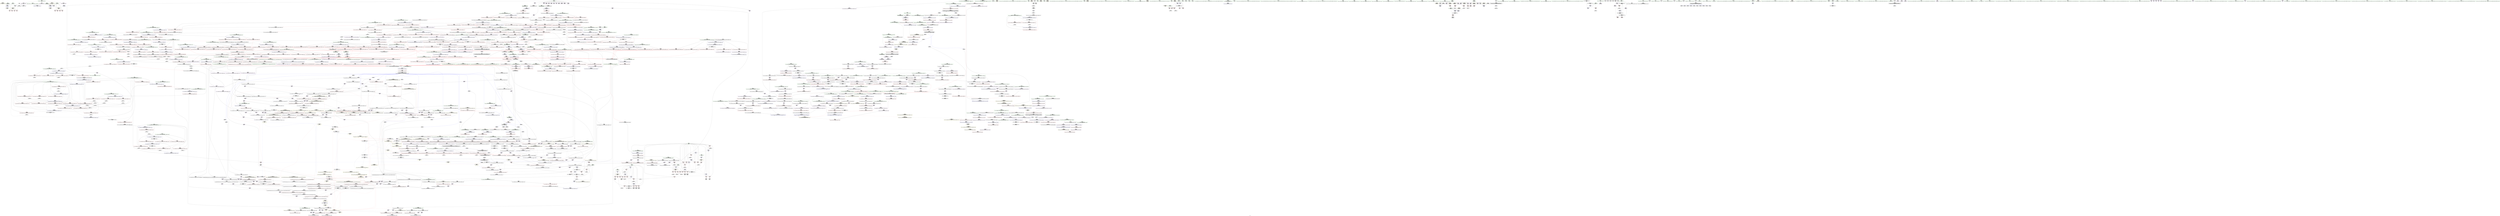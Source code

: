 digraph "SVFG" {
	label="SVFG";

	Node0x55b538963cc0 [shape=record,color=grey,label="{NodeID: 0\nNullPtr}"];
	Node0x55b538963cc0 -> Node0x55b538b98960[style=solid];
	Node0x55b538963cc0 -> Node0x55b538bcc950[style=solid];
	Node0x55b538963cc0 -> Node0x55b538bcca20[style=solid];
	Node0x55b538963cc0 -> Node0x55b538bcd020[style=solid];
	Node0x55b538c03d50 [shape=record,color=grey,label="{NodeID: 1882\n1070 = Binary(1069, 794, )\n}"];
	Node0x55b538b9fbb0 [shape=record,color=red,label="{NodeID: 775\n768\<--735\n\<--__i\n_ZSt13__heap_selectIP3gtrN9__gnu_cxx5__ops15_Iter_comp_iterIPFbS0_S0_EEEEvT_S8_S8_T0_\n}"];
	Node0x55b538b9fbb0 -> Node0x55b538ba8660[style=solid];
	Node0x55b538c9aaf0 [shape=record,color=yellow,style=double,label="{NodeID: 2657\n28V_2 = CSCHI(MR_28V_1)\npts\{30 \}\nCS[]|{<s0>39}}"];
	Node0x55b538c9aaf0:s0 -> Node0x55b538c50fc0[style=dashed,color=red];
	Node0x55b538b96780 [shape=record,color=purple,label="{NodeID: 443\n1809\<--441\noffset_0\<--\n}"];
	Node0x55b538b96780 -> Node0x55b538bc9550[style=solid];
	Node0x55b538bd5db0 [shape=record,color=blue, style = dotted,label="{NodeID: 1218\n1946\<--1948\noffset_0\<--dummyVal\n_ZSt16__insertion_sortIP3gtrN9__gnu_cxx5__ops15_Iter_comp_iterIPFbS0_S0_EEEEvT_S8_T0_\n}"];
	Node0x55b538bd5db0 -> Node0x55b538bcbc50[style=dashed];
	Node0x55b538bd5db0 -> Node0x55b538c52d90[style=dashed];
	Node0x55b538b51ec0 [shape=record,color=green,label="{NodeID: 111\n673\<--674\n__last.addr\<--__last.addr_field_insensitive\n_ZSt27__unguarded_partition_pivotIP3gtrN9__gnu_cxx5__ops15_Iter_comp_iterIPFbS0_S0_EEEET_S8_S8_T0_\n}"];
	Node0x55b538b51ec0 -> Node0x55b538bb6770[style=solid];
	Node0x55b538b51ec0 -> Node0x55b538bb6840[style=solid];
	Node0x55b538b51ec0 -> Node0x55b538bb6910[style=solid];
	Node0x55b538b51ec0 -> Node0x55b538bd01e0[style=solid];
	Node0x55b538ba55e0 [shape=record,color=red,label="{NodeID: 886\n1286\<--1249\n\<--__c.addr\n_ZSt22__move_median_to_firstIP3gtrN9__gnu_cxx5__ops15_Iter_comp_iterIPFbS0_S0_EEEEvT_S8_S8_S8_T0_\n|{<s0>88}}"];
	Node0x55b538ba55e0:s0 -> Node0x55b538d192c0[style=solid,color=red];
	Node0x55b538d16e30 [shape=record,color=black,label="{NodeID: 2768\n468 = PHI(414, 534, )\n0th arg _ZSt16__introsort_loopIP3gtrlN9__gnu_cxx5__ops15_Iter_comp_iterIPFbS0_S0_EEEEvT_S8_T0_T1_ }"];
	Node0x55b538d16e30 -> Node0x55b538bcef30[style=solid];
	Node0x55b538bac0e0 [shape=record,color=purple,label="{NodeID: 554\n1337\<--1336\nincdec.ptr3\<--\n_ZSt21__unguarded_partitionIP3gtrN9__gnu_cxx5__ops15_Iter_comp_iterIPFbS0_S0_EEEET_S8_S8_S8_T0_\n}"];
	Node0x55b538bac0e0 -> Node0x55b538bd4fe0[style=solid];
	Node0x55b538b8efb0 [shape=record,color=green,label="{NodeID: 222\n1608\<--1609\n__comp\<--__comp_field_insensitive\n_ZN9__gnu_cxx5__ops15__val_comp_iterIPFb3gtrS2_EEENS0_14_Val_comp_iterIT_EENS0_15_Iter_comp_iterIS6_EE\n|{|<s1>125}}"];
	Node0x55b538b8efb0 -> Node0x55b538baed90[style=solid];
	Node0x55b538b8efb0:s1 -> Node0x55b538d17d10[style=solid,color=red];
	Node0x55b538c4ed30 [shape=record,color=yellow,style=double,label="{NodeID: 2104\n24V_1 = ENCHI(MR_24V_0)\npts\{25 \}\nFun[main]}"];
	Node0x55b538c4ed30 -> Node0x55b538bb1080[style=dashed];
	Node0x55b538bca8d0 [shape=record,color=red,label="{NodeID: 997\n1882\<--1881\ndummyVal\<--offset_1\n_ZSt10__pop_heapIP3gtrN9__gnu_cxx5__ops15_Iter_comp_iterIPFbS0_S0_EEEEvT_S8_S8_RT0_\n}"];
	Node0x55b538bca8d0 -> Node0x55b538bd2330[style=solid];
	Node0x55b538bb1b10 [shape=record,color=red,label="{NodeID: 665\n181\<--138\n\<--i\nmain\n}"];
	Node0x55b538bb1b10 -> Node0x55b538b98fa0[style=solid];
	Node0x55b538b9cc90 [shape=record,color=black,label="{NodeID: 333\n967\<--965\n\<--\n_ZSt10__pop_heapIP3gtrN9__gnu_cxx5__ops15_Iter_comp_iterIPFbS0_S0_EEEEvT_S8_S8_RT0_\n}"];
	Node0x55b538b9cc90 -> Node0x55b538baa3a0[style=solid];
	Node0x55b538bd0450 [shape=record,color=blue, style = dotted,label="{NodeID: 1108\n1835\<--1837\noffset_0\<--dummyVal\n_ZSt27__unguarded_partition_pivotIP3gtrN9__gnu_cxx5__ops15_Iter_comp_iterIPFbS0_S0_EEEET_S8_S8_T0_\n}"];
	Node0x55b538bd0450 -> Node0x55b538bb6b80[style=dashed];
	Node0x55b53895f0f0 [shape=record,color=green,label="{NodeID: 1\n7\<--1\n__dso_handle\<--dummyObj\nGlob }"];
	Node0x55b538c03ed0 [shape=record,color=grey,label="{NodeID: 1883\n882 = Binary(881, 521, )\n}"];
	Node0x55b538c03ed0 -> Node0x55b538bd1560[style=solid];
	Node0x55b538b9fc80 [shape=record,color=red,label="{NodeID: 776\n788\<--777\n\<--__first.addr\n_ZSt11__sort_heapIP3gtrN9__gnu_cxx5__ops15_Iter_comp_iterIPFbS0_S0_EEEEvT_S8_RT0_\n}"];
	Node0x55b538b9fc80 -> Node0x55b538b9b500[style=solid];
	Node0x55b538c9ac50 [shape=record,color=yellow,style=double,label="{NodeID: 2658\n28V_3 = CSCHI(MR_28V_2)\npts\{30 \}\nCS[]|{<s0>25}}"];
	Node0x55b538c9ac50:s0 -> Node0x55b538c56e90[style=dashed,color=blue];
	Node0x55b538b96850 [shape=record,color=purple,label="{NodeID: 444\n464\<--452\ncoerce.dive\<--retval\n_ZN9__gnu_cxx5__ops16__iter_comp_iterIPFb3gtrS2_EEENS0_15_Iter_comp_iterIT_EES6_\n}"];
	Node0x55b538b96850 -> Node0x55b538bb4620[style=solid];
	Node0x55b538c852b0 [shape=record,color=yellow,style=double,label="{NodeID: 2326\nRETMU(6V_3)\npts\{102 \}\nFun[_Z3cmp3gtrS_]}"];
	Node0x55b538bd5e80 [shape=record,color=blue, style = dotted,label="{NodeID: 1219\n1949\<--1951\noffset_1\<--dummyVal\n_ZSt16__insertion_sortIP3gtrN9__gnu_cxx5__ops15_Iter_comp_iterIPFbS0_S0_EEEEvT_S8_T0_\n}"];
	Node0x55b538bd5e80 -> Node0x55b538bcbd20[style=dashed];
	Node0x55b538bd5e80 -> Node0x55b538c53290[style=dashed];
	Node0x55b538b51f90 [shape=record,color=green,label="{NodeID: 112\n675\<--676\n__mid\<--__mid_field_insensitive\n_ZSt27__unguarded_partition_pivotIP3gtrN9__gnu_cxx5__ops15_Iter_comp_iterIPFbS0_S0_EEEET_S8_S8_T0_\n}"];
	Node0x55b538b51f90 -> Node0x55b538bb69e0[style=solid];
	Node0x55b538b51f90 -> Node0x55b538bd02b0[style=solid];
	Node0x55b538ba56b0 [shape=record,color=red,label="{NodeID: 887\n1294\<--1249\n\<--__c.addr\n_ZSt22__move_median_to_firstIP3gtrN9__gnu_cxx5__ops15_Iter_comp_iterIPFbS0_S0_EEEEvT_S8_S8_S8_T0_\n|{<s0>90}}"];
	Node0x55b538ba56b0:s0 -> Node0x55b538d192c0[style=solid,color=red];
	Node0x55b538d17040 [shape=record,color=black,label="{NodeID: 2769\n469 = PHI(415, 535, )\n1st arg _ZSt16__introsort_loopIP3gtrlN9__gnu_cxx5__ops15_Iter_comp_iterIPFbS0_S0_EEEEvT_S8_T0_T1_ }"];
	Node0x55b538d17040 -> Node0x55b538bcf000[style=solid];
	Node0x55b538bac1b0 [shape=record,color=purple,label="{NodeID: 555\n1345\<--1344\nincdec.ptr7\<--\n_ZSt21__unguarded_partitionIP3gtrN9__gnu_cxx5__ops15_Iter_comp_iterIPFbS0_S0_EEEET_S8_S8_S8_T0_\n}"];
	Node0x55b538bac1b0 -> Node0x55b538bd50b0[style=solid];
	Node0x55b538b8f080 [shape=record,color=green,label="{NodeID: 223\n1614\<--1615\n_ZN9__gnu_cxx5__ops14_Val_comp_iterIPFb3gtrS2_EEC2EONS0_15_Iter_comp_iterIS4_EE\<--_ZN9__gnu_cxx5__ops14_Val_comp_iterIPFb3gtrS2_EEC2EONS0_15_Iter_comp_iterIS4_EE_field_insensitive\n}"];
	Node0x55b538c4ee10 [shape=record,color=yellow,style=double,label="{NodeID: 2105\n26V_1 = ENCHI(MR_26V_0)\npts\{27 \}\nFun[main]}"];
	Node0x55b538c4ee10 -> Node0x55b538bb1150[style=dashed];
	Node0x55b538c4ee10 -> Node0x55b538bb1220[style=dashed];
	Node0x55b538c4ee10 -> Node0x55b538bb12f0[style=dashed];
	Node0x55b538c4ee10 -> Node0x55b538bb13c0[style=dashed];
	Node0x55b538bca9a0 [shape=record,color=red,label="{NodeID: 998\n1885\<--1884\ndummyVal\<--offset_0\n_ZSt10__pop_heapIP3gtrN9__gnu_cxx5__ops15_Iter_comp_iterIPFbS0_S0_EEEEvT_S8_S8_RT0_\n}"];
	Node0x55b538bca9a0 -> Node0x55b538bd2400[style=solid];
	Node0x55b538bb1be0 [shape=record,color=red,label="{NodeID: 666\n185\<--138\n\<--i\nmain\n}"];
	Node0x55b538bb1be0 -> Node0x55b538b99070[style=solid];
	Node0x55b538b9cd60 [shape=record,color=black,label="{NodeID: 334\n975\<--980\n_ZSt4moveIR3gtrEONSt16remove_referenceIT_E4typeEOS3__ret\<--\n_ZSt4moveIR3gtrEONSt16remove_referenceIT_E4typeEOS3_\n|{<s0>48|<s1>50|<s2>56|<s3>58|<s4>60|<s5>65|<s6>67|<s7>71|<s8>76|<s9>78|<s10>97|<s11>99|<s12>101|<s13>104|<s14>107|<s15>118|<s16>121|<s17>123}}"];
	Node0x55b538b9cd60:s0 -> Node0x55b538d0eec0[style=solid,color=blue];
	Node0x55b538b9cd60:s1 -> Node0x55b538d0f030[style=solid,color=blue];
	Node0x55b538b9cd60:s2 -> Node0x55b538d0e500[style=solid,color=blue];
	Node0x55b538b9cd60:s3 -> Node0x55b538d0e670[style=solid,color=blue];
	Node0x55b538b9cd60:s4 -> Node0x55b538d0f2b0[style=solid,color=blue];
	Node0x55b538b9cd60:s5 -> Node0x55b538d0f500[style=solid,color=blue];
	Node0x55b538b9cd60:s6 -> Node0x55b538d0f670[style=solid,color=blue];
	Node0x55b538b9cd60:s7 -> Node0x55b538d0f8f0[style=solid,color=blue];
	Node0x55b538b9cd60:s8 -> Node0x55b538d0fcb0[style=solid,color=blue];
	Node0x55b538b9cd60:s9 -> Node0x55b538d0fdf0[style=solid,color=blue];
	Node0x55b538b9cd60:s10 -> Node0x55b538d13920[style=solid,color=blue];
	Node0x55b538b9cd60:s11 -> Node0x55b538d13af0[style=solid,color=blue];
	Node0x55b538b9cd60:s12 -> Node0x55b538d13c30[style=solid,color=blue];
	Node0x55b538b9cd60:s13 -> Node0x55b538d13e80[style=solid,color=blue];
	Node0x55b538b9cd60:s14 -> Node0x55b538d0dbe0[style=solid,color=blue];
	Node0x55b538b9cd60:s15 -> Node0x55b538d144f0[style=solid,color=blue];
	Node0x55b538b9cd60:s16 -> Node0x55b538d14740[style=solid,color=blue];
	Node0x55b538b9cd60:s17 -> Node0x55b538d148b0[style=solid,color=blue];
	Node0x55b538bd0520 [shape=record,color=blue,label="{NodeID: 1109\n737\<--726\ncoerce.dive\<--__comp.coerce\n_ZSt13__heap_selectIP3gtrN9__gnu_cxx5__ops15_Iter_comp_iterIPFbS0_S0_EEEEvT_S8_S8_T0_\n|{<s0>44|<s1>45|<s2>46}}"];
	Node0x55b538bd0520:s0 -> Node0x55b538c7e2e0[style=dashed,color=red];
	Node0x55b538bd0520:s1 -> Node0x55b538c7a9e0[style=dashed,color=red];
	Node0x55b538bd0520:s2 -> Node0x55b538c82a90[style=dashed,color=red];
	Node0x55b538852b90 [shape=record,color=green,label="{NodeID: 2\n11\<--1\n.str\<--dummyObj\nGlob }"];
	Node0x55b538c04050 [shape=record,color=grey,label="{NodeID: 1884\n1060 = Binary(1059, 427, )\n}"];
	Node0x55b538c04050 -> Node0x55b538c029d0[style=solid];
	Node0x55b538b9fd50 [shape=record,color=red,label="{NodeID: 777\n799\<--777\n\<--__first.addr\n_ZSt11__sort_heapIP3gtrN9__gnu_cxx5__ops15_Iter_comp_iterIPFbS0_S0_EEEEvT_S8_RT0_\n|{<s0>47}}"];
	Node0x55b538b9fd50:s0 -> Node0x55b538d1a1d0[style=solid,color=red];
	Node0x55b538c9adb0 [shape=record,color=yellow,style=double,label="{NodeID: 2659\n28V_3 = CSCHI(MR_28V_2)\npts\{30 \}\nCS[]|{<s0>27}}"];
	Node0x55b538c9adb0:s0 -> Node0x55b538c9a410[style=dashed,color=blue];
	Node0x55b538b96920 [shape=record,color=purple,label="{NodeID: 445\n488\<--472\ncoerce.dive\<--__comp\n_ZSt16__introsort_loopIP3gtrlN9__gnu_cxx5__ops15_Iter_comp_iterIPFbS0_S0_EEEEvT_S8_T0_T1_\n}"];
	Node0x55b538b96920 -> Node0x55b538bcee60[style=solid];
	Node0x55b538c853c0 [shape=record,color=yellow,style=double,label="{NodeID: 2327\nRETMU(8V_2)\npts\{104 \}\nFun[_Z3cmp3gtrS_]}"];
	Node0x55b538bd5f50 [shape=record,color=blue, style = dotted,label="{NodeID: 1220\n1952\<--1954\noffset_0\<--dummyVal\n_ZSt16__insertion_sortIP3gtrN9__gnu_cxx5__ops15_Iter_comp_iterIPFbS0_S0_EEEEvT_S8_T0_\n}"];
	Node0x55b538bd5f50 -> Node0x55b538bcbd20[style=dashed];
	Node0x55b538bd5f50 -> Node0x55b538bd6020[style=dashed];
	Node0x55b538b52060 [shape=record,color=green,label="{NodeID: 113\n677\<--678\nagg.tmp\<--agg.tmp_field_insensitive\n_ZSt27__unguarded_partition_pivotIP3gtrN9__gnu_cxx5__ops15_Iter_comp_iterIPFbS0_S0_EEEET_S8_S8_T0_\n}"];
	Node0x55b538b52060 -> Node0x55b538b9b020[style=solid];
	Node0x55b538b52060 -> Node0x55b538ba7e40[style=solid];
	Node0x55b538ba5780 [shape=record,color=red,label="{NodeID: 888\n1298\<--1249\n\<--__c.addr\n_ZSt22__move_median_to_firstIP3gtrN9__gnu_cxx5__ops15_Iter_comp_iterIPFbS0_S0_EEEEvT_S8_S8_S8_T0_\n|{<s0>91}}"];
	Node0x55b538ba5780:s0 -> Node0x55b538d17a50[style=solid,color=red];
	Node0x55b538d171c0 [shape=record,color=black,label="{NodeID: 2770\n470 = PHI(426, 536, )\n2nd arg _ZSt16__introsort_loopIP3gtrlN9__gnu_cxx5__ops15_Iter_comp_iterIPFbS0_S0_EEEEvT_S8_T0_T1_ }"];
	Node0x55b538d171c0 -> Node0x55b538bcf0d0[style=solid];
	Node0x55b538bac280 [shape=record,color=purple,label="{NodeID: 556\n1358\<--1357\nincdec.ptr9\<--\n_ZSt21__unguarded_partitionIP3gtrN9__gnu_cxx5__ops15_Iter_comp_iterIPFbS0_S0_EEEET_S8_S8_S8_T0_\n}"];
	Node0x55b538bac280 -> Node0x55b538bd5180[style=solid];
	Node0x55b538b8f180 [shape=record,color=green,label="{NodeID: 224\n1623\<--1624\n__first.addr\<--__first.addr_field_insensitive\n_ZSt23__copy_move_backward_a2ILb1EP3gtrS1_ET1_T0_S3_S2_\n}"];
	Node0x55b538b8f180 -> Node0x55b538bc7dc0[style=solid];
	Node0x55b538b8f180 -> Node0x55b538bd7610[style=solid];
	Node0x55b538bcaa70 [shape=record,color=red,label="{NodeID: 999\n1888\<--1887\ndummyVal\<--offset_0\n_ZSt13__adjust_heapIP3gtrlS0_N9__gnu_cxx5__ops15_Iter_comp_iterIPFbS0_S0_EEEEvT_T0_S9_T1_T2_\n}"];
	Node0x55b538bcaa70 -> Node0x55b538bd2cf0[style=solid];
	Node0x55b538bb1cb0 [shape=record,color=red,label="{NodeID: 667\n192\<--138\n\<--i\nmain\n}"];
	Node0x55b538bb1cb0 -> Node0x55b538c041d0[style=solid];
	Node0x55b538b9ce30 [shape=record,color=black,label="{NodeID: 335\n1006\<--988\n\<--__value\n_ZSt13__adjust_heapIP3gtrlS0_N9__gnu_cxx5__ops15_Iter_comp_iterIPFbS0_S0_EEEEvT_T0_S9_T1_T2_\n}"];
	Node0x55b538b9ce30 -> Node0x55b538bd25a0[style=solid];
	Node0x55b538bd05f0 [shape=record,color=blue,label="{NodeID: 1110\n729\<--723\n__first.addr\<--__first\n_ZSt13__heap_selectIP3gtrN9__gnu_cxx5__ops15_Iter_comp_iterIPFbS0_S0_EEEEvT_S8_S8_T0_\n}"];
	Node0x55b538bd05f0 -> Node0x55b538bb6c50[style=dashed];
	Node0x55b538bd05f0 -> Node0x55b538bb6d20[style=dashed];
	Node0x55b538bd05f0 -> Node0x55b538bb6df0[style=dashed];
	Node0x55b53888ccd0 [shape=record,color=green,label="{NodeID: 3\n13\<--1\n.str.2\<--dummyObj\nGlob }"];
	Node0x55b538c041d0 [shape=record,color=grey,label="{NodeID: 1885\n193 = Binary(192, 161, )\n}"];
	Node0x55b538c041d0 -> Node0x55b538bcd940[style=solid];
	Node0x55b538b9fe20 [shape=record,color=red,label="{NodeID: 778\n787\<--779\n\<--__last.addr\n_ZSt11__sort_heapIP3gtrN9__gnu_cxx5__ops15_Iter_comp_iterIPFbS0_S0_EEEEvT_S8_RT0_\n}"];
	Node0x55b538b9fe20 -> Node0x55b538b9b430[style=solid];
	Node0x55b538b969f0 [shape=record,color=purple,label="{NodeID: 446\n513\<--480\ncoerce.dive2\<--agg.tmp\n_ZSt16__introsort_loopIP3gtrlN9__gnu_cxx5__ops15_Iter_comp_iterIPFbS0_S0_EEEEvT_S8_T0_T1_\n}"];
	Node0x55b538b969f0 -> Node0x55b538bb5180[style=solid];
	Node0x55b538c854a0 [shape=record,color=yellow,style=double,label="{NodeID: 2328\nRETMU(10V_2)\npts\{106 \}\nFun[_Z3cmp3gtrS_]}"];
	Node0x55b538bd6020 [shape=record,color=blue, style = dotted,label="{NodeID: 1221\n1955\<--1957\noffset_1\<--dummyVal\n_ZSt16__insertion_sortIP3gtrN9__gnu_cxx5__ops15_Iter_comp_iterIPFbS0_S0_EEEEvT_S8_T0_\n}"];
	Node0x55b538bd6020 -> Node0x55b538c5f590[style=dashed];
	Node0x55b538b52130 [shape=record,color=green,label="{NodeID: 114\n679\<--680\nagg.tmp5\<--agg.tmp5_field_insensitive\n_ZSt27__unguarded_partition_pivotIP3gtrN9__gnu_cxx5__ops15_Iter_comp_iterIPFbS0_S0_EEEET_S8_S8_T0_\n}"];
	Node0x55b538b52130 -> Node0x55b538b9b0f0[style=solid];
	Node0x55b538b52130 -> Node0x55b538ba7f10[style=solid];
	Node0x55b538ba5850 [shape=record,color=red,label="{NodeID: 889\n1328\<--1315\n\<--__first.addr\n_ZSt21__unguarded_partitionIP3gtrN9__gnu_cxx5__ops15_Iter_comp_iterIPFbS0_S0_EEEET_S8_S8_S8_T0_\n|{<s0>93}}"];
	Node0x55b538ba5850:s0 -> Node0x55b538d18f40[style=solid,color=red];
	Node0x55b538d17340 [shape=record,color=black,label="{NodeID: 2771\n471 = PHI(434, 541, )\n3rd arg _ZSt16__introsort_loopIP3gtrlN9__gnu_cxx5__ops15_Iter_comp_iterIPFbS0_S0_EEEEvT_S8_T0_T1_ }"];
	Node0x55b538d17340 -> Node0x55b538bcee60[style=solid];
	Node0x55b538bac350 [shape=record,color=purple,label="{NodeID: 557\n1928\<--1389\noffset_0\<--\n}"];
	Node0x55b538bac350 -> Node0x55b538bd5590[style=solid];
	Node0x55b538b8f250 [shape=record,color=green,label="{NodeID: 225\n1625\<--1626\n__last.addr\<--__last.addr_field_insensitive\n_ZSt23__copy_move_backward_a2ILb1EP3gtrS1_ET1_T0_S3_S2_\n}"];
	Node0x55b538b8f250 -> Node0x55b538bc7e90[style=solid];
	Node0x55b538b8f250 -> Node0x55b538bd76e0[style=solid];
	Node0x55b538bcab40 [shape=record,color=red,label="{NodeID: 1000\n1891\<--1890\ndummyVal\<--offset_1\n_ZSt13__adjust_heapIP3gtrlS0_N9__gnu_cxx5__ops15_Iter_comp_iterIPFbS0_S0_EEEEvT_T0_S9_T1_T2_\n}"];
	Node0x55b538bcab40 -> Node0x55b538bd2dc0[style=solid];
	Node0x55b538bb1d80 [shape=record,color=red,label="{NodeID: 668\n213\<--138\n\<--i\nmain\n}"];
	Node0x55b538bb1d80 -> Node0x55b538c07f50[style=solid];
	Node0x55b538b9cf00 [shape=record,color=black,label="{NodeID: 336\n1093\<--1004\n\<--agg.tmp\n_ZSt13__adjust_heapIP3gtrlS0_N9__gnu_cxx5__ops15_Iter_comp_iterIPFbS0_S0_EEEEvT_T0_S9_T1_T2_\n}"];
	Node0x55b538b9cf00 -> Node0x55b538baabc0[style=solid];
	Node0x55b538b9cf00 -> Node0x55b538baac90[style=solid];
	Node0x55b538bd06c0 [shape=record,color=blue,label="{NodeID: 1111\n731\<--724\n__middle.addr\<--__middle\n_ZSt13__heap_selectIP3gtrN9__gnu_cxx5__ops15_Iter_comp_iterIPFbS0_S0_EEEEvT_S8_S8_T0_\n}"];
	Node0x55b538bd06c0 -> Node0x55b538b9f600[style=dashed];
	Node0x55b538bd06c0 -> Node0x55b538b9f6d0[style=dashed];
	Node0x55b538bd06c0 -> Node0x55b538b9f7a0[style=dashed];
	Node0x55b538b4dd70 [shape=record,color=green,label="{NodeID: 4\n17\<--1\n.str.4\<--dummyObj\nGlob }"];
	Node0x55b538c04350 [shape=record,color=grey,label="{NodeID: 1886\n591 = Binary(589, 590, )\n}"];
	Node0x55b538c04350 -> Node0x55b538c044d0[style=solid];
	Node0x55b538b9fef0 [shape=record,color=red,label="{NodeID: 779\n796\<--779\n\<--__last.addr\n_ZSt11__sort_heapIP3gtrN9__gnu_cxx5__ops15_Iter_comp_iterIPFbS0_S0_EEEEvT_S8_RT0_\n}"];
	Node0x55b538b9fef0 -> Node0x55b538ba8730[style=solid];
	Node0x55b538b96ac0 [shape=record,color=purple,label="{NodeID: 447\n528\<--484\ncoerce.dive4\<--agg.tmp3\n_ZSt16__introsort_loopIP3gtrlN9__gnu_cxx5__ops15_Iter_comp_iterIPFbS0_S0_EEEEvT_S8_T0_T1_\n}"];
	Node0x55b538b96ac0 -> Node0x55b538bb5250[style=solid];
	Node0x55b538c85580 [shape=record,color=yellow,style=double,label="{NodeID: 2329\nRETMU(12V_1)\npts\{1040000 \}\nFun[_Z3cmp3gtrS_]}"];
	Node0x55b538bd60f0 [shape=record,color=blue, style = dotted,label="{NodeID: 1222\n1958\<--1960\noffset_0\<--dummyVal\n_ZSt16__insertion_sortIP3gtrN9__gnu_cxx5__ops15_Iter_comp_iterIPFbS0_S0_EEEEvT_S8_T0_\n}"];
	Node0x55b538bd60f0 -> Node0x55b538ba7320[style=dashed];
	Node0x55b538bd60f0 -> Node0x55b538c53c90[style=dashed];
	Node0x55b538b8f660 [shape=record,color=green,label="{NodeID: 115\n707\<--708\n_ZSt22__move_median_to_firstIP3gtrN9__gnu_cxx5__ops15_Iter_comp_iterIPFbS0_S0_EEEEvT_S8_S8_S8_T0_\<--_ZSt22__move_median_to_firstIP3gtrN9__gnu_cxx5__ops15_Iter_comp_iterIPFbS0_S0_EEEEvT_S8_S8_S8_T0__field_insensitive\n}"];
	Node0x55b538ba5920 [shape=record,color=red,label="{NodeID: 890\n1332\<--1315\n\<--__first.addr\n_ZSt21__unguarded_partitionIP3gtrN9__gnu_cxx5__ops15_Iter_comp_iterIPFbS0_S0_EEEET_S8_S8_S8_T0_\n}"];
	Node0x55b538ba5920 -> Node0x55b538bac010[style=solid];
	Node0x55b538d174c0 [shape=record,color=black,label="{NodeID: 2772\n1362 = PHI(1265, 1275, 1279, 1289, 1297, 1301, 1354, )\n0th arg _ZSt9iter_swapIP3gtrS1_EvT_T0_ }"];
	Node0x55b538d174c0 -> Node0x55b538bd5250[style=solid];
	Node0x55b538bac420 [shape=record,color=purple,label="{NodeID: 558\n1931\<--1389\noffset_1\<--\n}"];
	Node0x55b538bac420 -> Node0x55b538bd5660[style=solid];
	Node0x55b538b8f320 [shape=record,color=green,label="{NodeID: 226\n1627\<--1628\n__result.addr\<--__result.addr_field_insensitive\n_ZSt23__copy_move_backward_a2ILb1EP3gtrS1_ET1_T0_S3_S2_\n}"];
	Node0x55b538b8f320 -> Node0x55b538bc7f60[style=solid];
	Node0x55b538b8f320 -> Node0x55b538bd77b0[style=solid];
	Node0x55b538bcac10 [shape=record,color=red,label="{NodeID: 1001\n1894\<--1893\ndummyVal\<--offset_0\n_ZSt13__adjust_heapIP3gtrlS0_N9__gnu_cxx5__ops15_Iter_comp_iterIPFbS0_S0_EEEEvT_T0_S9_T1_T2_\n}"];
	Node0x55b538bcac10 -> Node0x55b538bd3030[style=solid];
	Node0x55b538bb1e50 [shape=record,color=red,label="{NodeID: 669\n218\<--138\n\<--i\nmain\n}"];
	Node0x55b538bb1e50 -> Node0x55b538c07950[style=solid];
	Node0x55b538b9cfd0 [shape=record,color=black,label="{NodeID: 337\n1096\<--1004\n\<--agg.tmp\n_ZSt13__adjust_heapIP3gtrlS0_N9__gnu_cxx5__ops15_Iter_comp_iterIPFbS0_S0_EEEEvT_T0_S9_T1_T2_\n}"];
	Node0x55b538b9cfd0 -> Node0x55b538ba3150[style=solid];
	Node0x55b538bd0790 [shape=record,color=blue,label="{NodeID: 1112\n733\<--725\n__last.addr\<--__last\n_ZSt13__heap_selectIP3gtrN9__gnu_cxx5__ops15_Iter_comp_iterIPFbS0_S0_EEEEvT_S8_S8_T0_\n}"];
	Node0x55b538bd0790 -> Node0x55b538b9f870[style=dashed];
	Node0x55b538b4e080 [shape=record,color=green,label="{NodeID: 5\n19\<--1\n.str.5\<--dummyObj\nGlob }"];
	Node0x55b538c044d0 [shape=record,color=grey,label="{NodeID: 1887\n592 = Binary(591, 422, )\n}"];
	Node0x55b538c044d0 -> Node0x55b538c07c50[style=solid];
	Node0x55b538b9ffc0 [shape=record,color=red,label="{NodeID: 780\n800\<--779\n\<--__last.addr\n_ZSt11__sort_heapIP3gtrN9__gnu_cxx5__ops15_Iter_comp_iterIPFbS0_S0_EEEEvT_S8_RT0_\n|{<s0>47}}"];
	Node0x55b538b9ffc0:s0 -> Node0x55b538d1a320[style=solid,color=red];
	Node0x55b538b96b90 [shape=record,color=purple,label="{NodeID: 448\n540\<--486\ncoerce.dive6\<--agg.tmp5\n_ZSt16__introsort_loopIP3gtrlN9__gnu_cxx5__ops15_Iter_comp_iterIPFbS0_S0_EEEEvT_S8_T0_T1_\n}"];
	Node0x55b538b96b90 -> Node0x55b538bb5320[style=solid];
	Node0x55b538c85660 [shape=record,color=yellow,style=double,label="{NodeID: 2330\nRETMU(14V_1)\npts\{1040001 \}\nFun[_Z3cmp3gtrS_]}"];
	Node0x55b538bd61c0 [shape=record,color=blue,label="{NodeID: 1223\n1473\<--1470\ncoerce.dive10\<--call9\n_ZSt16__insertion_sortIP3gtrN9__gnu_cxx5__ops15_Iter_comp_iterIPFbS0_S0_EEEEvT_S8_T0_\n}"];
	Node0x55b538bd61c0 -> Node0x55b538ba73f0[style=dashed];
	Node0x55b538bd61c0 -> Node0x55b538c53790[style=dashed];
	Node0x55b538b8f730 [shape=record,color=green,label="{NodeID: 116\n719\<--720\n_ZSt21__unguarded_partitionIP3gtrN9__gnu_cxx5__ops15_Iter_comp_iterIPFbS0_S0_EEEET_S8_S8_S8_T0_\<--_ZSt21__unguarded_partitionIP3gtrN9__gnu_cxx5__ops15_Iter_comp_iterIPFbS0_S0_EEEET_S8_S8_S8_T0__field_insensitive\n}"];
	Node0x55b538ba59f0 [shape=record,color=red,label="{NodeID: 891\n1348\<--1315\n\<--__first.addr\n_ZSt21__unguarded_partitionIP3gtrN9__gnu_cxx5__ops15_Iter_comp_iterIPFbS0_S0_EEEET_S8_S8_S8_T0_\n}"];
	Node0x55b538ba59f0 -> Node0x55b538c07ad0[style=solid];
	Node0x55b538d17a50 [shape=record,color=black,label="{NodeID: 2773\n1363 = PHI(1266, 1276, 1280, 1290, 1298, 1302, 1355, )\n1st arg _ZSt9iter_swapIP3gtrS1_EvT_T0_ }"];
	Node0x55b538d17a50 -> Node0x55b538bd5320[style=solid];
	Node0x55b538bac4f0 [shape=record,color=purple,label="{NodeID: 559\n1929\<--1390\noffset_0\<--\n}"];
	Node0x55b538bac4f0 -> Node0x55b538bcb5d0[style=solid];
	Node0x55b538b8f3f0 [shape=record,color=green,label="{NodeID: 227\n1634\<--1635\n_ZSt12__niter_baseIP3gtrET_S2_\<--_ZSt12__niter_baseIP3gtrET_S2__field_insensitive\n}"];
	Node0x55b538bcace0 [shape=record,color=red,label="{NodeID: 1002\n1897\<--1896\ndummyVal\<--offset_1\n_ZSt13__adjust_heapIP3gtrlS0_N9__gnu_cxx5__ops15_Iter_comp_iterIPFbS0_S0_EEEEvT_T0_S9_T1_T2_\n}"];
	Node0x55b538bcace0 -> Node0x55b538bd3100[style=solid];
	Node0x55b538bb1f20 [shape=record,color=red,label="{NodeID: 670\n234\<--138\n\<--i\nmain\n}"];
	Node0x55b538bb1f20 -> Node0x55b538c07350[style=solid];
	Node0x55b538b9d0a0 [shape=record,color=black,label="{NodeID: 338\n1049\<--1044\n\<--call4\n_ZSt13__adjust_heapIP3gtrlS0_N9__gnu_cxx5__ops15_Iter_comp_iterIPFbS0_S0_EEEEvT_T0_S9_T1_T2_\n}"];
	Node0x55b538b9d0a0 -> Node0x55b538baa6e0[style=solid];
	Node0x55b538b9d0a0 -> Node0x55b538baa7b0[style=solid];
	Node0x55b538bd0860 [shape=record,color=blue,label="{NodeID: 1113\n735\<--747\n__i\<--\n_ZSt13__heap_selectIP3gtrN9__gnu_cxx5__ops15_Iter_comp_iterIPFbS0_S0_EEEEvT_S8_S8_T0_\n}"];
	Node0x55b538bd0860 -> Node0x55b538c64590[style=dashed];
	Node0x55b538b4e140 [shape=record,color=green,label="{NodeID: 6\n22\<--1\n\<--dummyObj\nCan only get source location for instruction, argument, global var or function.}"];
	Node0x55b538c04650 [shape=record,color=grey,label="{NodeID: 1888\n1152 = Binary(1151, 427, )\n}"];
	Node0x55b538c04650 -> Node0x55b538bd3b90[style=solid];
	Node0x55b538ba0090 [shape=record,color=red,label="{NodeID: 781\n801\<--779\n\<--__last.addr\n_ZSt11__sort_heapIP3gtrN9__gnu_cxx5__ops15_Iter_comp_iterIPFbS0_S0_EEEEvT_S8_RT0_\n|{<s0>47}}"];
	Node0x55b538ba0090:s0 -> Node0x55b538d1a470[style=solid,color=red];
	Node0x55b538b96c60 [shape=record,color=purple,label="{NodeID: 449\n1811\<--510\noffset_0\<--\n}"];
	Node0x55b538b96c60 -> Node0x55b538bcf1a0[style=solid];
	Node0x55b538c85740 [shape=record,color=yellow,style=double,label="{NodeID: 2331\nRETMU(16V_1)\npts\{1060000 \}\nFun[_Z3cmp3gtrS_]}"];
	Node0x55b538bd6290 [shape=record,color=blue,label="{NodeID: 1224\n1417\<--1483\n__i\<--incdec.ptr\n_ZSt16__insertion_sortIP3gtrN9__gnu_cxx5__ops15_Iter_comp_iterIPFbS0_S0_EEEEvT_S8_T0_\n}"];
	Node0x55b538bd6290 -> Node0x55b538ba6d70[style=dashed];
	Node0x55b538bd6290 -> Node0x55b538ba6e40[style=dashed];
	Node0x55b538bd6290 -> Node0x55b538ba6f10[style=dashed];
	Node0x55b538bd6290 -> Node0x55b538ba6fe0[style=dashed];
	Node0x55b538bd6290 -> Node0x55b538ba70b0[style=dashed];
	Node0x55b538bd6290 -> Node0x55b538ba7180[style=dashed];
	Node0x55b538bd6290 -> Node0x55b538ba7250[style=dashed];
	Node0x55b538bd6290 -> Node0x55b538bd6290[style=dashed];
	Node0x55b538bd6290 -> Node0x55b538c69f90[style=dashed];
	Node0x55b538b8f830 [shape=record,color=green,label="{NodeID: 117\n727\<--728\n__comp\<--__comp_field_insensitive\n_ZSt13__heap_selectIP3gtrN9__gnu_cxx5__ops15_Iter_comp_iterIPFbS0_S0_EEEEvT_S8_S8_T0_\n|{|<s1>44|<s2>45|<s3>46}}"];
	Node0x55b538b8f830 -> Node0x55b538ba8590[style=solid];
	Node0x55b538b8f830:s1 -> Node0x55b538d1b0a0[style=solid,color=red];
	Node0x55b538b8f830:s2 -> Node0x55b538d18830[style=solid,color=red];
	Node0x55b538b8f830:s3 -> Node0x55b538d1a5c0[style=solid,color=red];
	Node0x55b538c61890 [shape=record,color=black,label="{NodeID: 1999\nMR_28V_2 = PHI(MR_28V_4, MR_28V_1, )\npts\{30 \}\n|{|<s5>64}}"];
	Node0x55b538c61890 -> Node0x55b538bcaa70[style=dashed];
	Node0x55b538c61890 -> Node0x55b538bcac10[style=dashed];
	Node0x55b538c61890 -> Node0x55b538bd2cf0[style=dashed];
	Node0x55b538c61890 -> Node0x55b538bd3030[style=dashed];
	Node0x55b538c61890 -> Node0x55b538c4c690[style=dashed];
	Node0x55b538c61890:s5 -> Node0x55b538c7a0f0[style=dashed,color=red];
	Node0x55b538ba5ac0 [shape=record,color=red,label="{NodeID: 892\n1352\<--1315\n\<--__first.addr\n_ZSt21__unguarded_partitionIP3gtrN9__gnu_cxx5__ops15_Iter_comp_iterIPFbS0_S0_EEEET_S8_S8_S8_T0_\n}"];
	Node0x55b538ba5ac0 -> Node0x55b538b9e010[style=solid];
	Node0x55b538d17d10 [shape=record,color=black,label="{NodeID: 2774\n1103 = PHI(990, 1608, )\n0th arg _ZSt4moveIRN9__gnu_cxx5__ops15_Iter_comp_iterIPFb3gtrS3_EEEEONSt16remove_referenceIT_E4typeEOS9_ }"];
	Node0x55b538d17d10 -> Node0x55b538bd3440[style=solid];
	Node0x55b538bac5c0 [shape=record,color=purple,label="{NodeID: 560\n1932\<--1390\noffset_1\<--\n}"];
	Node0x55b538bac5c0 -> Node0x55b538bcb6a0[style=solid];
	Node0x55b538b8f4f0 [shape=record,color=green,label="{NodeID: 228\n1641\<--1642\n_ZSt22__copy_move_backward_aILb1EP3gtrS1_ET1_T0_S3_S2_\<--_ZSt22__copy_move_backward_aILb1EP3gtrS1_ET1_T0_S3_S2__field_insensitive\n}"];
	Node0x55b538bcadb0 [shape=record,color=red,label="{NodeID: 1003\n1900\<--1899\ndummyVal\<--offset_0\n_ZSt13__adjust_heapIP3gtrlS0_N9__gnu_cxx5__ops15_Iter_comp_iterIPFbS0_S0_EEEEvT_T0_S9_T1_T2_\n}"];
	Node0x55b538bcadb0 -> Node0x55b538bd32a0[style=solid];
	Node0x55b538bb1ff0 [shape=record,color=red,label="{NodeID: 671\n257\<--138\n\<--i\nmain\n}"];
	Node0x55b538bb1ff0 -> Node0x55b538c074d0[style=solid];
	Node0x55b538b9d170 [shape=record,color=black,label="{NodeID: 339\n1048\<--1047\n\<--add.ptr5\n_ZSt13__adjust_heapIP3gtrlS0_N9__gnu_cxx5__ops15_Iter_comp_iterIPFbS0_S0_EEEEvT_T0_S9_T1_T2_\n}"];
	Node0x55b538b9d170 -> Node0x55b538baa540[style=solid];
	Node0x55b538b9d170 -> Node0x55b538baa610[style=solid];
	Node0x55b538bd0930 [shape=record,color=blue,label="{NodeID: 1114\n735\<--769\n__i\<--incdec.ptr\n_ZSt13__heap_selectIP3gtrN9__gnu_cxx5__ops15_Iter_comp_iterIPFbS0_S0_EEEEvT_S8_S8_T0_\n}"];
	Node0x55b538bd0930 -> Node0x55b538c64590[style=dashed];
	Node0x55b538b4e200 [shape=record,color=green,label="{NodeID: 7\n34\<--1\n.str.6\<--dummyObj\nGlob }"];
	Node0x55b538c047d0 [shape=record,color=grey,label="{NodeID: 1889\n1151 = Binary(1150, 794, )\n}"];
	Node0x55b538c047d0 -> Node0x55b538c04650[style=solid];
	Node0x55b538ba0160 [shape=record,color=red,label="{NodeID: 782\n802\<--781\n\<--__comp.addr\n_ZSt11__sort_heapIP3gtrN9__gnu_cxx5__ops15_Iter_comp_iterIPFbS0_S0_EEEEvT_S8_RT0_\n|{<s0>47}}"];
	Node0x55b538ba0160:s0 -> Node0x55b538d1a5c0[style=solid,color=red];
	Node0x55b538c9b490 [shape=record,color=yellow,style=double,label="{NodeID: 2664\n28V_4 = CSCHI(MR_28V_3)\npts\{30 \}\nCS[]|{<s0>46|<s1>47}}"];
	Node0x55b538c9b490:s0 -> Node0x55b538c64090[style=dashed,color=blue];
	Node0x55b538c9b490:s1 -> Node0x55b538c50fc0[style=dashed,color=blue];
	Node0x55b538b96d30 [shape=record,color=purple,label="{NodeID: 450\n1812\<--511\noffset_0\<--\n}"];
	Node0x55b538b96d30 -> Node0x55b538bc9620[style=solid];
	Node0x55b538c85820 [shape=record,color=yellow,style=double,label="{NodeID: 2332\nRETMU(18V_1)\npts\{1060001 \}\nFun[_Z3cmp3gtrS_]}"];
	Node0x55b538bd6360 [shape=record,color=blue,label="{NodeID: 1225\n1503\<--1490\ncoerce.dive\<--__comp.coerce\n_ZSt26__unguarded_insertion_sortIP3gtrN9__gnu_cxx5__ops15_Iter_comp_iterIPFbS0_S0_EEEEvT_S8_T0_\n}"];
	Node0x55b538bd6360 -> Node0x55b538bcbec0[style=dashed];
	Node0x55b538b8f900 [shape=record,color=green,label="{NodeID: 118\n729\<--730\n__first.addr\<--__first.addr_field_insensitive\n_ZSt13__heap_selectIP3gtrN9__gnu_cxx5__ops15_Iter_comp_iterIPFbS0_S0_EEEEvT_S8_S8_T0_\n}"];
	Node0x55b538b8f900 -> Node0x55b538bb6c50[style=solid];
	Node0x55b538b8f900 -> Node0x55b538bb6d20[style=solid];
	Node0x55b538b8f900 -> Node0x55b538bb6df0[style=solid];
	Node0x55b538b8f900 -> Node0x55b538bd05f0[style=solid];
	Node0x55b538ba5b90 [shape=record,color=red,label="{NodeID: 893\n1354\<--1315\n\<--__first.addr\n_ZSt21__unguarded_partitionIP3gtrN9__gnu_cxx5__ops15_Iter_comp_iterIPFbS0_S0_EEEET_S8_S8_S8_T0_\n|{<s0>95}}"];
	Node0x55b538ba5b90:s0 -> Node0x55b538d174c0[style=solid,color=red];
	Node0x55b538d17e60 [shape=record,color=black,label="{NodeID: 2775\n1488 = PHI(607, )\n0th arg _ZSt26__unguarded_insertion_sortIP3gtrN9__gnu_cxx5__ops15_Iter_comp_iterIPFbS0_S0_EEEEvT_S8_T0_ }"];
	Node0x55b538d17e60 -> Node0x55b538bd6430[style=solid];
	Node0x55b538bac690 [shape=record,color=purple,label="{NodeID: 561\n1934\<--1395\noffset_0\<--\n}"];
	Node0x55b538bac690 -> Node0x55b538bd5730[style=solid];
	Node0x55b538b97720 [shape=record,color=green,label="{NodeID: 229\n1646\<--1647\n__it.addr\<--__it.addr_field_insensitive\n_ZSt12__miter_baseIP3gtrET_S2_\n}"];
	Node0x55b538b97720 -> Node0x55b538bc8030[style=solid];
	Node0x55b538b97720 -> Node0x55b538bd7880[style=solid];
	Node0x55b538c4f350 [shape=record,color=yellow,style=double,label="{NodeID: 2111\n38V_1 = ENCHI(MR_38V_0)\npts\{147 \}\nFun[main]}"];
	Node0x55b538c4f350 -> Node0x55b538bb2f60[style=dashed];
	Node0x55b538bcae80 [shape=record,color=red,label="{NodeID: 1004\n1903\<--1902\ndummyVal\<--offset_1\n_ZSt13__adjust_heapIP3gtrlS0_N9__gnu_cxx5__ops15_Iter_comp_iterIPFbS0_S0_EEEEvT_T0_S9_T1_T2_\n}"];
	Node0x55b538bcae80 -> Node0x55b538bd3370[style=solid];
	Node0x55b538bb20c0 [shape=record,color=red,label="{NodeID: 672\n294\<--138\n\<--i\nmain\n}"];
	Node0x55b538bb20c0 -> Node0x55b538c014d0[style=solid];
	Node0x55b538b9d240 [shape=record,color=black,label="{NodeID: 340\n1077\<--1072\n\<--call15\n_ZSt13__adjust_heapIP3gtrlS0_N9__gnu_cxx5__ops15_Iter_comp_iterIPFbS0_S0_EEEEvT_T0_S9_T1_T2_\n}"];
	Node0x55b538b9d240 -> Node0x55b538baaa20[style=solid];
	Node0x55b538b9d240 -> Node0x55b538baaaf0[style=solid];
	Node0x55b538c7e200 [shape=record,color=yellow,style=double,label="{NodeID: 2222\n240V_1 = ENCHI(MR_240V_0)\npts\{823 \}\nFun[_ZSt11__make_heapIP3gtrN9__gnu_cxx5__ops15_Iter_comp_iterIPFbS0_S0_EEEEvT_S8_RT0_]}"];
	Node0x55b538c7e200 -> Node0x55b538ba0cc0[style=dashed];
	Node0x55b538bd0a00 [shape=record,color=blue,label="{NodeID: 1115\n777\<--774\n__first.addr\<--__first\n_ZSt11__sort_heapIP3gtrN9__gnu_cxx5__ops15_Iter_comp_iterIPFbS0_S0_EEEEvT_S8_RT0_\n}"];
	Node0x55b538bd0a00 -> Node0x55b538b9fc80[style=dashed];
	Node0x55b538bd0a00 -> Node0x55b538b9fd50[style=dashed];
	Node0x55b538b4ead0 [shape=record,color=green,label="{NodeID: 8\n36\<--1\n.str.7\<--dummyObj\nGlob }"];
	Node0x55b538c04950 [shape=record,color=grey,label="{NodeID: 1890\n559 = Binary(560, 558, )\n}"];
	Node0x55b538c04950 -> Node0x55b538b9a590[style=solid];
	Node0x55b538ba0230 [shape=record,color=red,label="{NodeID: 783\n830\<--810\n\<--__first.addr\n_ZSt11__make_heapIP3gtrN9__gnu_cxx5__ops15_Iter_comp_iterIPFbS0_S0_EEEEvT_S8_RT0_\n}"];
	Node0x55b538ba0230 -> Node0x55b538b9b9e0[style=solid];
	Node0x55b538c9b5f0 [shape=record,color=yellow,style=double,label="{NodeID: 2665\n2V_2 = CSCHI(MR_2V_1)\npts\{10 \}\nCS[]}"];
	Node0x55b538b96e00 [shape=record,color=purple,label="{NodeID: 451\n1814\<--525\noffset_0\<--\n}"];
	Node0x55b538b96e00 -> Node0x55b538bcf340[style=solid];
	Node0x55b538bd6430 [shape=record,color=blue,label="{NodeID: 1226\n1493\<--1488\n__first.addr\<--__first\n_ZSt26__unguarded_insertion_sortIP3gtrN9__gnu_cxx5__ops15_Iter_comp_iterIPFbS0_S0_EEEEvT_S8_T0_\n}"];
	Node0x55b538bd6430 -> Node0x55b538ba74c0[style=dashed];
	Node0x55b538b8f9d0 [shape=record,color=green,label="{NodeID: 119\n731\<--732\n__middle.addr\<--__middle.addr_field_insensitive\n_ZSt13__heap_selectIP3gtrN9__gnu_cxx5__ops15_Iter_comp_iterIPFbS0_S0_EEEEvT_S8_S8_T0_\n}"];
	Node0x55b538b8f9d0 -> Node0x55b538b9f600[style=solid];
	Node0x55b538b8f9d0 -> Node0x55b538b9f6d0[style=solid];
	Node0x55b538b8f9d0 -> Node0x55b538b9f7a0[style=solid];
	Node0x55b538b8f9d0 -> Node0x55b538bd06c0[style=solid];
	Node0x55b538ba5c60 [shape=record,color=red,label="{NodeID: 894\n1357\<--1315\n\<--__first.addr\n_ZSt21__unguarded_partitionIP3gtrN9__gnu_cxx5__ops15_Iter_comp_iterIPFbS0_S0_EEEET_S8_S8_S8_T0_\n}"];
	Node0x55b538ba5c60 -> Node0x55b538bac280[style=solid];
	Node0x55b538d17f70 [shape=record,color=black,label="{NodeID: 2776\n1489 = PHI(608, )\n1st arg _ZSt26__unguarded_insertion_sortIP3gtrN9__gnu_cxx5__ops15_Iter_comp_iterIPFbS0_S0_EEEEvT_S8_T0_ }"];
	Node0x55b538d17f70 -> Node0x55b538bd6500[style=solid];
	Node0x55b538bac760 [shape=record,color=purple,label="{NodeID: 562\n1937\<--1395\noffset_1\<--\n}"];
	Node0x55b538bac760 -> Node0x55b538bd5800[style=solid];
	Node0x55b538b977f0 [shape=record,color=green,label="{NodeID: 230\n1655\<--1656\n__first.addr\<--__first.addr_field_insensitive\n_ZSt22__copy_move_backward_aILb1EP3gtrS1_ET1_T0_S3_S2_\n}"];
	Node0x55b538b977f0 -> Node0x55b538bc8100[style=solid];
	Node0x55b538b977f0 -> Node0x55b538bd7950[style=solid];
	Node0x55b538bcaf50 [shape=record,color=red,label="{NodeID: 1005\n1906\<--1905\ndummyVal\<--offset_0\n_ZSt11__push_heapIP3gtrlS0_N9__gnu_cxx5__ops14_Iter_comp_valIPFbS0_S0_EEEEvT_T0_S9_T1_RT2_\n}"];
	Node0x55b538bcaf50 -> Node0x55b538bd3c60[style=solid];
	Node0x55b538bb2190 [shape=record,color=red,label="{NodeID: 673\n314\<--138\n\<--i\nmain\n}"];
	Node0x55b538bb2190 -> Node0x55b538c08850[style=solid];
	Node0x55b538b9d310 [shape=record,color=black,label="{NodeID: 341\n1076\<--1075\n\<--add.ptr16\n_ZSt13__adjust_heapIP3gtrlS0_N9__gnu_cxx5__ops15_Iter_comp_iterIPFbS0_S0_EEEEvT_T0_S9_T1_T2_\n}"];
	Node0x55b538b9d310 -> Node0x55b538baa880[style=solid];
	Node0x55b538b9d310 -> Node0x55b538baa950[style=solid];
	Node0x55b538c7e2e0 [shape=record,color=yellow,style=double,label="{NodeID: 2223\n219V_1 = ENCHI(MR_219V_0)\npts\{7280000 \}\nFun[_ZSt11__make_heapIP3gtrN9__gnu_cxx5__ops15_Iter_comp_iterIPFbS0_S0_EEEEvT_S8_RT0_]}"];
	Node0x55b538c7e2e0 -> Node0x55b538bca0b0[style=dashed];
	Node0x55b538bd0ad0 [shape=record,color=blue,label="{NodeID: 1116\n779\<--775\n__last.addr\<--__last\n_ZSt11__sort_heapIP3gtrN9__gnu_cxx5__ops15_Iter_comp_iterIPFbS0_S0_EEEEvT_S8_RT0_\n}"];
	Node0x55b538bd0ad0 -> Node0x55b538c51490[style=dashed];
	Node0x55b538b4eb90 [shape=record,color=green,label="{NodeID: 9\n38\<--1\n.str.8\<--dummyObj\nGlob }"];
	Node0x55b538c04ad0 [shape=record,color=grey,label="{NodeID: 1891\n346 = Binary(345, 161, )\n}"];
	Node0x55b538c04ad0 -> Node0x55b538bce570[style=solid];
	Node0x55b538ba0300 [shape=record,color=red,label="{NodeID: 784\n839\<--810\n\<--__first.addr\n_ZSt11__make_heapIP3gtrN9__gnu_cxx5__ops15_Iter_comp_iterIPFbS0_S0_EEEEvT_S8_RT0_\n}"];
	Node0x55b538ba0300 -> Node0x55b538b9bb80[style=solid];
	Node0x55b538c9b750 [shape=record,color=yellow,style=double,label="{NodeID: 2666\n4V_2 = CSCHI(MR_4V_1)\npts\{16 \}\nCS[]}"];
	Node0x55b538b96ed0 [shape=record,color=purple,label="{NodeID: 452\n1815\<--526\noffset_0\<--\n}"];
	Node0x55b538b96ed0 -> Node0x55b538bc96f0[style=solid];
	Node0x55b538bd6500 [shape=record,color=blue,label="{NodeID: 1227\n1495\<--1489\n__last.addr\<--__last\n_ZSt26__unguarded_insertion_sortIP3gtrN9__gnu_cxx5__ops15_Iter_comp_iterIPFbS0_S0_EEEEvT_S8_T0_\n}"];
	Node0x55b538bd6500 -> Node0x55b538ba7590[style=dashed];
	Node0x55b538b8faa0 [shape=record,color=green,label="{NodeID: 120\n733\<--734\n__last.addr\<--__last.addr_field_insensitive\n_ZSt13__heap_selectIP3gtrN9__gnu_cxx5__ops15_Iter_comp_iterIPFbS0_S0_EEEEvT_S8_S8_T0_\n}"];
	Node0x55b538b8faa0 -> Node0x55b538b9f870[style=solid];
	Node0x55b538b8faa0 -> Node0x55b538bd0790[style=solid];
	Node0x55b538ba5d30 [shape=record,color=red,label="{NodeID: 895\n1336\<--1317\n\<--__last.addr\n_ZSt21__unguarded_partitionIP3gtrN9__gnu_cxx5__ops15_Iter_comp_iterIPFbS0_S0_EEEET_S8_S8_S8_T0_\n}"];
	Node0x55b538ba5d30 -> Node0x55b538bac0e0[style=solid];
	Node0x55b538d18080 [shape=record,color=black,label="{NodeID: 2777\n1490 = PHI(613, )\n2nd arg _ZSt26__unguarded_insertion_sortIP3gtrN9__gnu_cxx5__ops15_Iter_comp_iterIPFbS0_S0_EEEEvT_S8_T0_ }"];
	Node0x55b538d18080 -> Node0x55b538bd6360[style=solid];
	Node0x55b538bac830 [shape=record,color=purple,label="{NodeID: 563\n1935\<--1396\noffset_0\<--\n}"];
	Node0x55b538bac830 -> Node0x55b538bcb770[style=solid];
	Node0x55b538b978c0 [shape=record,color=green,label="{NodeID: 231\n1657\<--1658\n__last.addr\<--__last.addr_field_insensitive\n_ZSt22__copy_move_backward_aILb1EP3gtrS1_ET1_T0_S3_S2_\n}"];
	Node0x55b538b978c0 -> Node0x55b538bc81d0[style=solid];
	Node0x55b538b978c0 -> Node0x55b538bd7a20[style=solid];
	Node0x55b538bcb020 [shape=record,color=red,label="{NodeID: 1006\n1909\<--1908\ndummyVal\<--offset_1\n_ZSt11__push_heapIP3gtrlS0_N9__gnu_cxx5__ops14_Iter_comp_valIPFbS0_S0_EEEEvT_T0_S9_T1_RT2_\n}"];
	Node0x55b538bcb020 -> Node0x55b538bd3d30[style=solid];
	Node0x55b538bb2260 [shape=record,color=red,label="{NodeID: 674\n318\<--138\n\<--i\nmain\n}"];
	Node0x55b538bb2260 -> Node0x55b538c089d0[style=solid];
	Node0x55b538b9d3e0 [shape=record,color=black,label="{NodeID: 342\n1094\<--1092\n\<--call20\n_ZSt13__adjust_heapIP3gtrlS0_N9__gnu_cxx5__ops15_Iter_comp_iterIPFbS0_S0_EEEEvT_T0_S9_T1_T2_\n}"];
	Node0x55b538b9d3e0 -> Node0x55b538baad60[style=solid];
	Node0x55b538b9d3e0 -> Node0x55b538baae30[style=solid];
	Node0x55b538bd0ba0 [shape=record,color=blue,label="{NodeID: 1117\n781\<--776\n__comp.addr\<--__comp\n_ZSt11__sort_heapIP3gtrN9__gnu_cxx5__ops15_Iter_comp_iterIPFbS0_S0_EEEEvT_S8_RT0_\n}"];
	Node0x55b538bd0ba0 -> Node0x55b538ba0160[style=dashed];
	Node0x55b538b4ec90 [shape=record,color=green,label="{NodeID: 10\n40\<--1\n.str.9\<--dummyObj\nGlob }"];
	Node0x55b538c04c50 [shape=record,color=grey,label="{NodeID: 1892\n1183 = Binary(1182, 427, )\n}"];
	Node0x55b538c04c50 -> Node0x55b538bd3ed0[style=solid];
	Node0x55b538ba03d0 [shape=record,color=red,label="{NodeID: 785\n850\<--810\n\<--__first.addr\n_ZSt11__make_heapIP3gtrN9__gnu_cxx5__ops15_Iter_comp_iterIPFbS0_S0_EEEEvT_S8_RT0_\n}"];
	Node0x55b538ba03d0 -> Node0x55b538bafd00[style=solid];
	Node0x55b538c9b8b0 [shape=record,color=yellow,style=double,label="{NodeID: 2667\n28V_8 = CSCHI(MR_28V_7)\npts\{30 \}\nCS[]|{<s0>53|<s1>53|<s2>63}}"];
	Node0x55b538c9b8b0:s0 -> Node0x55b538c64a90[style=dashed,color=blue];
	Node0x55b538c9b8b0:s1 -> Node0x55b538c6ea90[style=dashed,color=blue];
	Node0x55b538c9b8b0:s2 -> Node0x55b538c9b490[style=dashed,color=blue];
	Node0x55b538b96fa0 [shape=record,color=purple,label="{NodeID: 453\n1817\<--537\noffset_0\<--\n}"];
	Node0x55b538b96fa0 -> Node0x55b538bcf4e0[style=solid];
	Node0x55b538bd65d0 [shape=record,color=blue,label="{NodeID: 1228\n1497\<--1507\n__i\<--\n_ZSt26__unguarded_insertion_sortIP3gtrN9__gnu_cxx5__ops15_Iter_comp_iterIPFbS0_S0_EEEEvT_S8_T0_\n}"];
	Node0x55b538bd65d0 -> Node0x55b538c57390[style=dashed];
	Node0x55b538b8fb70 [shape=record,color=green,label="{NodeID: 121\n735\<--736\n__i\<--__i_field_insensitive\n_ZSt13__heap_selectIP3gtrN9__gnu_cxx5__ops15_Iter_comp_iterIPFbS0_S0_EEEEvT_S8_S8_T0_\n}"];
	Node0x55b538b8fb70 -> Node0x55b538b9f940[style=solid];
	Node0x55b538b8fb70 -> Node0x55b538b9fa10[style=solid];
	Node0x55b538b8fb70 -> Node0x55b538b9fae0[style=solid];
	Node0x55b538b8fb70 -> Node0x55b538b9fbb0[style=solid];
	Node0x55b538b8fb70 -> Node0x55b538bd0860[style=solid];
	Node0x55b538b8fb70 -> Node0x55b538bd0930[style=solid];
	Node0x55b538ba5e00 [shape=record,color=red,label="{NodeID: 896\n1341\<--1317\n\<--__last.addr\n_ZSt21__unguarded_partitionIP3gtrN9__gnu_cxx5__ops15_Iter_comp_iterIPFbS0_S0_EEEET_S8_S8_S8_T0_\n|{<s0>94}}"];
	Node0x55b538ba5e00:s0 -> Node0x55b538d192c0[style=solid,color=red];
	Node0x55b538d18190 [shape=record,color=black,label="{NodeID: 2778\n1645 = PHI(1545, 1549, )\n0th arg _ZSt12__miter_baseIP3gtrET_S2_ }"];
	Node0x55b538d18190 -> Node0x55b538bd7880[style=solid];
	Node0x55b538bac900 [shape=record,color=purple,label="{NodeID: 564\n1938\<--1396\noffset_1\<--\n}"];
	Node0x55b538bac900 -> Node0x55b538bcb840[style=solid];
	Node0x55b538b97990 [shape=record,color=green,label="{NodeID: 232\n1659\<--1660\n__result.addr\<--__result.addr_field_insensitive\n_ZSt22__copy_move_backward_aILb1EP3gtrS1_ET1_T0_S3_S2_\n}"];
	Node0x55b538b97990 -> Node0x55b538bc82a0[style=solid];
	Node0x55b538b97990 -> Node0x55b538bd7af0[style=solid];
	Node0x55b538bcb0f0 [shape=record,color=red,label="{NodeID: 1007\n1912\<--1911\ndummyVal\<--offset_0\n_ZSt11__push_heapIP3gtrlS0_N9__gnu_cxx5__ops14_Iter_comp_valIPFbS0_S0_EEEEvT_T0_S9_T1_RT2_\n}"];
	Node0x55b538bcb0f0 -> Node0x55b538bd3fa0[style=solid];
	Node0x55b538bb2330 [shape=record,color=red,label="{NodeID: 675\n323\<--138\n\<--i\nmain\n}"];
	Node0x55b538bb2330 -> Node0x55b538b99620[style=solid];
	Node0x55b538b9d4b0 [shape=record,color=black,label="{NodeID: 343\n1102\<--1107\n_ZSt4moveIRN9__gnu_cxx5__ops15_Iter_comp_iterIPFb3gtrS3_EEEEONSt16remove_referenceIT_E4typeEOS9__ret\<--\n_ZSt4moveIRN9__gnu_cxx5__ops15_Iter_comp_iterIPFb3gtrS3_EEEEONSt16remove_referenceIT_E4typeEOS9_\n|{<s0>69|<s1>125}}"];
	Node0x55b538b9d4b0:s0 -> Node0x55b538d0f7b0[style=solid,color=blue];
	Node0x55b538b9d4b0:s1 -> Node0x55b538d149f0[style=solid,color=blue];
	Node0x55b538bd0c70 [shape=record,color=blue,label="{NodeID: 1118\n779\<--797\n__last.addr\<--incdec.ptr\n_ZSt11__sort_heapIP3gtrN9__gnu_cxx5__ops15_Iter_comp_iterIPFbS0_S0_EEEEvT_S8_RT0_\n}"];
	Node0x55b538bd0c70 -> Node0x55b538b9ffc0[style=dashed];
	Node0x55b538bd0c70 -> Node0x55b538ba0090[style=dashed];
	Node0x55b538bd0c70 -> Node0x55b538c51490[style=dashed];
	Node0x55b538b4ed90 [shape=record,color=green,label="{NodeID: 11\n42\<--1\n.str.10\<--dummyObj\nGlob }"];
	Node0x55b538c04dd0 [shape=record,color=grey,label="{NodeID: 1893\n1182 = Binary(1181, 794, )\n}"];
	Node0x55b538c04dd0 -> Node0x55b538c04c50[style=solid];
	Node0x55b538ba04a0 [shape=record,color=red,label="{NodeID: 786\n859\<--810\n\<--__first.addr\n_ZSt11__make_heapIP3gtrN9__gnu_cxx5__ops15_Iter_comp_iterIPFbS0_S0_EEEEvT_S8_RT0_\n|{<s0>53}}"];
	Node0x55b538ba04a0:s0 -> Node0x55b538d197d0[style=solid,color=red];
	Node0x55b538c9ba10 [shape=record,color=yellow,style=double,label="{NodeID: 2668\n297V_2 = CSCHI(MR_297V_1)\npts\{10030000 \}\nCS[]|{<s0>73}}"];
	Node0x55b538c9ba10:s0 -> Node0x55b538c80830[style=dashed,color=red];
	Node0x55b538b97070 [shape=record,color=purple,label="{NodeID: 454\n1818\<--538\noffset_0\<--\n}"];
	Node0x55b538b97070 -> Node0x55b538bc97c0[style=solid];
	Node0x55b538bd66a0 [shape=record,color=blue, style = dotted,label="{NodeID: 1229\n1961\<--1963\noffset_0\<--dummyVal\n_ZSt26__unguarded_insertion_sortIP3gtrN9__gnu_cxx5__ops15_Iter_comp_iterIPFbS0_S0_EEEEvT_S8_T0_\n}"];
	Node0x55b538bd66a0 -> Node0x55b538bc7190[style=dashed];
	Node0x55b538bd66a0 -> Node0x55b538c58290[style=dashed];
	Node0x55b538b8fc40 [shape=record,color=green,label="{NodeID: 122\n745\<--746\n_ZSt11__make_heapIP3gtrN9__gnu_cxx5__ops15_Iter_comp_iterIPFbS0_S0_EEEEvT_S8_RT0_\<--_ZSt11__make_heapIP3gtrN9__gnu_cxx5__ops15_Iter_comp_iterIPFbS0_S0_EEEEvT_S8_RT0__field_insensitive\n}"];
	Node0x55b538ba5ed0 [shape=record,color=red,label="{NodeID: 897\n1344\<--1317\n\<--__last.addr\n_ZSt21__unguarded_partitionIP3gtrN9__gnu_cxx5__ops15_Iter_comp_iterIPFbS0_S0_EEEET_S8_S8_S8_T0_\n}"];
	Node0x55b538ba5ed0 -> Node0x55b538bac1b0[style=solid];
	Node0x55b538d182e0 [shape=record,color=black,label="{NodeID: 2779\n1202 = PHI(1159, )\n0th arg _ZN9__gnu_cxx5__ops14_Iter_comp_valIPFb3gtrS2_EEclIPS2_S2_EEbT_RT0_ }"];
	Node0x55b538d182e0 -> Node0x55b538bd4210[style=solid];
	Node0x55b538bac9d0 [shape=record,color=purple,label="{NodeID: 565\n1940\<--1400\noffset_0\<--\n}"];
	Node0x55b538bac9d0 -> Node0x55b538bd58d0[style=solid];
	Node0x55b538b97a60 [shape=record,color=green,label="{NodeID: 233\n1661\<--1662\n__simple\<--__simple_field_insensitive\n_ZSt22__copy_move_backward_aILb1EP3gtrS1_ET1_T0_S3_S2_\n}"];
	Node0x55b538b97a60 -> Node0x55b538bd7bc0[style=solid];
	Node0x55b538bcb1c0 [shape=record,color=red,label="{NodeID: 1008\n1915\<--1914\ndummyVal\<--offset_1\n_ZSt11__push_heapIP3gtrlS0_N9__gnu_cxx5__ops14_Iter_comp_valIPFbS0_S0_EEEEvT_T0_S9_T1_RT2_\n}"];
	Node0x55b538bcb1c0 -> Node0x55b538bd4070[style=solid];
	Node0x55b538bb2400 [shape=record,color=red,label="{NodeID: 676\n331\<--138\n\<--i\nmain\n}"];
	Node0x55b538bb2400 -> Node0x55b538b996f0[style=solid];
	Node0x55b538b9d580 [shape=record,color=black,label="{NodeID: 344\n1144\<--1132\n\<--__value\n_ZSt11__push_heapIP3gtrlS0_N9__gnu_cxx5__ops14_Iter_comp_valIPFbS0_S0_EEEEvT_T0_S9_T1_RT2_\n}"];
	Node0x55b538b9d580 -> Node0x55b538bd3780[style=solid];
	Node0x55b538bd0d40 [shape=record,color=blue,label="{NodeID: 1119\n810\<--807\n__first.addr\<--__first\n_ZSt11__make_heapIP3gtrN9__gnu_cxx5__ops15_Iter_comp_iterIPFbS0_S0_EEEEvT_S8_RT0_\n}"];
	Node0x55b538bd0d40 -> Node0x55b538ba0230[style=dashed];
	Node0x55b538bd0d40 -> Node0x55b538ba0300[style=dashed];
	Node0x55b538bd0d40 -> Node0x55b538ba03d0[style=dashed];
	Node0x55b538bd0d40 -> Node0x55b538ba04a0[style=dashed];
	Node0x55b538b4ee90 [shape=record,color=green,label="{NodeID: 12\n44\<--1\n.str.11\<--dummyObj\nGlob }"];
	Node0x55b538c04f50 [shape=record,color=grey,label="{NodeID: 1894\n1715 = Binary(422, 1714, )\n}"];
	Node0x55b538ba0570 [shape=record,color=red,label="{NodeID: 787\n829\<--812\n\<--__last.addr\n_ZSt11__make_heapIP3gtrN9__gnu_cxx5__ops15_Iter_comp_iterIPFbS0_S0_EEEEvT_S8_RT0_\n}"];
	Node0x55b538ba0570 -> Node0x55b538b9b910[style=solid];
	Node0x55b538b97140 [shape=record,color=purple,label="{NodeID: 455\n583\<--571\ncoerce.dive\<--__comp\n_ZSt22__final_insertion_sortIP3gtrN9__gnu_cxx5__ops15_Iter_comp_iterIPFbS0_S0_EEEEvT_S8_T0_\n}"];
	Node0x55b538b97140 -> Node0x55b538bcf750[style=solid];
	Node0x55b538bd6770 [shape=record,color=blue,label="{NodeID: 1230\n1521\<--1520\ncoerce.dive3\<--call\n_ZSt26__unguarded_insertion_sortIP3gtrN9__gnu_cxx5__ops15_Iter_comp_iterIPFbS0_S0_EEEEvT_S8_T0_\n}"];
	Node0x55b538bd6770 -> Node0x55b538bc7260[style=dashed];
	Node0x55b538bd6770 -> Node0x55b538c57d90[style=dashed];
	Node0x55b538b8fd40 [shape=record,color=green,label="{NodeID: 123\n757\<--758\n_ZN9__gnu_cxx5__ops15_Iter_comp_iterIPFb3gtrS2_EEclIPS2_S7_EEbT_T0_\<--_ZN9__gnu_cxx5__ops15_Iter_comp_iterIPFb3gtrS2_EEclIPS2_S7_EEbT_T0__field_insensitive\n}"];
	Node0x55b538ba5fa0 [shape=record,color=red,label="{NodeID: 898\n1349\<--1317\n\<--__last.addr\n_ZSt21__unguarded_partitionIP3gtrN9__gnu_cxx5__ops15_Iter_comp_iterIPFbS0_S0_EEEET_S8_S8_S8_T0_\n}"];
	Node0x55b538ba5fa0 -> Node0x55b538c07ad0[style=solid];
	Node0x55b538d183f0 [shape=record,color=black,label="{NodeID: 2780\n1203 = PHI(1162, )\n1st arg _ZN9__gnu_cxx5__ops14_Iter_comp_valIPFb3gtrS2_EEclIPS2_S2_EEbT_RT0_ }"];
	Node0x55b538d183f0 -> Node0x55b538bd42e0[style=solid];
	Node0x55b538bacaa0 [shape=record,color=purple,label="{NodeID: 566\n1943\<--1400\noffset_1\<--\n}"];
	Node0x55b538bacaa0 -> Node0x55b538bd59a0[style=solid];
	Node0x55b538b97b30 [shape=record,color=green,label="{NodeID: 234\n1672\<--1673\n_ZNSt20__copy_move_backwardILb1ELb1ESt26random_access_iterator_tagE13__copy_move_bI3gtrEEPT_PKS4_S7_S5_\<--_ZNSt20__copy_move_backwardILb1ELb1ESt26random_access_iterator_tagE13__copy_move_bI3gtrEEPT_PKS4_S7_S5__field_insensitive\n}"];
	Node0x55b538c4f7b0 [shape=record,color=yellow,style=double,label="{NodeID: 2116\n2V_1 = ENCHI(MR_2V_0)\npts\{10 \}\nFun[_GLOBAL__sub_I_Batsh_1_1.cpp]|{<s0>138}}"];
	Node0x55b538c4f7b0:s0 -> Node0x55b538bcd120[style=dashed,color=red];
	Node0x55b538bcb290 [shape=record,color=red,label="{NodeID: 1009\n1918\<--1917\ndummyVal\<--offset_0\n_ZN9__gnu_cxx5__ops14_Iter_comp_valIPFb3gtrS2_EEclIPS2_S2_EEbT_RT0_\n}"];
	Node0x55b538bcb290 -> Node0x55b538bd4480[style=solid];
	Node0x55b538bb24d0 [shape=record,color=red,label="{NodeID: 677\n339\<--138\n\<--i\nmain\n}"];
	Node0x55b538bb24d0 -> Node0x55b538c05550[style=solid];
	Node0x55b538b9d650 [shape=record,color=black,label="{NodeID: 345\n1177\<--1172\n\<--call2\n_ZSt11__push_heapIP3gtrlS0_N9__gnu_cxx5__ops14_Iter_comp_valIPFbS0_S0_EEEEvT_T0_S9_T1_RT2_\n}"];
	Node0x55b538b9d650 -> Node0x55b538bab240[style=solid];
	Node0x55b538b9d650 -> Node0x55b538bab310[style=solid];
	Node0x55b538bd0e10 [shape=record,color=blue,label="{NodeID: 1120\n812\<--808\n__last.addr\<--__last\n_ZSt11__make_heapIP3gtrN9__gnu_cxx5__ops15_Iter_comp_iterIPFbS0_S0_EEEEvT_S8_RT0_\n}"];
	Node0x55b538bd0e10 -> Node0x55b538ba0570[style=dashed];
	Node0x55b538bd0e10 -> Node0x55b538ba0640[style=dashed];
	Node0x55b538b4ef90 [shape=record,color=green,label="{NodeID: 13\n47\<--1\n\<--dummyObj\nCan only get source location for instruction, argument, global var or function.}"];
	Node0x55b538c050d0 [shape=record,color=grey,label="{NodeID: 1895\n1709 = Binary(505, 1708, )\n}"];
	Node0x55b538ba0640 [shape=record,color=red,label="{NodeID: 788\n838\<--812\n\<--__last.addr\n_ZSt11__make_heapIP3gtrN9__gnu_cxx5__ops15_Iter_comp_iterIPFbS0_S0_EEEEvT_S8_RT0_\n}"];
	Node0x55b538ba0640 -> Node0x55b538b9bab0[style=solid];
	Node0x55b538b97210 [shape=record,color=purple,label="{NodeID: 456\n601\<--577\ncoerce.dive1\<--agg.tmp\n_ZSt22__final_insertion_sortIP3gtrN9__gnu_cxx5__ops15_Iter_comp_iterIPFbS0_S0_EEEEvT_S8_T0_\n}"];
	Node0x55b538b97210 -> Node0x55b538bb5b40[style=solid];
	Node0x55b538bd6840 [shape=record,color=blue,label="{NodeID: 1231\n1497\<--1528\n__i\<--incdec.ptr\n_ZSt26__unguarded_insertion_sortIP3gtrN9__gnu_cxx5__ops15_Iter_comp_iterIPFbS0_S0_EEEEvT_S8_T0_\n}"];
	Node0x55b538bd6840 -> Node0x55b538c57390[style=dashed];
	Node0x55b538b8fe40 [shape=record,color=green,label="{NodeID: 124\n764\<--765\n_ZSt10__pop_heapIP3gtrN9__gnu_cxx5__ops15_Iter_comp_iterIPFbS0_S0_EEEEvT_S8_S8_RT0_\<--_ZSt10__pop_heapIP3gtrN9__gnu_cxx5__ops15_Iter_comp_iterIPFbS0_S0_EEEEvT_S8_S8_RT0__field_insensitive\n}"];
	Node0x55b538ba6070 [shape=record,color=red,label="{NodeID: 899\n1355\<--1317\n\<--__last.addr\n_ZSt21__unguarded_partitionIP3gtrN9__gnu_cxx5__ops15_Iter_comp_iterIPFbS0_S0_EEEET_S8_S8_S8_T0_\n|{<s0>95}}"];
	Node0x55b538ba6070:s0 -> Node0x55b538d17a50[style=solid,color=red];
	Node0x55b538d18500 [shape=record,color=black,label="{NodeID: 2781\n1204 = PHI(1132, )\n2nd arg _ZN9__gnu_cxx5__ops14_Iter_comp_valIPFb3gtrS2_EEclIPS2_S2_EEbT_RT0_ }"];
	Node0x55b538d18500 -> Node0x55b538bd43b0[style=solid];
	Node0x55b538bacb70 [shape=record,color=purple,label="{NodeID: 567\n1941\<--1401\noffset_0\<--\n}"];
	Node0x55b538bacb70 -> Node0x55b538bcb910[style=solid];
	Node0x55b538b97c00 [shape=record,color=green,label="{NodeID: 235\n1677\<--1678\n__it.addr\<--__it.addr_field_insensitive\n_ZSt12__niter_baseIP3gtrET_S2_\n}"];
	Node0x55b538b97c00 -> Node0x55b538bc8370[style=solid];
	Node0x55b538b97c00 -> Node0x55b538bd7c90[style=solid];
	Node0x55b538c4f8c0 [shape=record,color=yellow,style=double,label="{NodeID: 2117\n4V_1 = ENCHI(MR_4V_0)\npts\{16 \}\nFun[_GLOBAL__sub_I_Batsh_1_1.cpp]|{<s0>139}}"];
	Node0x55b538c4f8c0:s0 -> Node0x55b538bcd1f0[style=dashed,color=red];
	Node0x55b538bcb360 [shape=record,color=red,label="{NodeID: 1010\n1921\<--1920\ndummyVal\<--offset_1\n_ZN9__gnu_cxx5__ops14_Iter_comp_valIPFb3gtrS2_EEclIPS2_S2_EEbT_RT0_\n}"];
	Node0x55b538bcb360 -> Node0x55b538bd4550[style=solid];
	Node0x55b538bb25a0 [shape=record,color=red,label="{NodeID: 678\n225\<--140\n\<--j\nmain\n}"];
	Node0x55b538bb25a0 -> Node0x55b538c06d50[style=solid];
	Node0x55b538b9d720 [shape=record,color=black,label="{NodeID: 346\n1176\<--1175\n\<--add.ptr3\n_ZSt11__push_heapIP3gtrlS0_N9__gnu_cxx5__ops14_Iter_comp_valIPFbS0_S0_EEEEvT_T0_S9_T1_RT2_\n}"];
	Node0x55b538b9d720 -> Node0x55b538bab0a0[style=solid];
	Node0x55b538b9d720 -> Node0x55b538bab170[style=solid];
	Node0x55b538bd0ee0 [shape=record,color=blue,label="{NodeID: 1121\n814\<--809\n__comp.addr\<--__comp\n_ZSt11__make_heapIP3gtrN9__gnu_cxx5__ops15_Iter_comp_iterIPFbS0_S0_EEEEvT_S8_RT0_\n}"];
	Node0x55b538bd0ee0 -> Node0x55b538ba0710[style=dashed];
	Node0x55b538b4f090 [shape=record,color=green,label="{NodeID: 14\n161\<--1\n\<--dummyObj\nCan only get source location for instruction, argument, global var or function.}"];
	Node0x55b538c05250 [shape=record,color=grey,label="{NodeID: 1896\n1702 = Binary(1701, 422, )\n}"];
	Node0x55b538c05250 -> Node0x55b538bd7fd0[style=solid];
	Node0x55b538ba0710 [shape=record,color=red,label="{NodeID: 789\n866\<--814\n\<--__comp.addr\n_ZSt11__make_heapIP3gtrN9__gnu_cxx5__ops15_Iter_comp_iterIPFbS0_S0_EEEEvT_S8_RT0_\n}"];
	Node0x55b538ba0710 -> Node0x55b538b9bdf0[style=solid];
	Node0x55b538b972e0 [shape=record,color=purple,label="{NodeID: 457\n612\<--579\ncoerce.dive4\<--agg.tmp3\n_ZSt22__final_insertion_sortIP3gtrN9__gnu_cxx5__ops15_Iter_comp_iterIPFbS0_S0_EEEEvT_S8_T0_\n}"];
	Node0x55b538b972e0 -> Node0x55b538bb5c10[style=solid];
	Node0x55b538bd6910 [shape=record,color=blue,label="{NodeID: 1232\n1536\<--1533\n__first.addr\<--__first\n_ZSt13move_backwardIP3gtrS1_ET0_T_S3_S2_\n}"];
	Node0x55b538bd6910 -> Node0x55b538bc7330[style=dashed];
	Node0x55b538b8ff40 [shape=record,color=green,label="{NodeID: 125\n777\<--778\n__first.addr\<--__first.addr_field_insensitive\n_ZSt11__sort_heapIP3gtrN9__gnu_cxx5__ops15_Iter_comp_iterIPFbS0_S0_EEEEvT_S8_RT0_\n}"];
	Node0x55b538b8ff40 -> Node0x55b538b9fc80[style=solid];
	Node0x55b538b8ff40 -> Node0x55b538b9fd50[style=solid];
	Node0x55b538b8ff40 -> Node0x55b538bd0a00[style=solid];
	Node0x55b538c64090 [shape=record,color=black,label="{NodeID: 2007\nMR_28V_3 = PHI(MR_28V_5, MR_28V_2, )\npts\{30 \}\n|{|<s1>38|<s2>45|<s3>46|<s4>46|<s5>46|<s6>46}}"];
	Node0x55b538c64090 -> Node0x55b538c64090[style=dashed];
	Node0x55b538c64090:s1 -> Node0x55b538c9aaf0[style=dashed,color=blue];
	Node0x55b538c64090:s2 -> Node0x55b538c7a0f0[style=dashed,color=red];
	Node0x55b538c64090:s3 -> Node0x55b538bca4c0[style=dashed,color=red];
	Node0x55b538c64090:s4 -> Node0x55b538bca590[style=dashed,color=red];
	Node0x55b538c64090:s5 -> Node0x55b538bca660[style=dashed,color=red];
	Node0x55b538c64090:s6 -> Node0x55b538bd20c0[style=dashed,color=red];
	Node0x55b538ba6140 [shape=record,color=red,label="{NodeID: 900\n1329\<--1319\n\<--__pivot.addr\n_ZSt21__unguarded_partitionIP3gtrN9__gnu_cxx5__ops15_Iter_comp_iterIPFbS0_S0_EEEET_S8_S8_S8_T0_\n|{<s0>93}}"];
	Node0x55b538ba6140:s0 -> Node0x55b538d192c0[style=solid,color=red];
	Node0x55b538d18610 [shape=record,color=black,label="{NodeID: 2782\n1110 = PHI(1002, )\n0th arg _ZN9__gnu_cxx5__ops14_Iter_comp_valIPFb3gtrS2_EEC2EONS0_15_Iter_comp_iterIS4_EE }"];
	Node0x55b538d18610 -> Node0x55b538bd3510[style=solid];
	Node0x55b538bacc40 [shape=record,color=purple,label="{NodeID: 568\n1944\<--1401\noffset_1\<--\n}"];
	Node0x55b538bacc40 -> Node0x55b538bcb9e0[style=solid];
	Node0x55b538b97cd0 [shape=record,color=green,label="{NodeID: 236\n1686\<--1687\n__first.addr\<--__first.addr_field_insensitive\n_ZNSt20__copy_move_backwardILb1ELb1ESt26random_access_iterator_tagE13__copy_move_bI3gtrEEPT_PKS4_S7_S5_\n}"];
	Node0x55b538b97cd0 -> Node0x55b538bc8440[style=solid];
	Node0x55b538b97cd0 -> Node0x55b538bc8510[style=solid];
	Node0x55b538b97cd0 -> Node0x55b538bd7d60[style=solid];
	Node0x55b538bcb430 [shape=record,color=red,label="{NodeID: 1011\n1924\<--1923\ndummyVal\<--offset_0\n_ZN9__gnu_cxx5__ops14_Iter_comp_valIPFb3gtrS2_EEclIPS2_S2_EEbT_RT0_\n}"];
	Node0x55b538bcb430 -> Node0x55b538bd4620[style=solid];
	Node0x55b538bb2670 [shape=record,color=red,label="{NodeID: 679\n229\<--140\n\<--j\nmain\n}"];
	Node0x55b538bb2670 -> Node0x55b538b99210[style=solid];
	Node0x55b538b9d7f0 [shape=record,color=black,label="{NodeID: 347\n1191\<--1186\n\<--call6\n_ZSt11__push_heapIP3gtrlS0_N9__gnu_cxx5__ops14_Iter_comp_valIPFbS0_S0_EEEEvT_T0_S9_T1_RT2_\n}"];
	Node0x55b538b9d7f0 -> Node0x55b538bab580[style=solid];
	Node0x55b538b9d7f0 -> Node0x55b538bab650[style=solid];
	Node0x55b538c7e820 [shape=record,color=yellow,style=double,label="{NodeID: 2229\n253V_1 = ENCHI(MR_253V_0)\npts\{9340000 9890000 11330000 13840000 14200000 15640000 \}\nFun[_ZSt11__make_heapIP3gtrN9__gnu_cxx5__ops15_Iter_comp_iterIPFbS0_S0_EEEEvT_S8_RT0_]}"];
	Node0x55b538c7e820 -> Node0x55b538bc9d70[style=dashed];
	Node0x55b538c7e820 -> Node0x55b538bc9f10[style=dashed];
	Node0x55b538bd0fb0 [shape=record,color=blue,label="{NodeID: 1122\n816\<--843\n__len\<--sub.ptr.div4\n_ZSt11__make_heapIP3gtrN9__gnu_cxx5__ops15_Iter_comp_iterIPFbS0_S0_EEEEvT_S8_RT0_\n}"];
	Node0x55b538bd0fb0 -> Node0x55b538ba07e0[style=dashed];
	Node0x55b538bd0fb0 -> Node0x55b538ba08b0[style=dashed];
	Node0x55b538bd0fb0 -> Node0x55b538c6ef90[style=dashed];
	Node0x55b538b4f190 [shape=record,color=green,label="{NodeID: 15\n205\<--1\n\<--dummyObj\nCan only get source location for instruction, argument, global var or function.}"];
	Node0x55b538c053d0 [shape=record,color=grey,label="{NodeID: 1897\n1701 = Binary(1699, 1700, )\n}"];
	Node0x55b538c053d0 -> Node0x55b538c05250[style=solid];
	Node0x55b538ba07e0 [shape=record,color=red,label="{NodeID: 790\n845\<--816\n\<--__len\n_ZSt11__make_heapIP3gtrN9__gnu_cxx5__ops15_Iter_comp_iterIPFbS0_S0_EEEEvT_S8_RT0_\n}"];
	Node0x55b538ba07e0 -> Node0x55b538c026d0[style=solid];
	Node0x55b538b973b0 [shape=record,color=purple,label="{NodeID: 458\n623\<--581\ncoerce.dive6\<--agg.tmp5\n_ZSt22__final_insertion_sortIP3gtrN9__gnu_cxx5__ops15_Iter_comp_iterIPFbS0_S0_EEEEvT_S8_T0_\n}"];
	Node0x55b538b973b0 -> Node0x55b538bb5ce0[style=solid];
	Node0x55b538bd69e0 [shape=record,color=blue,label="{NodeID: 1233\n1538\<--1534\n__last.addr\<--__last\n_ZSt13move_backwardIP3gtrS1_ET0_T_S3_S2_\n}"];
	Node0x55b538bd69e0 -> Node0x55b538bc7400[style=dashed];
	Node0x55b538b90010 [shape=record,color=green,label="{NodeID: 126\n779\<--780\n__last.addr\<--__last.addr_field_insensitive\n_ZSt11__sort_heapIP3gtrN9__gnu_cxx5__ops15_Iter_comp_iterIPFbS0_S0_EEEEvT_S8_RT0_\n}"];
	Node0x55b538b90010 -> Node0x55b538b9fe20[style=solid];
	Node0x55b538b90010 -> Node0x55b538b9fef0[style=solid];
	Node0x55b538b90010 -> Node0x55b538b9ffc0[style=solid];
	Node0x55b538b90010 -> Node0x55b538ba0090[style=solid];
	Node0x55b538b90010 -> Node0x55b538bd0ad0[style=solid];
	Node0x55b538b90010 -> Node0x55b538bd0c70[style=solid];
	Node0x55b538c64590 [shape=record,color=black,label="{NodeID: 2008\nMR_217V_3 = PHI(MR_217V_4, MR_217V_2, )\npts\{736 \}\n}"];
	Node0x55b538c64590 -> Node0x55b538b9f940[style=dashed];
	Node0x55b538c64590 -> Node0x55b538b9fa10[style=dashed];
	Node0x55b538c64590 -> Node0x55b538b9fae0[style=dashed];
	Node0x55b538c64590 -> Node0x55b538b9fbb0[style=dashed];
	Node0x55b538c64590 -> Node0x55b538bd0930[style=dashed];
	Node0x55b538ba6210 [shape=record,color=red,label="{NodeID: 901\n1340\<--1319\n\<--__pivot.addr\n_ZSt21__unguarded_partitionIP3gtrN9__gnu_cxx5__ops15_Iter_comp_iterIPFbS0_S0_EEEET_S8_S8_S8_T0_\n|{<s0>94}}"];
	Node0x55b538ba6210:s0 -> Node0x55b538d18f40[style=solid,color=red];
	Node0x55b538d18720 [shape=record,color=black,label="{NodeID: 2783\n1111 = PHI(1083, )\n1st arg _ZN9__gnu_cxx5__ops14_Iter_comp_valIPFb3gtrS2_EEC2EONS0_15_Iter_comp_iterIS4_EE }"];
	Node0x55b538d18720 -> Node0x55b538bd35e0[style=solid];
	Node0x55b538bacd10 [shape=record,color=purple,label="{NodeID: 569\n1425\<--1411\ncoerce.dive\<--__comp\n_ZSt16__insertion_sortIP3gtrN9__gnu_cxx5__ops15_Iter_comp_iterIPFbS0_S0_EEEEvT_S8_T0_\n}"];
	Node0x55b538bacd10 -> Node0x55b538bd5a70[style=solid];
	Node0x55b538b97da0 [shape=record,color=green,label="{NodeID: 237\n1688\<--1689\n__last.addr\<--__last.addr_field_insensitive\n_ZNSt20__copy_move_backwardILb1ELb1ESt26random_access_iterator_tagE13__copy_move_bI3gtrEEPT_PKS4_S7_S5_\n}"];
	Node0x55b538b97da0 -> Node0x55b538bc85e0[style=solid];
	Node0x55b538b97da0 -> Node0x55b538bd7e30[style=solid];
	Node0x55b538bcb500 [shape=record,color=red,label="{NodeID: 1012\n1927\<--1926\ndummyVal\<--offset_1\n_ZN9__gnu_cxx5__ops14_Iter_comp_valIPFb3gtrS2_EEclIPS2_S2_EEbT_RT0_\n}"];
	Node0x55b538bcb500 -> Node0x55b538bd46f0[style=solid];
	Node0x55b538bb2740 [shape=record,color=red,label="{NodeID: 680\n242\<--140\n\<--j\nmain\n}"];
	Node0x55b538bb2740 -> Node0x55b538c02fd0[style=solid];
	Node0x55b538b9d8c0 [shape=record,color=black,label="{NodeID: 348\n1190\<--1189\n\<--add.ptr7\n_ZSt11__push_heapIP3gtrlS0_N9__gnu_cxx5__ops14_Iter_comp_valIPFbS0_S0_EEEEvT_T0_S9_T1_RT2_\n}"];
	Node0x55b538b9d8c0 -> Node0x55b538bab3e0[style=solid];
	Node0x55b538b9d8c0 -> Node0x55b538bab4b0[style=solid];
	Node0x55b538c7e9f0 [shape=record,color=yellow,style=double,label="{NodeID: 2230\n255V_1 = ENCHI(MR_255V_0)\npts\{9340001 9890001 11330001 13840001 14200001 15640001 \}\nFun[_ZSt11__make_heapIP3gtrN9__gnu_cxx5__ops15_Iter_comp_iterIPFbS0_S0_EEEEvT_S8_RT0_]}"];
	Node0x55b538c7e9f0 -> Node0x55b538bc9e40[style=dashed];
	Node0x55b538c7e9f0 -> Node0x55b538bc9fe0[style=dashed];
	Node0x55b538bd1080 [shape=record,color=blue,label="{NodeID: 1123\n818\<--847\n__parent\<--div\n_ZSt11__make_heapIP3gtrN9__gnu_cxx5__ops15_Iter_comp_iterIPFbS0_S0_EEEEvT_S8_RT0_\n}"];
	Node0x55b538bd1080 -> Node0x55b538ba0980[style=dashed];
	Node0x55b538bd1080 -> Node0x55b538ba0a50[style=dashed];
	Node0x55b538bd1080 -> Node0x55b538ba0b20[style=dashed];
	Node0x55b538bd1080 -> Node0x55b538ba0bf0[style=dashed];
	Node0x55b538bd1080 -> Node0x55b538bd1560[style=dashed];
	Node0x55b538bd1080 -> Node0x55b538c6f490[style=dashed];
	Node0x55b538b4f290 [shape=record,color=green,label="{NodeID: 16\n206\<--1\n\<--dummyObj\nCan only get source location for instruction, argument, global var or function.}"];
	Node0x55b538c05550 [shape=record,color=grey,label="{NodeID: 1898\n340 = Binary(339, 161, )\n}"];
	Node0x55b538c05550 -> Node0x55b538bce4a0[style=solid];
	Node0x55b538ba08b0 [shape=record,color=red,label="{NodeID: 791\n861\<--816\n\<--__len\n_ZSt11__make_heapIP3gtrN9__gnu_cxx5__ops15_Iter_comp_iterIPFbS0_S0_EEEEvT_S8_RT0_\n|{<s0>53}}"];
	Node0x55b538ba08b0:s0 -> Node0x55b538d19a70[style=solid,color=red];
	Node0x55b538b97480 [shape=record,color=purple,label="{NodeID: 459\n597\<--596\nadd.ptr\<--\n_ZSt22__final_insertion_sortIP3gtrN9__gnu_cxx5__ops15_Iter_comp_iterIPFbS0_S0_EEEEvT_S8_T0_\n|{<s0>32}}"];
	Node0x55b538b97480:s0 -> Node0x55b538d15b30[style=solid,color=red];
	Node0x55b538bd6ab0 [shape=record,color=blue,label="{NodeID: 1234\n1540\<--1535\n__result.addr\<--__result\n_ZSt13move_backwardIP3gtrS1_ET0_T_S3_S2_\n}"];
	Node0x55b538bd6ab0 -> Node0x55b538bc74d0[style=dashed];
	Node0x55b538b900e0 [shape=record,color=green,label="{NodeID: 127\n781\<--782\n__comp.addr\<--__comp.addr_field_insensitive\n_ZSt11__sort_heapIP3gtrN9__gnu_cxx5__ops15_Iter_comp_iterIPFbS0_S0_EEEEvT_S8_RT0_\n}"];
	Node0x55b538b900e0 -> Node0x55b538ba0160[style=solid];
	Node0x55b538b900e0 -> Node0x55b538bd0ba0[style=solid];
	Node0x55b538c64a90 [shape=record,color=black,label="{NodeID: 2009\nMR_28V_3 = PHI(MR_28V_1, MR_28V_4, )\npts\{30 \}\n|{|<s4>53}}"];
	Node0x55b538c64a90 -> Node0x55b538bc9d70[style=dashed];
	Node0x55b538c64a90 -> Node0x55b538bc9e40[style=dashed];
	Node0x55b538c64a90 -> Node0x55b538bc9f10[style=dashed];
	Node0x55b538c64a90 -> Node0x55b538bc9fe0[style=dashed];
	Node0x55b538c64a90:s4 -> Node0x55b538c61890[style=dashed,color=red];
	Node0x55b538ba62e0 [shape=record,color=red,label="{NodeID: 902\n1370\<--1364\n\<--__a.addr\n_ZSt9iter_swapIP3gtrS1_EvT_T0_\n|{<s0>96}}"];
	Node0x55b538ba62e0:s0 -> Node0x55b538d19e60[style=solid,color=red];
	Node0x55b538d18830 [shape=record,color=black,label="{NodeID: 2784\n887 = PHI(727, 990, 1241, 1241, 1241, 1241, 1241, 1313, 1313, 1411, )\n0th arg _ZN9__gnu_cxx5__ops15_Iter_comp_iterIPFb3gtrS2_EEclIPS2_S7_EEbT_T0_ }"];
	Node0x55b538d18830 -> Node0x55b538bd1630[style=solid];
	Node0x55b538bacde0 [shape=record,color=purple,label="{NodeID: 570\n1473\<--1421\ncoerce.dive10\<--agg.tmp\n_ZSt16__insertion_sortIP3gtrN9__gnu_cxx5__ops15_Iter_comp_iterIPFbS0_S0_EEEEvT_S8_T0_\n}"];
	Node0x55b538bacde0 -> Node0x55b538bd61c0[style=solid];
	Node0x55b538b97e70 [shape=record,color=green,label="{NodeID: 238\n1690\<--1691\n__result.addr\<--__result.addr_field_insensitive\n_ZNSt20__copy_move_backwardILb1ELb1ESt26random_access_iterator_tagE13__copy_move_bI3gtrEEPT_PKS4_S7_S5_\n}"];
	Node0x55b538b97e70 -> Node0x55b538bc86b0[style=solid];
	Node0x55b538b97e70 -> Node0x55b538bc8780[style=solid];
	Node0x55b538b97e70 -> Node0x55b538bd7f00[style=solid];
	Node0x55b538bcb5d0 [shape=record,color=red,label="{NodeID: 1013\n1930\<--1929\ndummyVal\<--offset_0\n_ZSt4swapI3gtrENSt9enable_ifIXsr6__and_ISt6__not_ISt15__is_tuple_likeIT_EESt21is_move_constructibleIS4_ESt18is_move_assignableIS4_EEE5valueEvE4typeERS4_SD_\n}"];
	Node0x55b538bcb5d0 -> Node0x55b538bd5590[style=solid];
	Node0x55b538bb2810 [shape=record,color=red,label="{NodeID: 681\n248\<--140\n\<--j\nmain\n}"];
	Node0x55b538bb2810 -> Node0x55b538c077d0[style=solid];
	Node0x55b538b9d990 [shape=record,color=black,label="{NodeID: 349\n1194\<--1199\n_ZSt4moveIRPFb3gtrS0_EEONSt16remove_referenceIT_E4typeEOS5__ret\<--\n_ZSt4moveIRPFb3gtrS0_EEONSt16remove_referenceIT_E4typeEOS5_\n|{<s0>22|<s1>74|<s2>135|<s3>136}}"];
	Node0x55b538b9d990:s0 -> Node0x55b538d0e8f0[style=solid,color=blue];
	Node0x55b538b9d990:s1 -> Node0x55b538d0fa30[style=solid,color=blue];
	Node0x55b538b9d990:s2 -> Node0x55b538d15240[style=solid,color=blue];
	Node0x55b538b9d990:s3 -> Node0x55b538d0f170[style=solid,color=blue];
	Node0x55b538c7ebc0 [shape=record,color=yellow,style=double,label="{NodeID: 2231\n28V_1 = ENCHI(MR_28V_0)\npts\{30 \}\nFun[_ZSt22__move_median_to_firstIP3gtrN9__gnu_cxx5__ops15_Iter_comp_iterIPFbS0_S0_EEEEvT_S8_S8_S8_T0_]|{<s0>82|<s1>83|<s2>84|<s3>85|<s4>86|<s5>87|<s6>88|<s7>89|<s8>90|<s9>91|<s10>92}}"];
	Node0x55b538c7ebc0:s0 -> Node0x55b538c7a0f0[style=dashed,color=red];
	Node0x55b538c7ebc0:s1 -> Node0x55b538c7a0f0[style=dashed,color=red];
	Node0x55b538c7ebc0:s2 -> Node0x55b538c786f0[style=dashed,color=red];
	Node0x55b538c7ebc0:s3 -> Node0x55b538c7a0f0[style=dashed,color=red];
	Node0x55b538c7ebc0:s4 -> Node0x55b538c786f0[style=dashed,color=red];
	Node0x55b538c7ebc0:s5 -> Node0x55b538c786f0[style=dashed,color=red];
	Node0x55b538c7ebc0:s6 -> Node0x55b538c7a0f0[style=dashed,color=red];
	Node0x55b538c7ebc0:s7 -> Node0x55b538c786f0[style=dashed,color=red];
	Node0x55b538c7ebc0:s8 -> Node0x55b538c7a0f0[style=dashed,color=red];
	Node0x55b538c7ebc0:s9 -> Node0x55b538c786f0[style=dashed,color=red];
	Node0x55b538c7ebc0:s10 -> Node0x55b538c786f0[style=dashed,color=red];
	Node0x55b538bd1150 [shape=record,color=blue, style = dotted,label="{NodeID: 1124\n1838\<--1840\noffset_0\<--dummyVal\n_ZSt11__make_heapIP3gtrN9__gnu_cxx5__ops15_Iter_comp_iterIPFbS0_S0_EEEEvT_S8_RT0_\n}"];
	Node0x55b538bd1150 -> Node0x55b538bc9d70[style=dashed];
	Node0x55b538bd1150 -> Node0x55b538bc9f10[style=dashed];
	Node0x55b538bd1150 -> Node0x55b538bd1150[style=dashed];
	Node0x55b538bd1150 -> Node0x55b538c6f990[style=dashed];
	Node0x55b538b4f390 [shape=record,color=green,label="{NodeID: 17\n207\<--1\n\<--dummyObj\nCan only get source location for instruction, argument, global var or function.}"];
	Node0x55b538c056d0 [shape=record,color=grey,label="{NodeID: 1899\n520 = Binary(519, 521, )\n}"];
	Node0x55b538c056d0 -> Node0x55b538bcf270[style=solid];
	Node0x55b538ba0980 [shape=record,color=red,label="{NodeID: 792\n851\<--818\n\<--__parent\n_ZSt11__make_heapIP3gtrN9__gnu_cxx5__ops15_Iter_comp_iterIPFbS0_S0_EEEEvT_S8_RT0_\n}"];
	Node0x55b538b97550 [shape=record,color=purple,label="{NodeID: 460\n1820\<--598\noffset_0\<--\n}"];
	Node0x55b538b97550 -> Node0x55b538bcf9c0[style=solid];
	Node0x55b538bd6b80 [shape=record,color=blue,label="{NodeID: 1235\n1567\<--1558\ncoerce.dive\<--__comp.coerce\n_ZSt25__unguarded_linear_insertIP3gtrN9__gnu_cxx5__ops14_Val_comp_iterIPFbS0_S0_EEEEvT_T0_\n|{<s0>120}}"];
	Node0x55b538bd6b80:s0 -> Node0x55b538c7d670[style=dashed,color=red];
	Node0x55b538b901b0 [shape=record,color=green,label="{NodeID: 128\n810\<--811\n__first.addr\<--__first.addr_field_insensitive\n_ZSt11__make_heapIP3gtrN9__gnu_cxx5__ops15_Iter_comp_iterIPFbS0_S0_EEEEvT_S8_RT0_\n}"];
	Node0x55b538b901b0 -> Node0x55b538ba0230[style=solid];
	Node0x55b538b901b0 -> Node0x55b538ba0300[style=solid];
	Node0x55b538b901b0 -> Node0x55b538ba03d0[style=solid];
	Node0x55b538b901b0 -> Node0x55b538ba04a0[style=solid];
	Node0x55b538b901b0 -> Node0x55b538bd0d40[style=solid];
	Node0x55b538ba63b0 [shape=record,color=red,label="{NodeID: 903\n1371\<--1366\n\<--__b.addr\n_ZSt9iter_swapIP3gtrS1_EvT_T0_\n|{<s0>96}}"];
	Node0x55b538ba63b0:s0 -> Node0x55b538d1a710[style=solid,color=red];
	Node0x55b538d18f40 [shape=record,color=black,label="{NodeID: 2785\n888 = PHI(754, 1030, 1257, 1261, 1271, 1285, 1293, 1328, 1340, 1442, )\n1st arg _ZN9__gnu_cxx5__ops15_Iter_comp_iterIPFb3gtrS2_EEclIPS2_S7_EEbT_T0_ }"];
	Node0x55b538d18f40 -> Node0x55b538bd1700[style=solid];
	Node0x55b538baceb0 [shape=record,color=purple,label="{NodeID: 571\n1475\<--1421\ncoerce.dive11\<--agg.tmp\n_ZSt16__insertion_sortIP3gtrN9__gnu_cxx5__ops15_Iter_comp_iterIPFbS0_S0_EEEEvT_S8_T0_\n}"];
	Node0x55b538baceb0 -> Node0x55b538ba73f0[style=solid];
	Node0x55b538b97f40 [shape=record,color=green,label="{NodeID: 239\n1692\<--1693\n_Num\<--_Num_field_insensitive\n_ZNSt20__copy_move_backwardILb1ELb1ESt26random_access_iterator_tagE13__copy_move_bI3gtrEEPT_PKS4_S7_S5_\n}"];
	Node0x55b538b97f40 -> Node0x55b538bc8850[style=solid];
	Node0x55b538b97f40 -> Node0x55b538bc8920[style=solid];
	Node0x55b538b97f40 -> Node0x55b538bc89f0[style=solid];
	Node0x55b538b97f40 -> Node0x55b538bc8ac0[style=solid];
	Node0x55b538b97f40 -> Node0x55b538bd7fd0[style=solid];
	Node0x55b538bcb6a0 [shape=record,color=red,label="{NodeID: 1014\n1933\<--1932\ndummyVal\<--offset_1\n_ZSt4swapI3gtrENSt9enable_ifIXsr6__and_ISt6__not_ISt15__is_tuple_likeIT_EESt21is_move_constructibleIS4_ESt18is_move_assignableIS4_EEE5valueEvE4typeERS4_SD_\n}"];
	Node0x55b538bcb6a0 -> Node0x55b538bd5660[style=solid];
	Node0x55b538bb28e0 [shape=record,color=red,label="{NodeID: 682\n252\<--140\n\<--j\nmain\n}"];
	Node0x55b538bb28e0 -> Node0x55b538b992e0[style=solid];
	Node0x55b538b9da60 [shape=record,color=black,label="{NodeID: 350\n1222\<--1211\n\<--agg.tmp\n_ZN9__gnu_cxx5__ops14_Iter_comp_valIPFb3gtrS2_EEclIPS2_S2_EEbT_RT0_\n}"];
	Node0x55b538b9da60 -> Node0x55b538bab7f0[style=solid];
	Node0x55b538b9da60 -> Node0x55b538bab8c0[style=solid];
	Node0x55b538bd1220 [shape=record,color=blue, style = dotted,label="{NodeID: 1125\n1841\<--1843\noffset_1\<--dummyVal\n_ZSt11__make_heapIP3gtrN9__gnu_cxx5__ops15_Iter_comp_iterIPFbS0_S0_EEEEvT_S8_RT0_\n}"];
	Node0x55b538bd1220 -> Node0x55b538bc9e40[style=dashed];
	Node0x55b538bd1220 -> Node0x55b538bc9fe0[style=dashed];
	Node0x55b538bd1220 -> Node0x55b538bd1220[style=dashed];
	Node0x55b538bd1220 -> Node0x55b538c6fe90[style=dashed];
	Node0x55b538b4f490 [shape=record,color=green,label="{NodeID: 18\n422\<--1\n\<--dummyObj\nCan only get source location for instruction, argument, global var or function.}"];
	Node0x55b538c05850 [shape=record,color=grey,label="{NodeID: 1900\n960 = Binary(959, 422, )\n|{<s0>63}}"];
	Node0x55b538c05850:s0 -> Node0x55b538d19a70[style=solid,color=red];
	Node0x55b538ba0a50 [shape=record,color=red,label="{NodeID: 793\n860\<--818\n\<--__parent\n_ZSt11__make_heapIP3gtrN9__gnu_cxx5__ops15_Iter_comp_iterIPFbS0_S0_EEEEvT_S8_RT0_\n|{<s0>53}}"];
	Node0x55b538ba0a50:s0 -> Node0x55b538d19920[style=solid,color=red];
	Node0x55b538b97620 [shape=record,color=purple,label="{NodeID: 461\n1821\<--599\noffset_0\<--\n}"];
	Node0x55b538b97620 -> Node0x55b538bc9890[style=solid];
	Node0x55b538bd6c50 [shape=record,color=blue,label="{NodeID: 1236\n1561\<--1557\n__last.addr\<--__last\n_ZSt25__unguarded_linear_insertIP3gtrN9__gnu_cxx5__ops14_Val_comp_iterIPFbS0_S0_EEEEvT_T0_\n}"];
	Node0x55b538bd6c50 -> Node0x55b538bc75a0[style=dashed];
	Node0x55b538bd6c50 -> Node0x55b538bc7670[style=dashed];
	Node0x55b538bd6c50 -> Node0x55b538c51e90[style=dashed];
	Node0x55b538b90280 [shape=record,color=green,label="{NodeID: 129\n812\<--813\n__last.addr\<--__last.addr_field_insensitive\n_ZSt11__make_heapIP3gtrN9__gnu_cxx5__ops15_Iter_comp_iterIPFbS0_S0_EEEEvT_S8_RT0_\n}"];
	Node0x55b538b90280 -> Node0x55b538ba0570[style=solid];
	Node0x55b538b90280 -> Node0x55b538ba0640[style=solid];
	Node0x55b538b90280 -> Node0x55b538bd0e10[style=solid];
	Node0x55b538ba6480 [shape=record,color=red,label="{NodeID: 904\n1387\<--1379\n\<--__a.addr\n_ZSt4swapI3gtrENSt9enable_ifIXsr6__and_ISt6__not_ISt15__is_tuple_likeIT_EESt21is_move_constructibleIS4_ESt18is_move_assignableIS4_EEE5valueEvE4typeERS4_SD_\n|{<s0>97}}"];
	Node0x55b538ba6480:s0 -> Node0x55b538d1c660[style=solid,color=red];
	Node0x55b538d192c0 [shape=record,color=black,label="{NodeID: 2786\n889 = PHI(755, 1034, 1258, 1262, 1272, 1286, 1294, 1329, 1341, 1443, )\n2nd arg _ZN9__gnu_cxx5__ops15_Iter_comp_iterIPFb3gtrS2_EEclIPS2_S7_EEbT_T0_ }"];
	Node0x55b538d192c0 -> Node0x55b538bd17d0[style=solid];
	Node0x55b538bacf80 [shape=record,color=purple,label="{NodeID: 572\n1468\<--1423\ncoerce.dive8\<--agg.tmp7\n_ZSt16__insertion_sortIP3gtrN9__gnu_cxx5__ops15_Iter_comp_iterIPFbS0_S0_EEEEvT_S8_T0_\n}"];
	Node0x55b538bacf80 -> Node0x55b538ba7320[style=solid];
	Node0x55b538b98010 [shape=record,color=green,label="{NodeID: 240\n1717\<--1718\nllvm.memmove.p0i8.p0i8.i64\<--llvm.memmove.p0i8.p0i8.i64_field_insensitive\n}"];
	Node0x55b538bcb770 [shape=record,color=red,label="{NodeID: 1015\n1936\<--1935\ndummyVal\<--offset_0\n_ZSt4swapI3gtrENSt9enable_ifIXsr6__and_ISt6__not_ISt15__is_tuple_likeIT_EESt21is_move_constructibleIS4_ESt18is_move_assignableIS4_EEE5valueEvE4typeERS4_SD_\n}"];
	Node0x55b538bcb770 -> Node0x55b538bd5730[style=solid];
	Node0x55b538bb29b0 [shape=record,color=red,label="{NodeID: 683\n261\<--140\n\<--j\nmain\n}"];
	Node0x55b538bb29b0 -> Node0x55b538b993b0[style=solid];
	Node0x55b538b9db30 [shape=record,color=black,label="{NodeID: 351\n1229\<--1211\n\<--agg.tmp\n_ZN9__gnu_cxx5__ops14_Iter_comp_valIPFb3gtrS2_EEclIPS2_S2_EEbT_RT0_\n}"];
	Node0x55b538b9db30 -> Node0x55b538ba44d0[style=solid];
	Node0x55b538bd12f0 [shape=record,color=blue, style = dotted,label="{NodeID: 1126\n1844\<--1846\noffset_0\<--dummyVal\n_ZSt11__make_heapIP3gtrN9__gnu_cxx5__ops15_Iter_comp_iterIPFbS0_S0_EEEEvT_S8_RT0_\n}"];
	Node0x55b538bd12f0 -> Node0x55b538bd12f0[style=dashed];
	Node0x55b538bd12f0 -> Node0x55b538c70390[style=dashed];
	Node0x55b538b4f590 [shape=record,color=green,label="{NodeID: 19\n427\<--1\n\<--dummyObj\nCan only get source location for instruction, argument, global var or function.}"];
	Node0x55b538c059d0 [shape=record,color=grey,label="{NodeID: 1901\n959 = Binary(957, 958, )\n}"];
	Node0x55b538c059d0 -> Node0x55b538c05850[style=solid];
	Node0x55b538ba0b20 [shape=record,color=red,label="{NodeID: 794\n877\<--818\n\<--__parent\n_ZSt11__make_heapIP3gtrN9__gnu_cxx5__ops15_Iter_comp_iterIPFbS0_S0_EEEEvT_S8_RT0_\n}"];
	Node0x55b538ba0b20 -> Node0x55b538c07650[style=solid];
	Node0x55b538c9c510 [shape=record,color=yellow,style=double,label="{NodeID: 2676\n28V_2 = CSCHI(MR_28V_1)\npts\{30 \}\nCS[]|{<s0>84|<s1>86|<s2>87|<s3>89|<s4>91|<s5>92|<s6>95}}"];
	Node0x55b538c9c510:s0 -> Node0x55b538c6bd90[style=dashed,color=blue];
	Node0x55b538c9c510:s1 -> Node0x55b538c6bd90[style=dashed,color=blue];
	Node0x55b538c9c510:s2 -> Node0x55b538c6bd90[style=dashed,color=blue];
	Node0x55b538c9c510:s3 -> Node0x55b538c6bd90[style=dashed,color=blue];
	Node0x55b538c9c510:s4 -> Node0x55b538c6bd90[style=dashed,color=blue];
	Node0x55b538c9c510:s5 -> Node0x55b538c6bd90[style=dashed,color=blue];
	Node0x55b538c9c510:s6 -> Node0x55b538c5a090[style=dashed,color=blue];
	Node0x55b538ba7620 [shape=record,color=purple,label="{NodeID: 462\n607\<--606\nadd.ptr2\<--\n_ZSt22__final_insertion_sortIP3gtrN9__gnu_cxx5__ops15_Iter_comp_iterIPFbS0_S0_EEEEvT_S8_T0_\n|{<s0>34}}"];
	Node0x55b538ba7620:s0 -> Node0x55b538d17e60[style=solid,color=red];
	Node0x55b538bd6d20 [shape=record,color=blue, style = dotted,label="{NodeID: 1237\n1964\<--1966\noffset_0\<--dummyVal\n_ZSt25__unguarded_linear_insertIP3gtrN9__gnu_cxx5__ops14_Val_comp_iterIPFbS0_S0_EEEEvT_T0_\n|{|<s2>120}}"];
	Node0x55b538bd6d20 -> Node0x55b538bcc130[style=dashed];
	Node0x55b538bd6d20 -> Node0x55b538bcc2d0[style=dashed];
	Node0x55b538bd6d20:s2 -> Node0x55b538c7d750[style=dashed,color=red];
	Node0x55b538b90350 [shape=record,color=green,label="{NodeID: 130\n814\<--815\n__comp.addr\<--__comp.addr_field_insensitive\n_ZSt11__make_heapIP3gtrN9__gnu_cxx5__ops15_Iter_comp_iterIPFbS0_S0_EEEEvT_S8_RT0_\n}"];
	Node0x55b538b90350 -> Node0x55b538ba0710[style=solid];
	Node0x55b538b90350 -> Node0x55b538bd0ee0[style=solid];
	Node0x55b538ba6550 [shape=record,color=red,label="{NodeID: 905\n1394\<--1379\n\<--__a.addr\n_ZSt4swapI3gtrENSt9enable_ifIXsr6__and_ISt6__not_ISt15__is_tuple_likeIT_EESt21is_move_constructibleIS4_ESt18is_move_assignableIS4_EEE5valueEvE4typeERS4_SD_\n}"];
	Node0x55b538ba6550 -> Node0x55b538b9e350[style=solid];
	Node0x55b538d19640 [shape=record,color=black,label="{NodeID: 2787\n1676 = PHI(1632, 1636, 1638, )\n0th arg _ZSt12__niter_baseIP3gtrET_S2_ }"];
	Node0x55b538d19640 -> Node0x55b538bd7c90[style=solid];
	Node0x55b538bad050 [shape=record,color=purple,label="{NodeID: 573\n1435\<--1434\nadd.ptr\<--\n_ZSt16__insertion_sortIP3gtrN9__gnu_cxx5__ops15_Iter_comp_iterIPFbS0_S0_EEEEvT_S8_T0_\n}"];
	Node0x55b538bad050 -> Node0x55b538bd5ce0[style=solid];
	Node0x55b538b98110 [shape=record,color=green,label="{NodeID: 241\n1734\<--1735\nthis.addr\<--this.addr_field_insensitive\n_ZN9__gnu_cxx5__ops14_Val_comp_iterIPFb3gtrS2_EEclIS2_PS2_EEbRT_T0_\n}"];
	Node0x55b538b98110 -> Node0x55b538bc8b90[style=solid];
	Node0x55b538b98110 -> Node0x55b538bd8240[style=solid];
	Node0x55b538bcb840 [shape=record,color=red,label="{NodeID: 1016\n1939\<--1938\ndummyVal\<--offset_1\n_ZSt4swapI3gtrENSt9enable_ifIXsr6__and_ISt6__not_ISt15__is_tuple_likeIT_EESt21is_move_constructibleIS4_ESt18is_move_assignableIS4_EEE5valueEvE4typeERS4_SD_\n}"];
	Node0x55b538bcb840 -> Node0x55b538bd5800[style=solid];
	Node0x55b538bb2a80 [shape=record,color=red,label="{NodeID: 684\n269\<--140\n\<--j\nmain\n}"];
	Node0x55b538bb2a80 -> Node0x55b538b99480[style=solid];
	Node0x55b538b9dc00 [shape=record,color=black,label="{NodeID: 352\n1226\<--1213\n\<--agg.tmp2\n_ZN9__gnu_cxx5__ops14_Iter_comp_valIPFb3gtrS2_EEclIPS2_S2_EEbT_RT0_\n}"];
	Node0x55b538b9dc00 -> Node0x55b538babb30[style=solid];
	Node0x55b538b9dc00 -> Node0x55b538babc00[style=solid];
	Node0x55b538bd13c0 [shape=record,color=blue, style = dotted,label="{NodeID: 1127\n1847\<--1849\noffset_1\<--dummyVal\n_ZSt11__make_heapIP3gtrN9__gnu_cxx5__ops15_Iter_comp_iterIPFbS0_S0_EEEEvT_S8_RT0_\n}"];
	Node0x55b538bd13c0 -> Node0x55b538bd13c0[style=dashed];
	Node0x55b538bd13c0 -> Node0x55b538c70890[style=dashed];
	Node0x55b538b4f690 [shape=record,color=green,label="{NodeID: 20\n501\<--1\n\<--dummyObj\nCan only get source location for instruction, argument, global var or function.}"];
	Node0x55b538c05b50 [shape=record,color=grey,label="{NodeID: 1902\n499 = Binary(498, 422, )\n}"];
	Node0x55b538c05b50 -> Node0x55b538c08b50[style=solid];
	Node0x55b538ba0bf0 [shape=record,color=red,label="{NodeID: 795\n881\<--818\n\<--__parent\n_ZSt11__make_heapIP3gtrN9__gnu_cxx5__ops15_Iter_comp_iterIPFbS0_S0_EEEEvT_S8_RT0_\n}"];
	Node0x55b538ba0bf0 -> Node0x55b538c03ed0[style=solid];
	Node0x55b538ba76f0 [shape=record,color=purple,label="{NodeID: 463\n1823\<--609\noffset_0\<--\n}"];
	Node0x55b538ba76f0 -> Node0x55b538bcfa90[style=solid];
	Node0x55b538bd6df0 [shape=record,color=blue, style = dotted,label="{NodeID: 1238\n1967\<--1969\noffset_1\<--dummyVal\n_ZSt25__unguarded_linear_insertIP3gtrN9__gnu_cxx5__ops14_Val_comp_iterIPFbS0_S0_EEEEvT_T0_\n|{|<s2>120}}"];
	Node0x55b538bd6df0 -> Node0x55b538bcc200[style=dashed];
	Node0x55b538bd6df0 -> Node0x55b538bcc3a0[style=dashed];
	Node0x55b538bd6df0:s2 -> Node0x55b538c7d830[style=dashed,color=red];
	Node0x55b538b90420 [shape=record,color=green,label="{NodeID: 131\n816\<--817\n__len\<--__len_field_insensitive\n_ZSt11__make_heapIP3gtrN9__gnu_cxx5__ops15_Iter_comp_iterIPFbS0_S0_EEEEvT_S8_RT0_\n}"];
	Node0x55b538b90420 -> Node0x55b538ba07e0[style=solid];
	Node0x55b538b90420 -> Node0x55b538ba08b0[style=solid];
	Node0x55b538b90420 -> Node0x55b538bd0fb0[style=solid];
	Node0x55b538ba6620 [shape=record,color=red,label="{NodeID: 906\n1392\<--1381\n\<--__b.addr\n_ZSt4swapI3gtrENSt9enable_ifIXsr6__and_ISt6__not_ISt15__is_tuple_likeIT_EESt21is_move_constructibleIS4_ESt18is_move_assignableIS4_EEE5valueEvE4typeERS4_SD_\n|{<s0>99}}"];
	Node0x55b538ba6620:s0 -> Node0x55b538d1c660[style=solid,color=red];
	Node0x55b538d197d0 [shape=record,color=black,label="{NodeID: 2788\n983 = PHI(859, 954, )\n0th arg _ZSt13__adjust_heapIP3gtrlS0_N9__gnu_cxx5__ops15_Iter_comp_iterIPFbS0_S0_EEEEvT_T0_S9_T1_T2_ }"];
	Node0x55b538d197d0 -> Node0x55b538bd2740[style=solid];
	Node0x55b538bad120 [shape=record,color=purple,label="{NodeID: 574\n1946\<--1448\noffset_0\<--\n}"];
	Node0x55b538bad120 -> Node0x55b538bd5db0[style=solid];
	Node0x55b538b981e0 [shape=record,color=green,label="{NodeID: 242\n1736\<--1737\n__val.addr\<--__val.addr_field_insensitive\n_ZN9__gnu_cxx5__ops14_Val_comp_iterIPFb3gtrS2_EEclIS2_PS2_EEbRT_T0_\n}"];
	Node0x55b538b981e0 -> Node0x55b538bc8c60[style=solid];
	Node0x55b538b981e0 -> Node0x55b538bd8310[style=solid];
	Node0x55b538bcb910 [shape=record,color=red,label="{NodeID: 1017\n1942\<--1941\ndummyVal\<--offset_0\n_ZSt4swapI3gtrENSt9enable_ifIXsr6__and_ISt6__not_ISt15__is_tuple_likeIT_EESt21is_move_constructibleIS4_ESt18is_move_assignableIS4_EEE5valueEvE4typeERS4_SD_\n}"];
	Node0x55b538bcb910 -> Node0x55b538bd58d0[style=solid];
	Node0x55b538bb2b50 [shape=record,color=red,label="{NodeID: 685\n284\<--140\n\<--j\nmain\n}"];
	Node0x55b538bb2b50 -> Node0x55b538c02550[style=solid];
	Node0x55b538b9dcd0 [shape=record,color=black,label="{NodeID: 353\n1231\<--1213\n\<--agg.tmp2\n_ZN9__gnu_cxx5__ops14_Iter_comp_valIPFb3gtrS2_EEclIPS2_S2_EEbT_RT0_\n}"];
	Node0x55b538b9dcd0 -> Node0x55b538ba45a0[style=solid];
	Node0x55b538bd1490 [shape=record,color=blue, style = dotted,label="{NodeID: 1128\n1850\<--1852\noffset_0\<--dummyVal\n_ZSt11__make_heapIP3gtrN9__gnu_cxx5__ops15_Iter_comp_iterIPFbS0_S0_EEEEvT_S8_RT0_\n}"];
	Node0x55b538bd1490 -> Node0x55b538ba0d90[style=dashed];
	Node0x55b538bd1490 -> Node0x55b538bd1490[style=dashed];
	Node0x55b538bd1490 -> Node0x55b538c70d90[style=dashed];
	Node0x55b538b4f790 [shape=record,color=green,label="{NodeID: 21\n505\<--1\n\<--dummyObj\nCan only get source location for instruction, argument, global var or function.|{<s0>63}}"];
	Node0x55b538b4f790:s0 -> Node0x55b538d19920[style=solid,color=red];
	Node0x55b538c05cd0 [shape=record,color=grey,label="{NodeID: 1903\n1722 = Binary(505, 1721, )\n}"];
	Node0x55b538ba0cc0 [shape=record,color=red,label="{NodeID: 796\n871\<--870\n\<--\n_ZSt11__make_heapIP3gtrN9__gnu_cxx5__ops15_Iter_comp_iterIPFbS0_S0_EEEEvT_S8_RT0_\n|{<s0>53}}"];
	Node0x55b538ba0cc0:s0 -> Node0x55b538d19bc0[style=solid,color=red];
	Node0x55b538c9c7d0 [shape=record,color=yellow,style=double,label="{NodeID: 2678\n28V_2 = CSCHI(MR_28V_1)\npts\{30 \}\nCS[]|{<s0>106|<s1>106}}"];
	Node0x55b538c9c7d0:s0 -> Node0x55b538bcbc50[style=dashed,color=blue];
	Node0x55b538c9c7d0:s1 -> Node0x55b538bd5f50[style=dashed,color=blue];
	Node0x55b538ba77c0 [shape=record,color=purple,label="{NodeID: 464\n1824\<--610\noffset_0\<--\n}"];
	Node0x55b538ba77c0 -> Node0x55b538bc9960[style=solid];
	Node0x55b538bd6ec0 [shape=record,color=blue,label="{NodeID: 1239\n1565\<--1575\n__next\<--\n_ZSt25__unguarded_linear_insertIP3gtrN9__gnu_cxx5__ops14_Val_comp_iterIPFbS0_S0_EEEEvT_T0_\n}"];
	Node0x55b538bd6ec0 -> Node0x55b538bc78e0[style=dashed];
	Node0x55b538bd6ec0 -> Node0x55b538bd6f90[style=dashed];
	Node0x55b538b904f0 [shape=record,color=green,label="{NodeID: 132\n818\<--819\n__parent\<--__parent_field_insensitive\n_ZSt11__make_heapIP3gtrN9__gnu_cxx5__ops15_Iter_comp_iterIPFbS0_S0_EEEEvT_S8_RT0_\n}"];
	Node0x55b538b904f0 -> Node0x55b538ba0980[style=solid];
	Node0x55b538b904f0 -> Node0x55b538ba0a50[style=solid];
	Node0x55b538b904f0 -> Node0x55b538ba0b20[style=solid];
	Node0x55b538b904f0 -> Node0x55b538ba0bf0[style=solid];
	Node0x55b538b904f0 -> Node0x55b538bd1080[style=solid];
	Node0x55b538b904f0 -> Node0x55b538bd1560[style=solid];
	Node0x55b538ba66f0 [shape=record,color=red,label="{NodeID: 907\n1399\<--1381\n\<--__b.addr\n_ZSt4swapI3gtrENSt9enable_ifIXsr6__and_ISt6__not_ISt15__is_tuple_likeIT_EESt21is_move_constructibleIS4_ESt18is_move_assignableIS4_EEE5valueEvE4typeERS4_SD_\n}"];
	Node0x55b538ba66f0 -> Node0x55b538b9e4f0[style=solid];
	Node0x55b538d19920 [shape=record,color=black,label="{NodeID: 2789\n984 = PHI(860, 505, )\n1st arg _ZSt13__adjust_heapIP3gtrlS0_N9__gnu_cxx5__ops15_Iter_comp_iterIPFbS0_S0_EEEEvT_T0_S9_T1_T2_ }"];
	Node0x55b538d19920 -> Node0x55b538bd2810[style=solid];
	Node0x55b538bad1f0 [shape=record,color=purple,label="{NodeID: 575\n1949\<--1448\noffset_1\<--\n}"];
	Node0x55b538bad1f0 -> Node0x55b538bd5e80[style=solid];
	Node0x55b538b982b0 [shape=record,color=green,label="{NodeID: 243\n1738\<--1739\n__it.addr\<--__it.addr_field_insensitive\n_ZN9__gnu_cxx5__ops14_Val_comp_iterIPFb3gtrS2_EEclIS2_PS2_EEbRT_T0_\n}"];
	Node0x55b538b982b0 -> Node0x55b538bc8d30[style=solid];
	Node0x55b538b982b0 -> Node0x55b538bd83e0[style=solid];
	Node0x55b538bcb9e0 [shape=record,color=red,label="{NodeID: 1018\n1945\<--1944\ndummyVal\<--offset_1\n_ZSt4swapI3gtrENSt9enable_ifIXsr6__and_ISt6__not_ISt15__is_tuple_likeIT_EESt21is_move_constructibleIS4_ESt18is_move_assignableIS4_EEE5valueEvE4typeERS4_SD_\n}"];
	Node0x55b538bcb9e0 -> Node0x55b538bd59a0[style=solid];
	Node0x55b538bb2c20 [shape=record,color=red,label="{NodeID: 686\n163\<--144\n\<--test\nmain\n}"];
	Node0x55b538bb2c20 -> Node0x55b538c07dd0[style=solid];
	Node0x55b538b9dda0 [shape=record,color=black,label="{NodeID: 354\n1223\<--1221\n\<--\n_ZN9__gnu_cxx5__ops14_Iter_comp_valIPFb3gtrS2_EEclIPS2_S2_EEbT_RT0_\n}"];
	Node0x55b538b9dda0 -> Node0x55b538bab990[style=solid];
	Node0x55b538b9dda0 -> Node0x55b538baba60[style=solid];
	Node0x55b538bd1560 [shape=record,color=blue,label="{NodeID: 1129\n818\<--882\n__parent\<--dec\n_ZSt11__make_heapIP3gtrN9__gnu_cxx5__ops15_Iter_comp_iterIPFbS0_S0_EEEEvT_S8_RT0_\n}"];
	Node0x55b538bd1560 -> Node0x55b538ba0980[style=dashed];
	Node0x55b538bd1560 -> Node0x55b538ba0a50[style=dashed];
	Node0x55b538bd1560 -> Node0x55b538ba0b20[style=dashed];
	Node0x55b538bd1560 -> Node0x55b538ba0bf0[style=dashed];
	Node0x55b538bd1560 -> Node0x55b538bd1560[style=dashed];
	Node0x55b538bd1560 -> Node0x55b538c6f490[style=dashed];
	Node0x55b538b4f890 [shape=record,color=green,label="{NodeID: 22\n521\<--1\n\<--dummyObj\nCan only get source location for instruction, argument, global var or function.}"];
	Node0x55b538c05e50 [shape=record,color=grey,label="{NodeID: 1904\n793 = cmp(792, 794, )\n}"];
	Node0x55b538ba0d90 [shape=record,color=red,label="{NodeID: 797\n873\<--872\n\<--coerce.dive\n_ZSt11__make_heapIP3gtrN9__gnu_cxx5__ops15_Iter_comp_iterIPFbS0_S0_EEEEvT_S8_RT0_\n|{<s0>53}}"];
	Node0x55b538ba0d90:s0 -> Node0x55b538d19d10[style=solid,color=red];
	Node0x55b538c9c930 [shape=record,color=yellow,style=double,label="{NodeID: 2679\n106V_2 = CSCHI(MR_106V_1)\npts\{16070000 \}\nCS[]}"];
	Node0x55b538c9c930 -> Node0x55b538bc7cf0[style=dashed];
	Node0x55b538ba7890 [shape=record,color=purple,label="{NodeID: 465\n1826\<--620\noffset_0\<--\n}"];
	Node0x55b538ba7890 -> Node0x55b538bcfb60[style=solid];
	Node0x55b538bd6f90 [shape=record,color=blue,label="{NodeID: 1240\n1565\<--1578\n__next\<--incdec.ptr\n_ZSt25__unguarded_linear_insertIP3gtrN9__gnu_cxx5__ops14_Val_comp_iterIPFbS0_S0_EEEEvT_T0_\n}"];
	Node0x55b538bd6f90 -> Node0x55b538c52390[style=dashed];
	Node0x55b538b905c0 [shape=record,color=green,label="{NodeID: 133\n820\<--821\n__value\<--__value_field_insensitive\n_ZSt11__make_heapIP3gtrN9__gnu_cxx5__ops15_Iter_comp_iterIPFbS0_S0_EEEEvT_S8_RT0_\n|{|<s1>50}}"];
	Node0x55b538b905c0 -> Node0x55b538b9b5d0[style=solid];
	Node0x55b538b905c0:s1 -> Node0x55b538d1c660[style=solid,color=red];
	Node0x55b538ba67c0 [shape=record,color=red,label="{NodeID: 908\n1429\<--1413\n\<--__first.addr\n_ZSt16__insertion_sortIP3gtrN9__gnu_cxx5__ops15_Iter_comp_iterIPFbS0_S0_EEEEvT_S8_T0_\n}"];
	Node0x55b538ba67c0 -> Node0x55b538c083d0[style=solid];
	Node0x55b538d19a70 [shape=record,color=black,label="{NodeID: 2790\n985 = PHI(861, 960, )\n2nd arg _ZSt13__adjust_heapIP3gtrlS0_N9__gnu_cxx5__ops15_Iter_comp_iterIPFbS0_S0_EEEEvT_T0_S9_T1_T2_ }"];
	Node0x55b538d19a70 -> Node0x55b538bd28e0[style=solid];
	Node0x55b538bad2c0 [shape=record,color=purple,label="{NodeID: 576\n1947\<--1449\noffset_0\<--\n}"];
	Node0x55b538bad2c0 -> Node0x55b538bcbab0[style=solid];
	Node0x55b538b98380 [shape=record,color=green,label="{NodeID: 244\n1740\<--1741\nagg.tmp\<--agg.tmp_field_insensitive\n_ZN9__gnu_cxx5__ops14_Val_comp_iterIPFb3gtrS2_EEclIS2_PS2_EEbRT_T0_\n}"];
	Node0x55b538b98380 -> Node0x55b538b93b10[style=solid];
	Node0x55b538b98380 -> Node0x55b538b93be0[style=solid];
	Node0x55b538bcbab0 [shape=record,color=red,label="{NodeID: 1019\n1948\<--1947\ndummyVal\<--offset_0\n_ZSt16__insertion_sortIP3gtrN9__gnu_cxx5__ops15_Iter_comp_iterIPFbS0_S0_EEEEvT_S8_T0_\n}"];
	Node0x55b538bcbab0 -> Node0x55b538bd5db0[style=solid];
	Node0x55b538bb2cf0 [shape=record,color=red,label="{NodeID: 687\n302\<--144\n\<--test\nmain\n}"];
	Node0x55b538b9de70 [shape=record,color=black,label="{NodeID: 355\n1227\<--1225\n\<--\n_ZN9__gnu_cxx5__ops14_Iter_comp_valIPFb3gtrS2_EEclIPS2_S2_EEbT_RT0_\n}"];
	Node0x55b538b9de70 -> Node0x55b538babcd0[style=solid];
	Node0x55b538b9de70 -> Node0x55b538babda0[style=solid];
	Node0x55b538bd1630 [shape=record,color=blue,label="{NodeID: 1130\n890\<--887\nthis.addr\<--this\n_ZN9__gnu_cxx5__ops15_Iter_comp_iterIPFb3gtrS2_EEclIPS2_S7_EEbT_T0_\n}"];
	Node0x55b538bd1630 -> Node0x55b538ba0e60[style=dashed];
	Node0x55b538b4f990 [shape=record,color=green,label="{NodeID: 23\n554\<--1\n\<--dummyObj\nCan only get source location for instruction, argument, global var or function.}"];
	Node0x55b538c05fd0 [shape=record,color=grey,label="{NodeID: 1905\n121 = cmp(118, 120, )\n}"];
	Node0x55b538c05fd0 -> Node0x55b538bcd460[style=solid];
	Node0x55b538ba0e60 [shape=record,color=red,label="{NodeID: 798\n903\<--890\nthis1\<--this.addr\n_ZN9__gnu_cxx5__ops15_Iter_comp_iterIPFb3gtrS2_EEclIPS2_S7_EEbT_T0_\n}"];
	Node0x55b538ba0e60 -> Node0x55b538ba90f0[style=solid];
	Node0x55b538c9ca90 [shape=record,color=yellow,style=double,label="{NodeID: 2680\n28V_2 = CSCHI(MR_28V_1)\npts\{30 \}\nCS[]|{<s0>117}}"];
	Node0x55b538c9ca90:s0 -> Node0x55b538c9c7d0[style=dashed,color=blue];
	Node0x55b538ba7960 [shape=record,color=purple,label="{NodeID: 466\n1827\<--621\noffset_0\<--\n}"];
	Node0x55b538ba7960 -> Node0x55b538bc9a30[style=solid];
	Node0x55b538bd7060 [shape=record,color=blue, style = dotted,label="{NodeID: 1241\n1970\<--1972\noffset_0\<--dummyVal\n_ZSt25__unguarded_linear_insertIP3gtrN9__gnu_cxx5__ops14_Val_comp_iterIPFbS0_S0_EEEEvT_T0_\n}"];
	Node0x55b538bd7060 -> Node0x55b538bcc200[style=dashed];
	Node0x55b538bd7060 -> Node0x55b538bd7130[style=dashed];
	Node0x55b538b90690 [shape=record,color=green,label="{NodeID: 134\n822\<--823\nagg.tmp\<--agg.tmp_field_insensitive\n_ZSt11__make_heapIP3gtrN9__gnu_cxx5__ops15_Iter_comp_iterIPFbS0_S0_EEEEvT_S8_RT0_\n}"];
	Node0x55b538b90690 -> Node0x55b538b9b6a0[style=solid];
	Node0x55b538b90690 -> Node0x55b538b9b770[style=solid];
	Node0x55b538ba6890 [shape=record,color=red,label="{NodeID: 909\n1434\<--1413\n\<--__first.addr\n_ZSt16__insertion_sortIP3gtrN9__gnu_cxx5__ops15_Iter_comp_iterIPFbS0_S0_EEEEvT_S8_T0_\n}"];
	Node0x55b538ba6890 -> Node0x55b538bad050[style=solid];
	Node0x55b538d19bc0 [shape=record,color=black,label="{NodeID: 2791\n986 = PHI(871, 970, )\n3rd arg _ZSt13__adjust_heapIP3gtrlS0_N9__gnu_cxx5__ops15_Iter_comp_iterIPFbS0_S0_EEEEvT_T0_S9_T1_T2_ }"];
	Node0x55b538d19bc0 -> Node0x55b538bd25a0[style=solid];
	Node0x55b538bad390 [shape=record,color=purple,label="{NodeID: 577\n1950\<--1449\noffset_1\<--\n}"];
	Node0x55b538bad390 -> Node0x55b538bcbb80[style=solid];
	Node0x55b538b98450 [shape=record,color=green,label="{NodeID: 245\n1742\<--1743\nagg.tmp2\<--agg.tmp2_field_insensitive\n_ZN9__gnu_cxx5__ops14_Val_comp_iterIPFb3gtrS2_EEclIS2_PS2_EEbRT_T0_\n}"];
	Node0x55b538b98450 -> Node0x55b538b93cb0[style=solid];
	Node0x55b538b98450 -> Node0x55b538b93d80[style=solid];
	Node0x55b538bcbb80 [shape=record,color=red,label="{NodeID: 1020\n1951\<--1950\ndummyVal\<--offset_1\n_ZSt16__insertion_sortIP3gtrN9__gnu_cxx5__ops15_Iter_comp_iterIPFbS0_S0_EEEEvT_S8_T0_\n}"];
	Node0x55b538bcbb80 -> Node0x55b538bd5e80[style=solid];
	Node0x55b538bb2dc0 [shape=record,color=red,label="{NodeID: 688\n309\<--144\n\<--test\nmain\n}"];
	Node0x55b538b9df40 [shape=record,color=black,label="{NodeID: 356\n1201\<--1233\n_ZN9__gnu_cxx5__ops14_Iter_comp_valIPFb3gtrS2_EEclIPS2_S2_EEbT_RT0__ret\<--call\n_ZN9__gnu_cxx5__ops14_Iter_comp_valIPFb3gtrS2_EEclIPS2_S2_EEbT_RT0_\n|{<s0>75}}"];
	Node0x55b538b9df40:s0 -> Node0x55b538d0fb70[style=solid,color=blue];
	Node0x55b538bd1700 [shape=record,color=blue,label="{NodeID: 1131\n892\<--888\n__it1.addr\<--__it1\n_ZN9__gnu_cxx5__ops15_Iter_comp_iterIPFb3gtrS2_EEclIPS2_S7_EEbT_T0_\n}"];
	Node0x55b538bd1700 -> Node0x55b538ba0f30[style=dashed];
	Node0x55b538b4fa90 [shape=record,color=green,label="{NodeID: 24\n560\<--1\n\<--dummyObj\nCan only get source location for instruction, argument, global var or function.}"];
	Node0x55b538c06150 [shape=record,color=grey,label="{NodeID: 1906\n289 = cmp(288, 22, )\n}"];
	Node0x55b538ba0f30 [shape=record,color=red,label="{NodeID: 799\n906\<--892\n\<--__it1.addr\n_ZN9__gnu_cxx5__ops15_Iter_comp_iterIPFb3gtrS2_EEclIPS2_S7_EEbT_T0_\n}"];
	Node0x55b538ba0f30 -> Node0x55b538b9c200[style=solid];
	Node0x55b538c9cbf0 [shape=record,color=yellow,style=double,label="{NodeID: 2681\n28V_2 = CSCHI(MR_28V_1)\npts\{30 \}\nCS[]|{<s0>130}}"];
	Node0x55b538c9cbf0:s0 -> Node0x55b538c9ca90[style=dashed,color=blue];
	Node0x55b538ba7a30 [shape=record,color=purple,label="{NodeID: 467\n643\<--633\ncoerce.dive\<--__comp\n_ZSt14__partial_sortIP3gtrN9__gnu_cxx5__ops15_Iter_comp_iterIPFbS0_S0_EEEEvT_S8_S8_T0_\n}"];
	Node0x55b538ba7a30 -> Node0x55b538bcfc30[style=solid];
	Node0x55b538bd7130 [shape=record,color=blue, style = dotted,label="{NodeID: 1242\n1973\<--1975\noffset_1\<--dummyVal\n_ZSt25__unguarded_linear_insertIP3gtrN9__gnu_cxx5__ops14_Val_comp_iterIPFbS0_S0_EEEEvT_T0_\n}"];
	Node0x55b538bd7130 -> Node0x55b538c51990[style=dashed];
	Node0x55b538b90760 [shape=record,color=green,label="{NodeID: 135\n824\<--825\nagg.tmp6\<--agg.tmp6_field_insensitive\n_ZSt11__make_heapIP3gtrN9__gnu_cxx5__ops15_Iter_comp_iterIPFbS0_S0_EEEEvT_S8_RT0_\n}"];
	Node0x55b538b90760 -> Node0x55b538b9b840[style=solid];
	Node0x55b538b90760 -> Node0x55b538ba8800[style=solid];
	Node0x55b538ba6960 [shape=record,color=red,label="{NodeID: 910\n1443\<--1413\n\<--__first.addr\n_ZSt16__insertion_sortIP3gtrN9__gnu_cxx5__ops15_Iter_comp_iterIPFbS0_S0_EEEEvT_S8_T0_\n|{<s0>103}}"];
	Node0x55b538ba6960:s0 -> Node0x55b538d192c0[style=solid,color=red];
	Node0x55b538d19d10 [shape=record,color=black,label="{NodeID: 2792\n987 = PHI(873, 972, )\n4th arg _ZSt13__adjust_heapIP3gtrlS0_N9__gnu_cxx5__ops15_Iter_comp_iterIPFbS0_S0_EEEEvT_T0_S9_T1_T2_ }"];
	Node0x55b538d19d10 -> Node0x55b538bd2670[style=solid];
	Node0x55b538bad460 [shape=record,color=purple,label="{NodeID: 578\n1454\<--1453\nadd.ptr4\<--\n_ZSt16__insertion_sortIP3gtrN9__gnu_cxx5__ops15_Iter_comp_iterIPFbS0_S0_EEEEvT_S8_T0_\n|{<s0>106}}"];
	Node0x55b538bad460:s0 -> Node0x55b538d1e450[style=solid,color=red];
	Node0x55b538b98520 [shape=record,color=green,label="{NodeID: 246\n1767\<--1768\nthis.addr\<--this.addr_field_insensitive\n_ZN9__gnu_cxx5__ops14_Val_comp_iterIPFb3gtrS2_EEC2EONS0_15_Iter_comp_iterIS4_EE\n}"];
	Node0x55b538b98520 -> Node0x55b538bc9070[style=solid];
	Node0x55b538b98520 -> Node0x55b538bd87f0[style=solid];
	Node0x55b538c786f0 [shape=record,color=yellow,style=double,label="{NodeID: 2128\n28V_1 = ENCHI(MR_28V_0)\npts\{30 \}\nFun[_ZSt9iter_swapIP3gtrS1_EvT_T0_]|{<s0>96|<s1>96|<s2>96|<s3>96}}"];
	Node0x55b538c786f0:s0 -> Node0x55b538bcb5d0[style=dashed,color=red];
	Node0x55b538c786f0:s1 -> Node0x55b538bcb6a0[style=dashed,color=red];
	Node0x55b538c786f0:s2 -> Node0x55b538bcb770[style=dashed,color=red];
	Node0x55b538c786f0:s3 -> Node0x55b538bd5730[style=dashed,color=red];
	Node0x55b538bcbc50 [shape=record,color=red,label="{NodeID: 1021\n1954\<--1953\ndummyVal\<--offset_0\n_ZSt16__insertion_sortIP3gtrN9__gnu_cxx5__ops15_Iter_comp_iterIPFbS0_S0_EEEEvT_S8_T0_\n}"];
	Node0x55b538bcbc50 -> Node0x55b538bd5f50[style=solid];
	Node0x55b538bb2e90 [shape=record,color=red,label="{NodeID: 689\n345\<--144\n\<--test\nmain\n}"];
	Node0x55b538bb2e90 -> Node0x55b538c04ad0[style=solid];
	Node0x55b538b9e010 [shape=record,color=black,label="{NodeID: 357\n1308\<--1352\n_ZSt21__unguarded_partitionIP3gtrN9__gnu_cxx5__ops15_Iter_comp_iterIPFbS0_S0_EEEET_S8_S8_S8_T0__ret\<--\n_ZSt21__unguarded_partitionIP3gtrN9__gnu_cxx5__ops15_Iter_comp_iterIPFbS0_S0_EEEET_S8_S8_S8_T0_\n|{<s0>43}}"];
	Node0x55b538b9e010:s0 -> Node0x55b538d0ec70[style=solid,color=blue];
	Node0x55b538bd17d0 [shape=record,color=blue,label="{NodeID: 1132\n894\<--889\n__it2.addr\<--__it2\n_ZN9__gnu_cxx5__ops15_Iter_comp_iterIPFb3gtrS2_EEclIPS2_S7_EEbT_T0_\n}"];
	Node0x55b538bd17d0 -> Node0x55b538ba1000[style=dashed];
	Node0x55b538b4fb90 [shape=record,color=green,label="{NodeID: 25\n794\<--1\n\<--dummyObj\nCan only get source location for instruction, argument, global var or function.}"];
	Node0x55b538c062d0 [shape=record,color=grey,label="{NodeID: 1907\n115 = cmp(112, 114, )\n}"];
	Node0x55b538ba1000 [shape=record,color=red,label="{NodeID: 800\n910\<--894\n\<--__it2.addr\n_ZN9__gnu_cxx5__ops15_Iter_comp_iterIPFb3gtrS2_EEclIPS2_S7_EEbT_T0_\n}"];
	Node0x55b538ba1000 -> Node0x55b538b9c2d0[style=solid];
	Node0x55b538cfd700 [shape=record,color=black,label="{NodeID: 2682\n723 = PHI(648, )\n0th arg _ZSt13__heap_selectIP3gtrN9__gnu_cxx5__ops15_Iter_comp_iterIPFbS0_S0_EEEEvT_S8_S8_T0_ }"];
	Node0x55b538cfd700 -> Node0x55b538bd05f0[style=solid];
	Node0x55b538ba7b00 [shape=record,color=purple,label="{NodeID: 468\n654\<--641\ncoerce.dive1\<--agg.tmp\n_ZSt14__partial_sortIP3gtrN9__gnu_cxx5__ops15_Iter_comp_iterIPFbS0_S0_EEEEvT_S8_S8_T0_\n}"];
	Node0x55b538ba7b00 -> Node0x55b538bb61c0[style=solid];
	Node0x55b538bd7200 [shape=record,color=blue,label="{NodeID: 1243\n1561\<--1592\n__last.addr\<--\n_ZSt25__unguarded_linear_insertIP3gtrN9__gnu_cxx5__ops14_Val_comp_iterIPFbS0_S0_EEEEvT_T0_\n}"];
	Node0x55b538bd7200 -> Node0x55b538c51e90[style=dashed];
	Node0x55b538b90830 [shape=record,color=green,label="{NodeID: 136\n854\<--855\n_ZSt4moveIR3gtrEONSt16remove_referenceIT_E4typeEOS3_\<--_ZSt4moveIR3gtrEONSt16remove_referenceIT_E4typeEOS3__field_insensitive\n}"];
	Node0x55b538ba6a30 [shape=record,color=red,label="{NodeID: 911\n1451\<--1413\n\<--__first.addr\n_ZSt16__insertion_sortIP3gtrN9__gnu_cxx5__ops15_Iter_comp_iterIPFbS0_S0_EEEEvT_S8_T0_\n|{<s0>106}}"];
	Node0x55b538ba6a30:s0 -> Node0x55b538d1e230[style=solid,color=red];
	Node0x55b538d19e60 [shape=record,color=black,label="{NodeID: 2793\n1377 = PHI(1370, )\n0th arg _ZSt4swapI3gtrENSt9enable_ifIXsr6__and_ISt6__not_ISt15__is_tuple_likeIT_EESt21is_move_constructibleIS4_ESt18is_move_assignableIS4_EEE5valueEvE4typeERS4_SD_ }"];
	Node0x55b538d19e60 -> Node0x55b538bd53f0[style=solid];
	Node0x55b538bad530 [shape=record,color=purple,label="{NodeID: 579\n1952\<--1460\noffset_0\<--\n}"];
	Node0x55b538bad530 -> Node0x55b538bd5f50[style=solid];
	Node0x55b538b985f0 [shape=record,color=green,label="{NodeID: 247\n1769\<--1770\n__comp.addr\<--__comp.addr_field_insensitive\n_ZN9__gnu_cxx5__ops14_Val_comp_iterIPFb3gtrS2_EEC2EONS0_15_Iter_comp_iterIS4_EE\n}"];
	Node0x55b538b985f0 -> Node0x55b538bc9140[style=solid];
	Node0x55b538b985f0 -> Node0x55b538bd88c0[style=solid];
	Node0x55b538bcbd20 [shape=record,color=red,label="{NodeID: 1022\n1957\<--1956\ndummyVal\<--offset_1\n_ZSt16__insertion_sortIP3gtrN9__gnu_cxx5__ops15_Iter_comp_iterIPFbS0_S0_EEEEvT_S8_T0_\n}"];
	Node0x55b538bcbd20 -> Node0x55b538bd6020[style=solid];
	Node0x55b538bb2f60 [shape=record,color=red,label="{NodeID: 690\n164\<--146\n\<--tests\nmain\n}"];
	Node0x55b538bb2f60 -> Node0x55b538c07dd0[style=solid];
	Node0x55b538b9e0e0 [shape=record,color=black,label="{NodeID: 358\n1389\<--1383\n\<--__tmp\n_ZSt4swapI3gtrENSt9enable_ifIXsr6__and_ISt6__not_ISt15__is_tuple_likeIT_EESt21is_move_constructibleIS4_ESt18is_move_assignableIS4_EEE5valueEvE4typeERS4_SD_\n}"];
	Node0x55b538b9e0e0 -> Node0x55b538bac350[style=solid];
	Node0x55b538b9e0e0 -> Node0x55b538bac420[style=solid];
	Node0x55b538bd18a0 [shape=record,color=blue, style = dotted,label="{NodeID: 1133\n1853\<--1855\noffset_0\<--dummyVal\n_ZN9__gnu_cxx5__ops15_Iter_comp_iterIPFb3gtrS2_EEclIPS2_S7_EEbT_T0_\n}"];
	Node0x55b538b4fc90 [shape=record,color=green,label="{NodeID: 26\n1667\<--1\n\<--dummyObj\nCan only get source location for instruction, argument, global var or function.}"];
	Node0x55b538c06450 [shape=record,color=grey,label="{NodeID: 1908\n128 = cmp(125, 127, )\n}"];
	Node0x55b538c06450 -> Node0x55b538bcd530[style=solid];
	Node0x55b538ba10d0 [shape=record,color=red,label="{NodeID: 801\n905\<--904\n\<--_M_comp\n_ZN9__gnu_cxx5__ops15_Iter_comp_iterIPFb3gtrS2_EEclIPS2_S7_EEbT_T0_\n}"];
	Node0x55b538cfd630 [shape=record,color=black,label="{NodeID: 2683\n724 = PHI(649, )\n1st arg _ZSt13__heap_selectIP3gtrN9__gnu_cxx5__ops15_Iter_comp_iterIPFbS0_S0_EEEEvT_S8_S8_T0_ }"];
	Node0x55b538cfd630 -> Node0x55b538bd06c0[style=solid];
	Node0x55b538ba7bd0 [shape=record,color=purple,label="{NodeID: 469\n1829\<--651\noffset_0\<--\n}"];
	Node0x55b538ba7bd0 -> Node0x55b538bcff70[style=solid];
	Node0x55b538bd72d0 [shape=record,color=blue,label="{NodeID: 1244\n1565\<--1595\n__next\<--incdec.ptr3\n_ZSt25__unguarded_linear_insertIP3gtrN9__gnu_cxx5__ops14_Val_comp_iterIPFbS0_S0_EEEEvT_T0_\n}"];
	Node0x55b538bd72d0 -> Node0x55b538c52390[style=dashed];
	Node0x55b538b90930 [shape=record,color=green,label="{NodeID: 137\n875\<--876\n_ZSt13__adjust_heapIP3gtrlS0_N9__gnu_cxx5__ops15_Iter_comp_iterIPFbS0_S0_EEEEvT_T0_S9_T1_T2_\<--_ZSt13__adjust_heapIP3gtrlS0_N9__gnu_cxx5__ops15_Iter_comp_iterIPFbS0_S0_EEEEvT_T0_S9_T1_T2__field_insensitive\n}"];
	Node0x55b538ba6b00 [shape=record,color=red,label="{NodeID: 912\n1459\<--1413\n\<--__first.addr\n_ZSt16__insertion_sortIP3gtrN9__gnu_cxx5__ops15_Iter_comp_iterIPFbS0_S0_EEEEvT_S8_T0_\n}"];
	Node0x55b538ba6b00 -> Node0x55b538b9e9d0[style=solid];
	Node0x55b538d19f70 [shape=record,color=black,label="{NodeID: 2794\n1766 = PHI(1612, )\n1st arg _ZN9__gnu_cxx5__ops14_Val_comp_iterIPFb3gtrS2_EEC2EONS0_15_Iter_comp_iterIS4_EE }"];
	Node0x55b538d19f70 -> Node0x55b538bd88c0[style=solid];
	Node0x55b538bad600 [shape=record,color=purple,label="{NodeID: 580\n1955\<--1460\noffset_1\<--\n}"];
	Node0x55b538bad600 -> Node0x55b538bd6020[style=solid];
	Node0x55b538b986c0 [shape=record,color=green,label="{NodeID: 248\n1784\<--1785\nthis.addr\<--this.addr_field_insensitive\n_ZN9__gnu_cxx5__ops15_Iter_comp_iterIPFb3gtrS2_EEC2ES4_\n}"];
	Node0x55b538b986c0 -> Node0x55b538bc92e0[style=solid];
	Node0x55b538b986c0 -> Node0x55b538bd8a60[style=solid];
	Node0x55b538bcbdf0 [shape=record,color=red,label="{NodeID: 1023\n1960\<--1959\ndummyVal\<--offset_0\n_ZSt16__insertion_sortIP3gtrN9__gnu_cxx5__ops15_Iter_comp_iterIPFbS0_S0_EEEEvT_S8_T0_\n}"];
	Node0x55b538bcbdf0 -> Node0x55b538bd60f0[style=solid];
	Node0x55b538bb3030 [shape=record,color=red,label="{NodeID: 691\n298\<--150\n\<--flag\nmain\n}"];
	Node0x55b538bb3030 -> Node0x55b538c068d0[style=solid];
	Node0x55b538b9e1b0 [shape=record,color=black,label="{NodeID: 359\n1390\<--1388\n\<--call\n_ZSt4swapI3gtrENSt9enable_ifIXsr6__and_ISt6__not_ISt15__is_tuple_likeIT_EESt21is_move_constructibleIS4_ESt18is_move_assignableIS4_EEE5valueEvE4typeERS4_SD_\n}"];
	Node0x55b538b9e1b0 -> Node0x55b538bac4f0[style=solid];
	Node0x55b538b9e1b0 -> Node0x55b538bac5c0[style=solid];
	Node0x55b538c7f4e0 [shape=record,color=yellow,style=double,label="{NodeID: 2241\n193V_1 = ENCHI(MR_193V_0)\npts\{6340000 \}\nFun[_ZSt11__sort_heapIP3gtrN9__gnu_cxx5__ops15_Iter_comp_iterIPFbS0_S0_EEEEvT_S8_RT0_]|{<s0>47}}"];
	Node0x55b538c7f4e0:s0 -> Node0x55b538c82a90[style=dashed,color=red];
	Node0x55b538bd1970 [shape=record,color=blue, style = dotted,label="{NodeID: 1134\n1856\<--1858\noffset_1\<--dummyVal\n_ZN9__gnu_cxx5__ops15_Iter_comp_iterIPFb3gtrS2_EEclIPS2_S7_EEbT_T0_\n}"];
	Node0x55b538b4fd90 [shape=record,color=green,label="{NodeID: 27\n4\<--6\n_ZStL8__ioinit\<--_ZStL8__ioinit_field_insensitive\nGlob }"];
	Node0x55b538b4fd90 -> Node0x55b538b940c0[style=solid];
	Node0x55b538c065d0 [shape=record,color=grey,label="{NodeID: 1909\n752 = cmp(750, 751, )\n}"];
	Node0x55b538ba11a0 [shape=record,color=red,label="{NodeID: 802\n915\<--914\n\<--\n_ZN9__gnu_cxx5__ops15_Iter_comp_iterIPFb3gtrS2_EEclIPS2_S7_EEbT_T0_\n}"];
	Node0x55b538d0d540 [shape=record,color=black,label="{NodeID: 2684\n170 = PHI()\n}"];
	Node0x55b538ba7ca0 [shape=record,color=purple,label="{NodeID: 470\n1830\<--652\noffset_0\<--\n}"];
	Node0x55b538ba7ca0 -> Node0x55b538bc9b00[style=solid];
	Node0x55b538bd73a0 [shape=record,color=blue, style = dotted,label="{NodeID: 1245\n1976\<--1978\noffset_0\<--dummyVal\n_ZSt25__unguarded_linear_insertIP3gtrN9__gnu_cxx5__ops14_Val_comp_iterIPFbS0_S0_EEEEvT_T0_\n}"];
	Node0x55b538bd73a0 -> Node0x55b538bcc3a0[style=dashed];
	Node0x55b538bd73a0 -> Node0x55b538bd7470[style=dashed];
	Node0x55b538b90a30 [shape=record,color=green,label="{NodeID: 138\n890\<--891\nthis.addr\<--this.addr_field_insensitive\n_ZN9__gnu_cxx5__ops15_Iter_comp_iterIPFb3gtrS2_EEclIPS2_S7_EEbT_T0_\n}"];
	Node0x55b538b90a30 -> Node0x55b538ba0e60[style=solid];
	Node0x55b538b90a30 -> Node0x55b538bd1630[style=solid];
	Node0x55b538ba6bd0 [shape=record,color=red,label="{NodeID: 913\n1430\<--1415\n\<--__last.addr\n_ZSt16__insertion_sortIP3gtrN9__gnu_cxx5__ops15_Iter_comp_iterIPFbS0_S0_EEEEvT_S8_T0_\n}"];
	Node0x55b538ba6bd0 -> Node0x55b538c083d0[style=solid];
	Node0x55b538d1a080 [shape=record,color=black,label="{NodeID: 2795\n1605 = PHI(1469, 1519, )\n0th arg _ZN9__gnu_cxx5__ops15__val_comp_iterIPFb3gtrS2_EEENS0_14_Val_comp_iterIT_EENS0_15_Iter_comp_iterIS6_EE }"];
	Node0x55b538d1a080 -> Node0x55b538bd7540[style=solid];
	Node0x55b538bad6d0 [shape=record,color=purple,label="{NodeID: 581\n1953\<--1461\noffset_0\<--\n}"];
	Node0x55b538bad6d0 -> Node0x55b538bcbc50[style=solid];
	Node0x55b538b98790 [shape=record,color=green,label="{NodeID: 249\n1786\<--1787\n__comp.addr\<--__comp.addr_field_insensitive\n_ZN9__gnu_cxx5__ops15_Iter_comp_iterIPFb3gtrS2_EEC2ES4_\n|{|<s1>136}}"];
	Node0x55b538b98790 -> Node0x55b538bd8b30[style=solid];
	Node0x55b538b98790:s1 -> Node0x55b538d15630[style=solid,color=red];
	Node0x55b538bcbec0 [shape=record,color=red,label="{NodeID: 1024\n1963\<--1962\ndummyVal\<--offset_0\n_ZSt26__unguarded_insertion_sortIP3gtrN9__gnu_cxx5__ops15_Iter_comp_iterIPFbS0_S0_EEEEvT_S8_T0_\n}"];
	Node0x55b538bcbec0 -> Node0x55b538bd66a0[style=solid];
	Node0x55b538bb3100 [shape=record,color=red,label="{NodeID: 692\n238\<--152\n\<--R\nmain\n}"];
	Node0x55b538bb3100 -> Node0x55b538c032d0[style=solid];
	Node0x55b538b9e280 [shape=record,color=black,label="{NodeID: 360\n1396\<--1393\n\<--call1\n_ZSt4swapI3gtrENSt9enable_ifIXsr6__and_ISt6__not_ISt15__is_tuple_likeIT_EESt21is_move_constructibleIS4_ESt18is_move_assignableIS4_EEE5valueEvE4typeERS4_SD_\n}"];
	Node0x55b538b9e280 -> Node0x55b538bac830[style=solid];
	Node0x55b538b9e280 -> Node0x55b538bac900[style=solid];
	Node0x55b538bd1a40 [shape=record,color=blue, style = dotted,label="{NodeID: 1135\n1859\<--1861\noffset_0\<--dummyVal\n_ZN9__gnu_cxx5__ops15_Iter_comp_iterIPFb3gtrS2_EEclIPS2_S7_EEbT_T0_\n}"];
	Node0x55b538b4fe90 [shape=record,color=green,label="{NodeID: 28\n8\<--10\nin\<--in_field_insensitive\nGlob }"];
	Node0x55b538b4fe90 -> Node0x55b538bb0790[style=solid];
	Node0x55b538b4fe90 -> Node0x55b538bb0860[style=solid];
	Node0x55b538b4fe90 -> Node0x55b538bb0930[style=solid];
	Node0x55b538b4fe90 -> Node0x55b538bb0a00[style=solid];
	Node0x55b538b4fe90 -> Node0x55b538bcc950[style=solid];
	Node0x55b538b4fe90 -> Node0x55b538bcd120[style=solid];
	Node0x55b538c06750 [shape=record,color=grey,label="{NodeID: 1910\n835 = cmp(834, 427, )\n}"];
	Node0x55b538ba1270 [shape=record,color=red,label="{NodeID: 803\n917\<--916\n\<--\n_ZN9__gnu_cxx5__ops15_Iter_comp_iterIPFb3gtrS2_EEclIPS2_S7_EEbT_T0_\n}"];
	Node0x55b538d0d640 [shape=record,color=black,label="{NodeID: 2685\n58 = PHI()\n}"];
	Node0x55b538ba7d70 [shape=record,color=purple,label="{NodeID: 471\n681\<--669\ncoerce.dive\<--__comp\n_ZSt27__unguarded_partition_pivotIP3gtrN9__gnu_cxx5__ops15_Iter_comp_iterIPFbS0_S0_EEEET_S8_S8_T0_\n}"];
	Node0x55b538ba7d70 -> Node0x55b538bd0040[style=solid];
	Node0x55b538bd7470 [shape=record,color=blue, style = dotted,label="{NodeID: 1246\n1979\<--1981\noffset_1\<--dummyVal\n_ZSt25__unguarded_linear_insertIP3gtrN9__gnu_cxx5__ops14_Val_comp_iterIPFbS0_S0_EEEEvT_T0_\n|{<s0>111|<s1>114}}"];
	Node0x55b538bd7470:s0 -> Node0x55b538c5f590[style=dashed,color=blue];
	Node0x55b538bd7470:s1 -> Node0x55b538c57890[style=dashed,color=blue];
	Node0x55b538b90b00 [shape=record,color=green,label="{NodeID: 139\n892\<--893\n__it1.addr\<--__it1.addr_field_insensitive\n_ZN9__gnu_cxx5__ops15_Iter_comp_iterIPFb3gtrS2_EEclIPS2_S7_EEbT_T0_\n}"];
	Node0x55b538b90b00 -> Node0x55b538ba0f30[style=solid];
	Node0x55b538b90b00 -> Node0x55b538bd1700[style=solid];
	Node0x55b538ba6ca0 [shape=record,color=red,label="{NodeID: 914\n1439\<--1415\n\<--__last.addr\n_ZSt16__insertion_sortIP3gtrN9__gnu_cxx5__ops15_Iter_comp_iterIPFbS0_S0_EEEEvT_S8_T0_\n}"];
	Node0x55b538ba6ca0 -> Node0x55b538c08550[style=solid];
	Node0x55b538d1a1d0 [shape=record,color=black,label="{NodeID: 2796\n921 = PHI(760, 799, )\n0th arg _ZSt10__pop_heapIP3gtrN9__gnu_cxx5__ops15_Iter_comp_iterIPFbS0_S0_EEEEvT_S8_S8_RT0_ }"];
	Node0x55b538d1a1d0 -> Node0x55b538bd1be0[style=solid];
	Node0x55b538bad7a0 [shape=record,color=purple,label="{NodeID: 582\n1956\<--1461\noffset_1\<--\n}"];
	Node0x55b538bad7a0 -> Node0x55b538bcbd20[style=solid];
	Node0x55b538b98860 [shape=record,color=green,label="{NodeID: 250\n48\<--1796\n_GLOBAL__sub_I_Batsh_1_1.cpp\<--_GLOBAL__sub_I_Batsh_1_1.cpp_field_insensitive\n}"];
	Node0x55b538b98860 -> Node0x55b538bccf20[style=solid];
	Node0x55b538bcbf90 [shape=record,color=red,label="{NodeID: 1025\n1966\<--1965\ndummyVal\<--offset_0\n_ZSt25__unguarded_linear_insertIP3gtrN9__gnu_cxx5__ops14_Val_comp_iterIPFbS0_S0_EEEEvT_T0_\n}"];
	Node0x55b538bcbf90 -> Node0x55b538bd6d20[style=solid];
	Node0x55b538bb31d0 [shape=record,color=red,label="{NodeID: 693\n266\<--152\n\<--R\nmain\n}"];
	Node0x55b538bb31d0 -> Node0x55b538c03a50[style=solid];
	Node0x55b538b9e350 [shape=record,color=black,label="{NodeID: 361\n1395\<--1394\n\<--\n_ZSt4swapI3gtrENSt9enable_ifIXsr6__and_ISt6__not_ISt15__is_tuple_likeIT_EESt21is_move_constructibleIS4_ESt18is_move_assignableIS4_EEE5valueEvE4typeERS4_SD_\n}"];
	Node0x55b538b9e350 -> Node0x55b538bac690[style=solid];
	Node0x55b538b9e350 -> Node0x55b538bac760[style=solid];
	Node0x55b538bd1b10 [shape=record,color=blue, style = dotted,label="{NodeID: 1136\n1862\<--1864\noffset_1\<--dummyVal\n_ZN9__gnu_cxx5__ops15_Iter_comp_iterIPFb3gtrS2_EEclIPS2_S7_EEbT_T0_\n}"];
	Node0x55b538b4ff90 [shape=record,color=green,label="{NodeID: 29\n15\<--16\nout\<--out_field_insensitive\nGlob }"];
	Node0x55b538b4ff90 -> Node0x55b538bb0ad0[style=solid];
	Node0x55b538b4ff90 -> Node0x55b538bb0ba0[style=solid];
	Node0x55b538b4ff90 -> Node0x55b538bb0c70[style=solid];
	Node0x55b538b4ff90 -> Node0x55b538bb0d40[style=solid];
	Node0x55b538b4ff90 -> Node0x55b538bcca20[style=solid];
	Node0x55b538b4ff90 -> Node0x55b538bcd1f0[style=solid];
	Node0x55b538c068d0 [shape=record,color=grey,label="{NodeID: 1911\n299 = cmp(298, 22, )\n}"];
	Node0x55b538ba1340 [shape=record,color=red,label="{NodeID: 804\n948\<--925\n\<--__first.addr\n_ZSt10__pop_heapIP3gtrN9__gnu_cxx5__ops15_Iter_comp_iterIPFbS0_S0_EEEEvT_S8_S8_RT0_\n|{<s0>58}}"];
	Node0x55b538ba1340:s0 -> Node0x55b538d1c660[style=solid,color=red];
	Node0x55b538d0d740 [shape=record,color=black,label="{NodeID: 2686\n190 = PHI()\n}"];
	Node0x55b538ba7e40 [shape=record,color=purple,label="{NodeID: 472\n704\<--677\ncoerce.dive3\<--agg.tmp\n_ZSt27__unguarded_partition_pivotIP3gtrN9__gnu_cxx5__ops15_Iter_comp_iterIPFbS0_S0_EEEET_S8_S8_T0_\n}"];
	Node0x55b538ba7e40 -> Node0x55b538bb6ab0[style=solid];
	Node0x55b538bd7540 [shape=record,color=blue,label="{NodeID: 1247\n1610\<--1605\ncoerce.dive\<--__comp.coerce\n_ZN9__gnu_cxx5__ops15__val_comp_iterIPFb3gtrS2_EEENS0_14_Val_comp_iterIT_EENS0_15_Iter_comp_iterIS6_EE\n|{<s0>126}}"];
	Node0x55b538bd7540:s0 -> Node0x55b538c82380[style=dashed,color=red];
	Node0x55b538b90bd0 [shape=record,color=green,label="{NodeID: 140\n894\<--895\n__it2.addr\<--__it2.addr_field_insensitive\n_ZN9__gnu_cxx5__ops15_Iter_comp_iterIPFb3gtrS2_EEclIPS2_S7_EEbT_T0_\n}"];
	Node0x55b538b90bd0 -> Node0x55b538ba1000[style=solid];
	Node0x55b538b90bd0 -> Node0x55b538bd17d0[style=solid];
	Node0x55b538ba6d70 [shape=record,color=red,label="{NodeID: 915\n1438\<--1417\n\<--__i\n_ZSt16__insertion_sortIP3gtrN9__gnu_cxx5__ops15_Iter_comp_iterIPFbS0_S0_EEEEvT_S8_T0_\n}"];
	Node0x55b538ba6d70 -> Node0x55b538c08550[style=solid];
	Node0x55b538d1a320 [shape=record,color=black,label="{NodeID: 2797\n922 = PHI(761, 800, )\n1st arg _ZSt10__pop_heapIP3gtrN9__gnu_cxx5__ops15_Iter_comp_iterIPFbS0_S0_EEEEvT_S8_S8_RT0_ }"];
	Node0x55b538d1a320 -> Node0x55b538bd1cb0[style=solid];
	Node0x55b538bad870 [shape=record,color=purple,label="{NodeID: 583\n1958\<--1465\noffset_0\<--\n}"];
	Node0x55b538bad870 -> Node0x55b538bd60f0[style=solid];
	Node0x55b538b98960 [shape=record,color=black,label="{NodeID: 251\n2\<--3\ndummyVal\<--dummyVal\n}"];
	Node0x55b538bcc060 [shape=record,color=red,label="{NodeID: 1026\n1969\<--1968\ndummyVal\<--offset_1\n_ZSt25__unguarded_linear_insertIP3gtrN9__gnu_cxx5__ops14_Val_comp_iterIPFbS0_S0_EEEEvT_T0_\n}"];
	Node0x55b538bcc060 -> Node0x55b538bd6df0[style=solid];
	Node0x55b538bb32a0 [shape=record,color=red,label="{NodeID: 694\n279\<--152\n\<--R\nmain\n}"];
	Node0x55b538bb32a0 -> Node0x55b538c06a50[style=solid];
	Node0x55b538b9e420 [shape=record,color=black,label="{NodeID: 362\n1401\<--1398\n\<--call2\n_ZSt4swapI3gtrENSt9enable_ifIXsr6__and_ISt6__not_ISt15__is_tuple_likeIT_EESt21is_move_constructibleIS4_ESt18is_move_assignableIS4_EEE5valueEvE4typeERS4_SD_\n}"];
	Node0x55b538b9e420 -> Node0x55b538bacb70[style=solid];
	Node0x55b538b9e420 -> Node0x55b538bacc40[style=solid];
	Node0x55b538bd1be0 [shape=record,color=blue,label="{NodeID: 1137\n925\<--921\n__first.addr\<--__first\n_ZSt10__pop_heapIP3gtrN9__gnu_cxx5__ops15_Iter_comp_iterIPFbS0_S0_EEEEvT_S8_S8_RT0_\n}"];
	Node0x55b538bd1be0 -> Node0x55b538ba1340[style=dashed];
	Node0x55b538bd1be0 -> Node0x55b538ba1410[style=dashed];
	Node0x55b538bd1be0 -> Node0x55b538ba14e0[style=dashed];
	Node0x55b538b50090 [shape=record,color=green,label="{NodeID: 30\n21\<--23\nn\<--n_field_insensitive\nGlob }"];
	Node0x55b538b50090 -> Node0x55b538bb0e10[style=solid];
	Node0x55b538b50090 -> Node0x55b538bb0ee0[style=solid];
	Node0x55b538b50090 -> Node0x55b538bb0fb0[style=solid];
	Node0x55b538b50090 -> Node0x55b538bccb20[style=solid];
	Node0x55b538c06a50 [shape=record,color=grey,label="{NodeID: 1912\n280 = cmp(279, 22, )\n}"];
	Node0x55b538ba1410 [shape=record,color=red,label="{NodeID: 805\n954\<--925\n\<--__first.addr\n_ZSt10__pop_heapIP3gtrN9__gnu_cxx5__ops15_Iter_comp_iterIPFbS0_S0_EEEEvT_S8_S8_RT0_\n|{<s0>63}}"];
	Node0x55b538ba1410:s0 -> Node0x55b538d197d0[style=solid,color=red];
	Node0x55b538d0d840 [shape=record,color=black,label="{NodeID: 2687\n157 = PHI()\n}"];
	Node0x55b538ba7f10 [shape=record,color=purple,label="{NodeID: 473\n716\<--679\ncoerce.dive6\<--agg.tmp5\n_ZSt27__unguarded_partition_pivotIP3gtrN9__gnu_cxx5__ops15_Iter_comp_iterIPFbS0_S0_EEEET_S8_S8_T0_\n}"];
	Node0x55b538ba7f10 -> Node0x55b538bb6b80[style=solid];
	Node0x55b538bd7610 [shape=record,color=blue,label="{NodeID: 1248\n1623\<--1620\n__first.addr\<--__first\n_ZSt23__copy_move_backward_a2ILb1EP3gtrS1_ET1_T0_S3_S2_\n}"];
	Node0x55b538bd7610 -> Node0x55b538bc7dc0[style=dashed];
	Node0x55b538b90ca0 [shape=record,color=green,label="{NodeID: 141\n896\<--897\nagg.tmp\<--agg.tmp_field_insensitive\n_ZN9__gnu_cxx5__ops15_Iter_comp_iterIPFb3gtrS2_EEclIPS2_S7_EEbT_T0_\n}"];
	Node0x55b538b90ca0 -> Node0x55b538b9bec0[style=solid];
	Node0x55b538b90ca0 -> Node0x55b538b9bf90[style=solid];
	Node0x55b538c69090 [shape=record,color=black,label="{NodeID: 2023\nMR_44V_9 = PHI(MR_44V_10, MR_44V_6, )\npts\{153 \}\n}"];
	Node0x55b538c69090 -> Node0x55b538bb31d0[style=dashed];
	Node0x55b538c69090 -> Node0x55b538bb3370[style=dashed];
	Node0x55b538c69090 -> Node0x55b538bcdbb0[style=dashed];
	Node0x55b538c69090 -> Node0x55b538bcdfc0[style=dashed];
	Node0x55b538c69090 -> Node0x55b538c55f90[style=dashed];
	Node0x55b538c69090 -> Node0x55b538c69090[style=dashed];
	Node0x55b538ba6e40 [shape=record,color=red,label="{NodeID: 916\n1442\<--1417\n\<--__i\n_ZSt16__insertion_sortIP3gtrN9__gnu_cxx5__ops15_Iter_comp_iterIPFbS0_S0_EEEEvT_S8_T0_\n|{<s0>103}}"];
	Node0x55b538ba6e40:s0 -> Node0x55b538d18f40[style=solid,color=red];
	Node0x55b538d1a470 [shape=record,color=black,label="{NodeID: 2798\n923 = PHI(762, 801, )\n2nd arg _ZSt10__pop_heapIP3gtrN9__gnu_cxx5__ops15_Iter_comp_iterIPFbS0_S0_EEEEvT_S8_S8_RT0_ }"];
	Node0x55b538d1a470 -> Node0x55b538bd1d80[style=solid];
	Node0x55b538bad940 [shape=record,color=purple,label="{NodeID: 584\n1959\<--1466\noffset_0\<--\n}"];
	Node0x55b538bad940 -> Node0x55b538bcbdf0[style=solid];
	Node0x55b538b98a60 [shape=record,color=black,label="{NodeID: 252\n135\<--22\nmain_ret\<--\nmain\n}"];
	Node0x55b538bcc130 [shape=record,color=red,label="{NodeID: 1027\n1972\<--1971\ndummyVal\<--offset_0\n_ZSt25__unguarded_linear_insertIP3gtrN9__gnu_cxx5__ops14_Val_comp_iterIPFbS0_S0_EEEEvT_T0_\n}"];
	Node0x55b538bcc130 -> Node0x55b538bd7060[style=solid];
	Node0x55b538bb3370 [shape=record,color=red,label="{NodeID: 695\n288\<--152\n\<--R\nmain\n}"];
	Node0x55b538bb3370 -> Node0x55b538c06150[style=solid];
	Node0x55b538b9e4f0 [shape=record,color=black,label="{NodeID: 363\n1400\<--1399\n\<--\n_ZSt4swapI3gtrENSt9enable_ifIXsr6__and_ISt6__not_ISt15__is_tuple_likeIT_EESt21is_move_constructibleIS4_ESt18is_move_assignableIS4_EEE5valueEvE4typeERS4_SD_\n}"];
	Node0x55b538b9e4f0 -> Node0x55b538bac9d0[style=solid];
	Node0x55b538b9e4f0 -> Node0x55b538bacaa0[style=solid];
	Node0x55b538c7f8c0 [shape=record,color=yellow,style=double,label="{NodeID: 2245\n28V_1 = ENCHI(MR_28V_0)\npts\{30 \}\nFun[_ZSt6__sortIP3gtrN9__gnu_cxx5__ops15_Iter_comp_iterIPFbS0_S0_EEEEvT_S8_T0_]|{|<s1>19}}"];
	Node0x55b538c7f8c0 -> Node0x55b538c4d180[style=dashed];
	Node0x55b538c7f8c0:s1 -> Node0x55b538c5d790[style=dashed,color=red];
	Node0x55b538bd1cb0 [shape=record,color=blue,label="{NodeID: 1138\n927\<--922\n__last.addr\<--__last\n_ZSt10__pop_heapIP3gtrN9__gnu_cxx5__ops15_Iter_comp_iterIPFbS0_S0_EEEEvT_S8_S8_RT0_\n}"];
	Node0x55b538bd1cb0 -> Node0x55b538ba15b0[style=dashed];
	Node0x55b538b50190 [shape=record,color=green,label="{NodeID: 31\n24\<--25\ndest\<--dest_field_insensitive\nGlob }"];
	Node0x55b538b50190 -> Node0x55b538bb1080[style=solid];
	Node0x55b538b50190 -> Node0x55b538bccc20[style=solid];
	Node0x55b538c06bd0 [shape=record,color=grey,label="{NodeID: 1913\n1022 = cmp(1018, 1021, )\n}"];
	Node0x55b538ba14e0 [shape=record,color=red,label="{NodeID: 806\n956\<--925\n\<--__first.addr\n_ZSt10__pop_heapIP3gtrN9__gnu_cxx5__ops15_Iter_comp_iterIPFbS0_S0_EEEEvT_S8_S8_RT0_\n}"];
	Node0x55b538ba14e0 -> Node0x55b538b9caf0[style=solid];
	Node0x55b538d0d940 [shape=record,color=black,label="{NodeID: 2688\n173 = PHI()\n}"];
	Node0x55b538ba7fe0 [shape=record,color=purple,label="{NodeID: 474\n697\<--696\nadd.ptr1\<--\n_ZSt27__unguarded_partition_pivotIP3gtrN9__gnu_cxx5__ops15_Iter_comp_iterIPFbS0_S0_EEEET_S8_S8_T0_\n|{<s0>41}}"];
	Node0x55b538ba7fe0:s0 -> Node0x55b538d1b620[style=solid,color=red];
	Node0x55b538bd76e0 [shape=record,color=blue,label="{NodeID: 1249\n1625\<--1621\n__last.addr\<--__last\n_ZSt23__copy_move_backward_a2ILb1EP3gtrS1_ET1_T0_S3_S2_\n}"];
	Node0x55b538bd76e0 -> Node0x55b538bc7e90[style=dashed];
	Node0x55b538b90d70 [shape=record,color=green,label="{NodeID: 142\n898\<--899\nagg.tmp2\<--agg.tmp2_field_insensitive\n_ZN9__gnu_cxx5__ops15_Iter_comp_iterIPFb3gtrS2_EEclIPS2_S7_EEbT_T0_\n}"];
	Node0x55b538b90d70 -> Node0x55b538b9c060[style=solid];
	Node0x55b538b90d70 -> Node0x55b538b9c130[style=solid];
	Node0x55b538c69590 [shape=record,color=black,label="{NodeID: 2024\nMR_46V_5 = PHI(MR_46V_6, MR_46V_3, )\npts\{330000 \}\n}"];
	Node0x55b538c69590 -> Node0x55b538bb3780[style=dashed];
	Node0x55b538c69590 -> Node0x55b538bce090[style=dashed];
	Node0x55b538c69590 -> Node0x55b538c69590[style=dashed];
	Node0x55b538c69590 -> Node0x55b538c6e090[style=dashed];
	Node0x55b538ba6f10 [shape=record,color=red,label="{NodeID: 917\n1446\<--1417\n\<--__i\n_ZSt16__insertion_sortIP3gtrN9__gnu_cxx5__ops15_Iter_comp_iterIPFbS0_S0_EEEEvT_S8_T0_\n|{<s0>104}}"];
	Node0x55b538ba6f10:s0 -> Node0x55b538d1c660[style=solid,color=red];
	Node0x55b538d1a5c0 [shape=record,color=black,label="{NodeID: 2799\n924 = PHI(727, 802, )\n3rd arg _ZSt10__pop_heapIP3gtrN9__gnu_cxx5__ops15_Iter_comp_iterIPFbS0_S0_EEEEvT_S8_S8_RT0_ }"];
	Node0x55b538d1a5c0 -> Node0x55b538bd1e50[style=solid];
	Node0x55b538bada10 [shape=record,color=purple,label="{NodeID: 585\n1483\<--1482\nincdec.ptr\<--\n_ZSt16__insertion_sortIP3gtrN9__gnu_cxx5__ops15_Iter_comp_iterIPFbS0_S0_EEEEvT_S8_T0_\n}"];
	Node0x55b538bada10 -> Node0x55b538bd6290[style=solid];
	Node0x55b538b98b30 [shape=record,color=black,label="{NodeID: 253\n32\<--31\n\<--ans\nCan only get source location for instruction, argument, global var or function.}"];
	Node0x55b538bcc200 [shape=record,color=red,label="{NodeID: 1028\n1975\<--1974\ndummyVal\<--offset_1\n_ZSt25__unguarded_linear_insertIP3gtrN9__gnu_cxx5__ops14_Val_comp_iterIPFbS0_S0_EEEEvT_T0_\n}"];
	Node0x55b538bcc200 -> Node0x55b538bd7130[style=solid];
	Node0x55b538bb3440 [shape=record,color=red,label="{NodeID: 696\n233\<--232\n\<--town18\nmain\n}"];
	Node0x55b538bb3440 -> Node0x55b538c07350[style=solid];
	Node0x55b538b9e5c0 [shape=record,color=black,label="{NodeID: 364\n1466\<--1411\n\<--__comp\n_ZSt16__insertion_sortIP3gtrN9__gnu_cxx5__ops15_Iter_comp_iterIPFbS0_S0_EEEEvT_S8_T0_\n}"];
	Node0x55b538b9e5c0 -> Node0x55b538bad940[style=solid];
	Node0x55b538bd1d80 [shape=record,color=blue,label="{NodeID: 1139\n929\<--923\n__result.addr\<--__result\n_ZSt10__pop_heapIP3gtrN9__gnu_cxx5__ops15_Iter_comp_iterIPFbS0_S0_EEEEvT_S8_S8_RT0_\n}"];
	Node0x55b538bd1d80 -> Node0x55b538ba1680[style=dashed];
	Node0x55b538bd1d80 -> Node0x55b538ba1750[style=dashed];
	Node0x55b538b50290 [shape=record,color=green,label="{NodeID: 32\n26\<--27\nm\<--m_field_insensitive\nGlob }"];
	Node0x55b538b50290 -> Node0x55b538bb1150[style=solid];
	Node0x55b538b50290 -> Node0x55b538bb1220[style=solid];
	Node0x55b538b50290 -> Node0x55b538bb12f0[style=solid];
	Node0x55b538b50290 -> Node0x55b538bb13c0[style=solid];
	Node0x55b538b50290 -> Node0x55b538bccd20[style=solid];
	Node0x55b538c06d50 [shape=record,color=grey,label="{NodeID: 1914\n227 = cmp(225, 226, )\n}"];
	Node0x55b538ba15b0 [shape=record,color=red,label="{NodeID: 807\n955\<--927\n\<--__last.addr\n_ZSt10__pop_heapIP3gtrN9__gnu_cxx5__ops15_Iter_comp_iterIPFbS0_S0_EEEEvT_S8_S8_RT0_\n}"];
	Node0x55b538ba15b0 -> Node0x55b538b9ca20[style=solid];
	Node0x55b538d0da40 [shape=record,color=black,label="{NodeID: 2689\n1455 = PHI(1532, )\n}"];
	Node0x55b538ba80b0 [shape=record,color=purple,label="{NodeID: 475\n700\<--699\nadd.ptr2\<--\n_ZSt27__unguarded_partition_pivotIP3gtrN9__gnu_cxx5__ops15_Iter_comp_iterIPFbS0_S0_EEEET_S8_S8_T0_\n|{<s0>41}}"];
	Node0x55b538ba80b0:s0 -> Node0x55b538d1b8a0[style=solid,color=red];
	Node0x55b538bd77b0 [shape=record,color=blue,label="{NodeID: 1250\n1627\<--1622\n__result.addr\<--__result\n_ZSt23__copy_move_backward_a2ILb1EP3gtrS1_ET1_T0_S3_S2_\n}"];
	Node0x55b538bd77b0 -> Node0x55b538bc7f60[style=dashed];
	Node0x55b538b90e40 [shape=record,color=green,label="{NodeID: 143\n925\<--926\n__first.addr\<--__first.addr_field_insensitive\n_ZSt10__pop_heapIP3gtrN9__gnu_cxx5__ops15_Iter_comp_iterIPFbS0_S0_EEEEvT_S8_S8_RT0_\n}"];
	Node0x55b538b90e40 -> Node0x55b538ba1340[style=solid];
	Node0x55b538b90e40 -> Node0x55b538ba1410[style=solid];
	Node0x55b538b90e40 -> Node0x55b538ba14e0[style=solid];
	Node0x55b538b90e40 -> Node0x55b538bd1be0[style=solid];
	Node0x55b538c69a90 [shape=record,color=black,label="{NodeID: 2025\nMR_28V_2 = PHI(MR_28V_1, MR_28V_3, )\npts\{30 \}\n|{<s0>32|<s1>36}}"];
	Node0x55b538c69a90:s0 -> Node0x55b538c9a6d0[style=dashed,color=blue];
	Node0x55b538c69a90:s1 -> Node0x55b538c5b490[style=dashed,color=blue];
	Node0x55b538ba6fe0 [shape=record,color=red,label="{NodeID: 918\n1452\<--1417\n\<--__i\n_ZSt16__insertion_sortIP3gtrN9__gnu_cxx5__ops15_Iter_comp_iterIPFbS0_S0_EEEEvT_S8_T0_\n|{<s0>106}}"];
	Node0x55b538ba6fe0:s0 -> Node0x55b538d1e340[style=solid,color=red];
	Node0x55b538d1a710 [shape=record,color=black,label="{NodeID: 2800\n1378 = PHI(1371, )\n1st arg _ZSt4swapI3gtrENSt9enable_ifIXsr6__and_ISt6__not_ISt15__is_tuple_likeIT_EESt21is_move_constructibleIS4_ESt18is_move_assignableIS4_EEE5valueEvE4typeERS4_SD_ }"];
	Node0x55b538d1a710 -> Node0x55b538bd54c0[style=solid];
	Node0x55b538badae0 [shape=record,color=purple,label="{NodeID: 586\n1503\<--1491\ncoerce.dive\<--__comp\n_ZSt26__unguarded_insertion_sortIP3gtrN9__gnu_cxx5__ops15_Iter_comp_iterIPFbS0_S0_EEEEvT_S8_T0_\n}"];
	Node0x55b538badae0 -> Node0x55b538bd6360[style=solid];
	Node0x55b538b98c30 [shape=record,color=black,label="{NodeID: 254\n59\<--60\n\<--_ZNSt8ios_base4InitD1Ev\nCan only get source location for instruction, argument, global var or function.}"];
	Node0x55b538bcc2d0 [shape=record,color=red,label="{NodeID: 1029\n1978\<--1977\ndummyVal\<--offset_0\n_ZSt25__unguarded_linear_insertIP3gtrN9__gnu_cxx5__ops14_Val_comp_iterIPFbS0_S0_EEEEvT_T0_\n}"];
	Node0x55b538bcc2d0 -> Node0x55b538bd73a0[style=solid];
	Node0x55b538bb3510 [shape=record,color=red,label="{NodeID: 697\n256\<--255\n\<--town31\nmain\n}"];
	Node0x55b538bb3510 -> Node0x55b538c074d0[style=solid];
	Node0x55b538b9e690 [shape=record,color=black,label="{NodeID: 365\n1448\<--1419\n\<--__val\n_ZSt16__insertion_sortIP3gtrN9__gnu_cxx5__ops15_Iter_comp_iterIPFbS0_S0_EEEEvT_S8_T0_\n}"];
	Node0x55b538b9e690 -> Node0x55b538bad120[style=solid];
	Node0x55b538b9e690 -> Node0x55b538bad1f0[style=solid];
	Node0x55b538bd1e50 [shape=record,color=blue,label="{NodeID: 1140\n931\<--924\n__comp.addr\<--__comp\n_ZSt10__pop_heapIP3gtrN9__gnu_cxx5__ops15_Iter_comp_iterIPFbS0_S0_EEEEvT_S8_S8_RT0_\n}"];
	Node0x55b538bd1e50 -> Node0x55b538ba1820[style=dashed];
	Node0x55b538b50390 [shape=record,color=green,label="{NodeID: 33\n28\<--30\nar\<--ar_field_insensitive\nGlob }"];
	Node0x55b538b50390 -> Node0x55b538b944d0[style=solid];
	Node0x55b538b50390 -> Node0x55b538b945a0[style=solid];
	Node0x55b538b50390 -> Node0x55b538b94670[style=solid];
	Node0x55b538b50390 -> Node0x55b538b94740[style=solid];
	Node0x55b538b50390 -> Node0x55b538b94810[style=solid];
	Node0x55b538b50390 -> Node0x55b538b948e0[style=solid];
	Node0x55b538b50390 -> Node0x55b538b949b0[style=solid];
	Node0x55b538b50390 -> Node0x55b538b94a80[style=solid];
	Node0x55b538b50390 -> Node0x55b538b94b50[style=solid];
	Node0x55b538b50390 -> Node0x55b538b94c20[style=solid];
	Node0x55b538b50390 -> Node0x55b538b94cf0[style=solid];
	Node0x55b538b50390 -> Node0x55b538b94dc0[style=solid];
	Node0x55b538b50390 -> Node0x55b538b94e90[style=solid];
	Node0x55b538b50390 -> Node0x55b538b94f60[style=solid];
	Node0x55b538b50390 -> Node0x55b538bafb60[style=solid];
	Node0x55b538c06ed0 [shape=record,color=grey,label="{NodeID: 1915\n1062 = cmp(1058, 1061, )\n}"];
	Node0x55b538ba1680 [shape=record,color=red,label="{NodeID: 808\n943\<--929\n\<--__result.addr\n_ZSt10__pop_heapIP3gtrN9__gnu_cxx5__ops15_Iter_comp_iterIPFbS0_S0_EEEEvT_S8_S8_RT0_\n|{<s0>56}}"];
	Node0x55b538ba1680:s0 -> Node0x55b538d1c660[style=solid,color=red];
	Node0x55b538d0dbe0 [shape=record,color=black,label="{NodeID: 2690\n1458 = PHI(975, )\n}"];
	Node0x55b538d0dbe0 -> Node0x55b538b9e900[style=solid];
	Node0x55b538ba8180 [shape=record,color=purple,label="{NodeID: 476\n1832\<--701\noffset_0\<--\n}"];
	Node0x55b538ba8180 -> Node0x55b538bd0380[style=solid];
	Node0x55b538bd7880 [shape=record,color=blue,label="{NodeID: 1251\n1646\<--1645\n__it.addr\<--__it\n_ZSt12__miter_baseIP3gtrET_S2_\n}"];
	Node0x55b538bd7880 -> Node0x55b538bc8030[style=dashed];
	Node0x55b538b90f10 [shape=record,color=green,label="{NodeID: 144\n927\<--928\n__last.addr\<--__last.addr_field_insensitive\n_ZSt10__pop_heapIP3gtrN9__gnu_cxx5__ops15_Iter_comp_iterIPFbS0_S0_EEEEvT_S8_S8_RT0_\n}"];
	Node0x55b538b90f10 -> Node0x55b538ba15b0[style=solid];
	Node0x55b538b90f10 -> Node0x55b538bd1cb0[style=solid];
	Node0x55b538c69f90 [shape=record,color=black,label="{NodeID: 2026\nMR_406V_2 = PHI(MR_406V_1, MR_406V_4, )\npts\{1418 \}\n}"];
	Node0x55b538ba70b0 [shape=record,color=red,label="{NodeID: 919\n1453\<--1417\n\<--__i\n_ZSt16__insertion_sortIP3gtrN9__gnu_cxx5__ops15_Iter_comp_iterIPFbS0_S0_EEEEvT_S8_T0_\n}"];
	Node0x55b538ba70b0 -> Node0x55b538bad460[style=solid];
	Node0x55b538d1a820 [shape=record,color=black,label="{NodeID: 2801\n548 = PHI(421, )\n0th arg _ZSt4__lgl }"];
	Node0x55b538d1a820 -> Node0x55b538bcf680[style=solid];
	Node0x55b538badbb0 [shape=record,color=purple,label="{NodeID: 587\n1521\<--1499\ncoerce.dive3\<--agg.tmp\n_ZSt26__unguarded_insertion_sortIP3gtrN9__gnu_cxx5__ops15_Iter_comp_iterIPFbS0_S0_EEEEvT_S8_T0_\n}"];
	Node0x55b538badbb0 -> Node0x55b538bd6770[style=solid];
	Node0x55b538b98d30 [shape=record,color=black,label="{NodeID: 255\n107\<--103\n\<--a\n_Z3cmp3gtrS_\n}"];
	Node0x55b538b98d30 -> Node0x55b538bcd2c0[style=solid];
	Node0x55b538bcc3a0 [shape=record,color=red,label="{NodeID: 1030\n1981\<--1980\ndummyVal\<--offset_1\n_ZSt25__unguarded_linear_insertIP3gtrN9__gnu_cxx5__ops14_Val_comp_iterIPFbS0_S0_EEEEvT_T0_\n}"];
	Node0x55b538bcc3a0 -> Node0x55b538bd7470[style=solid];
	Node0x55b538bb35e0 [shape=record,color=red,label="{NodeID: 698\n265\<--264\n\<--cap37\nmain\n}"];
	Node0x55b538bb35e0 -> Node0x55b538c03a50[style=solid];
	Node0x55b538b9e760 [shape=record,color=black,label="{NodeID: 366\n1465\<--1423\n\<--agg.tmp7\n_ZSt16__insertion_sortIP3gtrN9__gnu_cxx5__ops15_Iter_comp_iterIPFbS0_S0_EEEEvT_S8_T0_\n}"];
	Node0x55b538b9e760 -> Node0x55b538bad870[style=solid];
	Node0x55b538bd1f20 [shape=record,color=blue, style = dotted,label="{NodeID: 1141\n1865\<--1867\noffset_0\<--dummyVal\n_ZSt10__pop_heapIP3gtrN9__gnu_cxx5__ops15_Iter_comp_iterIPFbS0_S0_EEEEvT_S8_S8_RT0_\n}"];
	Node0x55b538bd1f20 -> Node0x55b538bca660[style=dashed];
	Node0x55b538bd1f20 -> Node0x55b538bca800[style=dashed];
	Node0x55b538b50490 [shape=record,color=green,label="{NodeID: 34\n31\<--33\nans\<--ans_field_insensitive\nGlob }"];
	Node0x55b538b50490 -> Node0x55b538b98b30[style=solid];
	Node0x55b538b50490 -> Node0x55b538b95030[style=solid];
	Node0x55b538b50490 -> Node0x55b538b95100[style=solid];
	Node0x55b538b50490 -> Node0x55b538b951d0[style=solid];
	Node0x55b538c07050 [shape=record,color=grey,label="{NodeID: 1916\n1056 = cmp(1055, 505, )\n}"];
	Node0x55b538ba1750 [shape=record,color=red,label="{NodeID: 809\n950\<--929\n\<--__result.addr\n_ZSt10__pop_heapIP3gtrN9__gnu_cxx5__ops15_Iter_comp_iterIPFbS0_S0_EEEEvT_S8_S8_RT0_\n}"];
	Node0x55b538ba1750 -> Node0x55b538b9c950[style=solid];
	Node0x55b538d0ddb0 [shape=record,color=black,label="{NodeID: 2691\n1470 = PHI(1604, )\n}"];
	Node0x55b538d0ddb0 -> Node0x55b538bd61c0[style=solid];
	Node0x55b538ba8250 [shape=record,color=purple,label="{NodeID: 477\n1833\<--702\noffset_0\<--\n}"];
	Node0x55b538ba8250 -> Node0x55b538bc9bd0[style=solid];
	Node0x55b538bd7950 [shape=record,color=blue,label="{NodeID: 1252\n1655\<--1652\n__first.addr\<--__first\n_ZSt22__copy_move_backward_aILb1EP3gtrS1_ET1_T0_S3_S2_\n}"];
	Node0x55b538bd7950 -> Node0x55b538bc8100[style=dashed];
	Node0x55b538b90fe0 [shape=record,color=green,label="{NodeID: 145\n929\<--930\n__result.addr\<--__result.addr_field_insensitive\n_ZSt10__pop_heapIP3gtrN9__gnu_cxx5__ops15_Iter_comp_iterIPFbS0_S0_EEEEvT_S8_S8_RT0_\n}"];
	Node0x55b538b90fe0 -> Node0x55b538ba1680[style=solid];
	Node0x55b538b90fe0 -> Node0x55b538ba1750[style=solid];
	Node0x55b538b90fe0 -> Node0x55b538bd1d80[style=solid];
	Node0x55b538c6a490 [shape=record,color=black,label="{NodeID: 2027\nMR_410V_2 = PHI(MR_410V_1, MR_410V_3, )\npts\{14200000 \}\n}"];
	Node0x55b538ba7180 [shape=record,color=red,label="{NodeID: 920\n1464\<--1417\n\<--__i\n_ZSt16__insertion_sortIP3gtrN9__gnu_cxx5__ops15_Iter_comp_iterIPFbS0_S0_EEEEvT_S8_T0_\n|{<s0>111}}"];
	Node0x55b538ba7180:s0 -> Node0x55b538d16770[style=solid,color=red];
	Node0x55b538d1a930 [shape=record,color=black,label="{NodeID: 2802\n1782 = PHI(452, )\n0th arg _ZN9__gnu_cxx5__ops15_Iter_comp_iterIPFb3gtrS2_EEC2ES4_ }"];
	Node0x55b538d1a930 -> Node0x55b538bd8a60[style=solid];
	Node0x55b538badc80 [shape=record,color=purple,label="{NodeID: 588\n1523\<--1499\ncoerce.dive4\<--agg.tmp\n_ZSt26__unguarded_insertion_sortIP3gtrN9__gnu_cxx5__ops15_Iter_comp_iterIPFbS0_S0_EEEEvT_S8_T0_\n}"];
	Node0x55b538badc80 -> Node0x55b538bc7260[style=solid];
	Node0x55b538b98e00 [shape=record,color=black,label="{NodeID: 256\n109\<--105\n\<--b\n_Z3cmp3gtrS_\n}"];
	Node0x55b538b98e00 -> Node0x55b538bcd390[style=solid];
	Node0x55b538bcc470 [shape=record,color=red,label="{NodeID: 1031\n1984\<--1983\ndummyVal\<--offset_0\n_ZNSt20__copy_move_backwardILb1ELb1ESt26random_access_iterator_tagE13__copy_move_bI3gtrEEPT_PKS4_S7_S5_\n}"];
	Node0x55b538bcc470 -> Node0x55b538bd80a0[style=solid];
	Node0x55b538bb36b0 [shape=record,color=red,label="{NodeID: 699\n273\<--272\n\<--town40\nmain\n}"];
	Node0x55b538bb36b0 -> Node0x55b538b99550[style=solid];
	Node0x55b538b9e830 [shape=record,color=black,label="{NodeID: 367\n1449\<--1447\n\<--call3\n_ZSt16__insertion_sortIP3gtrN9__gnu_cxx5__ops15_Iter_comp_iterIPFbS0_S0_EEEEvT_S8_T0_\n}"];
	Node0x55b538b9e830 -> Node0x55b538bad2c0[style=solid];
	Node0x55b538b9e830 -> Node0x55b538bad390[style=solid];
	Node0x55b538bd1ff0 [shape=record,color=blue, style = dotted,label="{NodeID: 1142\n1868\<--1870\noffset_1\<--dummyVal\n_ZSt10__pop_heapIP3gtrN9__gnu_cxx5__ops15_Iter_comp_iterIPFbS0_S0_EEEEvT_S8_S8_RT0_\n}"];
	Node0x55b538bd1ff0 -> Node0x55b538bca730[style=dashed];
	Node0x55b538bd1ff0 -> Node0x55b538bca8d0[style=dashed];
	Node0x55b538b50590 [shape=record,color=green,label="{NodeID: 35\n46\<--50\nllvm.global_ctors\<--llvm.global_ctors_field_insensitive\nGlob }"];
	Node0x55b538b50590 -> Node0x55b538b95920[style=solid];
	Node0x55b538b50590 -> Node0x55b538b95a20[style=solid];
	Node0x55b538b50590 -> Node0x55b538b95b20[style=solid];
	Node0x55b538c071d0 [shape=record,color=grey,label="{NodeID: 1917\n412 = cmp(410, 411, )\n}"];
	Node0x55b538ba1820 [shape=record,color=red,label="{NodeID: 810\n965\<--931\n\<--__comp.addr\n_ZSt10__pop_heapIP3gtrN9__gnu_cxx5__ops15_Iter_comp_iterIPFbS0_S0_EEEEvT_S8_S8_RT0_\n}"];
	Node0x55b538ba1820 -> Node0x55b538b9cc90[style=solid];
	Node0x55b538d0def0 [shape=record,color=black,label="{NodeID: 2692\n304 = PHI()\n}"];
	Node0x55b538ba8320 [shape=record,color=purple,label="{NodeID: 478\n710\<--709\nadd.ptr4\<--\n_ZSt27__unguarded_partition_pivotIP3gtrN9__gnu_cxx5__ops15_Iter_comp_iterIPFbS0_S0_EEEET_S8_S8_T0_\n|{<s0>43}}"];
	Node0x55b538ba8320:s0 -> Node0x55b538d1e560[style=solid,color=red];
	Node0x55b538bd7a20 [shape=record,color=blue,label="{NodeID: 1253\n1657\<--1653\n__last.addr\<--__last\n_ZSt22__copy_move_backward_aILb1EP3gtrS1_ET1_T0_S3_S2_\n}"];
	Node0x55b538bd7a20 -> Node0x55b538bc81d0[style=dashed];
	Node0x55b538b910b0 [shape=record,color=green,label="{NodeID: 146\n931\<--932\n__comp.addr\<--__comp.addr_field_insensitive\n_ZSt10__pop_heapIP3gtrN9__gnu_cxx5__ops15_Iter_comp_iterIPFbS0_S0_EEEEvT_S8_S8_RT0_\n}"];
	Node0x55b538b910b0 -> Node0x55b538ba1820[style=solid];
	Node0x55b538b910b0 -> Node0x55b538bd1e50[style=solid];
	Node0x55b538c6a990 [shape=record,color=black,label="{NodeID: 2028\nMR_412V_2 = PHI(MR_412V_1, MR_412V_3, )\npts\{14200001 \}\n}"];
	Node0x55b538ba7250 [shape=record,color=red,label="{NodeID: 921\n1482\<--1417\n\<--__i\n_ZSt16__insertion_sortIP3gtrN9__gnu_cxx5__ops15_Iter_comp_iterIPFbS0_S0_EEEEvT_S8_T0_\n}"];
	Node0x55b538ba7250 -> Node0x55b538bada10[style=solid];
	Node0x55b538d1aa40 [shape=record,color=black,label="{NodeID: 2803\n1783 = PHI(460, )\n1st arg _ZN9__gnu_cxx5__ops15_Iter_comp_iterIPFb3gtrS2_EEC2ES4_ }"];
	Node0x55b538d1aa40 -> Node0x55b538bd8b30[style=solid];
	Node0x55b538badd50 [shape=record,color=purple,label="{NodeID: 589\n1518\<--1501\ncoerce.dive2\<--agg.tmp1\n_ZSt26__unguarded_insertion_sortIP3gtrN9__gnu_cxx5__ops15_Iter_comp_iterIPFbS0_S0_EEEEvT_S8_T0_\n}"];
	Node0x55b538badd50 -> Node0x55b538bc7190[style=solid];
	Node0x55b538b98ed0 [shape=record,color=black,label="{NodeID: 257\n98\<--131\n_Z3cmp3gtrS__ret\<--\n_Z3cmp3gtrS_\n}"];
	Node0x55b538c79120 [shape=record,color=yellow,style=double,label="{NodeID: 2139\n28V_1 = ENCHI(MR_28V_0)\npts\{30 \}\nFun[_ZN9__gnu_cxx5__ops14_Iter_comp_valIPFb3gtrS2_EEclIPS2_S2_EEbT_RT0_]}"];
	Node0x55b538c79120 -> Node0x55b538bcb290[style=dashed];
	Node0x55b538c79120 -> Node0x55b538bcb360[style=dashed];
	Node0x55b538bcc540 [shape=record,color=red,label="{NodeID: 1032\n1987\<--1986\ndummyVal\<--offset_1\n_ZNSt20__copy_move_backwardILb1ELb1ESt26random_access_iterator_tagE13__copy_move_bI3gtrEEPT_PKS4_S7_S5_\n}"];
	Node0x55b538bcc540 -> Node0x55b538bd8170[style=solid];
	Node0x55b538bb3780 [shape=record,color=red,label="{NodeID: 700\n276\<--275\n\<--arrayidx42\nmain\n}"];
	Node0x55b538bb3780 -> Node0x55b538c01950[style=solid];
	Node0x55b538b9e900 [shape=record,color=black,label="{NodeID: 368\n1461\<--1458\n\<--call6\n_ZSt16__insertion_sortIP3gtrN9__gnu_cxx5__ops15_Iter_comp_iterIPFbS0_S0_EEEEvT_S8_T0_\n}"];
	Node0x55b538b9e900 -> Node0x55b538bad6d0[style=solid];
	Node0x55b538b9e900 -> Node0x55b538bad7a0[style=solid];
	Node0x55b538bd20c0 [shape=record,color=blue, style = dotted,label="{NodeID: 1143\n1871\<--1873\noffset_0\<--dummyVal\n_ZSt10__pop_heapIP3gtrN9__gnu_cxx5__ops15_Iter_comp_iterIPFbS0_S0_EEEEvT_S8_S8_RT0_\n}"];
	Node0x55b538bd20c0 -> Node0x55b538bca730[style=dashed];
	Node0x55b538bd20c0 -> Node0x55b538bd2190[style=dashed];
	Node0x55b538b50690 [shape=record,color=green,label="{NodeID: 36\n51\<--52\n__cxx_global_var_init\<--__cxx_global_var_init_field_insensitive\n}"];
	Node0x55b538c07350 [shape=record,color=grey,label="{NodeID: 1918\n235 = cmp(233, 234, )\n}"];
	Node0x55b538ba18f0 [shape=record,color=red,label="{NodeID: 811\n970\<--969\n\<--\n_ZSt10__pop_heapIP3gtrN9__gnu_cxx5__ops15_Iter_comp_iterIPFbS0_S0_EEEEvT_S8_S8_RT0_\n|{<s0>63}}"];
	Node0x55b538ba18f0:s0 -> Node0x55b538d19bc0[style=solid,color=red];
	Node0x55b538d0dfc0 [shape=record,color=black,label="{NodeID: 2693\n311 = PHI()\n}"];
	Node0x55b538ba83f0 [shape=record,color=purple,label="{NodeID: 479\n1835\<--713\noffset_0\<--\n}"];
	Node0x55b538ba83f0 -> Node0x55b538bd0450[style=solid];
	Node0x55b538bd7af0 [shape=record,color=blue,label="{NodeID: 1254\n1659\<--1654\n__result.addr\<--__result\n_ZSt22__copy_move_backward_aILb1EP3gtrS1_ET1_T0_S3_S2_\n}"];
	Node0x55b538bd7af0 -> Node0x55b538bc82a0[style=dashed];
	Node0x55b538b91180 [shape=record,color=green,label="{NodeID: 147\n933\<--934\n__value\<--__value_field_insensitive\n_ZSt10__pop_heapIP3gtrN9__gnu_cxx5__ops15_Iter_comp_iterIPFbS0_S0_EEEEvT_S8_S8_RT0_\n|{|<s1>60}}"];
	Node0x55b538b91180 -> Node0x55b538b9c470[style=solid];
	Node0x55b538b91180:s1 -> Node0x55b538d1c660[style=solid,color=red];
	Node0x55b538c6ae90 [shape=record,color=black,label="{NodeID: 2029\nMR_414V_2 = PHI(MR_414V_1, MR_414V_3, )\npts\{14220000 \}\n}"];
	Node0x55b538ba7320 [shape=record,color=red,label="{NodeID: 922\n1469\<--1468\n\<--coerce.dive8\n_ZSt16__insertion_sortIP3gtrN9__gnu_cxx5__ops15_Iter_comp_iterIPFbS0_S0_EEEEvT_S8_T0_\n|{<s0>110}}"];
	Node0x55b538ba7320:s0 -> Node0x55b538d1a080[style=solid,color=red];
	Node0x55b538d1ab50 [shape=record,color=black,label="{NodeID: 2804\n666 = PHI(523, )\n0th arg _ZSt27__unguarded_partition_pivotIP3gtrN9__gnu_cxx5__ops15_Iter_comp_iterIPFbS0_S0_EEEET_S8_S8_T0_ }"];
	Node0x55b538d1ab50 -> Node0x55b538bd0110[style=solid];
	Node0x55b538bade20 [shape=record,color=purple,label="{NodeID: 590\n1961\<--1515\noffset_0\<--\n}"];
	Node0x55b538bade20 -> Node0x55b538bd66a0[style=solid];
	Node0x55b538b98fa0 [shape=record,color=black,label="{NodeID: 258\n182\<--181\nidxprom\<--\nmain\n}"];
	Node0x55b538bcc610 [shape=record,color=red,label="{NodeID: 1033\n1990\<--1989\ndummyVal\<--offset_0\n_ZN9__gnu_cxx5__ops14_Val_comp_iterIPFb3gtrS2_EEclIS2_PS2_EEbRT_T0_\n}"];
	Node0x55b538bcc610 -> Node0x55b538bd84b0[style=solid];
	Node0x55b538bb3850 [shape=record,color=red,label="{NodeID: 701\n326\<--325\n\<--arrayidx65\nmain\n}"];
	Node0x55b538b9e9d0 [shape=record,color=black,label="{NodeID: 369\n1460\<--1459\n\<--\n_ZSt16__insertion_sortIP3gtrN9__gnu_cxx5__ops15_Iter_comp_iterIPFbS0_S0_EEEEvT_S8_T0_\n}"];
	Node0x55b538b9e9d0 -> Node0x55b538bad530[style=solid];
	Node0x55b538b9e9d0 -> Node0x55b538bad600[style=solid];
	Node0x55b538bd2190 [shape=record,color=blue, style = dotted,label="{NodeID: 1144\n1874\<--1876\noffset_1\<--dummyVal\n_ZSt10__pop_heapIP3gtrN9__gnu_cxx5__ops15_Iter_comp_iterIPFbS0_S0_EEEEvT_S8_S8_RT0_\n|{|<s2>63}}"];
	Node0x55b538bd2190 -> Node0x55b538bca800[style=dashed];
	Node0x55b538bd2190 -> Node0x55b538bca8d0[style=dashed];
	Node0x55b538bd2190:s2 -> Node0x55b538c61890[style=dashed,color=red];
	Node0x55b538b50790 [shape=record,color=green,label="{NodeID: 37\n55\<--56\n_ZNSt8ios_base4InitC1Ev\<--_ZNSt8ios_base4InitC1Ev_field_insensitive\n}"];
	Node0x55b538c074d0 [shape=record,color=grey,label="{NodeID: 1919\n258 = cmp(256, 257, )\n}"];
	Node0x55b538ba19c0 [shape=record,color=red,label="{NodeID: 812\n972\<--971\n\<--coerce.dive\n_ZSt10__pop_heapIP3gtrN9__gnu_cxx5__ops15_Iter_comp_iterIPFbS0_S0_EEEEvT_S8_S8_RT0_\n|{<s0>63}}"];
	Node0x55b538ba19c0:s0 -> Node0x55b538d19d10[style=solid,color=red];
	Node0x55b538d0e090 [shape=record,color=black,label="{NodeID: 2694\n328 = PHI()\n}"];
	Node0x55b538ba84c0 [shape=record,color=purple,label="{NodeID: 480\n1836\<--714\noffset_0\<--\n}"];
	Node0x55b538ba84c0 -> Node0x55b538bc9ca0[style=solid];
	Node0x55b538bd7bc0 [shape=record,color=blue,label="{NodeID: 1255\n1661\<--1667\n__simple\<--\n_ZSt22__copy_move_backward_aILb1EP3gtrS1_ET1_T0_S3_S2_\n}"];
	Node0x55b538b91250 [shape=record,color=green,label="{NodeID: 148\n935\<--936\nagg.tmp\<--agg.tmp_field_insensitive\n_ZSt10__pop_heapIP3gtrN9__gnu_cxx5__ops15_Iter_comp_iterIPFbS0_S0_EEEEvT_S8_S8_RT0_\n}"];
	Node0x55b538b91250 -> Node0x55b538b9c540[style=solid];
	Node0x55b538b91250 -> Node0x55b538b9c610[style=solid];
	Node0x55b538c6b390 [shape=record,color=black,label="{NodeID: 2030\nMR_416V_2 = PHI(MR_416V_1, MR_416V_3, )\npts\{14240000 \}\n}"];
	Node0x55b538ba73f0 [shape=record,color=red,label="{NodeID: 923\n1476\<--1475\n\<--coerce.dive11\n_ZSt16__insertion_sortIP3gtrN9__gnu_cxx5__ops15_Iter_comp_iterIPFbS0_S0_EEEEvT_S8_T0_\n|{<s0>111}}"];
	Node0x55b538ba73f0:s0 -> Node0x55b538d16980[style=solid,color=red];
	Node0x55b538d1ac60 [shape=record,color=black,label="{NodeID: 2805\n667 = PHI(524, )\n1st arg _ZSt27__unguarded_partition_pivotIP3gtrN9__gnu_cxx5__ops15_Iter_comp_iterIPFbS0_S0_EEEET_S8_S8_T0_ }"];
	Node0x55b538d1ac60 -> Node0x55b538bd01e0[style=solid];
	Node0x55b538badef0 [shape=record,color=purple,label="{NodeID: 591\n1962\<--1516\noffset_0\<--\n}"];
	Node0x55b538badef0 -> Node0x55b538bcbec0[style=solid];
	Node0x55b538b99070 [shape=record,color=black,label="{NodeID: 259\n186\<--185\nidxprom6\<--\nmain\n}"];
	Node0x55b538bcc6e0 [shape=record,color=red,label="{NodeID: 1034\n1993\<--1992\ndummyVal\<--offset_1\n_ZN9__gnu_cxx5__ops14_Val_comp_iterIPFb3gtrS2_EEclIS2_PS2_EEbRT_T0_\n}"];
	Node0x55b538bcc6e0 -> Node0x55b538bd8580[style=solid];
	Node0x55b538bb3920 [shape=record,color=red,label="{NodeID: 702\n334\<--333\n\<--arrayidx69\nmain\n}"];
	Node0x55b538b9eaa0 [shape=record,color=black,label="{NodeID: 370\n1516\<--1491\n\<--__comp\n_ZSt26__unguarded_insertion_sortIP3gtrN9__gnu_cxx5__ops15_Iter_comp_iterIPFbS0_S0_EEEEvT_S8_T0_\n}"];
	Node0x55b538b9eaa0 -> Node0x55b538badef0[style=solid];
	Node0x55b538bd2260 [shape=record,color=blue, style = dotted,label="{NodeID: 1145\n1877\<--1879\noffset_0\<--dummyVal\n_ZSt10__pop_heapIP3gtrN9__gnu_cxx5__ops15_Iter_comp_iterIPFbS0_S0_EEEEvT_S8_S8_RT0_\n}"];
	Node0x55b538b50890 [shape=record,color=green,label="{NodeID: 38\n61\<--62\n__cxa_atexit\<--__cxa_atexit_field_insensitive\n}"];
	Node0x55b538c07650 [shape=record,color=grey,label="{NodeID: 1920\n878 = cmp(877, 505, )\n}"];
	Node0x55b538ba1a90 [shape=record,color=red,label="{NodeID: 813\n980\<--977\n\<--__t.addr\n_ZSt4moveIR3gtrEONSt16remove_referenceIT_E4typeEOS3_\n}"];
	Node0x55b538ba1a90 -> Node0x55b538b9cd60[style=solid];
	Node0x55b538d0e160 [shape=record,color=black,label="{NodeID: 2695\n336 = PHI()\n}"];
	Node0x55b538ba8590 [shape=record,color=purple,label="{NodeID: 481\n737\<--727\ncoerce.dive\<--__comp\n_ZSt13__heap_selectIP3gtrN9__gnu_cxx5__ops15_Iter_comp_iterIPFbS0_S0_EEEEvT_S8_S8_T0_\n}"];
	Node0x55b538ba8590 -> Node0x55b538bd0520[style=solid];
	Node0x55b538bd7c90 [shape=record,color=blue,label="{NodeID: 1256\n1677\<--1676\n__it.addr\<--__it\n_ZSt12__niter_baseIP3gtrET_S2_\n}"];
	Node0x55b538bd7c90 -> Node0x55b538bc8370[style=dashed];
	Node0x55b538b91320 [shape=record,color=green,label="{NodeID: 149\n937\<--938\nagg.tmp3\<--agg.tmp3_field_insensitive\n_ZSt10__pop_heapIP3gtrN9__gnu_cxx5__ops15_Iter_comp_iterIPFbS0_S0_EEEEvT_S8_S8_RT0_\n}"];
	Node0x55b538b91320 -> Node0x55b538b9c6e0[style=solid];
	Node0x55b538b91320 -> Node0x55b538ba9840[style=solid];
	Node0x55b538ba74c0 [shape=record,color=red,label="{NodeID: 924\n1507\<--1493\n\<--__first.addr\n_ZSt26__unguarded_insertion_sortIP3gtrN9__gnu_cxx5__ops15_Iter_comp_iterIPFbS0_S0_EEEEvT_S8_T0_\n}"];
	Node0x55b538ba74c0 -> Node0x55b538bd65d0[style=solid];
	Node0x55b538d1ad70 [shape=record,color=black,label="{NodeID: 2806\n668 = PHI(529, )\n2nd arg _ZSt27__unguarded_partition_pivotIP3gtrN9__gnu_cxx5__ops15_Iter_comp_iterIPFbS0_S0_EEEET_S8_S8_T0_ }"];
	Node0x55b538d1ad70 -> Node0x55b538bd0040[style=solid];
	Node0x55b538badfc0 [shape=record,color=purple,label="{NodeID: 592\n1528\<--1527\nincdec.ptr\<--\n_ZSt26__unguarded_insertion_sortIP3gtrN9__gnu_cxx5__ops15_Iter_comp_iterIPFbS0_S0_EEEEvT_S8_T0_\n}"];
	Node0x55b538badfc0 -> Node0x55b538bd6840[style=solid];
	Node0x55b538b99140 [shape=record,color=black,label="{NodeID: 260\n197\<--196\nidx.ext\<--\nmain\n}"];
	Node0x55b538bcc7b0 [shape=record,color=red,label="{NodeID: 1035\n1996\<--1995\ndummyVal\<--offset_0\n_ZN9__gnu_cxx5__ops14_Val_comp_iterIPFb3gtrS2_EEclIS2_PS2_EEbRT_T0_\n}"];
	Node0x55b538bcc7b0 -> Node0x55b538bd8650[style=solid];
	Node0x55b538bb39f0 [shape=record,color=red,label="{NodeID: 703\n369\<--358\n\<--__first.addr\n_ZSt4sortIP3gtrPFbS0_S0_EEvT_S4_T0_\n|{<s0>16}}"];
	Node0x55b538bb39f0:s0 -> Node0x55b538d1c2a0[style=solid,color=red];
	Node0x55b538b9eb70 [shape=record,color=black,label="{NodeID: 371\n1515\<--1501\n\<--agg.tmp1\n_ZSt26__unguarded_insertion_sortIP3gtrN9__gnu_cxx5__ops15_Iter_comp_iterIPFbS0_S0_EEEEvT_S8_T0_\n}"];
	Node0x55b538b9eb70 -> Node0x55b538bade20[style=solid];
	Node0x55b538bd2330 [shape=record,color=blue, style = dotted,label="{NodeID: 1146\n1880\<--1882\noffset_1\<--dummyVal\n_ZSt10__pop_heapIP3gtrN9__gnu_cxx5__ops15_Iter_comp_iterIPFbS0_S0_EEEEvT_S8_S8_RT0_\n}"];
	Node0x55b538b50990 [shape=record,color=green,label="{NodeID: 39\n60\<--66\n_ZNSt8ios_base4InitD1Ev\<--_ZNSt8ios_base4InitD1Ev_field_insensitive\n}"];
	Node0x55b538b50990 -> Node0x55b538b98c30[style=solid];
	Node0x55b538c077d0 [shape=record,color=grey,label="{NodeID: 1921\n250 = cmp(248, 249, )\n}"];
	Node0x55b538ba1b60 [shape=record,color=red,label="{NodeID: 814\n1028\<--992\n\<--__first.addr\n_ZSt13__adjust_heapIP3gtrlS0_N9__gnu_cxx5__ops15_Iter_comp_iterIPFbS0_S0_EEEEvT_T0_S9_T1_T2_\n}"];
	Node0x55b538ba1b60 -> Node0x55b538bafdd0[style=solid];
	Node0x55b538d0e230 [shape=record,color=black,label="{NodeID: 2696\n372 = PHI(450, )\n}"];
	Node0x55b538d0e230 -> Node0x55b538bce8b0[style=solid];
	Node0x55b538ba8660 [shape=record,color=purple,label="{NodeID: 482\n769\<--768\nincdec.ptr\<--\n_ZSt13__heap_selectIP3gtrN9__gnu_cxx5__ops15_Iter_comp_iterIPFbS0_S0_EEEEvT_S8_S8_T0_\n}"];
	Node0x55b538ba8660 -> Node0x55b538bd0930[style=solid];
	Node0x55b538bd7d60 [shape=record,color=blue,label="{NodeID: 1257\n1686\<--1683\n__first.addr\<--__first\n_ZNSt20__copy_move_backwardILb1ELb1ESt26random_access_iterator_tagE13__copy_move_bI3gtrEEPT_PKS4_S7_S5_\n}"];
	Node0x55b538bd7d60 -> Node0x55b538bc8440[style=dashed];
	Node0x55b538bd7d60 -> Node0x55b538bc8510[style=dashed];
	Node0x55b538b913f0 [shape=record,color=green,label="{NodeID: 150\n977\<--978\n__t.addr\<--__t.addr_field_insensitive\n_ZSt4moveIR3gtrEONSt16remove_referenceIT_E4typeEOS3_\n}"];
	Node0x55b538b913f0 -> Node0x55b538ba1a90[style=solid];
	Node0x55b538b913f0 -> Node0x55b538bd24d0[style=solid];
	Node0x55b538c6bd90 [shape=record,color=black,label="{NodeID: 2032\nMR_28V_7 = PHI(MR_28V_9, MR_28V_3, )\npts\{30 \}\n|{<s0>41}}"];
	Node0x55b538c6bd90:s0 -> Node0x55b538c997b0[style=dashed,color=blue];
	Node0x55b538ba7590 [shape=record,color=red,label="{NodeID: 925\n1511\<--1495\n\<--__last.addr\n_ZSt26__unguarded_insertion_sortIP3gtrN9__gnu_cxx5__ops15_Iter_comp_iterIPFbS0_S0_EEEEvT_S8_T0_\n}"];
	Node0x55b538ba7590 -> Node0x55b538c08e50[style=solid];
	Node0x55b538d1ae80 [shape=record,color=black,label="{NodeID: 2807\n807 = PHI(742, )\n0th arg _ZSt11__make_heapIP3gtrN9__gnu_cxx5__ops15_Iter_comp_iterIPFbS0_S0_EEEEvT_S8_RT0_ }"];
	Node0x55b538d1ae80 -> Node0x55b538bd0d40[style=solid];
	Node0x55b538bae090 [shape=record,color=purple,label="{NodeID: 593\n1567\<--1559\ncoerce.dive\<--__comp\n_ZSt25__unguarded_linear_insertIP3gtrN9__gnu_cxx5__ops14_Val_comp_iterIPFbS0_S0_EEEEvT_T0_\n}"];
	Node0x55b538bae090 -> Node0x55b538bd6b80[style=solid];
	Node0x55b538b99210 [shape=record,color=black,label="{NodeID: 261\n230\<--229\nidxprom16\<--\nmain\n}"];
	Node0x55b538c794d0 [shape=record,color=yellow,style=double,label="{NodeID: 2143\n348V_1 = ENCHI(MR_348V_0)\npts\{1212 \}\nFun[_ZN9__gnu_cxx5__ops14_Iter_comp_valIPFb3gtrS2_EEclIPS2_S2_EEbT_RT0_]}"];
	Node0x55b538c794d0 -> Node0x55b538ba44d0[style=dashed];
	Node0x55b538bcc880 [shape=record,color=red,label="{NodeID: 1036\n1999\<--1998\ndummyVal\<--offset_1\n_ZN9__gnu_cxx5__ops14_Val_comp_iterIPFb3gtrS2_EEclIS2_PS2_EEbRT_T0_\n}"];
	Node0x55b538bcc880 -> Node0x55b538bd8720[style=solid];
	Node0x55b538bb3ac0 [shape=record,color=red,label="{NodeID: 704\n370\<--360\n\<--__last.addr\n_ZSt4sortIP3gtrPFbS0_S0_EEvT_S4_T0_\n|{<s0>16}}"];
	Node0x55b538bb3ac0:s0 -> Node0x55b538d1c3e0[style=solid,color=red];
	Node0x55b538b9ec40 [shape=record,color=black,label="{NodeID: 372\n1532\<--1552\n_ZSt13move_backwardIP3gtrS1_ET0_T_S3_S2__ret\<--call2\n_ZSt13move_backwardIP3gtrS1_ET0_T_S3_S2_\n|{<s0>106}}"];
	Node0x55b538b9ec40:s0 -> Node0x55b538d0da40[style=solid,color=blue];
	Node0x55b538bd2400 [shape=record,color=blue, style = dotted,label="{NodeID: 1147\n1883\<--1885\noffset_0\<--dummyVal\n_ZSt10__pop_heapIP3gtrN9__gnu_cxx5__ops15_Iter_comp_iterIPFbS0_S0_EEEEvT_S8_S8_RT0_\n}"];
	Node0x55b538bd2400 -> Node0x55b538ba19c0[style=dashed];
	Node0x55b538b50a90 [shape=record,color=green,label="{NodeID: 40\n73\<--74\n__cxx_global_var_init.1\<--__cxx_global_var_init.1_field_insensitive\n}"];
	Node0x55b538c07950 [shape=record,color=grey,label="{NodeID: 1922\n220 = cmp(218, 219, )\n}"];
	Node0x55b538ba1c30 [shape=record,color=red,label="{NodeID: 815\n1031\<--992\n\<--__first.addr\n_ZSt13__adjust_heapIP3gtrlS0_N9__gnu_cxx5__ops15_Iter_comp_iterIPFbS0_S0_EEEEvT_T0_S9_T1_T2_\n}"];
	Node0x55b538ba1c30 -> Node0x55b538bafea0[style=solid];
	Node0x55b538d0e430 [shape=record,color=black,label="{NodeID: 2697\n918 = PHI()\n}"];
	Node0x55b538d0e430 -> Node0x55b538b9c3a0[style=solid];
	Node0x55b538ba8730 [shape=record,color=purple,label="{NodeID: 483\n797\<--796\nincdec.ptr\<--\n_ZSt11__sort_heapIP3gtrN9__gnu_cxx5__ops15_Iter_comp_iterIPFbS0_S0_EEEEvT_S8_RT0_\n}"];
	Node0x55b538ba8730 -> Node0x55b538bd0c70[style=solid];
	Node0x55b538bd7e30 [shape=record,color=blue,label="{NodeID: 1258\n1688\<--1684\n__last.addr\<--__last\n_ZNSt20__copy_move_backwardILb1ELb1ESt26random_access_iterator_tagE13__copy_move_bI3gtrEEPT_PKS4_S7_S5_\n}"];
	Node0x55b538bd7e30 -> Node0x55b538bc85e0[style=dashed];
	Node0x55b538b914c0 [shape=record,color=green,label="{NodeID: 151\n988\<--989\n__value\<--__value_field_insensitive\n_ZSt13__adjust_heapIP3gtrlS0_N9__gnu_cxx5__ops15_Iter_comp_iterIPFbS0_S0_EEEEvT_T0_S9_T1_T2_\n|{|<s1>71}}"];
	Node0x55b538b914c0 -> Node0x55b538b9ce30[style=solid];
	Node0x55b538b914c0:s1 -> Node0x55b538d1c660[style=solid,color=red];
	Node0x55b538c6c290 [shape=record,color=black,label="{NodeID: 2033\nMR_6V_3 = PHI(MR_6V_4, MR_6V_2, )\npts\{102 \}\n}"];
	Node0x55b538c6c290 -> Node0x55b538bb1490[style=dashed];
	Node0x55b538bc6f20 [shape=record,color=red,label="{NodeID: 926\n1510\<--1497\n\<--__i\n_ZSt26__unguarded_insertion_sortIP3gtrN9__gnu_cxx5__ops15_Iter_comp_iterIPFbS0_S0_EEEEvT_S8_T0_\n}"];
	Node0x55b538bc6f20 -> Node0x55b538c08e50[style=solid];
	Node0x55b538d1af90 [shape=record,color=black,label="{NodeID: 2808\n808 = PHI(743, )\n1st arg _ZSt11__make_heapIP3gtrN9__gnu_cxx5__ops15_Iter_comp_iterIPFbS0_S0_EEEEvT_S8_RT0_ }"];
	Node0x55b538d1af90 -> Node0x55b538bd0e10[style=solid];
	Node0x55b538bae160 [shape=record,color=purple,label="{NodeID: 594\n1964\<--1572\noffset_0\<--\n}"];
	Node0x55b538bae160 -> Node0x55b538bd6d20[style=solid];
	Node0x55b538b992e0 [shape=record,color=black,label="{NodeID: 262\n253\<--252\nidxprom29\<--\nmain\n}"];
	Node0x55b538c795b0 [shape=record,color=yellow,style=double,label="{NodeID: 2144\n350V_1 = ENCHI(MR_350V_0)\npts\{1214 \}\nFun[_ZN9__gnu_cxx5__ops14_Iter_comp_valIPFb3gtrS2_EEclIPS2_S2_EEbT_RT0_]}"];
	Node0x55b538c795b0 -> Node0x55b538ba45a0[style=dashed];
	Node0x55b538bcc950 [shape=record,color=blue, style = dotted,label="{NodeID: 1037\n8\<--3\nin\<--dummyVal\nGlob }"];
	Node0x55b538bcc950 -> Node0x55b538c4ea60[style=dashed];
	Node0x55b538bb3b90 [shape=record,color=red,label="{NodeID: 705\n371\<--362\n\<--__comp.addr\n_ZSt4sortIP3gtrPFbS0_S0_EEvT_S4_T0_\n|{<s0>15}}"];
	Node0x55b538bb3b90:s0 -> Node0x55b538d162a0[style=solid,color=red];
	Node0x55b538b9ed10 [shape=record,color=black,label="{NodeID: 373\n1572\<--1563\n\<--__val\n_ZSt25__unguarded_linear_insertIP3gtrN9__gnu_cxx5__ops14_Val_comp_iterIPFbS0_S0_EEEEvT_T0_\n}"];
	Node0x55b538b9ed10 -> Node0x55b538bae160[style=solid];
	Node0x55b538b9ed10 -> Node0x55b538bae230[style=solid];
	Node0x55b538bd24d0 [shape=record,color=blue,label="{NodeID: 1148\n977\<--976\n__t.addr\<--__t\n_ZSt4moveIR3gtrEONSt16remove_referenceIT_E4typeEOS3_\n}"];
	Node0x55b538bd24d0 -> Node0x55b538ba1a90[style=dashed];
	Node0x55b538b50b90 [shape=record,color=green,label="{NodeID: 41\n78\<--79\ncall\<--call_field_insensitive\n__cxx_global_var_init.1\n}"];
	Node0x55b538b50b90 -> Node0x55b538bcd120[style=solid];
	Node0x55b538c07ad0 [shape=record,color=grey,label="{NodeID: 1923\n1350 = cmp(1348, 1349, )\n}"];
	Node0x55b538ba1d00 [shape=record,color=red,label="{NodeID: 816\n1041\<--992\n\<--__first.addr\n_ZSt13__adjust_heapIP3gtrlS0_N9__gnu_cxx5__ops15_Iter_comp_iterIPFbS0_S0_EEEEvT_T0_S9_T1_T2_\n}"];
	Node0x55b538ba1d00 -> Node0x55b538baff70[style=solid];
	Node0x55b538d0e500 [shape=record,color=black,label="{NodeID: 2698\n944 = PHI(975, )\n}"];
	Node0x55b538d0e500 -> Node0x55b538b9c7b0[style=solid];
	Node0x55b538ba8800 [shape=record,color=purple,label="{NodeID: 484\n872\<--824\ncoerce.dive\<--agg.tmp6\n_ZSt11__make_heapIP3gtrN9__gnu_cxx5__ops15_Iter_comp_iterIPFbS0_S0_EEEEvT_S8_RT0_\n}"];
	Node0x55b538ba8800 -> Node0x55b538ba0d90[style=solid];
	Node0x55b538bd7f00 [shape=record,color=blue,label="{NodeID: 1259\n1690\<--1685\n__result.addr\<--__result\n_ZNSt20__copy_move_backwardILb1ELb1ESt26random_access_iterator_tagE13__copy_move_bI3gtrEEPT_PKS4_S7_S5_\n}"];
	Node0x55b538bd7f00 -> Node0x55b538bc86b0[style=dashed];
	Node0x55b538bd7f00 -> Node0x55b538bc8780[style=dashed];
	Node0x55b538b91590 [shape=record,color=green,label="{NodeID: 152\n990\<--991\n__comp\<--__comp_field_insensitive\n_ZSt13__adjust_heapIP3gtrlS0_N9__gnu_cxx5__ops15_Iter_comp_iterIPFbS0_S0_EEEEvT_T0_S9_T1_T2_\n|{|<s1>64|<s2>69}}"];
	Node0x55b538b91590 -> Node0x55b538baa470[style=solid];
	Node0x55b538b91590:s1 -> Node0x55b538d18830[style=solid,color=red];
	Node0x55b538b91590:s2 -> Node0x55b538d17d10[style=solid,color=red];
	Node0x55b538bc6ff0 [shape=record,color=red,label="{NodeID: 927\n1514\<--1497\n\<--__i\n_ZSt26__unguarded_insertion_sortIP3gtrN9__gnu_cxx5__ops15_Iter_comp_iterIPFbS0_S0_EEEEvT_S8_T0_\n|{<s0>114}}"];
	Node0x55b538bc6ff0:s0 -> Node0x55b538d16770[style=solid,color=red];
	Node0x55b538d1b0a0 [shape=record,color=black,label="{NodeID: 2809\n809 = PHI(727, )\n2nd arg _ZSt11__make_heapIP3gtrN9__gnu_cxx5__ops15_Iter_comp_iterIPFbS0_S0_EEEEvT_S8_RT0_ }"];
	Node0x55b538d1b0a0 -> Node0x55b538bd0ee0[style=solid];
	Node0x55b538bae230 [shape=record,color=purple,label="{NodeID: 595\n1967\<--1572\noffset_1\<--\n}"];
	Node0x55b538bae230 -> Node0x55b538bd6df0[style=solid];
	Node0x55b538b993b0 [shape=record,color=black,label="{NodeID: 263\n262\<--261\nidxprom35\<--\nmain\n}"];
	Node0x55b538c79690 [shape=record,color=yellow,style=double,label="{NodeID: 2145\n297V_1 = ENCHI(MR_297V_0)\npts\{10030000 \}\nFun[_ZN9__gnu_cxx5__ops14_Iter_comp_valIPFb3gtrS2_EEclIPS2_S2_EEbT_RT0_]}"];
	Node0x55b538c79690 -> Node0x55b538ba4400[style=dashed];
	Node0x55b538bcca20 [shape=record,color=blue, style = dotted,label="{NodeID: 1038\n15\<--3\nout\<--dummyVal\nGlob }"];
	Node0x55b538bcca20 -> Node0x55b538c4eb70[style=dashed];
	Node0x55b538bb3c60 [shape=record,color=red,label="{NodeID: 706\n378\<--377\n\<--coerce.dive1\n_ZSt4sortIP3gtrPFbS0_S0_EEvT_S4_T0_\n|{<s0>16}}"];
	Node0x55b538bb3c60:s0 -> Node0x55b538d1c520[style=solid,color=red];
	Node0x55b538b9ede0 [shape=record,color=black,label="{NodeID: 374\n1573\<--1571\n\<--call\n_ZSt25__unguarded_linear_insertIP3gtrN9__gnu_cxx5__ops14_Val_comp_iterIPFbS0_S0_EEEEvT_T0_\n}"];
	Node0x55b538b9ede0 -> Node0x55b538bae300[style=solid];
	Node0x55b538b9ede0 -> Node0x55b538bae3d0[style=solid];
	Node0x55b538bd25a0 [shape=record,color=blue,label="{NodeID: 1149\n1006\<--986\n\<--__value.coerce\n_ZSt13__adjust_heapIP3gtrlS0_N9__gnu_cxx5__ops15_Iter_comp_iterIPFbS0_S0_EEEEvT_T0_S9_T1_T2_\n}"];
	Node0x55b538b50c60 [shape=record,color=green,label="{NodeID: 42\n80\<--81\nfopen\<--fopen_field_insensitive\n}"];
	Node0x55b538c07c50 [shape=record,color=grey,label="{NodeID: 1924\n593 = cmp(592, 501, )\n}"];
	Node0x55b538ba1dd0 [shape=record,color=red,label="{NodeID: 817\n1045\<--992\n\<--__first.addr\n_ZSt13__adjust_heapIP3gtrlS0_N9__gnu_cxx5__ops15_Iter_comp_iterIPFbS0_S0_EEEEvT_T0_S9_T1_T2_\n}"];
	Node0x55b538ba1dd0 -> Node0x55b538bb0040[style=solid];
	Node0x55b538d0e670 [shape=record,color=black,label="{NodeID: 2699\n949 = PHI(975, )\n}"];
	Node0x55b538d0e670 -> Node0x55b538b9c880[style=solid];
	Node0x55b538ba88d0 [shape=record,color=purple,label="{NodeID: 485\n1838\<--856\noffset_0\<--\n}"];
	Node0x55b538ba88d0 -> Node0x55b538bd1150[style=solid];
	Node0x55b538bd7fd0 [shape=record,color=blue,label="{NodeID: 1260\n1692\<--1702\n_Num\<--sub.ptr.div\n_ZNSt20__copy_move_backwardILb1ELb1ESt26random_access_iterator_tagE13__copy_move_bI3gtrEEPT_PKS4_S7_S5_\n}"];
	Node0x55b538bd7fd0 -> Node0x55b538bc8850[style=dashed];
	Node0x55b538bd7fd0 -> Node0x55b538bc8920[style=dashed];
	Node0x55b538bd7fd0 -> Node0x55b538bc89f0[style=dashed];
	Node0x55b538bd7fd0 -> Node0x55b538bc8ac0[style=dashed];
	Node0x55b538b91660 [shape=record,color=green,label="{NodeID: 153\n992\<--993\n__first.addr\<--__first.addr_field_insensitive\n_ZSt13__adjust_heapIP3gtrlS0_N9__gnu_cxx5__ops15_Iter_comp_iterIPFbS0_S0_EEEEvT_T0_S9_T1_T2_\n}"];
	Node0x55b538b91660 -> Node0x55b538ba1b60[style=solid];
	Node0x55b538b91660 -> Node0x55b538ba1c30[style=solid];
	Node0x55b538b91660 -> Node0x55b538ba1d00[style=solid];
	Node0x55b538b91660 -> Node0x55b538ba1dd0[style=solid];
	Node0x55b538b91660 -> Node0x55b538ba1ea0[style=solid];
	Node0x55b538b91660 -> Node0x55b538ba1f70[style=solid];
	Node0x55b538b91660 -> Node0x55b538ba2040[style=solid];
	Node0x55b538b91660 -> Node0x55b538bd2740[style=solid];
	Node0x55b538bc70c0 [shape=record,color=red,label="{NodeID: 928\n1527\<--1497\n\<--__i\n_ZSt26__unguarded_insertion_sortIP3gtrN9__gnu_cxx5__ops15_Iter_comp_iterIPFbS0_S0_EEEEvT_S8_T0_\n}"];
	Node0x55b538bc70c0 -> Node0x55b538badfc0[style=solid];
	Node0x55b538d1b1b0 [shape=record,color=black,label="{NodeID: 2810\n1731 = PHI(1559, )\n0th arg _ZN9__gnu_cxx5__ops14_Val_comp_iterIPFb3gtrS2_EEclIS2_PS2_EEbRT_T0_ }"];
	Node0x55b538d1b1b0 -> Node0x55b538bd8240[style=solid];
	Node0x55b538bae300 [shape=record,color=purple,label="{NodeID: 596\n1965\<--1573\noffset_0\<--\n}"];
	Node0x55b538bae300 -> Node0x55b538bcbf90[style=solid];
	Node0x55b538b99480 [shape=record,color=black,label="{NodeID: 264\n270\<--269\nidxprom38\<--\nmain\n}"];
	Node0x55b538c79770 [shape=record,color=yellow,style=double,label="{NodeID: 2146\n331V_1 = ENCHI(MR_331V_0)\npts\{11330000 \}\nFun[_ZN9__gnu_cxx5__ops14_Iter_comp_valIPFb3gtrS2_EEclIPS2_S2_EEbT_RT0_]}"];
	Node0x55b538c79770 -> Node0x55b538bcb430[style=dashed];
	Node0x55b538bccb20 [shape=record,color=blue,label="{NodeID: 1039\n21\<--22\nn\<--\nGlob }"];
	Node0x55b538bccb20 -> Node0x55b538c4ec50[style=dashed];
	Node0x55b538bb3d30 [shape=record,color=red,label="{NodeID: 707\n410\<--398\n\<--__first.addr\n_ZSt6__sortIP3gtrN9__gnu_cxx5__ops15_Iter_comp_iterIPFbS0_S0_EEEEvT_S8_T0_\n}"];
	Node0x55b538bb3d30 -> Node0x55b538c071d0[style=solid];
	Node0x55b538b9eeb0 [shape=record,color=black,label="{NodeID: 375\n1590\<--1587\n\<--call2\n_ZSt25__unguarded_linear_insertIP3gtrN9__gnu_cxx5__ops14_Val_comp_iterIPFbS0_S0_EEEEvT_T0_\n}"];
	Node0x55b538b9eeb0 -> Node0x55b538bae710[style=solid];
	Node0x55b538b9eeb0 -> Node0x55b538bae7e0[style=solid];
	Node0x55b538bd2670 [shape=record,color=blue,label="{NodeID: 1150\n1008\<--987\ncoerce.dive\<--__comp.coerce\n_ZSt13__adjust_heapIP3gtrlS0_N9__gnu_cxx5__ops15_Iter_comp_iterIPFbS0_S0_EEEEvT_T0_S9_T1_T2_\n|{<s0>64|<s1>70}}"];
	Node0x55b538bd2670:s0 -> Node0x55b538c7a9e0[style=dashed,color=red];
	Node0x55b538bd2670:s1 -> Node0x55b538c79f80[style=dashed,color=red];
	Node0x55b538b50d60 [shape=record,color=green,label="{NodeID: 43\n87\<--88\n__cxx_global_var_init.3\<--__cxx_global_var_init.3_field_insensitive\n}"];
	Node0x55b538c07dd0 [shape=record,color=grey,label="{NodeID: 1925\n165 = cmp(163, 164, )\n}"];
	Node0x55b538ba1ea0 [shape=record,color=red,label="{NodeID: 818\n1068\<--992\n\<--__first.addr\n_ZSt13__adjust_heapIP3gtrlS0_N9__gnu_cxx5__ops15_Iter_comp_iterIPFbS0_S0_EEEEvT_T0_S9_T1_T2_\n}"];
	Node0x55b538ba1ea0 -> Node0x55b538bb0110[style=solid];
	Node0x55b538d0e7b0 [shape=record,color=black,label="{NodeID: 2700\n423 = PHI(547, )\n}"];
	Node0x55b538d0e7b0 -> Node0x55b538c01dd0[style=solid];
	Node0x55b538ba89a0 [shape=record,color=purple,label="{NodeID: 486\n1841\<--856\noffset_1\<--\n}"];
	Node0x55b538ba89a0 -> Node0x55b538bd1220[style=solid];
	Node0x55b538bd80a0 [shape=record,color=blue, style = dotted,label="{NodeID: 1261\n1982\<--1984\noffset_0\<--dummyVal\n_ZNSt20__copy_move_backwardILb1ELb1ESt26random_access_iterator_tagE13__copy_move_bI3gtrEEPT_PKS4_S7_S5_\n}"];
	Node0x55b538bd80a0 -> Node0x55b538bcc540[style=dashed];
	Node0x55b538bd80a0 -> Node0x55b538bd8170[style=dashed];
	Node0x55b538b91730 [shape=record,color=green,label="{NodeID: 154\n994\<--995\n__holeIndex.addr\<--__holeIndex.addr_field_insensitive\n_ZSt13__adjust_heapIP3gtrlS0_N9__gnu_cxx5__ops15_Iter_comp_iterIPFbS0_S0_EEEEvT_T0_S9_T1_T2_\n}"];
	Node0x55b538b91730 -> Node0x55b538ba2110[style=solid];
	Node0x55b538b91730 -> Node0x55b538ba21e0[style=solid];
	Node0x55b538b91730 -> Node0x55b538ba22b0[style=solid];
	Node0x55b538b91730 -> Node0x55b538ba2380[style=solid];
	Node0x55b538b91730 -> Node0x55b538ba2450[style=solid];
	Node0x55b538b91730 -> Node0x55b538bd2810[style=solid];
	Node0x55b538b91730 -> Node0x55b538bd2e90[style=solid];
	Node0x55b538b91730 -> Node0x55b538bd31d0[style=solid];
	Node0x55b538c6d190 [shape=record,color=black,label="{NodeID: 2036\nMR_34V_4 = PHI(MR_34V_9, MR_34V_3, )\npts\{141 \}\n}"];
	Node0x55b538c6d190 -> Node0x55b538bcdc80[style=dashed];
	Node0x55b538c6d190 -> Node0x55b538c54b90[style=dashed];
	Node0x55b538c6d190 -> Node0x55b538c6d190[style=dashed];
	Node0x55b538bc7190 [shape=record,color=red,label="{NodeID: 929\n1519\<--1518\n\<--coerce.dive2\n_ZSt26__unguarded_insertion_sortIP3gtrN9__gnu_cxx5__ops15_Iter_comp_iterIPFbS0_S0_EEEEvT_S8_T0_\n|{<s0>113}}"];
	Node0x55b538bc7190:s0 -> Node0x55b538d1a080[style=solid,color=red];
	Node0x55b538d1b2c0 [shape=record,color=black,label="{NodeID: 2811\n1732 = PHI(1563, )\n1st arg _ZN9__gnu_cxx5__ops14_Val_comp_iterIPFb3gtrS2_EEclIS2_PS2_EEbRT_T0_ }"];
	Node0x55b538d1b2c0 -> Node0x55b538bd8310[style=solid];
	Node0x55b538bae3d0 [shape=record,color=purple,label="{NodeID: 597\n1968\<--1573\noffset_1\<--\n}"];
	Node0x55b538bae3d0 -> Node0x55b538bcc060[style=solid];
	Node0x55b538b99550 [shape=record,color=black,label="{NodeID: 265\n274\<--273\nidxprom41\<--\nmain\n}"];
	Node0x55b538c79850 [shape=record,color=yellow,style=double,label="{NodeID: 2147\n333V_1 = ENCHI(MR_333V_0)\npts\{11330001 \}\nFun[_ZN9__gnu_cxx5__ops14_Iter_comp_valIPFb3gtrS2_EEclIPS2_S2_EEbT_RT0_]}"];
	Node0x55b538c79850 -> Node0x55b538bcb500[style=dashed];
	Node0x55b538bccc20 [shape=record,color=blue,label="{NodeID: 1040\n24\<--22\ndest\<--\nGlob }"];
	Node0x55b538bccc20 -> Node0x55b538c4ed30[style=dashed];
	Node0x55b538bb3e00 [shape=record,color=red,label="{NodeID: 708\n414\<--398\n\<--__first.addr\n_ZSt6__sortIP3gtrN9__gnu_cxx5__ops15_Iter_comp_iterIPFbS0_S0_EEEEvT_S8_T0_\n|{<s0>19}}"];
	Node0x55b538bb3e00:s0 -> Node0x55b538d16e30[style=solid,color=red];
	Node0x55b538b9ef80 [shape=record,color=black,label="{NodeID: 376\n1589\<--1588\n\<--\n_ZSt25__unguarded_linear_insertIP3gtrN9__gnu_cxx5__ops14_Val_comp_iterIPFbS0_S0_EEEEvT_T0_\n}"];
	Node0x55b538b9ef80 -> Node0x55b538bae570[style=solid];
	Node0x55b538b9ef80 -> Node0x55b538bae640[style=solid];
	Node0x55b538bd2740 [shape=record,color=blue,label="{NodeID: 1151\n992\<--983\n__first.addr\<--__first\n_ZSt13__adjust_heapIP3gtrlS0_N9__gnu_cxx5__ops15_Iter_comp_iterIPFbS0_S0_EEEEvT_T0_S9_T1_T2_\n}"];
	Node0x55b538bd2740 -> Node0x55b538ba1b60[style=dashed];
	Node0x55b538bd2740 -> Node0x55b538ba1c30[style=dashed];
	Node0x55b538bd2740 -> Node0x55b538ba1d00[style=dashed];
	Node0x55b538bd2740 -> Node0x55b538ba1dd0[style=dashed];
	Node0x55b538bd2740 -> Node0x55b538ba1ea0[style=dashed];
	Node0x55b538bd2740 -> Node0x55b538ba1f70[style=dashed];
	Node0x55b538bd2740 -> Node0x55b538ba2040[style=dashed];
	Node0x55b538b50e60 [shape=record,color=green,label="{NodeID: 44\n92\<--93\ncall\<--call_field_insensitive\n__cxx_global_var_init.3\n}"];
	Node0x55b538b50e60 -> Node0x55b538bcd1f0[style=solid];
	Node0x55b538c07f50 [shape=record,color=grey,label="{NodeID: 1926\n215 = cmp(213, 214, )\n}"];
	Node0x55b538ba1f70 [shape=record,color=red,label="{NodeID: 819\n1073\<--992\n\<--__first.addr\n_ZSt13__adjust_heapIP3gtrlS0_N9__gnu_cxx5__ops15_Iter_comp_iterIPFbS0_S0_EEEEvT_T0_S9_T1_T2_\n}"];
	Node0x55b538ba1f70 -> Node0x55b538bb01e0[style=solid];
	Node0x55b538d0e8f0 [shape=record,color=black,label="{NodeID: 2701\n457 = PHI(1194, )\n}"];
	Node0x55b538d0e8f0 -> Node0x55b538bb4550[style=solid];
	Node0x55b538ba8a70 [shape=record,color=purple,label="{NodeID: 487\n1839\<--857\noffset_0\<--\n}"];
	Node0x55b538ba8a70 -> Node0x55b538bc9d70[style=solid];
	Node0x55b538bd8170 [shape=record,color=blue, style = dotted,label="{NodeID: 1262\n1985\<--1987\noffset_1\<--dummyVal\n_ZNSt20__copy_move_backwardILb1ELb1ESt26random_access_iterator_tagE13__copy_move_bI3gtrEEPT_PKS4_S7_S5_\n}"];
	Node0x55b538bd8170 -> Node0x55b538c5c890[style=dashed];
	Node0x55b538b91800 [shape=record,color=green,label="{NodeID: 155\n996\<--997\n__len.addr\<--__len.addr_field_insensitive\n_ZSt13__adjust_heapIP3gtrlS0_N9__gnu_cxx5__ops15_Iter_comp_iterIPFbS0_S0_EEEEvT_T0_S9_T1_T2_\n}"];
	Node0x55b538b91800 -> Node0x55b538ba2520[style=solid];
	Node0x55b538b91800 -> Node0x55b538ba25f0[style=solid];
	Node0x55b538b91800 -> Node0x55b538ba26c0[style=solid];
	Node0x55b538b91800 -> Node0x55b538bd28e0[style=solid];
	Node0x55b538c6d690 [shape=record,color=black,label="{NodeID: 2037\nMR_42V_5 = PHI(MR_42V_7, MR_42V_4, )\npts\{151 \}\n}"];
	Node0x55b538c6d690 -> Node0x55b538bb3030[style=dashed];
	Node0x55b538c6d690 -> Node0x55b538bce230[style=dashed];
	Node0x55b538c6d690 -> Node0x55b538c55a90[style=dashed];
	Node0x55b538c6d690 -> Node0x55b538c6d690[style=dashed];
	Node0x55b538bc7260 [shape=record,color=red,label="{NodeID: 930\n1524\<--1523\n\<--coerce.dive4\n_ZSt26__unguarded_insertion_sortIP3gtrN9__gnu_cxx5__ops15_Iter_comp_iterIPFbS0_S0_EEEEvT_S8_T0_\n|{<s0>114}}"];
	Node0x55b538bc7260:s0 -> Node0x55b538d16980[style=solid,color=red];
	Node0x55b538d1b3d0 [shape=record,color=black,label="{NodeID: 2812\n1733 = PHI(1581, )\n2nd arg _ZN9__gnu_cxx5__ops14_Val_comp_iterIPFb3gtrS2_EEclIS2_PS2_EEbRT_T0_ }"];
	Node0x55b538d1b3d0 -> Node0x55b538bd83e0[style=solid];
	Node0x55b538bae4a0 [shape=record,color=purple,label="{NodeID: 598\n1578\<--1577\nincdec.ptr\<--\n_ZSt25__unguarded_linear_insertIP3gtrN9__gnu_cxx5__ops14_Val_comp_iterIPFbS0_S0_EEEEvT_T0_\n}"];
	Node0x55b538bae4a0 -> Node0x55b538bd6f90[style=solid];
	Node0x55b538b99620 [shape=record,color=black,label="{NodeID: 266\n324\<--323\nidxprom64\<--\nmain\n}"];
	Node0x55b538bccd20 [shape=record,color=blue,label="{NodeID: 1041\n26\<--22\nm\<--\nGlob }"];
	Node0x55b538bccd20 -> Node0x55b538c4ee10[style=dashed];
	Node0x55b538bb3ed0 [shape=record,color=red,label="{NodeID: 709\n417\<--398\n\<--__first.addr\n_ZSt6__sortIP3gtrN9__gnu_cxx5__ops15_Iter_comp_iterIPFbS0_S0_EEEEvT_S8_T0_\n}"];
	Node0x55b538bb3ed0 -> Node0x55b538b99bd0[style=solid];
	Node0x55b538b9f050 [shape=record,color=black,label="{NodeID: 377\n1601\<--1598\n\<--call4\n_ZSt25__unguarded_linear_insertIP3gtrN9__gnu_cxx5__ops14_Val_comp_iterIPFbS0_S0_EEEEvT_T0_\n}"];
	Node0x55b538b9f050 -> Node0x55b538baeb20[style=solid];
	Node0x55b538b9f050 -> Node0x55b538baebf0[style=solid];
	Node0x55b538bd2810 [shape=record,color=blue,label="{NodeID: 1152\n994\<--984\n__holeIndex.addr\<--__holeIndex\n_ZSt13__adjust_heapIP3gtrlS0_N9__gnu_cxx5__ops15_Iter_comp_iterIPFbS0_S0_EEEEvT_T0_S9_T1_T2_\n}"];
	Node0x55b538bd2810 -> Node0x55b538ba2110[style=dashed];
	Node0x55b538bd2810 -> Node0x55b538ba21e0[style=dashed];
	Node0x55b538bd2810 -> Node0x55b538ba22b0[style=dashed];
	Node0x55b538bd2810 -> Node0x55b538ba2380[style=dashed];
	Node0x55b538bd2810 -> Node0x55b538bd2e90[style=dashed];
	Node0x55b538bd2810 -> Node0x55b538bd31d0[style=dashed];
	Node0x55b538bd2810 -> Node0x55b538c4c780[style=dashed];
	Node0x55b538b50f30 [shape=record,color=green,label="{NodeID: 45\n96\<--97\n_Z3cmp3gtrS_\<--_Z3cmp3gtrS__field_insensitive\n|{<s0>9}}"];
	Node0x55b538b50f30:s0 -> Node0x55b538d1dce0[style=solid,color=red];
	Node0x55b538c080d0 [shape=record,color=grey,label="{NodeID: 1927\n1157 = cmp(1155, 1156, )\n}"];
	Node0x55b538ba2040 [shape=record,color=red,label="{NodeID: 820\n1089\<--992\n\<--__first.addr\n_ZSt13__adjust_heapIP3gtrlS0_N9__gnu_cxx5__ops15_Iter_comp_iterIPFbS0_S0_EEEEvT_T0_S9_T1_T2_\n|{<s0>73}}"];
	Node0x55b538ba2040:s0 -> Node0x55b538d1d570[style=solid,color=red];
	Node0x55b538d0ea30 [shape=record,color=black,label="{NodeID: 2702\n530 = PHI(665, )\n}"];
	Node0x55b538d0ea30 -> Node0x55b538bcf410[style=solid];
	Node0x55b538ba8b40 [shape=record,color=purple,label="{NodeID: 488\n1842\<--857\noffset_1\<--\n}"];
	Node0x55b538ba8b40 -> Node0x55b538bc9e40[style=solid];
	Node0x55b538bd8240 [shape=record,color=blue,label="{NodeID: 1263\n1734\<--1731\nthis.addr\<--this\n_ZN9__gnu_cxx5__ops14_Val_comp_iterIPFb3gtrS2_EEclIS2_PS2_EEbRT_T0_\n}"];
	Node0x55b538bd8240 -> Node0x55b538bc8b90[style=dashed];
	Node0x55b538b918d0 [shape=record,color=green,label="{NodeID: 156\n998\<--999\n__topIndex\<--__topIndex_field_insensitive\n_ZSt13__adjust_heapIP3gtrlS0_N9__gnu_cxx5__ops15_Iter_comp_iterIPFbS0_S0_EEEEvT_T0_S9_T1_T2_\n}"];
	Node0x55b538b918d0 -> Node0x55b538ba2790[style=solid];
	Node0x55b538b918d0 -> Node0x55b538bd29b0[style=solid];
	Node0x55b538bc7330 [shape=record,color=red,label="{NodeID: 931\n1545\<--1536\n\<--__first.addr\n_ZSt13move_backwardIP3gtrS1_ET0_T_S3_S2_\n|{<s0>115}}"];
	Node0x55b538bc7330:s0 -> Node0x55b538d18190[style=solid,color=red];
	Node0x55b538d1b4e0 [shape=record,color=black,label="{NodeID: 2813\n1236 = PHI(695, )\n0th arg _ZSt22__move_median_to_firstIP3gtrN9__gnu_cxx5__ops15_Iter_comp_iterIPFbS0_S0_EEEEvT_S8_S8_S8_T0_ }"];
	Node0x55b538d1b4e0 -> Node0x55b538bd4890[style=solid];
	Node0x55b538bae570 [shape=record,color=purple,label="{NodeID: 599\n1970\<--1589\noffset_0\<--\n}"];
	Node0x55b538bae570 -> Node0x55b538bd7060[style=solid];
	Node0x55b538b996f0 [shape=record,color=black,label="{NodeID: 267\n332\<--331\nidxprom68\<--\nmain\n}"];
	Node0x55b538bcce20 [shape=record,color=blue,label="{NodeID: 1042\n1802\<--47\nllvm.global_ctors_0\<--\nGlob }"];
	Node0x55b538bb3fa0 [shape=record,color=red,label="{NodeID: 710\n438\<--398\n\<--__first.addr\n_ZSt6__sortIP3gtrN9__gnu_cxx5__ops15_Iter_comp_iterIPFbS0_S0_EEEEvT_S8_T0_\n|{<s0>21}}"];
	Node0x55b538bb3fa0:s0 -> Node0x55b538d15f70[style=solid,color=red];
	Node0x55b538b9f120 [shape=record,color=black,label="{NodeID: 378\n1600\<--1599\n\<--\n_ZSt25__unguarded_linear_insertIP3gtrN9__gnu_cxx5__ops14_Val_comp_iterIPFbS0_S0_EEEEvT_T0_\n}"];
	Node0x55b538b9f120 -> Node0x55b538bae980[style=solid];
	Node0x55b538b9f120 -> Node0x55b538baea50[style=solid];
	Node0x55b538bd28e0 [shape=record,color=blue,label="{NodeID: 1153\n996\<--985\n__len.addr\<--__len\n_ZSt13__adjust_heapIP3gtrlS0_N9__gnu_cxx5__ops15_Iter_comp_iterIPFbS0_S0_EEEEvT_T0_S9_T1_T2_\n}"];
	Node0x55b538bd28e0 -> Node0x55b538ba2520[style=dashed];
	Node0x55b538bd28e0 -> Node0x55b538ba25f0[style=dashed];
	Node0x55b538bd28e0 -> Node0x55b538ba26c0[style=dashed];
	Node0x55b538b51030 [shape=record,color=green,label="{NodeID: 46\n101\<--102\nretval\<--retval_field_insensitive\n_Z3cmp3gtrS_\n}"];
	Node0x55b538b51030 -> Node0x55b538bb1490[style=solid];
	Node0x55b538b51030 -> Node0x55b538bcd460[style=solid];
	Node0x55b538b51030 -> Node0x55b538bcd530[style=solid];
	Node0x55b538c08250 [shape=record,color=grey,label="{NodeID: 1928\n178 = cmp(176, 177, )\n}"];
	Node0x55b538ba2110 [shape=record,color=red,label="{NodeID: 821\n1013\<--994\n\<--__holeIndex.addr\n_ZSt13__adjust_heapIP3gtrlS0_N9__gnu_cxx5__ops15_Iter_comp_iterIPFbS0_S0_EEEEvT_T0_S9_T1_T2_\n}"];
	Node0x55b538ba2110 -> Node0x55b538bd29b0[style=solid];
	Node0x55b538d0eb70 [shape=record,color=black,label="{NodeID: 2703\n553 = PHI()\n}"];
	Node0x55b538d0eb70 -> Node0x55b538b9a3f0[style=solid];
	Node0x55b538d0eb70 -> Node0x55b538b9a4c0[style=solid];
	Node0x55b538ba8c10 [shape=record,color=purple,label="{NodeID: 489\n1844\<--863\noffset_0\<--\n}"];
	Node0x55b538ba8c10 -> Node0x55b538bd12f0[style=solid];
	Node0x55b538bd8310 [shape=record,color=blue,label="{NodeID: 1264\n1736\<--1732\n__val.addr\<--__val\n_ZN9__gnu_cxx5__ops14_Val_comp_iterIPFb3gtrS2_EEclIS2_PS2_EEbRT_T0_\n}"];
	Node0x55b538bd8310 -> Node0x55b538bc8c60[style=dashed];
	Node0x55b538b919a0 [shape=record,color=green,label="{NodeID: 157\n1000\<--1001\n__secondChild\<--__secondChild_field_insensitive\n_ZSt13__adjust_heapIP3gtrlS0_N9__gnu_cxx5__ops15_Iter_comp_iterIPFbS0_S0_EEEEvT_T0_S9_T1_T2_\n}"];
	Node0x55b538b919a0 -> Node0x55b538ba2860[style=solid];
	Node0x55b538b919a0 -> Node0x55b538ba2930[style=solid];
	Node0x55b538b919a0 -> Node0x55b538ba2a00[style=solid];
	Node0x55b538b919a0 -> Node0x55b538ba2ad0[style=solid];
	Node0x55b538b919a0 -> Node0x55b538ba2ba0[style=solid];
	Node0x55b538b919a0 -> Node0x55b538ba2c70[style=solid];
	Node0x55b538b919a0 -> Node0x55b538ba2d40[style=solid];
	Node0x55b538b919a0 -> Node0x55b538ba2e10[style=solid];
	Node0x55b538b919a0 -> Node0x55b538ba2ee0[style=solid];
	Node0x55b538b919a0 -> Node0x55b538ba2fb0[style=solid];
	Node0x55b538b919a0 -> Node0x55b538ba3080[style=solid];
	Node0x55b538b919a0 -> Node0x55b538bd2a80[style=solid];
	Node0x55b538b919a0 -> Node0x55b538bd2b50[style=solid];
	Node0x55b538b919a0 -> Node0x55b538bd2c20[style=solid];
	Node0x55b538b919a0 -> Node0x55b538bd2f60[style=solid];
	Node0x55b538c6e090 [shape=record,color=black,label="{NodeID: 2039\nMR_46V_4 = PHI(MR_46V_8, MR_46V_3, )\npts\{330000 \}\n}"];
	Node0x55b538c6e090 -> Node0x55b538bb3850[style=dashed];
	Node0x55b538c6e090 -> Node0x55b538bb3920[style=dashed];
	Node0x55b538c6e090 -> Node0x55b538c56490[style=dashed];
	Node0x55b538c6e090 -> Node0x55b538c69590[style=dashed];
	Node0x55b538c6e090 -> Node0x55b538c6e090[style=dashed];
	Node0x55b538bc7400 [shape=record,color=red,label="{NodeID: 932\n1549\<--1538\n\<--__last.addr\n_ZSt13move_backwardIP3gtrS1_ET0_T_S3_S2_\n|{<s0>116}}"];
	Node0x55b538bc7400:s0 -> Node0x55b538d18190[style=solid,color=red];
	Node0x55b538d1b620 [shape=record,color=black,label="{NodeID: 2814\n1237 = PHI(697, )\n1st arg _ZSt22__move_median_to_firstIP3gtrN9__gnu_cxx5__ops15_Iter_comp_iterIPFbS0_S0_EEEEvT_S8_S8_S8_T0_ }"];
	Node0x55b538d1b620 -> Node0x55b538bd4960[style=solid];
	Node0x55b538bae640 [shape=record,color=purple,label="{NodeID: 600\n1973\<--1589\noffset_1\<--\n}"];
	Node0x55b538bae640 -> Node0x55b538bd7130[style=solid];
	Node0x55b538b997c0 [shape=record,color=black,label="{NodeID: 268\n429\<--396\n\<--__comp\n_ZSt6__sortIP3gtrN9__gnu_cxx5__ops15_Iter_comp_iterIPFbS0_S0_EEEEvT_S8_T0_\n}"];
	Node0x55b538b997c0 -> Node0x55b538b965e0[style=solid];
	Node0x55b538bccf20 [shape=record,color=blue,label="{NodeID: 1043\n1803\<--48\nllvm.global_ctors_1\<--_GLOBAL__sub_I_Batsh_1_1.cpp\nGlob }"];
	Node0x55b538bb4070 [shape=record,color=red,label="{NodeID: 711\n411\<--400\n\<--__last.addr\n_ZSt6__sortIP3gtrN9__gnu_cxx5__ops15_Iter_comp_iterIPFbS0_S0_EEEEvT_S8_T0_\n}"];
	Node0x55b538bb4070 -> Node0x55b538c071d0[style=solid];
	Node0x55b538b9f1f0 [shape=record,color=black,label="{NodeID: 379\n1604\<--1617\n_ZN9__gnu_cxx5__ops15__val_comp_iterIPFb3gtrS2_EEENS0_14_Val_comp_iterIT_EENS0_15_Iter_comp_iterIS6_EE_ret\<--\n_ZN9__gnu_cxx5__ops15__val_comp_iterIPFb3gtrS2_EEENS0_14_Val_comp_iterIT_EENS0_15_Iter_comp_iterIS6_EE\n|{<s0>110|<s1>113}}"];
	Node0x55b538b9f1f0:s0 -> Node0x55b538d0ddb0[style=solid,color=blue];
	Node0x55b538b9f1f0:s1 -> Node0x55b538d13ff0[style=solid,color=blue];
	Node0x55b538bd29b0 [shape=record,color=blue,label="{NodeID: 1154\n998\<--1013\n__topIndex\<--\n_ZSt13__adjust_heapIP3gtrlS0_N9__gnu_cxx5__ops15_Iter_comp_iterIPFbS0_S0_EEEEvT_T0_S9_T1_T2_\n}"];
	Node0x55b538bd29b0 -> Node0x55b538ba2790[style=dashed];
	Node0x55b538b51100 [shape=record,color=green,label="{NodeID: 47\n103\<--104\na\<--a_field_insensitive\n_Z3cmp3gtrS_\n}"];
	Node0x55b538b51100 -> Node0x55b538b98d30[style=solid];
	Node0x55b538b51100 -> Node0x55b538b95c20[style=solid];
	Node0x55b538b51100 -> Node0x55b538b95cf0[style=solid];
	Node0x55b538b51100 -> Node0x55b538b95dc0[style=solid];
	Node0x55b538c083d0 [shape=record,color=grey,label="{NodeID: 1929\n1431 = cmp(1429, 1430, )\n}"];
	Node0x55b538ba21e0 [shape=record,color=red,label="{NodeID: 822\n1015\<--994\n\<--__holeIndex.addr\n_ZSt13__adjust_heapIP3gtrlS0_N9__gnu_cxx5__ops15_Iter_comp_iterIPFbS0_S0_EEEEvT_T0_S9_T1_T2_\n}"];
	Node0x55b538ba21e0 -> Node0x55b538bd2a80[style=solid];
	Node0x55b538d0ec70 [shape=record,color=black,label="{NodeID: 2704\n718 = PHI(1308, )\n}"];
	Node0x55b538d0ec70 -> Node0x55b538b9b360[style=solid];
	Node0x55b538ba8ce0 [shape=record,color=purple,label="{NodeID: 490\n1847\<--863\noffset_1\<--\n}"];
	Node0x55b538ba8ce0 -> Node0x55b538bd13c0[style=solid];
	Node0x55b538bd83e0 [shape=record,color=blue,label="{NodeID: 1265\n1738\<--1733\n__it.addr\<--__it\n_ZN9__gnu_cxx5__ops14_Val_comp_iterIPFb3gtrS2_EEclIS2_PS2_EEbRT_T0_\n}"];
	Node0x55b538bd83e0 -> Node0x55b538bc8d30[style=dashed];
	Node0x55b538b91a70 [shape=record,color=green,label="{NodeID: 158\n1002\<--1003\n__cmp\<--__cmp_field_insensitive\n_ZSt13__adjust_heapIP3gtrlS0_N9__gnu_cxx5__ops15_Iter_comp_iterIPFbS0_S0_EEEEvT_T0_S9_T1_T2_\n|{<s0>70|<s1>73}}"];
	Node0x55b538b91a70:s0 -> Node0x55b538d18610[style=solid,color=red];
	Node0x55b538b91a70:s1 -> Node0x55b538d1d9b0[style=solid,color=red];
	Node0x55b538bc74d0 [shape=record,color=red,label="{NodeID: 933\n1551\<--1540\n\<--__result.addr\n_ZSt13move_backwardIP3gtrS1_ET0_T_S3_S2_\n|{<s0>117}}"];
	Node0x55b538bc74d0:s0 -> Node0x55b538d16630[style=solid,color=red];
	Node0x55b538d1b760 [shape=record,color=black,label="{NodeID: 2815\n1238 = PHI(698, )\n2nd arg _ZSt22__move_median_to_firstIP3gtrN9__gnu_cxx5__ops15_Iter_comp_iterIPFbS0_S0_EEEEvT_S8_S8_S8_T0_ }"];
	Node0x55b538d1b760 -> Node0x55b538bd4a30[style=solid];
	Node0x55b538bae710 [shape=record,color=purple,label="{NodeID: 601\n1971\<--1590\noffset_0\<--\n}"];
	Node0x55b538bae710 -> Node0x55b538bcc130[style=solid];
	Node0x55b538b99890 [shape=record,color=black,label="{NodeID: 269\n441\<--396\n\<--__comp\n_ZSt6__sortIP3gtrN9__gnu_cxx5__ops15_Iter_comp_iterIPFbS0_S0_EEEEvT_S8_T0_\n}"];
	Node0x55b538b99890 -> Node0x55b538b96780[style=solid];
	Node0x55b538bcd020 [shape=record,color=blue, style = dotted,label="{NodeID: 1044\n1804\<--3\nllvm.global_ctors_2\<--dummyVal\nGlob }"];
	Node0x55b538bb4140 [shape=record,color=red,label="{NodeID: 712\n415\<--400\n\<--__last.addr\n_ZSt6__sortIP3gtrN9__gnu_cxx5__ops15_Iter_comp_iterIPFbS0_S0_EEEEvT_S8_T0_\n|{<s0>19}}"];
	Node0x55b538bb4140:s0 -> Node0x55b538d17040[style=solid,color=red];
	Node0x55b538b9f2c0 [shape=record,color=black,label="{NodeID: 380\n1619\<--1640\n_ZSt23__copy_move_backward_a2ILb1EP3gtrS1_ET1_T0_S3_S2__ret\<--call3\n_ZSt23__copy_move_backward_a2ILb1EP3gtrS1_ET1_T0_S3_S2_\n|{<s0>117}}"];
	Node0x55b538b9f2c0:s0 -> Node0x55b538d143b0[style=solid,color=blue];
	Node0x55b538c80830 [shape=record,color=yellow,style=double,label="{NodeID: 2262\n297V_1 = ENCHI(MR_297V_0)\npts\{10030000 \}\nFun[_ZSt11__push_heapIP3gtrlS0_N9__gnu_cxx5__ops14_Iter_comp_valIPFbS0_S0_EEEEvT_T0_S9_T1_RT2_]|{<s0>75}}"];
	Node0x55b538c80830:s0 -> Node0x55b538c79690[style=dashed,color=red];
	Node0x55b538bd2a80 [shape=record,color=blue,label="{NodeID: 1155\n1000\<--1015\n__secondChild\<--\n_ZSt13__adjust_heapIP3gtrlS0_N9__gnu_cxx5__ops15_Iter_comp_iterIPFbS0_S0_EEEEvT_T0_S9_T1_T2_\n}"];
	Node0x55b538bd2a80 -> Node0x55b538ba2860[style=dashed];
	Node0x55b538bd2a80 -> Node0x55b538ba2930[style=dashed];
	Node0x55b538bd2a80 -> Node0x55b538ba2e10[style=dashed];
	Node0x55b538bd2a80 -> Node0x55b538ba2ee0[style=dashed];
	Node0x55b538bd2a80 -> Node0x55b538bd2b50[style=dashed];
	Node0x55b538bd2a80 -> Node0x55b538bd2f60[style=dashed];
	Node0x55b538bd2a80 -> Node0x55b538c4cc80[style=dashed];
	Node0x55b538b521f0 [shape=record,color=green,label="{NodeID: 48\n105\<--106\nb\<--b_field_insensitive\n_Z3cmp3gtrS_\n}"];
	Node0x55b538b521f0 -> Node0x55b538b98e00[style=solid];
	Node0x55b538b521f0 -> Node0x55b538b95e90[style=solid];
	Node0x55b538b521f0 -> Node0x55b538b95f60[style=solid];
	Node0x55b538b521f0 -> Node0x55b538b96030[style=solid];
	Node0x55b538c08550 [shape=record,color=grey,label="{NodeID: 1930\n1440 = cmp(1438, 1439, )\n}"];
	Node0x55b538ba22b0 [shape=record,color=red,label="{NodeID: 823\n1046\<--994\n\<--__holeIndex.addr\n_ZSt13__adjust_heapIP3gtrlS0_N9__gnu_cxx5__ops15_Iter_comp_iterIPFbS0_S0_EEEEvT_T0_S9_T1_T2_\n}"];
	Node0x55b538d0edb0 [shape=record,color=black,label="{NodeID: 2705\n756 = PHI(886, )\n}"];
	Node0x55b538ba8db0 [shape=record,color=purple,label="{NodeID: 491\n1845\<--864\noffset_0\<--\n}"];
	Node0x55b538ba8db0 -> Node0x55b538bc9f10[style=solid];
	Node0x55b538bd84b0 [shape=record,color=blue, style = dotted,label="{NodeID: 1266\n1988\<--1990\noffset_0\<--dummyVal\n_ZN9__gnu_cxx5__ops14_Val_comp_iterIPFb3gtrS2_EEclIS2_PS2_EEbRT_T0_\n}"];
	Node0x55b538b91b40 [shape=record,color=green,label="{NodeID: 159\n1004\<--1005\nagg.tmp\<--agg.tmp_field_insensitive\n_ZSt13__adjust_heapIP3gtrlS0_N9__gnu_cxx5__ops15_Iter_comp_iterIPFbS0_S0_EEEEvT_T0_S9_T1_T2_\n}"];
	Node0x55b538b91b40 -> Node0x55b538b9cf00[style=solid];
	Node0x55b538b91b40 -> Node0x55b538b9cfd0[style=solid];
	Node0x55b538c6ea90 [shape=record,color=black,label="{NodeID: 2041\nMR_28V_2 = PHI(MR_28V_4, MR_28V_1, )\npts\{30 \}\n|{<s0>44}}"];
	Node0x55b538c6ea90:s0 -> Node0x55b538c64090[style=dashed,color=blue];
	Node0x55b538bc75a0 [shape=record,color=red,label="{NodeID: 934\n1570\<--1561\n\<--__last.addr\n_ZSt25__unguarded_linear_insertIP3gtrN9__gnu_cxx5__ops14_Val_comp_iterIPFbS0_S0_EEEEvT_T0_\n|{<s0>118}}"];
	Node0x55b538bc75a0:s0 -> Node0x55b538d1c660[style=solid,color=red];
	Node0x55b538d1b8a0 [shape=record,color=black,label="{NodeID: 2816\n1239 = PHI(700, )\n3rd arg _ZSt22__move_median_to_firstIP3gtrN9__gnu_cxx5__ops15_Iter_comp_iterIPFbS0_S0_EEEEvT_S8_S8_S8_T0_ }"];
	Node0x55b538d1b8a0 -> Node0x55b538bd4b00[style=solid];
	Node0x55b538bae7e0 [shape=record,color=purple,label="{NodeID: 602\n1974\<--1590\noffset_1\<--\n}"];
	Node0x55b538bae7e0 -> Node0x55b538bcc200[style=solid];
	Node0x55b538b99960 [shape=record,color=black,label="{NodeID: 270\n428\<--402\n\<--agg.tmp\n_ZSt6__sortIP3gtrN9__gnu_cxx5__ops15_Iter_comp_iterIPFbS0_S0_EEEEvT_S8_T0_\n}"];
	Node0x55b538b99960 -> Node0x55b538b96510[style=solid];
	Node0x55b538bcd120 [shape=record,color=blue,label="{NodeID: 1045\n8\<--78\nin\<--call\n__cxx_global_var_init.1\n|{<s0>138}}"];
	Node0x55b538bcd120:s0 -> Node0x55b538c9b5f0[style=dashed,color=blue];
	Node0x55b538bb4210 [shape=record,color=red,label="{NodeID: 713\n416\<--400\n\<--__last.addr\n_ZSt6__sortIP3gtrN9__gnu_cxx5__ops15_Iter_comp_iterIPFbS0_S0_EEEEvT_S8_T0_\n}"];
	Node0x55b538bb4210 -> Node0x55b538b99b00[style=solid];
	Node0x55b538b9f390 [shape=record,color=black,label="{NodeID: 381\n1644\<--1649\n_ZSt12__miter_baseIP3gtrET_S2__ret\<--\n_ZSt12__miter_baseIP3gtrET_S2_\n|{<s0>115|<s1>116}}"];
	Node0x55b538b9f390:s0 -> Node0x55b538d14130[style=solid,color=blue];
	Node0x55b538b9f390:s1 -> Node0x55b538d14270[style=solid,color=blue];
	Node0x55b538c80910 [shape=record,color=yellow,style=double,label="{NodeID: 2263\n331V_1 = ENCHI(MR_331V_0)\npts\{11330000 \}\nFun[_ZSt11__push_heapIP3gtrlS0_N9__gnu_cxx5__ops14_Iter_comp_valIPFbS0_S0_EEEEvT_T0_S9_T1_RT2_]|{|<s2>75}}"];
	Node0x55b538c80910 -> Node0x55b538bcaf50[style=dashed];
	Node0x55b538c80910 -> Node0x55b538bcb0f0[style=dashed];
	Node0x55b538c80910:s2 -> Node0x55b538c79770[style=dashed,color=red];
	Node0x55b538bd2b50 [shape=record,color=blue,label="{NodeID: 1156\n1000\<--1026\n__secondChild\<--mul\n_ZSt13__adjust_heapIP3gtrlS0_N9__gnu_cxx5__ops15_Iter_comp_iterIPFbS0_S0_EEEEvT_T0_S9_T1_T2_\n}"];
	Node0x55b538bd2b50 -> Node0x55b538ba2860[style=dashed];
	Node0x55b538bd2b50 -> Node0x55b538ba2930[style=dashed];
	Node0x55b538bd2b50 -> Node0x55b538ba2a00[style=dashed];
	Node0x55b538bd2b50 -> Node0x55b538ba2ad0[style=dashed];
	Node0x55b538bd2b50 -> Node0x55b538ba2ba0[style=dashed];
	Node0x55b538bd2b50 -> Node0x55b538ba2c70[style=dashed];
	Node0x55b538bd2b50 -> Node0x55b538ba2d40[style=dashed];
	Node0x55b538bd2b50 -> Node0x55b538ba2e10[style=dashed];
	Node0x55b538bd2b50 -> Node0x55b538ba2ee0[style=dashed];
	Node0x55b538bd2b50 -> Node0x55b538bd2b50[style=dashed];
	Node0x55b538bd2b50 -> Node0x55b538bd2c20[style=dashed];
	Node0x55b538bd2b50 -> Node0x55b538bd2f60[style=dashed];
	Node0x55b538bd2b50 -> Node0x55b538c4cc80[style=dashed];
	Node0x55b538b522c0 [shape=record,color=green,label="{NodeID: 49\n133\<--134\nmain\<--main_field_insensitive\n}"];
	Node0x55b538c086d0 [shape=record,color=grey,label="{NodeID: 1931\n1705 = cmp(1704, 505, )\n}"];
	Node0x55b538ba2380 [shape=record,color=red,label="{NodeID: 824\n1074\<--994\n\<--__holeIndex.addr\n_ZSt13__adjust_heapIP3gtrlS0_N9__gnu_cxx5__ops15_Iter_comp_iterIPFbS0_S0_EEEEvT_T0_S9_T1_T2_\n}"];
	Node0x55b538d0eec0 [shape=record,color=black,label="{NodeID: 2706\n853 = PHI(975, )\n}"];
	Node0x55b538d0eec0 -> Node0x55b538b9bc50[style=solid];
	Node0x55b538ba8e80 [shape=record,color=purple,label="{NodeID: 492\n1848\<--864\noffset_1\<--\n}"];
	Node0x55b538ba8e80 -> Node0x55b538bc9fe0[style=solid];
	Node0x55b538bd8580 [shape=record,color=blue, style = dotted,label="{NodeID: 1267\n1991\<--1993\noffset_1\<--dummyVal\n_ZN9__gnu_cxx5__ops14_Val_comp_iterIPFb3gtrS2_EEclIS2_PS2_EEbRT_T0_\n}"];
	Node0x55b538b91c10 [shape=record,color=green,label="{NodeID: 160\n1084\<--1085\n_ZSt4moveIRN9__gnu_cxx5__ops15_Iter_comp_iterIPFb3gtrS3_EEEEONSt16remove_referenceIT_E4typeEOS9_\<--_ZSt4moveIRN9__gnu_cxx5__ops15_Iter_comp_iterIPFb3gtrS3_EEEEONSt16remove_referenceIT_E4typeEOS9__field_insensitive\n}"];
	Node0x55b538c6ef90 [shape=record,color=black,label="{NodeID: 2042\nMR_236V_2 = PHI(MR_236V_3, MR_236V_1, )\npts\{817 \}\n}"];
	Node0x55b538bc7670 [shape=record,color=red,label="{NodeID: 935\n1575\<--1561\n\<--__last.addr\n_ZSt25__unguarded_linear_insertIP3gtrN9__gnu_cxx5__ops14_Val_comp_iterIPFbS0_S0_EEEEvT_T0_\n}"];
	Node0x55b538bc7670 -> Node0x55b538bd6ec0[style=solid];
	Node0x55b538d1b9e0 [shape=record,color=black,label="{NodeID: 2817\n1240 = PHI(705, )\n4th arg _ZSt22__move_median_to_firstIP3gtrN9__gnu_cxx5__ops15_Iter_comp_iterIPFbS0_S0_EEEEvT_S8_S8_S8_T0_ }"];
	Node0x55b538d1b9e0 -> Node0x55b538bd47c0[style=solid];
	Node0x55b538bae8b0 [shape=record,color=purple,label="{NodeID: 603\n1595\<--1594\nincdec.ptr3\<--\n_ZSt25__unguarded_linear_insertIP3gtrN9__gnu_cxx5__ops14_Val_comp_iterIPFbS0_S0_EEEEvT_T0_\n}"];
	Node0x55b538bae8b0 -> Node0x55b538bd72d0[style=solid];
	Node0x55b538b99a30 [shape=record,color=black,label="{NodeID: 271\n440\<--404\n\<--agg.tmp2\n_ZSt6__sortIP3gtrN9__gnu_cxx5__ops15_Iter_comp_iterIPFbS0_S0_EEEEvT_S8_T0_\n}"];
	Node0x55b538b99a30 -> Node0x55b538b966b0[style=solid];
	Node0x55b538bcd1f0 [shape=record,color=blue,label="{NodeID: 1046\n15\<--92\nout\<--call\n__cxx_global_var_init.3\n|{<s0>139}}"];
	Node0x55b538bcd1f0:s0 -> Node0x55b538c9b750[style=dashed,color=blue];
	Node0x55b538bb42e0 [shape=record,color=red,label="{NodeID: 714\n439\<--400\n\<--__last.addr\n_ZSt6__sortIP3gtrN9__gnu_cxx5__ops15_Iter_comp_iterIPFbS0_S0_EEEEvT_S8_T0_\n|{<s0>21}}"];
	Node0x55b538bb42e0:s0 -> Node0x55b538d16080[style=solid,color=red];
	Node0x55b538b9f460 [shape=record,color=black,label="{NodeID: 382\n1651\<--1671\n_ZSt22__copy_move_backward_aILb1EP3gtrS1_ET1_T0_S3_S2__ret\<--call\n_ZSt22__copy_move_backward_aILb1EP3gtrS1_ET1_T0_S3_S2_\n|{<s0>130}}"];
	Node0x55b538b9f460:s0 -> Node0x55b538d14ef0[style=solid,color=blue];
	Node0x55b538c809f0 [shape=record,color=yellow,style=double,label="{NodeID: 2264\n333V_1 = ENCHI(MR_333V_0)\npts\{11330001 \}\nFun[_ZSt11__push_heapIP3gtrlS0_N9__gnu_cxx5__ops14_Iter_comp_valIPFbS0_S0_EEEEvT_T0_S9_T1_RT2_]|{|<s2>75}}"];
	Node0x55b538c809f0 -> Node0x55b538bcb020[style=dashed];
	Node0x55b538c809f0 -> Node0x55b538bcb1c0[style=dashed];
	Node0x55b538c809f0:s2 -> Node0x55b538c79850[style=dashed,color=red];
	Node0x55b538bd2c20 [shape=record,color=blue,label="{NodeID: 1157\n1000\<--1038\n__secondChild\<--dec\n_ZSt13__adjust_heapIP3gtrlS0_N9__gnu_cxx5__ops15_Iter_comp_iterIPFbS0_S0_EEEEvT_T0_S9_T1_T2_\n}"];
	Node0x55b538bd2c20 -> Node0x55b538ba2860[style=dashed];
	Node0x55b538bd2c20 -> Node0x55b538ba2930[style=dashed];
	Node0x55b538bd2c20 -> Node0x55b538ba2c70[style=dashed];
	Node0x55b538bd2c20 -> Node0x55b538ba2d40[style=dashed];
	Node0x55b538bd2c20 -> Node0x55b538ba2e10[style=dashed];
	Node0x55b538bd2c20 -> Node0x55b538ba2ee0[style=dashed];
	Node0x55b538bd2c20 -> Node0x55b538bd2b50[style=dashed];
	Node0x55b538bd2c20 -> Node0x55b538bd2f60[style=dashed];
	Node0x55b538bd2c20 -> Node0x55b538c4cc80[style=dashed];
	Node0x55b538b523c0 [shape=record,color=green,label="{NodeID: 50\n136\<--137\nretval\<--retval_field_insensitive\nmain\n}"];
	Node0x55b538b523c0 -> Node0x55b538bcd600[style=solid];
	Node0x55b538c08850 [shape=record,color=grey,label="{NodeID: 1932\n316 = cmp(314, 315, )\n}"];
	Node0x55b538ba2450 [shape=record,color=red,label="{NodeID: 825\n1090\<--994\n\<--__holeIndex.addr\n_ZSt13__adjust_heapIP3gtrlS0_N9__gnu_cxx5__ops15_Iter_comp_iterIPFbS0_S0_EEEEvT_T0_S9_T1_T2_\n|{<s0>73}}"];
	Node0x55b538ba2450:s0 -> Node0x55b538d1d680[style=solid,color=red];
	Node0x55b538d0f030 [shape=record,color=black,label="{NodeID: 2707\n862 = PHI(975, )\n}"];
	Node0x55b538d0f030 -> Node0x55b538b9bd20[style=solid];
	Node0x55b538ba8f50 [shape=record,color=purple,label="{NodeID: 493\n1850\<--867\noffset_0\<--\n}"];
	Node0x55b538ba8f50 -> Node0x55b538bd1490[style=solid];
	Node0x55b538c88120 [shape=record,color=yellow,style=double,label="{NodeID: 2375\nRETMU(2V_2)\npts\{10 \}\nFun[_GLOBAL__sub_I_Batsh_1_1.cpp]}"];
	Node0x55b538bd8650 [shape=record,color=blue, style = dotted,label="{NodeID: 1268\n1994\<--1996\noffset_0\<--dummyVal\n_ZN9__gnu_cxx5__ops14_Val_comp_iterIPFb3gtrS2_EEclIS2_PS2_EEbRT_T0_\n}"];
	Node0x55b538b91d10 [shape=record,color=green,label="{NodeID: 161\n1087\<--1088\n_ZN9__gnu_cxx5__ops14_Iter_comp_valIPFb3gtrS2_EEC2EONS0_15_Iter_comp_iterIS4_EE\<--_ZN9__gnu_cxx5__ops14_Iter_comp_valIPFb3gtrS2_EEC2EONS0_15_Iter_comp_iterIS4_EE_field_insensitive\n}"];
	Node0x55b538c6f490 [shape=record,color=black,label="{NodeID: 2043\nMR_238V_2 = PHI(MR_238V_4, MR_238V_1, )\npts\{819 \}\n}"];
	Node0x55b538bc7740 [shape=record,color=red,label="{NodeID: 936\n1588\<--1561\n\<--__last.addr\n_ZSt25__unguarded_linear_insertIP3gtrN9__gnu_cxx5__ops14_Val_comp_iterIPFbS0_S0_EEEEvT_T0_\n}"];
	Node0x55b538bc7740 -> Node0x55b538b9ef80[style=solid];
	Node0x55b538d1bb20 [shape=record,color=black,label="{NodeID: 2818\n1683 = PHI(1668, )\n0th arg _ZNSt20__copy_move_backwardILb1ELb1ESt26random_access_iterator_tagE13__copy_move_bI3gtrEEPT_PKS4_S7_S5_ }"];
	Node0x55b538d1bb20 -> Node0x55b538bd7d60[style=solid];
	Node0x55b538bae980 [shape=record,color=purple,label="{NodeID: 604\n1976\<--1600\noffset_0\<--\n}"];
	Node0x55b538bae980 -> Node0x55b538bd73a0[style=solid];
	Node0x55b538b99b00 [shape=record,color=black,label="{NodeID: 272\n418\<--416\nsub.ptr.lhs.cast\<--\n_ZSt6__sortIP3gtrN9__gnu_cxx5__ops15_Iter_comp_iterIPFbS0_S0_EEEEvT_S8_T0_\n}"];
	Node0x55b538b99b00 -> Node0x55b538c03150[style=solid];
	Node0x55b538bcd2c0 [shape=record,color=blue,label="{NodeID: 1047\n107\<--99\n\<--a.coerce\n_Z3cmp3gtrS_\n}"];
	Node0x55b538bb43b0 [shape=record,color=red,label="{NodeID: 715\n434\<--433\n\<--coerce.dive1\n_ZSt6__sortIP3gtrN9__gnu_cxx5__ops15_Iter_comp_iterIPFbS0_S0_EEEEvT_S8_T0_\n|{<s0>19}}"];
	Node0x55b538bb43b0:s0 -> Node0x55b538d17340[style=solid,color=red];
	Node0x55b538b9f530 [shape=record,color=black,label="{NodeID: 383\n1675\<--1680\n_ZSt12__niter_baseIP3gtrET_S2__ret\<--\n_ZSt12__niter_baseIP3gtrET_S2_\n|{<s0>127|<s1>128|<s2>129}}"];
	Node0x55b538b9f530:s0 -> Node0x55b538d14b30[style=solid,color=blue];
	Node0x55b538b9f530:s1 -> Node0x55b538d14c70[style=solid,color=blue];
	Node0x55b538b9f530:s2 -> Node0x55b538d14db0[style=solid,color=blue];
	Node0x55b538c80ad0 [shape=record,color=yellow,style=double,label="{NodeID: 2265\n335V_1 = ENCHI(MR_335V_0)\npts\{8210000 9340000 9890000 13840000 14200000 15640000 \}\nFun[_ZSt11__push_heapIP3gtrlS0_N9__gnu_cxx5__ops14_Iter_comp_valIPFbS0_S0_EEEEvT_T0_S9_T1_RT2_]}"];
	Node0x55b538c80ad0 -> Node0x55b538bcaf50[style=dashed];
	Node0x55b538c80ad0 -> Node0x55b538bcb0f0[style=dashed];
	Node0x55b538bd2cf0 [shape=record,color=blue, style = dotted,label="{NodeID: 1158\n1886\<--1888\noffset_0\<--dummyVal\n_ZSt13__adjust_heapIP3gtrlS0_N9__gnu_cxx5__ops15_Iter_comp_iterIPFbS0_S0_EEEEvT_T0_S9_T1_T2_\n}"];
	Node0x55b538bd2cf0 -> Node0x55b538bcab40[style=dashed];
	Node0x55b538bd2cf0 -> Node0x55b538bd2dc0[style=dashed];
	Node0x55b538b52490 [shape=record,color=green,label="{NodeID: 51\n138\<--139\ni\<--i_field_insensitive\nmain\n}"];
	Node0x55b538b52490 -> Node0x55b538bb1a40[style=solid];
	Node0x55b538b52490 -> Node0x55b538bb1b10[style=solid];
	Node0x55b538b52490 -> Node0x55b538bb1be0[style=solid];
	Node0x55b538b52490 -> Node0x55b538bb1cb0[style=solid];
	Node0x55b538b52490 -> Node0x55b538bb1d80[style=solid];
	Node0x55b538b52490 -> Node0x55b538bb1e50[style=solid];
	Node0x55b538b52490 -> Node0x55b538bb1f20[style=solid];
	Node0x55b538b52490 -> Node0x55b538bb1ff0[style=solid];
	Node0x55b538b52490 -> Node0x55b538bb20c0[style=solid];
	Node0x55b538b52490 -> Node0x55b538bb2190[style=solid];
	Node0x55b538b52490 -> Node0x55b538bb2260[style=solid];
	Node0x55b538b52490 -> Node0x55b538bb2330[style=solid];
	Node0x55b538b52490 -> Node0x55b538bb2400[style=solid];
	Node0x55b538b52490 -> Node0x55b538bb24d0[style=solid];
	Node0x55b538b52490 -> Node0x55b538bcd870[style=solid];
	Node0x55b538b52490 -> Node0x55b538bcd940[style=solid];
	Node0x55b538b52490 -> Node0x55b538bcdae0[style=solid];
	Node0x55b538b52490 -> Node0x55b538bce300[style=solid];
	Node0x55b538b52490 -> Node0x55b538bce3d0[style=solid];
	Node0x55b538b52490 -> Node0x55b538bce4a0[style=solid];
	Node0x55b538c089d0 [shape=record,color=grey,label="{NodeID: 1933\n320 = cmp(318, 319, )\n}"];
	Node0x55b538ba2520 [shape=record,color=red,label="{NodeID: 826\n1019\<--996\n\<--__len.addr\n_ZSt13__adjust_heapIP3gtrlS0_N9__gnu_cxx5__ops15_Iter_comp_iterIPFbS0_S0_EEEEvT_T0_S9_T1_T2_\n}"];
	Node0x55b538ba2520 -> Node0x55b538c01c50[style=solid];
	Node0x55b538d0f170 [shape=record,color=black,label="{NodeID: 2708\n1792 = PHI(1194, )\n}"];
	Node0x55b538d0f170 -> Node0x55b538bc93b0[style=solid];
	Node0x55b538ba9020 [shape=record,color=purple,label="{NodeID: 494\n1851\<--868\noffset_0\<--\n}"];
	Node0x55b538ba9020 -> Node0x55b538bca0b0[style=solid];
	Node0x55b538c88230 [shape=record,color=yellow,style=double,label="{NodeID: 2376\nRETMU(4V_2)\npts\{16 \}\nFun[_GLOBAL__sub_I_Batsh_1_1.cpp]}"];
	Node0x55b538bd8720 [shape=record,color=blue, style = dotted,label="{NodeID: 1269\n1997\<--1999\noffset_1\<--dummyVal\n_ZN9__gnu_cxx5__ops14_Val_comp_iterIPFb3gtrS2_EEclIS2_PS2_EEbRT_T0_\n}"];
	Node0x55b538b91e10 [shape=record,color=green,label="{NodeID: 162\n1099\<--1100\n_ZSt11__push_heapIP3gtrlS0_N9__gnu_cxx5__ops14_Iter_comp_valIPFbS0_S0_EEEEvT_T0_S9_T1_RT2_\<--_ZSt11__push_heapIP3gtrlS0_N9__gnu_cxx5__ops14_Iter_comp_valIPFbS0_S0_EEEEvT_T0_S9_T1_RT2__field_insensitive\n}"];
	Node0x55b538c6f990 [shape=record,color=black,label="{NodeID: 2044\nMR_243V_2 = PHI(MR_243V_4, MR_243V_1, )\npts\{8210000 \}\n}"];
	Node0x55b538bc7810 [shape=record,color=red,label="{NodeID: 937\n1599\<--1561\n\<--__last.addr\n_ZSt25__unguarded_linear_insertIP3gtrN9__gnu_cxx5__ops14_Val_comp_iterIPFbS0_S0_EEEEvT_T0_\n}"];
	Node0x55b538bc7810 -> Node0x55b538b9f120[style=solid];
	Node0x55b538d1bc60 [shape=record,color=black,label="{NodeID: 2819\n1684 = PHI(1669, )\n1st arg _ZNSt20__copy_move_backwardILb1ELb1ESt26random_access_iterator_tagE13__copy_move_bI3gtrEEPT_PKS4_S7_S5_ }"];
	Node0x55b538d1bc60 -> Node0x55b538bd7e30[style=solid];
	Node0x55b538baea50 [shape=record,color=purple,label="{NodeID: 605\n1979\<--1600\noffset_1\<--\n}"];
	Node0x55b538baea50 -> Node0x55b538bd7470[style=solid];
	Node0x55b538b99bd0 [shape=record,color=black,label="{NodeID: 273\n419\<--417\nsub.ptr.rhs.cast\<--\n_ZSt6__sortIP3gtrN9__gnu_cxx5__ops15_Iter_comp_iterIPFbS0_S0_EEEEvT_S8_T0_\n}"];
	Node0x55b538b99bd0 -> Node0x55b538c03150[style=solid];
	Node0x55b538c79f80 [shape=record,color=yellow,style=double,label="{NodeID: 2155\n108V_1 = ENCHI(MR_108V_0)\npts\{455 1787 9910000 16090000 \}\nFun[_ZN9__gnu_cxx5__ops14_Iter_comp_valIPFb3gtrS2_EEC2EONS0_15_Iter_comp_iterIS4_EE]}"];
	Node0x55b538c79f80 -> Node0x55b538ba3490[style=dashed];
	Node0x55b538bcd390 [shape=record,color=blue,label="{NodeID: 1048\n109\<--100\n\<--b.coerce\n_Z3cmp3gtrS_\n}"];
	Node0x55b538bb4480 [shape=record,color=red,label="{NodeID: 716\n444\<--443\n\<--coerce.dive3\n_ZSt6__sortIP3gtrN9__gnu_cxx5__ops15_Iter_comp_iterIPFbS0_S0_EEEEvT_S8_T0_\n|{<s0>21}}"];
	Node0x55b538bb4480:s0 -> Node0x55b538d16190[style=solid,color=red];
	Node0x55b538b93700 [shape=record,color=black,label="{NodeID: 384\n1699\<--1697\nsub.ptr.lhs.cast\<--\n_ZNSt20__copy_move_backwardILb1ELb1ESt26random_access_iterator_tagE13__copy_move_bI3gtrEEPT_PKS4_S7_S5_\n}"];
	Node0x55b538b93700 -> Node0x55b538c053d0[style=solid];
	Node0x55b538c80ca0 [shape=record,color=yellow,style=double,label="{NodeID: 2266\n337V_1 = ENCHI(MR_337V_0)\npts\{8210001 9340001 9890001 13840001 14200001 15640001 \}\nFun[_ZSt11__push_heapIP3gtrlS0_N9__gnu_cxx5__ops14_Iter_comp_valIPFbS0_S0_EEEEvT_T0_S9_T1_RT2_]}"];
	Node0x55b538c80ca0 -> Node0x55b538bcb020[style=dashed];
	Node0x55b538c80ca0 -> Node0x55b538bcb1c0[style=dashed];
	Node0x55b538bd2dc0 [shape=record,color=blue, style = dotted,label="{NodeID: 1159\n1889\<--1891\noffset_1\<--dummyVal\n_ZSt13__adjust_heapIP3gtrlS0_N9__gnu_cxx5__ops15_Iter_comp_iterIPFbS0_S0_EEEEvT_T0_S9_T1_T2_\n}"];
	Node0x55b538bd2dc0 -> Node0x55b538c61890[style=dashed];
	Node0x55b538b52560 [shape=record,color=green,label="{NodeID: 52\n140\<--141\nj\<--j_field_insensitive\nmain\n}"];
	Node0x55b538b52560 -> Node0x55b538bb25a0[style=solid];
	Node0x55b538b52560 -> Node0x55b538bb2670[style=solid];
	Node0x55b538b52560 -> Node0x55b538bb2740[style=solid];
	Node0x55b538b52560 -> Node0x55b538bb2810[style=solid];
	Node0x55b538b52560 -> Node0x55b538bb28e0[style=solid];
	Node0x55b538b52560 -> Node0x55b538bb29b0[style=solid];
	Node0x55b538b52560 -> Node0x55b538bb2a80[style=solid];
	Node0x55b538b52560 -> Node0x55b538bb2b50[style=solid];
	Node0x55b538b52560 -> Node0x55b538bcdc80[style=solid];
	Node0x55b538b52560 -> Node0x55b538bcde20[style=solid];
	Node0x55b538b52560 -> Node0x55b538bcdef0[style=solid];
	Node0x55b538b52560 -> Node0x55b538bce160[style=solid];
	Node0x55b538c08b50 [shape=record,color=grey,label="{NodeID: 1934\n500 = cmp(499, 501, )\n}"];
	Node0x55b538ba25f0 [shape=record,color=red,label="{NodeID: 827\n1054\<--996\n\<--__len.addr\n_ZSt13__adjust_heapIP3gtrlS0_N9__gnu_cxx5__ops15_Iter_comp_iterIPFbS0_S0_EEEEvT_T0_S9_T1_T2_\n}"];
	Node0x55b538ba25f0 -> Node0x55b538c03450[style=solid];
	Node0x55b538d0f2b0 [shape=record,color=black,label="{NodeID: 2709\n961 = PHI(975, )\n}"];
	Node0x55b538d0f2b0 -> Node0x55b538b9cbc0[style=solid];
	Node0x55b538ba90f0 [shape=record,color=purple,label="{NodeID: 495\n904\<--903\n_M_comp\<--this1\n_ZN9__gnu_cxx5__ops15_Iter_comp_iterIPFb3gtrS2_EEclIPS2_S7_EEbT_T0_\n}"];
	Node0x55b538ba90f0 -> Node0x55b538ba10d0[style=solid];
	Node0x55b538bd87f0 [shape=record,color=blue,label="{NodeID: 1270\n1767\<--1765\nthis.addr\<--this\n_ZN9__gnu_cxx5__ops14_Val_comp_iterIPFb3gtrS2_EEC2EONS0_15_Iter_comp_iterIS4_EE\n}"];
	Node0x55b538bd87f0 -> Node0x55b538bc9070[style=dashed];
	Node0x55b538b91f10 [shape=record,color=green,label="{NodeID: 163\n1104\<--1105\n__t.addr\<--__t.addr_field_insensitive\n_ZSt4moveIRN9__gnu_cxx5__ops15_Iter_comp_iterIPFb3gtrS3_EEEEONSt16remove_referenceIT_E4typeEOS9_\n}"];
	Node0x55b538b91f10 -> Node0x55b538ba3220[style=solid];
	Node0x55b538b91f10 -> Node0x55b538bd3440[style=solid];
	Node0x55b538c6fe90 [shape=record,color=black,label="{NodeID: 2045\nMR_245V_2 = PHI(MR_245V_4, MR_245V_1, )\npts\{8210001 \}\n}"];
	Node0x55b538bc78e0 [shape=record,color=red,label="{NodeID: 938\n1577\<--1565\n\<--__next\n_ZSt25__unguarded_linear_insertIP3gtrN9__gnu_cxx5__ops14_Val_comp_iterIPFbS0_S0_EEEEvT_T0_\n}"];
	Node0x55b538bc78e0 -> Node0x55b538bae4a0[style=solid];
	Node0x55b538d1bda0 [shape=record,color=black,label="{NodeID: 2820\n1685 = PHI(1670, )\n2nd arg _ZNSt20__copy_move_backwardILb1ELb1ESt26random_access_iterator_tagE13__copy_move_bI3gtrEEPT_PKS4_S7_S5_ }"];
	Node0x55b538d1bda0 -> Node0x55b538bd7f00[style=solid];
	Node0x55b538baeb20 [shape=record,color=purple,label="{NodeID: 606\n1977\<--1601\noffset_0\<--\n}"];
	Node0x55b538baeb20 -> Node0x55b538bcc2d0[style=solid];
	Node0x55b538b99ca0 [shape=record,color=black,label="{NodeID: 274\n450\<--465\n_ZN9__gnu_cxx5__ops16__iter_comp_iterIPFb3gtrS2_EEENS0_15_Iter_comp_iterIT_EES6__ret\<--\n_ZN9__gnu_cxx5__ops16__iter_comp_iterIPFb3gtrS2_EEENS0_15_Iter_comp_iterIT_EES6_\n|{<s0>15}}"];
	Node0x55b538b99ca0:s0 -> Node0x55b538d0e230[style=solid,color=blue];
	Node0x55b538c7a0f0 [shape=record,color=yellow,style=double,label="{NodeID: 2156\n28V_1 = ENCHI(MR_28V_0)\npts\{30 \}\nFun[_ZN9__gnu_cxx5__ops15_Iter_comp_iterIPFb3gtrS2_EEclIPS2_S7_EEbT_T0_]}"];
	Node0x55b538c7a0f0 -> Node0x55b538bca180[style=dashed];
	Node0x55b538c7a0f0 -> Node0x55b538bca250[style=dashed];
	Node0x55b538c7a0f0 -> Node0x55b538bca320[style=dashed];
	Node0x55b538c7a0f0 -> Node0x55b538bca3f0[style=dashed];
	Node0x55b538bcd460 [shape=record,color=blue,label="{NodeID: 1049\n101\<--121\nretval\<--cmp4\n_Z3cmp3gtrS_\n}"];
	Node0x55b538bcd460 -> Node0x55b538c6c290[style=dashed];
	Node0x55b538bb4550 [shape=record,color=red,label="{NodeID: 717\n460\<--457\n\<--call\n_ZN9__gnu_cxx5__ops16__iter_comp_iterIPFb3gtrS2_EEENS0_15_Iter_comp_iterIT_EES6_\n|{<s0>23}}"];
	Node0x55b538bb4550:s0 -> Node0x55b538d1aa40[style=solid,color=red];
	Node0x55b538b937d0 [shape=record,color=black,label="{NodeID: 385\n1700\<--1698\nsub.ptr.rhs.cast\<--\n_ZNSt20__copy_move_backwardILb1ELb1ESt26random_access_iterator_tagE13__copy_move_bI3gtrEEPT_PKS4_S7_S5_\n}"];
	Node0x55b538b937d0 -> Node0x55b538c053d0[style=solid];
	Node0x55b538bd2e90 [shape=record,color=blue,label="{NodeID: 1160\n994\<--1051\n__holeIndex.addr\<--\n_ZSt13__adjust_heapIP3gtrlS0_N9__gnu_cxx5__ops15_Iter_comp_iterIPFbS0_S0_EEEEvT_T0_S9_T1_T2_\n}"];
	Node0x55b538bd2e90 -> Node0x55b538ba22b0[style=dashed];
	Node0x55b538bd2e90 -> Node0x55b538ba2380[style=dashed];
	Node0x55b538bd2e90 -> Node0x55b538bd2e90[style=dashed];
	Node0x55b538bd2e90 -> Node0x55b538bd31d0[style=dashed];
	Node0x55b538bd2e90 -> Node0x55b538c4c780[style=dashed];
	Node0x55b538b52630 [shape=record,color=green,label="{NodeID: 53\n142\<--143\nk\<--k_field_insensitive\nmain\n}"];
	Node0x55b538c08cd0 [shape=record,color=grey,label="{NodeID: 1935\n504 = cmp(503, 505, )\n}"];
	Node0x55b538ba26c0 [shape=record,color=red,label="{NodeID: 828\n1059\<--996\n\<--__len.addr\n_ZSt13__adjust_heapIP3gtrlS0_N9__gnu_cxx5__ops15_Iter_comp_iterIPFbS0_S0_EEEEvT_T0_S9_T1_T2_\n}"];
	Node0x55b538ba26c0 -> Node0x55b538c04050[style=solid];
	Node0x55b538d0f3f0 [shape=record,color=black,label="{NodeID: 2710\n1035 = PHI(886, )\n}"];
	Node0x55b538ba91c0 [shape=record,color=purple,label="{NodeID: 496\n1853\<--907\noffset_0\<--\n}"];
	Node0x55b538ba91c0 -> Node0x55b538bd18a0[style=solid];
	Node0x55b538bd88c0 [shape=record,color=blue,label="{NodeID: 1271\n1769\<--1766\n__comp.addr\<--__comp\n_ZN9__gnu_cxx5__ops14_Val_comp_iterIPFb3gtrS2_EEC2EONS0_15_Iter_comp_iterIS4_EE\n}"];
	Node0x55b538bd88c0 -> Node0x55b538bc9140[style=dashed];
	Node0x55b538b91fe0 [shape=record,color=green,label="{NodeID: 164\n1112\<--1113\nthis.addr\<--this.addr_field_insensitive\n_ZN9__gnu_cxx5__ops14_Iter_comp_valIPFb3gtrS2_EEC2EONS0_15_Iter_comp_iterIS4_EE\n}"];
	Node0x55b538b91fe0 -> Node0x55b538ba32f0[style=solid];
	Node0x55b538b91fe0 -> Node0x55b538bd3510[style=solid];
	Node0x55b538c70390 [shape=record,color=black,label="{NodeID: 2046\nMR_247V_2 = PHI(MR_247V_4, MR_247V_1, )\npts\{8230000 \}\n}"];
	Node0x55b538bc79b0 [shape=record,color=red,label="{NodeID: 939\n1581\<--1565\n\<--__next\n_ZSt25__unguarded_linear_insertIP3gtrN9__gnu_cxx5__ops14_Val_comp_iterIPFbS0_S0_EEEEvT_T0_\n|{<s0>120}}"];
	Node0x55b538bc79b0:s0 -> Node0x55b538d1b3d0[style=solid,color=red];
	Node0x55b538d1bee0 [shape=record,color=black,label="{NodeID: 2821\n774 = PHI(659, )\n0th arg _ZSt11__sort_heapIP3gtrN9__gnu_cxx5__ops15_Iter_comp_iterIPFbS0_S0_EEEEvT_S8_RT0_ }"];
	Node0x55b538d1bee0 -> Node0x55b538bd0a00[style=solid];
	Node0x55b538baebf0 [shape=record,color=purple,label="{NodeID: 607\n1980\<--1601\noffset_1\<--\n}"];
	Node0x55b538baebf0 -> Node0x55b538bcc3a0[style=solid];
	Node0x55b538b99d70 [shape=record,color=black,label="{NodeID: 275\n511\<--472\n\<--__comp\n_ZSt16__introsort_loopIP3gtrlN9__gnu_cxx5__ops15_Iter_comp_iterIPFbS0_S0_EEEEvT_S8_T0_T1_\n}"];
	Node0x55b538b99d70 -> Node0x55b538b96d30[style=solid];
	Node0x55b538bcd530 [shape=record,color=blue,label="{NodeID: 1050\n101\<--128\nretval\<--cmp6\n_Z3cmp3gtrS_\n}"];
	Node0x55b538bcd530 -> Node0x55b538c6c290[style=dashed];
	Node0x55b538bb4620 [shape=record,color=red,label="{NodeID: 718\n465\<--464\n\<--coerce.dive\n_ZN9__gnu_cxx5__ops16__iter_comp_iterIPFb3gtrS2_EEENS0_15_Iter_comp_iterIT_EES6_\n}"];
	Node0x55b538bb4620 -> Node0x55b538b99ca0[style=solid];
	Node0x55b538b938a0 [shape=record,color=black,label="{NodeID: 386\n1711\<--1710\n\<--add.ptr\n_ZNSt20__copy_move_backwardILb1ELb1ESt26random_access_iterator_tagE13__copy_move_bI3gtrEEPT_PKS4_S7_S5_\n}"];
	Node0x55b538b938a0 -> Node0x55b538baee60[style=solid];
	Node0x55b538b938a0 -> Node0x55b538baef30[style=solid];
	Node0x55b538bd2f60 [shape=record,color=blue,label="{NodeID: 1161\n1000\<--1066\n__secondChild\<--mul12\n_ZSt13__adjust_heapIP3gtrlS0_N9__gnu_cxx5__ops15_Iter_comp_iterIPFbS0_S0_EEEEvT_T0_S9_T1_T2_\n}"];
	Node0x55b538bd2f60 -> Node0x55b538ba2fb0[style=dashed];
	Node0x55b538bd2f60 -> Node0x55b538ba3080[style=dashed];
	Node0x55b538bd2f60 -> Node0x55b538c4cc80[style=dashed];
	Node0x55b538b52700 [shape=record,color=green,label="{NodeID: 54\n144\<--145\ntest\<--test_field_insensitive\nmain\n}"];
	Node0x55b538b52700 -> Node0x55b538bb2c20[style=solid];
	Node0x55b538b52700 -> Node0x55b538bb2cf0[style=solid];
	Node0x55b538b52700 -> Node0x55b538bb2dc0[style=solid];
	Node0x55b538b52700 -> Node0x55b538bb2e90[style=solid];
	Node0x55b538b52700 -> Node0x55b538bcd6d0[style=solid];
	Node0x55b538b52700 -> Node0x55b538bce570[style=solid];
	Node0x55b538c08e50 [shape=record,color=grey,label="{NodeID: 1936\n1512 = cmp(1510, 1511, )\n}"];
	Node0x55b538ba2790 [shape=record,color=red,label="{NodeID: 829\n1091\<--998\n\<--__topIndex\n_ZSt13__adjust_heapIP3gtrlS0_N9__gnu_cxx5__ops15_Iter_comp_iterIPFbS0_S0_EEEEvT_T0_S9_T1_T2_\n|{<s0>73}}"];
	Node0x55b538ba2790:s0 -> Node0x55b538d1d790[style=solid,color=red];
	Node0x55b538d0f500 [shape=record,color=black,label="{NodeID: 2711\n1044 = PHI(975, )\n}"];
	Node0x55b538d0f500 -> Node0x55b538b9d0a0[style=solid];
	Node0x55b538ba9290 [shape=record,color=purple,label="{NodeID: 497\n1856\<--907\noffset_1\<--\n}"];
	Node0x55b538ba9290 -> Node0x55b538bd1970[style=solid];
	Node0x55b538bd8990 [shape=record,color=blue,label="{NodeID: 1272\n1774\<--1778\n_M_comp\<--\n_ZN9__gnu_cxx5__ops14_Val_comp_iterIPFb3gtrS2_EEC2EONS0_15_Iter_comp_iterIS4_EE\n|{<s0>126}}"];
	Node0x55b538bd8990:s0 -> Node0x55b538c9c930[style=dashed,color=blue];
	Node0x55b538b920b0 [shape=record,color=green,label="{NodeID: 165\n1114\<--1115\n__comp.addr\<--__comp.addr_field_insensitive\n_ZN9__gnu_cxx5__ops14_Iter_comp_valIPFb3gtrS2_EEC2EONS0_15_Iter_comp_iterIS4_EE\n}"];
	Node0x55b538b920b0 -> Node0x55b538ba33c0[style=solid];
	Node0x55b538b920b0 -> Node0x55b538bd35e0[style=solid];
	Node0x55b538c70890 [shape=record,color=black,label="{NodeID: 2047\nMR_249V_2 = PHI(MR_249V_4, MR_249V_1, )\npts\{8230001 \}\n}"];
	Node0x55b538bc7a80 [shape=record,color=red,label="{NodeID: 940\n1586\<--1565\n\<--__next\n_ZSt25__unguarded_linear_insertIP3gtrN9__gnu_cxx5__ops14_Val_comp_iterIPFbS0_S0_EEEEvT_T0_\n|{<s0>121}}"];
	Node0x55b538bc7a80:s0 -> Node0x55b538d1c660[style=solid,color=red];
	Node0x55b538d1c020 [shape=record,color=black,label="{NodeID: 2822\n775 = PHI(660, )\n1st arg _ZSt11__sort_heapIP3gtrN9__gnu_cxx5__ops15_Iter_comp_iterIPFbS0_S0_EEEEvT_S8_RT0_ }"];
	Node0x55b538d1c020 -> Node0x55b538bd0ad0[style=solid];
	Node0x55b538baecc0 [shape=record,color=purple,label="{NodeID: 608\n1616\<--1606\ncoerce.dive1\<--retval\n_ZN9__gnu_cxx5__ops15__val_comp_iterIPFb3gtrS2_EEENS0_14_Val_comp_iterIT_EENS0_15_Iter_comp_iterIS6_EE\n}"];
	Node0x55b538baecc0 -> Node0x55b538bc7cf0[style=solid];
	Node0x55b538b99e40 [shape=record,color=black,label="{NodeID: 276\n526\<--472\n\<--__comp\n_ZSt16__introsort_loopIP3gtrlN9__gnu_cxx5__ops15_Iter_comp_iterIPFbS0_S0_EEEEvT_S8_T0_T1_\n}"];
	Node0x55b538b99e40 -> Node0x55b538b96ed0[style=solid];
	Node0x55b538bcd600 [shape=record,color=blue,label="{NodeID: 1051\n136\<--22\nretval\<--\nmain\n}"];
	Node0x55b538bb46f0 [shape=record,color=red,label="{NodeID: 719\n495\<--474\n\<--__first.addr\n_ZSt16__introsort_loopIP3gtrlN9__gnu_cxx5__ops15_Iter_comp_iterIPFbS0_S0_EEEEvT_S8_T0_T1_\n}"];
	Node0x55b538bb46f0 -> Node0x55b538b9a320[style=solid];
	Node0x55b538b93970 [shape=record,color=black,label="{NodeID: 387\n1713\<--1712\n\<--\n_ZNSt20__copy_move_backwardILb1ELb1ESt26random_access_iterator_tagE13__copy_move_bI3gtrEEPT_PKS4_S7_S5_\n}"];
	Node0x55b538b93970 -> Node0x55b538baf000[style=solid];
	Node0x55b538b93970 -> Node0x55b538baf0d0[style=solid];
	Node0x55b538bd3030 [shape=record,color=blue, style = dotted,label="{NodeID: 1162\n1892\<--1894\noffset_0\<--dummyVal\n_ZSt13__adjust_heapIP3gtrlS0_N9__gnu_cxx5__ops15_Iter_comp_iterIPFbS0_S0_EEEEvT_T0_S9_T1_T2_\n}"];
	Node0x55b538bd3030 -> Node0x55b538bcace0[style=dashed];
	Node0x55b538bd3030 -> Node0x55b538bd3100[style=dashed];
	Node0x55b538b527d0 [shape=record,color=green,label="{NodeID: 55\n146\<--147\ntests\<--tests_field_insensitive\nmain\n}"];
	Node0x55b538b527d0 -> Node0x55b538bb2f60[style=solid];
	Node0x55b538c4c690 [shape=record,color=black,label="{NodeID: 1937\nMR_28V_7 = PHI(MR_28V_6, MR_28V_2, MR_28V_2, )\npts\{30 \}\n|{|<s2>73}}"];
	Node0x55b538c4c690 -> Node0x55b538bcadb0[style=dashed];
	Node0x55b538c4c690 -> Node0x55b538bcae80[style=dashed];
	Node0x55b538c4c690:s2 -> Node0x55b538c58790[style=dashed,color=red];
	Node0x55b538ba2860 [shape=record,color=red,label="{NodeID: 830\n1018\<--1000\n\<--__secondChild\n_ZSt13__adjust_heapIP3gtrlS0_N9__gnu_cxx5__ops15_Iter_comp_iterIPFbS0_S0_EEEEvT_T0_S9_T1_T2_\n}"];
	Node0x55b538ba2860 -> Node0x55b538c06bd0[style=solid];
	Node0x55b538d0f670 [shape=record,color=black,label="{NodeID: 2712\n1072 = PHI(975, )\n}"];
	Node0x55b538d0f670 -> Node0x55b538b9d240[style=solid];
	Node0x55b538ba9360 [shape=record,color=purple,label="{NodeID: 498\n1854\<--908\noffset_0\<--\n}"];
	Node0x55b538ba9360 -> Node0x55b538bca180[style=solid];
	Node0x55b538bd8a60 [shape=record,color=blue,label="{NodeID: 1273\n1784\<--1782\nthis.addr\<--this\n_ZN9__gnu_cxx5__ops15_Iter_comp_iterIPFb3gtrS2_EEC2ES4_\n}"];
	Node0x55b538bd8a60 -> Node0x55b538bc92e0[style=dashed];
	Node0x55b538b92180 [shape=record,color=green,label="{NodeID: 166\n1132\<--1133\n__value\<--__value_field_insensitive\n_ZSt11__push_heapIP3gtrlS0_N9__gnu_cxx5__ops14_Iter_comp_valIPFbS0_S0_EEEEvT_T0_S9_T1_RT2_\n|{|<s1>75|<s2>78}}"];
	Node0x55b538b92180 -> Node0x55b538b9d580[style=solid];
	Node0x55b538b92180:s1 -> Node0x55b538d18500[style=solid,color=red];
	Node0x55b538b92180:s2 -> Node0x55b538d1c660[style=solid,color=red];
	Node0x55b538c70d90 [shape=record,color=black,label="{NodeID: 2048\nMR_251V_2 = PHI(MR_251V_4, MR_251V_1, )\npts\{8250000 \}\n}"];
	Node0x55b538bc7b50 [shape=record,color=red,label="{NodeID: 941\n1592\<--1565\n\<--__next\n_ZSt25__unguarded_linear_insertIP3gtrN9__gnu_cxx5__ops14_Val_comp_iterIPFbS0_S0_EEEEvT_T0_\n}"];
	Node0x55b538bc7b50 -> Node0x55b538bd7200[style=solid];
	Node0x55b538d1c160 [shape=record,color=black,label="{NodeID: 2823\n776 = PHI(633, )\n2nd arg _ZSt11__sort_heapIP3gtrN9__gnu_cxx5__ops15_Iter_comp_iterIPFbS0_S0_EEEEvT_S8_RT0_ }"];
	Node0x55b538d1c160 -> Node0x55b538bd0ba0[style=solid];
	Node0x55b538baed90 [shape=record,color=purple,label="{NodeID: 609\n1610\<--1608\ncoerce.dive\<--__comp\n_ZN9__gnu_cxx5__ops15__val_comp_iterIPFb3gtrS2_EEENS0_14_Val_comp_iterIT_EENS0_15_Iter_comp_iterIS6_EE\n}"];
	Node0x55b538baed90 -> Node0x55b538bd7540[style=solid];
	Node0x55b538b99f10 [shape=record,color=black,label="{NodeID: 277\n538\<--472\n\<--__comp\n_ZSt16__introsort_loopIP3gtrlN9__gnu_cxx5__ops15_Iter_comp_iterIPFbS0_S0_EEEEvT_S8_T0_T1_\n}"];
	Node0x55b538b99f10 -> Node0x55b538b97070[style=solid];
	Node0x55b538bcd6d0 [shape=record,color=blue,label="{NodeID: 1052\n144\<--161\ntest\<--\nmain\n}"];
	Node0x55b538bcd6d0 -> Node0x55b538c55090[style=dashed];
	Node0x55b538bb47c0 [shape=record,color=red,label="{NodeID: 720\n507\<--474\n\<--__first.addr\n_ZSt16__introsort_loopIP3gtrlN9__gnu_cxx5__ops15_Iter_comp_iterIPFbS0_S0_EEEEvT_S8_T0_T1_\n|{<s0>25}}"];
	Node0x55b538bb47c0:s0 -> Node0x55b538d1ddf0[style=solid,color=red];
	Node0x55b538b93a40 [shape=record,color=black,label="{NodeID: 388\n1682\<--1723\n_ZNSt20__copy_move_backwardILb1ELb1ESt26random_access_iterator_tagE13__copy_move_bI3gtrEEPT_PKS4_S7_S5__ret\<--add.ptr2\n_ZNSt20__copy_move_backwardILb1ELb1ESt26random_access_iterator_tagE13__copy_move_bI3gtrEEPT_PKS4_S7_S5_\n|{<s0>131}}"];
	Node0x55b538b93a40:s0 -> Node0x55b538d15030[style=solid,color=blue];
	Node0x55b538c81140 [shape=record,color=yellow,style=double,label="{NodeID: 2270\n28V_1 = ENCHI(MR_28V_0)\npts\{30 \}\nFun[_ZSt4sortIP3gtrPFbS0_S0_EEvT_S4_T0_]|{<s0>16}}"];
	Node0x55b538c81140:s0 -> Node0x55b538c7f8c0[style=dashed,color=red];
	Node0x55b538bd3100 [shape=record,color=blue, style = dotted,label="{NodeID: 1163\n1895\<--1897\noffset_1\<--dummyVal\n_ZSt13__adjust_heapIP3gtrlS0_N9__gnu_cxx5__ops15_Iter_comp_iterIPFbS0_S0_EEEEvT_T0_S9_T1_T2_\n}"];
	Node0x55b538bd3100 -> Node0x55b538c4c690[style=dashed];
	Node0x55b538b528a0 [shape=record,color=green,label="{NodeID: 56\n148\<--149\nret\<--ret_field_insensitive\nmain\n}"];
	Node0x55b538b528a0 -> Node0x55b538bcd7a0[style=solid];
	Node0x55b538c4c780 [shape=record,color=black,label="{NodeID: 1938\nMR_285V_6 = PHI(MR_285V_5, MR_285V_3, MR_285V_3, )\npts\{995 \}\n}"];
	Node0x55b538c4c780 -> Node0x55b538ba2450[style=dashed];
	Node0x55b538ba2930 [shape=record,color=red,label="{NodeID: 831\n1024\<--1000\n\<--__secondChild\n_ZSt13__adjust_heapIP3gtrlS0_N9__gnu_cxx5__ops15_Iter_comp_iterIPFbS0_S0_EEEEvT_T0_S9_T1_T2_\n}"];
	Node0x55b538ba2930 -> Node0x55b538c017d0[style=solid];
	Node0x55b538d0f7b0 [shape=record,color=black,label="{NodeID: 2713\n1083 = PHI(1102, )\n|{<s0>70}}"];
	Node0x55b538d0f7b0:s0 -> Node0x55b538d18720[style=solid,color=red];
	Node0x55b538ba9430 [shape=record,color=purple,label="{NodeID: 499\n1857\<--908\noffset_1\<--\n}"];
	Node0x55b538ba9430 -> Node0x55b538bca250[style=solid];
	Node0x55b538bd8b30 [shape=record,color=blue,label="{NodeID: 1274\n1786\<--1783\n__comp.addr\<--__comp\n_ZN9__gnu_cxx5__ops15_Iter_comp_iterIPFb3gtrS2_EEC2ES4_\n}"];
	Node0x55b538bd8b30 -> Node0x55b538bc93b0[style=dashed];
	Node0x55b538b92250 [shape=record,color=green,label="{NodeID: 167\n1134\<--1135\n__first.addr\<--__first.addr_field_insensitive\n_ZSt11__push_heapIP3gtrlS0_N9__gnu_cxx5__ops14_Iter_comp_valIPFbS0_S0_EEEEvT_T0_S9_T1_RT2_\n}"];
	Node0x55b538b92250 -> Node0x55b538ba3560[style=solid];
	Node0x55b538b92250 -> Node0x55b538ba3630[style=solid];
	Node0x55b538b92250 -> Node0x55b538ba3700[style=solid];
	Node0x55b538b92250 -> Node0x55b538ba37d0[style=solid];
	Node0x55b538b92250 -> Node0x55b538bd3850[style=solid];
	Node0x55b5381de6f0 [shape=record,color=yellow,style=double,label="{NodeID: 2049\n28V_1 = ENCHI(MR_28V_0)\npts\{30 \}\nFun[_ZSt13__heap_selectIP3gtrN9__gnu_cxx5__ops15_Iter_comp_iterIPFbS0_S0_EEEEvT_S8_S8_T0_]|{<s0>44|<s1>44}}"];
	Node0x55b5381de6f0:s0 -> Node0x55b538c64a90[style=dashed,color=red];
	Node0x55b5381de6f0:s1 -> Node0x55b538c6ea90[style=dashed,color=red];
	Node0x55b538bc7c20 [shape=record,color=red,label="{NodeID: 942\n1594\<--1565\n\<--__next\n_ZSt25__unguarded_linear_insertIP3gtrN9__gnu_cxx5__ops14_Val_comp_iterIPFbS0_S0_EEEEvT_T0_\n}"];
	Node0x55b538bc7c20 -> Node0x55b538bae8b0[style=solid];
	Node0x55b538d1c2a0 [shape=record,color=black,label="{NodeID: 2824\n393 = PHI(369, )\n0th arg _ZSt6__sortIP3gtrN9__gnu_cxx5__ops15_Iter_comp_iterIPFbS0_S0_EEEEvT_S8_T0_ }"];
	Node0x55b538d1c2a0 -> Node0x55b538bcea50[style=solid];
	Node0x55b538baee60 [shape=record,color=purple,label="{NodeID: 610\n1982\<--1711\noffset_0\<--\n}"];
	Node0x55b538baee60 -> Node0x55b538bd80a0[style=solid];
	Node0x55b538b99fe0 [shape=record,color=black,label="{NodeID: 278\n510\<--480\n\<--agg.tmp\n_ZSt16__introsort_loopIP3gtrlN9__gnu_cxx5__ops15_Iter_comp_iterIPFbS0_S0_EEEEvT_S8_T0_T1_\n}"];
	Node0x55b538b99fe0 -> Node0x55b538b96c60[style=solid];
	Node0x55b538c7a4a0 [shape=record,color=yellow,style=double,label="{NodeID: 2160\n264V_1 = ENCHI(MR_264V_0)\npts\{897 \}\nFun[_ZN9__gnu_cxx5__ops15_Iter_comp_iterIPFb3gtrS2_EEclIPS2_S7_EEbT_T0_]}"];
	Node0x55b538c7a4a0 -> Node0x55b538ba11a0[style=dashed];
	Node0x55b538bcd7a0 [shape=record,color=blue,label="{NodeID: 1053\n148\<--22\nret\<--\nmain\n}"];
	Node0x55b538bcd7a0 -> Node0x55b538c55590[style=dashed];
	Node0x55b538bb4890 [shape=record,color=red,label="{NodeID: 721\n523\<--474\n\<--__first.addr\n_ZSt16__introsort_loopIP3gtrlN9__gnu_cxx5__ops15_Iter_comp_iterIPFbS0_S0_EEEEvT_S8_T0_T1_\n|{<s0>27}}"];
	Node0x55b538bb4890:s0 -> Node0x55b538d1ab50[style=solid,color=red];
	Node0x55b538b93b10 [shape=record,color=black,label="{NodeID: 389\n1751\<--1740\n\<--agg.tmp\n_ZN9__gnu_cxx5__ops14_Val_comp_iterIPFb3gtrS2_EEclIS2_PS2_EEbRT_T0_\n}"];
	Node0x55b538b93b10 -> Node0x55b538baf270[style=solid];
	Node0x55b538b93b10 -> Node0x55b538baf340[style=solid];
	Node0x55b538bd31d0 [shape=record,color=blue,label="{NodeID: 1164\n994\<--1080\n__holeIndex.addr\<--sub17\n_ZSt13__adjust_heapIP3gtrlS0_N9__gnu_cxx5__ops15_Iter_comp_iterIPFbS0_S0_EEEEvT_T0_S9_T1_T2_\n}"];
	Node0x55b538bd31d0 -> Node0x55b538c4c780[style=dashed];
	Node0x55b538b52970 [shape=record,color=green,label="{NodeID: 57\n150\<--151\nflag\<--flag_field_insensitive\nmain\n}"];
	Node0x55b538b52970 -> Node0x55b538bb3030[style=solid];
	Node0x55b538b52970 -> Node0x55b538bcda10[style=solid];
	Node0x55b538b52970 -> Node0x55b538bce230[style=solid];
	Node0x55b538c4cc80 [shape=record,color=black,label="{NodeID: 1939\nMR_291V_8 = PHI(MR_291V_7, MR_291V_3, MR_291V_3, )\npts\{1001 \}\n}"];
	Node0x55b538ba2a00 [shape=record,color=red,label="{NodeID: 832\n1029\<--1000\n\<--__secondChild\n_ZSt13__adjust_heapIP3gtrlS0_N9__gnu_cxx5__ops15_Iter_comp_iterIPFbS0_S0_EEEEvT_T0_S9_T1_T2_\n}"];
	Node0x55b538d0f8f0 [shape=record,color=black,label="{NodeID: 2714\n1092 = PHI(975, )\n}"];
	Node0x55b538d0f8f0 -> Node0x55b538b9d3e0[style=solid];
	Node0x55b538ba9500 [shape=record,color=purple,label="{NodeID: 500\n1859\<--911\noffset_0\<--\n}"];
	Node0x55b538ba9500 -> Node0x55b538bd1a40[style=solid];
	Node0x55b538bd8c00 [shape=record,color=blue,label="{NodeID: 1275\n1791\<--1793\n_M_comp\<--\n_ZN9__gnu_cxx5__ops15_Iter_comp_iterIPFb3gtrS2_EEC2ES4_\n|{<s0>23}}"];
	Node0x55b538bd8c00:s0 -> Node0x55b538c9a150[style=dashed,color=blue];
	Node0x55b538b92320 [shape=record,color=green,label="{NodeID: 168\n1136\<--1137\n__holeIndex.addr\<--__holeIndex.addr_field_insensitive\n_ZSt11__push_heapIP3gtrlS0_N9__gnu_cxx5__ops14_Iter_comp_valIPFbS0_S0_EEEEvT_T0_S9_T1_RT2_\n}"];
	Node0x55b538b92320 -> Node0x55b538ba38a0[style=solid];
	Node0x55b538b92320 -> Node0x55b538ba3970[style=solid];
	Node0x55b538b92320 -> Node0x55b538ba3a40[style=solid];
	Node0x55b538b92320 -> Node0x55b538ba3b10[style=solid];
	Node0x55b538b92320 -> Node0x55b538ba3be0[style=solid];
	Node0x55b538b92320 -> Node0x55b538bd3920[style=solid];
	Node0x55b538b92320 -> Node0x55b538bd3e00[style=solid];
	Node0x55b538bc7cf0 [shape=record,color=red,label="{NodeID: 943\n1617\<--1616\n\<--coerce.dive1\n_ZN9__gnu_cxx5__ops15__val_comp_iterIPFb3gtrS2_EEENS0_14_Val_comp_iterIT_EENS0_15_Iter_comp_iterIS6_EE\n}"];
	Node0x55b538bc7cf0 -> Node0x55b538b9f1f0[style=solid];
	Node0x55b538d1c3e0 [shape=record,color=black,label="{NodeID: 2825\n394 = PHI(370, )\n1st arg _ZSt6__sortIP3gtrN9__gnu_cxx5__ops15_Iter_comp_iterIPFbS0_S0_EEEEvT_S8_T0_ }"];
	Node0x55b538d1c3e0 -> Node0x55b538bceb20[style=solid];
	Node0x55b538baef30 [shape=record,color=purple,label="{NodeID: 611\n1985\<--1711\noffset_1\<--\n}"];
	Node0x55b538baef30 -> Node0x55b538bd8170[style=solid];
	Node0x55b538b9a0b0 [shape=record,color=black,label="{NodeID: 279\n525\<--484\n\<--agg.tmp3\n_ZSt16__introsort_loopIP3gtrlN9__gnu_cxx5__ops15_Iter_comp_iterIPFbS0_S0_EEEEvT_S8_T0_T1_\n}"];
	Node0x55b538b9a0b0 -> Node0x55b538b96e00[style=solid];
	Node0x55b538c7a580 [shape=record,color=yellow,style=double,label="{NodeID: 2161\n266V_1 = ENCHI(MR_266V_0)\npts\{899 \}\nFun[_ZN9__gnu_cxx5__ops15_Iter_comp_iterIPFb3gtrS2_EEclIPS2_S7_EEbT_T0_]}"];
	Node0x55b538c7a580 -> Node0x55b538ba1270[style=dashed];
	Node0x55b538bcd870 [shape=record,color=blue,label="{NodeID: 1054\n138\<--22\ni\<--\nmain\n}"];
	Node0x55b538bcd870 -> Node0x55b538bb1a40[style=dashed];
	Node0x55b538bcd870 -> Node0x55b538bb1b10[style=dashed];
	Node0x55b538bcd870 -> Node0x55b538bb1be0[style=dashed];
	Node0x55b538bcd870 -> Node0x55b538bb1cb0[style=dashed];
	Node0x55b538bcd870 -> Node0x55b538bcd940[style=dashed];
	Node0x55b538bcd870 -> Node0x55b538bcdae0[style=dashed];
	Node0x55b538bb4960 [shape=record,color=red,label="{NodeID: 722\n494\<--476\n\<--__last.addr\n_ZSt16__introsort_loopIP3gtrlN9__gnu_cxx5__ops15_Iter_comp_iterIPFbS0_S0_EEEEvT_S8_T0_T1_\n}"];
	Node0x55b538bb4960 -> Node0x55b538b9a250[style=solid];
	Node0x55b538b93be0 [shape=record,color=black,label="{NodeID: 390\n1758\<--1740\n\<--agg.tmp\n_ZN9__gnu_cxx5__ops14_Val_comp_iterIPFb3gtrS2_EEclIS2_PS2_EEbRT_T0_\n}"];
	Node0x55b538b93be0 -> Node0x55b538bc8ed0[style=solid];
	Node0x55b538c81300 [shape=record,color=yellow,style=double,label="{NodeID: 2272\n28V_1 = ENCHI(MR_28V_0)\npts\{30 \}\nFun[_ZSt14__partial_sortIP3gtrN9__gnu_cxx5__ops15_Iter_comp_iterIPFbS0_S0_EEEEvT_S8_S8_T0_]|{<s0>38}}"];
	Node0x55b538c81300:s0 -> Node0x55b5381de6f0[style=dashed,color=red];
	Node0x55b538bd32a0 [shape=record,color=blue, style = dotted,label="{NodeID: 1165\n1898\<--1900\noffset_0\<--dummyVal\n_ZSt13__adjust_heapIP3gtrlS0_N9__gnu_cxx5__ops15_Iter_comp_iterIPFbS0_S0_EEEEvT_T0_S9_T1_T2_\n}"];
	Node0x55b538b52a40 [shape=record,color=green,label="{NodeID: 58\n152\<--153\nR\<--R_field_insensitive\nmain\n}"];
	Node0x55b538b52a40 -> Node0x55b538bb3100[style=solid];
	Node0x55b538b52a40 -> Node0x55b538bb31d0[style=solid];
	Node0x55b538b52a40 -> Node0x55b538bb32a0[style=solid];
	Node0x55b538b52a40 -> Node0x55b538bb3370[style=solid];
	Node0x55b538b52a40 -> Node0x55b538bcdbb0[style=solid];
	Node0x55b538b52a40 -> Node0x55b538bcdd50[style=solid];
	Node0x55b538b52a40 -> Node0x55b538bcdfc0[style=solid];
	Node0x55b538c4d180 [shape=record,color=black,label="{NodeID: 1940\nMR_28V_4 = PHI(MR_28V_3, MR_28V_1, )\npts\{30 \}\n|{<s0>16}}"];
	Node0x55b538c4d180:s0 -> Node0x55b538c99d30[style=dashed,color=blue];
	Node0x55b538ba2ad0 [shape=record,color=red,label="{NodeID: 833\n1032\<--1000\n\<--__secondChild\n_ZSt13__adjust_heapIP3gtrlS0_N9__gnu_cxx5__ops15_Iter_comp_iterIPFbS0_S0_EEEEvT_T0_S9_T1_T2_\n}"];
	Node0x55b538ba2ad0 -> Node0x55b538c011d0[style=solid];
	Node0x55b538d0fa30 [shape=record,color=black,label="{NodeID: 2715\n1122 = PHI(1194, )\n}"];
	Node0x55b538d0fa30 -> Node0x55b538ba3490[style=solid];
	Node0x55b538ba95d0 [shape=record,color=purple,label="{NodeID: 501\n1862\<--911\noffset_1\<--\n}"];
	Node0x55b538ba95d0 -> Node0x55b538bd1b10[style=solid];
	Node0x55b538b923f0 [shape=record,color=green,label="{NodeID: 169\n1138\<--1139\n__topIndex.addr\<--__topIndex.addr_field_insensitive\n_ZSt11__push_heapIP3gtrlS0_N9__gnu_cxx5__ops14_Iter_comp_valIPFbS0_S0_EEEEvT_T0_S9_T1_RT2_\n}"];
	Node0x55b538b923f0 -> Node0x55b538ba3cb0[style=solid];
	Node0x55b538b923f0 -> Node0x55b538bd39f0[style=solid];
	Node0x55b538bc7dc0 [shape=record,color=red,label="{NodeID: 944\n1632\<--1623\n\<--__first.addr\n_ZSt23__copy_move_backward_a2ILb1EP3gtrS1_ET1_T0_S3_S2_\n|{<s0>127}}"];
	Node0x55b538bc7dc0:s0 -> Node0x55b538d19640[style=solid,color=red];
	Node0x55b538d1c520 [shape=record,color=black,label="{NodeID: 2826\n395 = PHI(378, )\n2nd arg _ZSt6__sortIP3gtrN9__gnu_cxx5__ops15_Iter_comp_iterIPFbS0_S0_EEEEvT_S8_T0_ }"];
	Node0x55b538d1c520 -> Node0x55b538bce980[style=solid];
	Node0x55b538baf000 [shape=record,color=purple,label="{NodeID: 612\n1983\<--1713\noffset_0\<--\n}"];
	Node0x55b538baf000 -> Node0x55b538bcc470[style=solid];
	Node0x55b538b9a180 [shape=record,color=black,label="{NodeID: 280\n537\<--486\n\<--agg.tmp5\n_ZSt16__introsort_loopIP3gtrlN9__gnu_cxx5__ops15_Iter_comp_iterIPFbS0_S0_EEEEvT_S8_T0_T1_\n}"];
	Node0x55b538b9a180 -> Node0x55b538b96fa0[style=solid];
	Node0x55b538bcd940 [shape=record,color=blue,label="{NodeID: 1055\n138\<--193\ni\<--inc\nmain\n}"];
	Node0x55b538bcd940 -> Node0x55b538bb1a40[style=dashed];
	Node0x55b538bcd940 -> Node0x55b538bb1b10[style=dashed];
	Node0x55b538bcd940 -> Node0x55b538bb1be0[style=dashed];
	Node0x55b538bcd940 -> Node0x55b538bb1cb0[style=dashed];
	Node0x55b538bcd940 -> Node0x55b538bcd940[style=dashed];
	Node0x55b538bcd940 -> Node0x55b538bcdae0[style=dashed];
	Node0x55b538bb4a30 [shape=record,color=red,label="{NodeID: 723\n508\<--476\n\<--__last.addr\n_ZSt16__introsort_loopIP3gtrlN9__gnu_cxx5__ops15_Iter_comp_iterIPFbS0_S0_EEEEvT_S8_T0_T1_\n|{<s0>25}}"];
	Node0x55b538bb4a30:s0 -> Node0x55b538d1df00[style=solid,color=red];
	Node0x55b538b93cb0 [shape=record,color=black,label="{NodeID: 391\n1755\<--1742\n\<--agg.tmp2\n_ZN9__gnu_cxx5__ops14_Val_comp_iterIPFb3gtrS2_EEclIS2_PS2_EEbRT_T0_\n}"];
	Node0x55b538b93cb0 -> Node0x55b538baf5b0[style=solid];
	Node0x55b538b93cb0 -> Node0x55b538baf680[style=solid];
	Node0x55b538bd3370 [shape=record,color=blue, style = dotted,label="{NodeID: 1166\n1901\<--1903\noffset_1\<--dummyVal\n_ZSt13__adjust_heapIP3gtrlS0_N9__gnu_cxx5__ops15_Iter_comp_iterIPFbS0_S0_EEEEvT_T0_S9_T1_T2_\n}"];
	Node0x55b538b52b10 [shape=record,color=green,label="{NodeID: 59\n158\<--159\nfscanf\<--fscanf_field_insensitive\n}"];
	Node0x55b538c4d680 [shape=record,color=black,label="{NodeID: 1941\nMR_117V_3 = PHI(MR_117V_2, MR_117V_1, )\npts\{4030000 \}\n}"];
	Node0x55b538ba2ba0 [shape=record,color=red,label="{NodeID: 834\n1037\<--1000\n\<--__secondChild\n_ZSt13__adjust_heapIP3gtrlS0_N9__gnu_cxx5__ops15_Iter_comp_iterIPFbS0_S0_EEEEvT_T0_S9_T1_T2_\n}"];
	Node0x55b538ba2ba0 -> Node0x55b538c02850[style=solid];
	Node0x55b538d0fb70 [shape=record,color=black,label="{NodeID: 2716\n1163 = PHI(1201, )\n}"];
	Node0x55b538d0fb70 -> Node0x55b538c00bc0[style=solid];
	Node0x55b538ba96a0 [shape=record,color=purple,label="{NodeID: 502\n1860\<--912\noffset_0\<--\n}"];
	Node0x55b538ba96a0 -> Node0x55b538bca320[style=solid];
	Node0x55b538b924c0 [shape=record,color=green,label="{NodeID: 170\n1140\<--1141\n__comp.addr\<--__comp.addr_field_insensitive\n_ZSt11__push_heapIP3gtrlS0_N9__gnu_cxx5__ops14_Iter_comp_valIPFbS0_S0_EEEEvT_T0_S9_T1_RT2_\n}"];
	Node0x55b538b924c0 -> Node0x55b538ba3d80[style=solid];
	Node0x55b538b924c0 -> Node0x55b538bd3ac0[style=solid];
	Node0x55b538bc7e90 [shape=record,color=red,label="{NodeID: 945\n1636\<--1625\n\<--__last.addr\n_ZSt23__copy_move_backward_a2ILb1EP3gtrS1_ET1_T0_S3_S2_\n|{<s0>128}}"];
	Node0x55b538bc7e90:s0 -> Node0x55b538d19640[style=solid,color=red];
	Node0x55b538d1c660 [shape=record,color=black,label="{NodeID: 2827\n976 = PHI(852, 820, 943, 948, 933, 1043, 1071, 988, 1171, 1132, 1387, 1392, 1383, 1446, 1419, 1570, 1586, 1563, )\n0th arg _ZSt4moveIR3gtrEONSt16remove_referenceIT_E4typeEOS3_ }"];
	Node0x55b538d1c660 -> Node0x55b538bd24d0[style=solid];
	Node0x55b538baf0d0 [shape=record,color=purple,label="{NodeID: 613\n1986\<--1713\noffset_1\<--\n}"];
	Node0x55b538baf0d0 -> Node0x55b538bcc540[style=solid];
	Node0x55b538b9a250 [shape=record,color=black,label="{NodeID: 281\n496\<--494\nsub.ptr.lhs.cast\<--\n_ZSt16__introsort_loopIP3gtrlN9__gnu_cxx5__ops15_Iter_comp_iterIPFbS0_S0_EEEEvT_S8_T0_T1_\n}"];
	Node0x55b538b9a250 -> Node0x55b538c00d50[style=solid];
	Node0x55b538bcda10 [shape=record,color=blue,label="{NodeID: 1056\n150\<--22\nflag\<--\nmain\n}"];
	Node0x55b538bcda10 -> Node0x55b538bb3030[style=dashed];
	Node0x55b538bcda10 -> Node0x55b538bce230[style=dashed];
	Node0x55b538bcda10 -> Node0x55b538c55a90[style=dashed];
	Node0x55b538bcda10 -> Node0x55b538c6d690[style=dashed];
	Node0x55b538bb4b00 [shape=record,color=red,label="{NodeID: 724\n509\<--476\n\<--__last.addr\n_ZSt16__introsort_loopIP3gtrlN9__gnu_cxx5__ops15_Iter_comp_iterIPFbS0_S0_EEEEvT_S8_T0_T1_\n|{<s0>25}}"];
	Node0x55b538bb4b00:s0 -> Node0x55b538d1e010[style=solid,color=red];
	Node0x55b538b93d80 [shape=record,color=black,label="{NodeID: 392\n1760\<--1742\n\<--agg.tmp2\n_ZN9__gnu_cxx5__ops14_Val_comp_iterIPFb3gtrS2_EEclIS2_PS2_EEbRT_T0_\n}"];
	Node0x55b538b93d80 -> Node0x55b538bc8fa0[style=solid];
	Node0x55b538bd3440 [shape=record,color=blue,label="{NodeID: 1167\n1104\<--1103\n__t.addr\<--__t\n_ZSt4moveIRN9__gnu_cxx5__ops15_Iter_comp_iterIPFb3gtrS3_EEEEONSt16remove_referenceIT_E4typeEOS9_\n}"];
	Node0x55b538bd3440 -> Node0x55b538ba3220[style=dashed];
	Node0x55b538b52c10 [shape=record,color=green,label="{NodeID: 60\n202\<--203\n_ZSt4sortIP3gtrPFbS0_S0_EEvT_S4_T0_\<--_ZSt4sortIP3gtrPFbS0_S0_EEvT_S4_T0__field_insensitive\n}"];
	Node0x55b538c4db80 [shape=record,color=black,label="{NodeID: 1942\nMR_119V_3 = PHI(MR_119V_2, MR_119V_1, )\npts\{4050000 \}\n}"];
	Node0x55b538ba2c70 [shape=record,color=red,label="{NodeID: 835\n1042\<--1000\n\<--__secondChild\n_ZSt13__adjust_heapIP3gtrlS0_N9__gnu_cxx5__ops15_Iter_comp_iterIPFbS0_S0_EEEEvT_T0_S9_T1_T2_\n}"];
	Node0x55b538d0fcb0 [shape=record,color=black,label="{NodeID: 2717\n1172 = PHI(975, )\n}"];
	Node0x55b538d0fcb0 -> Node0x55b538b9d650[style=solid];
	Node0x55b538ba9770 [shape=record,color=purple,label="{NodeID: 503\n1863\<--912\noffset_1\<--\n}"];
	Node0x55b538ba9770 -> Node0x55b538bca3f0[style=solid];
	Node0x55b538b92590 [shape=record,color=green,label="{NodeID: 171\n1142\<--1143\n__parent\<--__parent_field_insensitive\n_ZSt11__push_heapIP3gtrlS0_N9__gnu_cxx5__ops14_Iter_comp_valIPFbS0_S0_EEEEvT_T0_S9_T1_RT2_\n}"];
	Node0x55b538b92590 -> Node0x55b538ba3e50[style=solid];
	Node0x55b538b92590 -> Node0x55b538ba3f20[style=solid];
	Node0x55b538b92590 -> Node0x55b538ba3ff0[style=solid];
	Node0x55b538b92590 -> Node0x55b538bd3b90[style=solid];
	Node0x55b538b92590 -> Node0x55b538bd3ed0[style=solid];
	Node0x55b538bc7f60 [shape=record,color=red,label="{NodeID: 946\n1638\<--1627\n\<--__result.addr\n_ZSt23__copy_move_backward_a2ILb1EP3gtrS1_ET1_T0_S3_S2_\n|{<s0>129}}"];
	Node0x55b538bc7f60:s0 -> Node0x55b538d19640[style=solid,color=red];
	Node0x55b538d1d570 [shape=record,color=black,label="{NodeID: 2828\n1127 = PHI(1089, )\n0th arg _ZSt11__push_heapIP3gtrlS0_N9__gnu_cxx5__ops14_Iter_comp_valIPFbS0_S0_EEEEvT_T0_S9_T1_RT2_ }"];
	Node0x55b538d1d570 -> Node0x55b538bd3850[style=solid];
	Node0x55b538baf1a0 [shape=record,color=purple,label="{NodeID: 614\n1748\<--1747\n_M_comp\<--this1\n_ZN9__gnu_cxx5__ops14_Val_comp_iterIPFb3gtrS2_EEclIS2_PS2_EEbRT_T0_\n}"];
	Node0x55b538baf1a0 -> Node0x55b538bc8e00[style=solid];
	Node0x55b538b9a320 [shape=record,color=black,label="{NodeID: 282\n497\<--495\nsub.ptr.rhs.cast\<--\n_ZSt16__introsort_loopIP3gtrlN9__gnu_cxx5__ops15_Iter_comp_iterIPFbS0_S0_EEEEvT_S8_T0_T1_\n}"];
	Node0x55b538b9a320 -> Node0x55b538c00d50[style=solid];
	Node0x55b538bcdae0 [shape=record,color=blue,label="{NodeID: 1057\n138\<--161\ni\<--\nmain\n}"];
	Node0x55b538bcdae0 -> Node0x55b538bb1d80[style=dashed];
	Node0x55b538bcdae0 -> Node0x55b538bb1e50[style=dashed];
	Node0x55b538bcdae0 -> Node0x55b538bb1f20[style=dashed];
	Node0x55b538bcdae0 -> Node0x55b538bb1ff0[style=dashed];
	Node0x55b538bcdae0 -> Node0x55b538bb20c0[style=dashed];
	Node0x55b538bcdae0 -> Node0x55b538bce300[style=dashed];
	Node0x55b538bcdae0 -> Node0x55b538bce3d0[style=dashed];
	Node0x55b538bcdae0 -> Node0x55b538c54690[style=dashed];
	Node0x55b538bb4bd0 [shape=record,color=red,label="{NodeID: 725\n524\<--476\n\<--__last.addr\n_ZSt16__introsort_loopIP3gtrlN9__gnu_cxx5__ops15_Iter_comp_iterIPFbS0_S0_EEEEvT_S8_T0_T1_\n|{<s0>27}}"];
	Node0x55b538bb4bd0:s0 -> Node0x55b538d1ac60[style=solid,color=red];
	Node0x55b538b93e50 [shape=record,color=black,label="{NodeID: 393\n1752\<--1750\n\<--\n_ZN9__gnu_cxx5__ops14_Val_comp_iterIPFb3gtrS2_EEclIS2_PS2_EEbRT_T0_\n}"];
	Node0x55b538b93e50 -> Node0x55b538baf410[style=solid];
	Node0x55b538b93e50 -> Node0x55b538baf4e0[style=solid];
	Node0x55b538bd3510 [shape=record,color=blue,label="{NodeID: 1168\n1112\<--1110\nthis.addr\<--this\n_ZN9__gnu_cxx5__ops14_Iter_comp_valIPFb3gtrS2_EEC2EONS0_15_Iter_comp_iterIS4_EE\n}"];
	Node0x55b538bd3510 -> Node0x55b538ba32f0[style=dashed];
	Node0x55b538b52d10 [shape=record,color=green,label="{NodeID: 61\n208\<--209\nllvm.memset.p0i8.i64\<--llvm.memset.p0i8.i64_field_insensitive\n}"];
	Node0x55b538ba2d40 [shape=record,color=red,label="{NodeID: 836\n1051\<--1000\n\<--__secondChild\n_ZSt13__adjust_heapIP3gtrlS0_N9__gnu_cxx5__ops15_Iter_comp_iterIPFbS0_S0_EEEEvT_T0_S9_T1_T2_\n}"];
	Node0x55b538ba2d40 -> Node0x55b538bd2e90[style=solid];
	Node0x55b538d0fdf0 [shape=record,color=black,label="{NodeID: 2718\n1186 = PHI(975, )\n}"];
	Node0x55b538d0fdf0 -> Node0x55b538b9d7f0[style=solid];
	Node0x55b538ba9840 [shape=record,color=purple,label="{NodeID: 504\n971\<--937\ncoerce.dive\<--agg.tmp3\n_ZSt10__pop_heapIP3gtrN9__gnu_cxx5__ops15_Iter_comp_iterIPFbS0_S0_EEEEvT_S8_S8_RT0_\n}"];
	Node0x55b538ba9840 -> Node0x55b538ba19c0[style=solid];
	Node0x55b538b92660 [shape=record,color=green,label="{NodeID: 172\n1164\<--1165\n_ZN9__gnu_cxx5__ops14_Iter_comp_valIPFb3gtrS2_EEclIPS2_S2_EEbT_RT0_\<--_ZN9__gnu_cxx5__ops14_Iter_comp_valIPFb3gtrS2_EEclIPS2_S2_EEbT_RT0__field_insensitive\n}"];
	Node0x55b538bc8030 [shape=record,color=red,label="{NodeID: 947\n1649\<--1646\n\<--__it.addr\n_ZSt12__miter_baseIP3gtrET_S2_\n}"];
	Node0x55b538bc8030 -> Node0x55b538b9f390[style=solid];
	Node0x55b538d1d680 [shape=record,color=black,label="{NodeID: 2829\n1128 = PHI(1090, )\n1st arg _ZSt11__push_heapIP3gtrlS0_N9__gnu_cxx5__ops14_Iter_comp_valIPFbS0_S0_EEEEvT_T0_S9_T1_RT2_ }"];
	Node0x55b538d1d680 -> Node0x55b538bd3920[style=solid];
	Node0x55b538baf270 [shape=record,color=purple,label="{NodeID: 615\n1988\<--1751\noffset_0\<--\n}"];
	Node0x55b538baf270 -> Node0x55b538bd84b0[style=solid];
	Node0x55b538b9a3f0 [shape=record,color=black,label="{NodeID: 283\n557\<--553\ncast\<--\n_ZSt4__lgl\n}"];
	Node0x55b538bcdbb0 [shape=record,color=blue,label="{NodeID: 1058\n152\<--22\nR\<--\nmain\n}"];
	Node0x55b538bcdbb0 -> Node0x55b538bcdbb0[style=dashed];
	Node0x55b538bcdbb0 -> Node0x55b538c55f90[style=dashed];
	Node0x55b538bcdbb0 -> Node0x55b538c59b90[style=dashed];
	Node0x55b538bb4ca0 [shape=record,color=red,label="{NodeID: 726\n535\<--476\n\<--__last.addr\n_ZSt16__introsort_loopIP3gtrlN9__gnu_cxx5__ops15_Iter_comp_iterIPFbS0_S0_EEEEvT_S8_T0_T1_\n|{<s0>29}}"];
	Node0x55b538bb4ca0:s0 -> Node0x55b538d17040[style=solid,color=red];
	Node0x55b538b93f20 [shape=record,color=black,label="{NodeID: 394\n1756\<--1754\n\<--\n_ZN9__gnu_cxx5__ops14_Val_comp_iterIPFb3gtrS2_EEclIS2_PS2_EEbRT_T0_\n}"];
	Node0x55b538b93f20 -> Node0x55b538baf750[style=solid];
	Node0x55b538b93f20 -> Node0x55b538baf820[style=solid];
	Node0x55b538bd35e0 [shape=record,color=blue,label="{NodeID: 1169\n1114\<--1111\n__comp.addr\<--__comp\n_ZN9__gnu_cxx5__ops14_Iter_comp_valIPFb3gtrS2_EEC2EONS0_15_Iter_comp_iterIS4_EE\n}"];
	Node0x55b538bd35e0 -> Node0x55b538ba33c0[style=dashed];
	Node0x55b538b52e10 [shape=record,color=green,label="{NodeID: 62\n305\<--306\nfprintf\<--fprintf_field_insensitive\n}"];
	Node0x55b538ba2e10 [shape=record,color=red,label="{NodeID: 837\n1058\<--1000\n\<--__secondChild\n_ZSt13__adjust_heapIP3gtrlS0_N9__gnu_cxx5__ops15_Iter_comp_iterIPFbS0_S0_EEEEvT_T0_S9_T1_T2_\n}"];
	Node0x55b538ba2e10 -> Node0x55b538c06ed0[style=solid];
	Node0x55b538d0ff30 [shape=record,color=black,label="{NodeID: 2719\n1233 = PHI()\n}"];
	Node0x55b538d0ff30 -> Node0x55b538b9df40[style=solid];
	Node0x55b538ba9910 [shape=record,color=purple,label="{NodeID: 505\n1865\<--945\noffset_0\<--\n}"];
	Node0x55b538ba9910 -> Node0x55b538bd1f20[style=solid];
	Node0x55b538b92760 [shape=record,color=green,label="{NodeID: 173\n1196\<--1197\n__t.addr\<--__t.addr_field_insensitive\n_ZSt4moveIRPFb3gtrS0_EEONSt16remove_referenceIT_E4typeEOS5_\n}"];
	Node0x55b538b92760 -> Node0x55b538ba40c0[style=solid];
	Node0x55b538b92760 -> Node0x55b538bd4140[style=solid];
	Node0x55b538bc8100 [shape=record,color=red,label="{NodeID: 948\n1668\<--1655\n\<--__first.addr\n_ZSt22__copy_move_backward_aILb1EP3gtrS1_ET1_T0_S3_S2_\n|{<s0>131}}"];
	Node0x55b538bc8100:s0 -> Node0x55b538d1bb20[style=solid,color=red];
	Node0x55b538d1d790 [shape=record,color=black,label="{NodeID: 2830\n1129 = PHI(1091, )\n2nd arg _ZSt11__push_heapIP3gtrlS0_N9__gnu_cxx5__ops14_Iter_comp_valIPFbS0_S0_EEEEvT_T0_S9_T1_RT2_ }"];
	Node0x55b538d1d790 -> Node0x55b538bd39f0[style=solid];
	Node0x55b538baf340 [shape=record,color=purple,label="{NodeID: 616\n1991\<--1751\noffset_1\<--\n}"];
	Node0x55b538baf340 -> Node0x55b538bd8580[style=solid];
	Node0x55b538b9a4c0 [shape=record,color=black,label="{NodeID: 284\n558\<--553\nconv\<--\n_ZSt4__lgl\n}"];
	Node0x55b538b9a4c0 -> Node0x55b538c04950[style=solid];
	Node0x55b538c7a9e0 [shape=record,color=yellow,style=double,label="{NodeID: 2166\n276V_1 = ENCHI(MR_276V_0)\npts\{7280000 9910000 12420000 13140000 14120000 \}\nFun[_ZN9__gnu_cxx5__ops15_Iter_comp_iterIPFb3gtrS2_EEclIPS2_S7_EEbT_T0_]}"];
	Node0x55b538c7a9e0 -> Node0x55b538ba10d0[style=dashed];
	Node0x55b538bcdc80 [shape=record,color=blue,label="{NodeID: 1059\n140\<--22\nj\<--\nmain\n}"];
	Node0x55b538bcdc80 -> Node0x55b538bb25a0[style=dashed];
	Node0x55b538bcdc80 -> Node0x55b538bb2670[style=dashed];
	Node0x55b538bcdc80 -> Node0x55b538bb2740[style=dashed];
	Node0x55b538bcdc80 -> Node0x55b538bcde20[style=dashed];
	Node0x55b538bcdc80 -> Node0x55b538bcdef0[style=dashed];
	Node0x55b538bb4d70 [shape=record,color=red,label="{NodeID: 727\n503\<--478\n\<--__depth_limit.addr\n_ZSt16__introsort_loopIP3gtrlN9__gnu_cxx5__ops15_Iter_comp_iterIPFbS0_S0_EEEEvT_S8_T0_T1_\n}"];
	Node0x55b538bb4d70 -> Node0x55b538c08cd0[style=solid];
	Node0x55b538b93ff0 [shape=record,color=black,label="{NodeID: 395\n1730\<--1762\n_ZN9__gnu_cxx5__ops14_Val_comp_iterIPFb3gtrS2_EEclIS2_PS2_EEbRT_T0__ret\<--call\n_ZN9__gnu_cxx5__ops14_Val_comp_iterIPFb3gtrS2_EEclIS2_PS2_EEbRT_T0_\n|{<s0>120}}"];
	Node0x55b538b93ff0:s0 -> Node0x55b538d14630[style=solid,color=blue];
	Node0x55b538bd36b0 [shape=record,color=blue,label="{NodeID: 1170\n1119\<--1123\n_M_comp\<--\n_ZN9__gnu_cxx5__ops14_Iter_comp_valIPFb3gtrS2_EEC2EONS0_15_Iter_comp_iterIS4_EE\n|{<s0>70}}"];
	Node0x55b538bd36b0:s0 -> Node0x55b538c9ba10[style=dashed,color=blue];
	Node0x55b538b52f10 [shape=record,color=green,label="{NodeID: 63\n358\<--359\n__first.addr\<--__first.addr_field_insensitive\n_ZSt4sortIP3gtrPFbS0_S0_EEvT_S4_T0_\n}"];
	Node0x55b538b52f10 -> Node0x55b538bb39f0[style=solid];
	Node0x55b538b52f10 -> Node0x55b538bce640[style=solid];
	Node0x55b538c50af0 [shape=record,color=black,label="{NodeID: 1945\nMR_377V_5 = PHI(MR_377V_6, MR_377V_4, )\npts\{1318 \}\n}"];
	Node0x55b538c50af0 -> Node0x55b538ba5d30[style=dashed];
	Node0x55b538c50af0 -> Node0x55b538ba5e00[style=dashed];
	Node0x55b538c50af0 -> Node0x55b538ba5ed0[style=dashed];
	Node0x55b538c50af0 -> Node0x55b538ba5fa0[style=dashed];
	Node0x55b538c50af0 -> Node0x55b538ba6070[style=dashed];
	Node0x55b538c50af0 -> Node0x55b538bd4fe0[style=dashed];
	Node0x55b538c50af0 -> Node0x55b538bd50b0[style=dashed];
	Node0x55b538ba2ee0 [shape=record,color=red,label="{NodeID: 838\n1064\<--1000\n\<--__secondChild\n_ZSt13__adjust_heapIP3gtrlS0_N9__gnu_cxx5__ops15_Iter_comp_iterIPFbS0_S0_EEEEvT_T0_S9_T1_T2_\n}"];
	Node0x55b538ba2ee0 -> Node0x55b538c02cd0[style=solid];
	Node0x55b538d10000 [shape=record,color=black,label="{NodeID: 2720\n1259 = PHI(886, )\n}"];
	Node0x55b538ba99e0 [shape=record,color=purple,label="{NodeID: 506\n1868\<--945\noffset_1\<--\n}"];
	Node0x55b538ba99e0 -> Node0x55b538bd1ff0[style=solid];
	Node0x55b538b92830 [shape=record,color=green,label="{NodeID: 174\n1205\<--1206\nthis.addr\<--this.addr_field_insensitive\n_ZN9__gnu_cxx5__ops14_Iter_comp_valIPFb3gtrS2_EEclIPS2_S2_EEbT_RT0_\n}"];
	Node0x55b538b92830 -> Node0x55b538ba4190[style=solid];
	Node0x55b538b92830 -> Node0x55b538bd4210[style=solid];
	Node0x55b538bc81d0 [shape=record,color=red,label="{NodeID: 949\n1669\<--1657\n\<--__last.addr\n_ZSt22__copy_move_backward_aILb1EP3gtrS1_ET1_T0_S3_S2_\n|{<s0>131}}"];
	Node0x55b538bc81d0:s0 -> Node0x55b538d1bc60[style=solid,color=red];
	Node0x55b538d1d8a0 [shape=record,color=black,label="{NodeID: 2831\n1130 = PHI(1097, )\n3rd arg _ZSt11__push_heapIP3gtrlS0_N9__gnu_cxx5__ops14_Iter_comp_valIPFbS0_S0_EEEEvT_T0_S9_T1_RT2_ }"];
	Node0x55b538d1d8a0 -> Node0x55b538bd3780[style=solid];
	Node0x55b538baf410 [shape=record,color=purple,label="{NodeID: 617\n1989\<--1752\noffset_0\<--\n}"];
	Node0x55b538baf410 -> Node0x55b538bcc610[style=solid];
	Node0x55b538b9a590 [shape=record,color=black,label="{NodeID: 285\n547\<--559\n_ZSt4__lgl_ret\<--sub\n_ZSt4__lgl\n|{<s0>17}}"];
	Node0x55b538b9a590:s0 -> Node0x55b538d0e7b0[style=solid,color=blue];
	Node0x55b538bcdd50 [shape=record,color=blue,label="{NodeID: 1060\n152\<--239\nR\<--inc22\nmain\n}"];
	Node0x55b538bcdd50 -> Node0x55b538c59b90[style=dashed];
	Node0x55b538bb4e40 [shape=record,color=red,label="{NodeID: 728\n519\<--478\n\<--__depth_limit.addr\n_ZSt16__introsort_loopIP3gtrlN9__gnu_cxx5__ops15_Iter_comp_iterIPFbS0_S0_EEEEvT_S8_T0_T1_\n}"];
	Node0x55b538bb4e40 -> Node0x55b538c056d0[style=solid];
	Node0x55b538b940c0 [shape=record,color=purple,label="{NodeID: 396\n57\<--4\n\<--_ZStL8__ioinit\n__cxx_global_var_init\n}"];
	Node0x55b538c81870 [shape=record,color=yellow,style=double,label="{NodeID: 2278\n28V_1 = ENCHI(MR_28V_0)\npts\{30 \}\nFun[_ZSt13move_backwardIP3gtrS1_ET0_T_S3_S2_]|{<s0>117}}"];
	Node0x55b538c81870:s0 -> Node0x55b538c73d40[style=dashed,color=red];
	Node0x55b538bd3780 [shape=record,color=blue,label="{NodeID: 1171\n1144\<--1130\n\<--__value.coerce\n_ZSt11__push_heapIP3gtrlS0_N9__gnu_cxx5__ops14_Iter_comp_valIPFbS0_S0_EEEEvT_T0_S9_T1_RT2_\n}"];
	Node0x55b538b52fe0 [shape=record,color=green,label="{NodeID: 64\n360\<--361\n__last.addr\<--__last.addr_field_insensitive\n_ZSt4sortIP3gtrPFbS0_S0_EEvT_S4_T0_\n}"];
	Node0x55b538b52fe0 -> Node0x55b538bb3ac0[style=solid];
	Node0x55b538b52fe0 -> Node0x55b538bce710[style=solid];
	Node0x55b538c50fc0 [shape=record,color=black,label="{NodeID: 1946\nMR_28V_2 = PHI(MR_28V_3, MR_28V_1, )\npts\{30 \}\n|{<s0>39|<s1>47|<s2>47|<s3>47|<s4>47}}"];
	Node0x55b538c50fc0:s0 -> Node0x55b538c9ac50[style=dashed,color=blue];
	Node0x55b538c50fc0:s1 -> Node0x55b538bca4c0[style=dashed,color=red];
	Node0x55b538c50fc0:s2 -> Node0x55b538bca590[style=dashed,color=red];
	Node0x55b538c50fc0:s3 -> Node0x55b538bca660[style=dashed,color=red];
	Node0x55b538c50fc0:s4 -> Node0x55b538bd20c0[style=dashed,color=red];
	Node0x55b538ba2fb0 [shape=record,color=red,label="{NodeID: 839\n1069\<--1000\n\<--__secondChild\n_ZSt13__adjust_heapIP3gtrlS0_N9__gnu_cxx5__ops15_Iter_comp_iterIPFbS0_S0_EEEEvT_T0_S9_T1_T2_\n}"];
	Node0x55b538ba2fb0 -> Node0x55b538c03d50[style=solid];
	Node0x55b538d10110 [shape=record,color=black,label="{NodeID: 2721\n1263 = PHI(886, )\n}"];
	Node0x55b538ba9ab0 [shape=record,color=purple,label="{NodeID: 507\n1866\<--946\noffset_0\<--\n}"];
	Node0x55b538ba9ab0 -> Node0x55b538bca4c0[style=solid];
	Node0x55b538b92900 [shape=record,color=green,label="{NodeID: 175\n1207\<--1208\n__it.addr\<--__it.addr_field_insensitive\n_ZN9__gnu_cxx5__ops14_Iter_comp_valIPFb3gtrS2_EEclIPS2_S2_EEbT_RT0_\n}"];
	Node0x55b538b92900 -> Node0x55b538ba4260[style=solid];
	Node0x55b538b92900 -> Node0x55b538bd42e0[style=solid];
	Node0x55b538bc82a0 [shape=record,color=red,label="{NodeID: 950\n1670\<--1659\n\<--__result.addr\n_ZSt22__copy_move_backward_aILb1EP3gtrS1_ET1_T0_S3_S2_\n|{<s0>131}}"];
	Node0x55b538bc82a0:s0 -> Node0x55b538d1bda0[style=solid,color=red];
	Node0x55b538d1d9b0 [shape=record,color=black,label="{NodeID: 2832\n1131 = PHI(1002, )\n4th arg _ZSt11__push_heapIP3gtrlS0_N9__gnu_cxx5__ops14_Iter_comp_valIPFbS0_S0_EEEEvT_T0_S9_T1_RT2_ }"];
	Node0x55b538d1d9b0 -> Node0x55b538bd3ac0[style=solid];
	Node0x55b538baf4e0 [shape=record,color=purple,label="{NodeID: 618\n1992\<--1752\noffset_1\<--\n}"];
	Node0x55b538baf4e0 -> Node0x55b538bcc6e0[style=solid];
	Node0x55b538b9a660 [shape=record,color=black,label="{NodeID: 286\n599\<--571\n\<--__comp\n_ZSt22__final_insertion_sortIP3gtrN9__gnu_cxx5__ops15_Iter_comp_iterIPFbS0_S0_EEEEvT_S8_T0_\n}"];
	Node0x55b538b9a660 -> Node0x55b538b97620[style=solid];
	Node0x55b538bcde20 [shape=record,color=blue,label="{NodeID: 1061\n140\<--243\nj\<--inc24\nmain\n}"];
	Node0x55b538bcde20 -> Node0x55b538bb25a0[style=dashed];
	Node0x55b538bcde20 -> Node0x55b538bb2670[style=dashed];
	Node0x55b538bcde20 -> Node0x55b538bb2740[style=dashed];
	Node0x55b538bcde20 -> Node0x55b538bcde20[style=dashed];
	Node0x55b538bcde20 -> Node0x55b538bcdef0[style=dashed];
	Node0x55b538bb4f10 [shape=record,color=red,label="{NodeID: 729\n536\<--478\n\<--__depth_limit.addr\n_ZSt16__introsort_loopIP3gtrlN9__gnu_cxx5__ops15_Iter_comp_iterIPFbS0_S0_EEEEvT_S8_T0_T1_\n|{<s0>29}}"];
	Node0x55b538bb4f10:s0 -> Node0x55b538d171c0[style=solid,color=red];
	Node0x55b538b94190 [shape=record,color=purple,label="{NodeID: 397\n76\<--11\n\<--.str\n__cxx_global_var_init.1\n}"];
	Node0x55b538bd3850 [shape=record,color=blue,label="{NodeID: 1172\n1134\<--1127\n__first.addr\<--__first\n_ZSt11__push_heapIP3gtrlS0_N9__gnu_cxx5__ops14_Iter_comp_valIPFbS0_S0_EEEEvT_T0_S9_T1_RT2_\n}"];
	Node0x55b538bd3850 -> Node0x55b538ba3560[style=dashed];
	Node0x55b538bd3850 -> Node0x55b538ba3630[style=dashed];
	Node0x55b538bd3850 -> Node0x55b538ba3700[style=dashed];
	Node0x55b538bd3850 -> Node0x55b538ba37d0[style=dashed];
	Node0x55b538b530b0 [shape=record,color=green,label="{NodeID: 65\n362\<--363\n__comp.addr\<--__comp.addr_field_insensitive\n_ZSt4sortIP3gtrPFbS0_S0_EEvT_S4_T0_\n}"];
	Node0x55b538b530b0 -> Node0x55b538bb3b90[style=solid];
	Node0x55b538b530b0 -> Node0x55b538bce7e0[style=solid];
	Node0x55b538c51490 [shape=record,color=black,label="{NodeID: 1947\nMR_224V_3 = PHI(MR_224V_4, MR_224V_2, )\npts\{780 \}\n}"];
	Node0x55b538c51490 -> Node0x55b538b9fe20[style=dashed];
	Node0x55b538c51490 -> Node0x55b538b9fef0[style=dashed];
	Node0x55b538c51490 -> Node0x55b538bd0c70[style=dashed];
	Node0x55b538ba3080 [shape=record,color=red,label="{NodeID: 840\n1079\<--1000\n\<--__secondChild\n_ZSt13__adjust_heapIP3gtrlS0_N9__gnu_cxx5__ops15_Iter_comp_iterIPFbS0_S0_EEEEvT_T0_S9_T1_T2_\n}"];
	Node0x55b538ba3080 -> Node0x55b538c03750[style=solid];
	Node0x55b538d10220 [shape=record,color=black,label="{NodeID: 2722\n1273 = PHI(886, )\n}"];
	Node0x55b538ba9b80 [shape=record,color=purple,label="{NodeID: 508\n1869\<--946\noffset_1\<--\n}"];
	Node0x55b538ba9b80 -> Node0x55b538bca590[style=solid];
	Node0x55b538b929d0 [shape=record,color=green,label="{NodeID: 176\n1209\<--1210\n__val.addr\<--__val.addr_field_insensitive\n_ZN9__gnu_cxx5__ops14_Iter_comp_valIPFb3gtrS2_EEclIPS2_S2_EEbT_RT0_\n}"];
	Node0x55b538b929d0 -> Node0x55b538ba4330[style=solid];
	Node0x55b538b929d0 -> Node0x55b538bd43b0[style=solid];
	Node0x55b538bc8370 [shape=record,color=red,label="{NodeID: 951\n1680\<--1677\n\<--__it.addr\n_ZSt12__niter_baseIP3gtrET_S2_\n}"];
	Node0x55b538bc8370 -> Node0x55b538b9f530[style=solid];
	Node0x55b538d1dac0 [shape=record,color=black,label="{NodeID: 2833\n355 = PHI(200, )\n0th arg _ZSt4sortIP3gtrPFbS0_S0_EEvT_S4_T0_ }"];
	Node0x55b538d1dac0 -> Node0x55b538bce640[style=solid];
	Node0x55b538baf5b0 [shape=record,color=purple,label="{NodeID: 619\n1994\<--1755\noffset_0\<--\n}"];
	Node0x55b538baf5b0 -> Node0x55b538bd8650[style=solid];
	Node0x55b538b9a730 [shape=record,color=black,label="{NodeID: 287\n610\<--571\n\<--__comp\n_ZSt22__final_insertion_sortIP3gtrN9__gnu_cxx5__ops15_Iter_comp_iterIPFbS0_S0_EEEEvT_S8_T0_\n}"];
	Node0x55b538b9a730 -> Node0x55b538ba77c0[style=solid];
	Node0x55b538bcdef0 [shape=record,color=blue,label="{NodeID: 1062\n140\<--22\nj\<--\nmain\n}"];
	Node0x55b538bcdef0 -> Node0x55b538bb2810[style=dashed];
	Node0x55b538bcdef0 -> Node0x55b538bb28e0[style=dashed];
	Node0x55b538bcdef0 -> Node0x55b538bb29b0[style=dashed];
	Node0x55b538bcdef0 -> Node0x55b538bb2a80[style=dashed];
	Node0x55b538bcdef0 -> Node0x55b538bb2b50[style=dashed];
	Node0x55b538bcdef0 -> Node0x55b538bce160[style=dashed];
	Node0x55b538bcdef0 -> Node0x55b538c6d190[style=dashed];
	Node0x55b538bb4fe0 [shape=record,color=red,label="{NodeID: 730\n534\<--482\n\<--__cut\n_ZSt16__introsort_loopIP3gtrlN9__gnu_cxx5__ops15_Iter_comp_iterIPFbS0_S0_EEEEvT_S8_T0_T1_\n|{<s0>29}}"];
	Node0x55b538bb4fe0:s0 -> Node0x55b538d16e30[style=solid,color=red];
	Node0x55b538b94260 [shape=record,color=purple,label="{NodeID: 398\n77\<--13\n\<--.str.2\n__cxx_global_var_init.1\n}"];
	Node0x55b538bd3920 [shape=record,color=blue,label="{NodeID: 1173\n1136\<--1128\n__holeIndex.addr\<--__holeIndex\n_ZSt11__push_heapIP3gtrlS0_N9__gnu_cxx5__ops14_Iter_comp_valIPFbS0_S0_EEEEvT_T0_S9_T1_RT2_\n}"];
	Node0x55b538bd3920 -> Node0x55b538ba38a0[style=dashed];
	Node0x55b538bd3920 -> Node0x55b538c58c90[style=dashed];
	Node0x55b538b53180 [shape=record,color=green,label="{NodeID: 66\n364\<--365\nagg.tmp\<--agg.tmp_field_insensitive\n_ZSt4sortIP3gtrPFbS0_S0_EEvT_S4_T0_\n}"];
	Node0x55b538b53180 -> Node0x55b538b96100[style=solid];
	Node0x55b538b53180 -> Node0x55b538b961d0[style=solid];
	Node0x55b538c51990 [shape=record,color=black,label="{NodeID: 1948\nMR_28V_2 = PHI(MR_28V_4, MR_28V_1, )\npts\{30 \}\n|{|<s4>120}}"];
	Node0x55b538c51990 -> Node0x55b538bcc130[style=dashed];
	Node0x55b538c51990 -> Node0x55b538bcc2d0[style=dashed];
	Node0x55b538c51990 -> Node0x55b538bd7060[style=dashed];
	Node0x55b538c51990 -> Node0x55b538bd73a0[style=dashed];
	Node0x55b538c51990:s4 -> Node0x55b538c7d100[style=dashed,color=red];
	Node0x55b538ba3150 [shape=record,color=red,label="{NodeID: 841\n1097\<--1096\n\<--\n_ZSt13__adjust_heapIP3gtrlS0_N9__gnu_cxx5__ops15_Iter_comp_iterIPFbS0_S0_EEEEvT_T0_S9_T1_T2_\n|{<s0>73}}"];
	Node0x55b538ba3150:s0 -> Node0x55b538d1d8a0[style=solid,color=red];
	Node0x55b538d10360 [shape=record,color=black,label="{NodeID: 2723\n1287 = PHI(886, )\n}"];
	Node0x55b538ba9c50 [shape=record,color=purple,label="{NodeID: 509\n1871\<--951\noffset_0\<--\n}"];
	Node0x55b538ba9c50 -> Node0x55b538bd20c0[style=solid];
	Node0x55b538b92aa0 [shape=record,color=green,label="{NodeID: 177\n1211\<--1212\nagg.tmp\<--agg.tmp_field_insensitive\n_ZN9__gnu_cxx5__ops14_Iter_comp_valIPFb3gtrS2_EEclIPS2_S2_EEbT_RT0_\n}"];
	Node0x55b538b92aa0 -> Node0x55b538b9da60[style=solid];
	Node0x55b538b92aa0 -> Node0x55b538b9db30[style=solid];
	Node0x55b538bc8440 [shape=record,color=red,label="{NodeID: 952\n1698\<--1686\n\<--__first.addr\n_ZNSt20__copy_move_backwardILb1ELb1ESt26random_access_iterator_tagE13__copy_move_bI3gtrEEPT_PKS4_S7_S5_\n}"];
	Node0x55b538bc8440 -> Node0x55b538b937d0[style=solid];
	Node0x55b538d1dbd0 [shape=record,color=black,label="{NodeID: 2834\n356 = PHI(199, )\n1st arg _ZSt4sortIP3gtrPFbS0_S0_EEvT_S4_T0_ }"];
	Node0x55b538d1dbd0 -> Node0x55b538bce710[style=solid];
	Node0x55b538baf680 [shape=record,color=purple,label="{NodeID: 620\n1997\<--1755\noffset_1\<--\n}"];
	Node0x55b538baf680 -> Node0x55b538bd8720[style=solid];
	Node0x55b538b9a800 [shape=record,color=black,label="{NodeID: 288\n621\<--571\n\<--__comp\n_ZSt22__final_insertion_sortIP3gtrN9__gnu_cxx5__ops15_Iter_comp_iterIPFbS0_S0_EEEEvT_S8_T0_\n}"];
	Node0x55b538b9a800 -> Node0x55b538ba7960[style=solid];
	Node0x55b538bcdfc0 [shape=record,color=blue,label="{NodeID: 1063\n152\<--267\nR\<--sub\nmain\n}"];
	Node0x55b538bcdfc0 -> Node0x55b538bb32a0[style=dashed];
	Node0x55b538bcdfc0 -> Node0x55b538bb3370[style=dashed];
	Node0x55b538bcdfc0 -> Node0x55b538bcdbb0[style=dashed];
	Node0x55b538bcdfc0 -> Node0x55b538c55f90[style=dashed];
	Node0x55b538bcdfc0 -> Node0x55b538c69090[style=dashed];
	Node0x55b538bb50b0 [shape=record,color=red,label="{NodeID: 731\n543\<--482\n\<--__cut\n_ZSt16__introsort_loopIP3gtrlN9__gnu_cxx5__ops15_Iter_comp_iterIPFbS0_S0_EEEEvT_S8_T0_T1_\n}"];
	Node0x55b538bb50b0 -> Node0x55b538bcf5b0[style=solid];
	Node0x55b538b94330 [shape=record,color=purple,label="{NodeID: 399\n90\<--17\n\<--.str.4\n__cxx_global_var_init.3\n}"];
	Node0x55b538bd39f0 [shape=record,color=blue,label="{NodeID: 1174\n1138\<--1129\n__topIndex.addr\<--__topIndex\n_ZSt11__push_heapIP3gtrlS0_N9__gnu_cxx5__ops14_Iter_comp_valIPFbS0_S0_EEEEvT_T0_S9_T1_RT2_\n}"];
	Node0x55b538bd39f0 -> Node0x55b538ba3cb0[style=dashed];
	Node0x55b538b53250 [shape=record,color=green,label="{NodeID: 67\n373\<--374\n_ZN9__gnu_cxx5__ops16__iter_comp_iterIPFb3gtrS2_EEENS0_15_Iter_comp_iterIT_EES6_\<--_ZN9__gnu_cxx5__ops16__iter_comp_iterIPFb3gtrS2_EEENS0_15_Iter_comp_iterIT_EES6__field_insensitive\n}"];
	Node0x55b538c51e90 [shape=record,color=black,label="{NodeID: 1949\nMR_443V_3 = PHI(MR_443V_4, MR_443V_2, )\npts\{1562 \}\n}"];
	Node0x55b538c51e90 -> Node0x55b538bc7740[style=dashed];
	Node0x55b538c51e90 -> Node0x55b538bc7810[style=dashed];
	Node0x55b538c51e90 -> Node0x55b538bd7200[style=dashed];
	Node0x55b538ba3220 [shape=record,color=red,label="{NodeID: 842\n1107\<--1104\n\<--__t.addr\n_ZSt4moveIRN9__gnu_cxx5__ops15_Iter_comp_iterIPFb3gtrS3_EEEEONSt16remove_referenceIT_E4typeEOS9_\n}"];
	Node0x55b538ba3220 -> Node0x55b538b9d4b0[style=solid];
	Node0x55b538d104a0 [shape=record,color=black,label="{NodeID: 2724\n1295 = PHI(886, )\n}"];
	Node0x55b538ba9d20 [shape=record,color=purple,label="{NodeID: 510\n1874\<--951\noffset_1\<--\n}"];
	Node0x55b538ba9d20 -> Node0x55b538bd2190[style=solid];
	Node0x55b538b92b70 [shape=record,color=green,label="{NodeID: 178\n1213\<--1214\nagg.tmp2\<--agg.tmp2_field_insensitive\n_ZN9__gnu_cxx5__ops14_Iter_comp_valIPFb3gtrS2_EEclIPS2_S2_EEbT_RT0_\n}"];
	Node0x55b538b92b70 -> Node0x55b538b9dc00[style=solid];
	Node0x55b538b92b70 -> Node0x55b538b9dcd0[style=solid];
	Node0x55b538bc8510 [shape=record,color=red,label="{NodeID: 953\n1712\<--1686\n\<--__first.addr\n_ZNSt20__copy_move_backwardILb1ELb1ESt26random_access_iterator_tagE13__copy_move_bI3gtrEEPT_PKS4_S7_S5_\n}"];
	Node0x55b538bc8510 -> Node0x55b538b93970[style=solid];
	Node0x55b538d1dce0 [shape=record,color=black,label="{NodeID: 2835\n357 = PHI(96, )\n2nd arg _ZSt4sortIP3gtrPFbS0_S0_EEvT_S4_T0_ }"];
	Node0x55b538d1dce0 -> Node0x55b538bce7e0[style=solid];
	Node0x55b538baf750 [shape=record,color=purple,label="{NodeID: 621\n1995\<--1756\noffset_0\<--\n}"];
	Node0x55b538baf750 -> Node0x55b538bcc7b0[style=solid];
	Node0x55b538b9a8d0 [shape=record,color=black,label="{NodeID: 289\n598\<--577\n\<--agg.tmp\n_ZSt22__final_insertion_sortIP3gtrN9__gnu_cxx5__ops15_Iter_comp_iterIPFbS0_S0_EEEEvT_S8_T0_\n}"];
	Node0x55b538b9a8d0 -> Node0x55b538b97550[style=solid];
	Node0x55b538bce090 [shape=record,color=blue,label="{NodeID: 1064\n275\<--277\narrayidx42\<--inc43\nmain\n}"];
	Node0x55b538bce090 -> Node0x55b538c69590[style=dashed];
	Node0x55b538bce090 -> Node0x55b538c6e090[style=dashed];
	Node0x55b538bb5180 [shape=record,color=red,label="{NodeID: 732\n514\<--513\n\<--coerce.dive2\n_ZSt16__introsort_loopIP3gtrlN9__gnu_cxx5__ops15_Iter_comp_iterIPFbS0_S0_EEEEvT_S8_T0_T1_\n|{<s0>25}}"];
	Node0x55b538bb5180:s0 -> Node0x55b538d1e120[style=solid,color=red];
	Node0x55b538b94400 [shape=record,color=purple,label="{NodeID: 400\n91\<--19\n\<--.str.5\n__cxx_global_var_init.3\n}"];
	Node0x55b538bd3ac0 [shape=record,color=blue,label="{NodeID: 1175\n1140\<--1131\n__comp.addr\<--__comp\n_ZSt11__push_heapIP3gtrlS0_N9__gnu_cxx5__ops14_Iter_comp_valIPFbS0_S0_EEEEvT_T0_S9_T1_RT2_\n}"];
	Node0x55b538bd3ac0 -> Node0x55b538ba3d80[style=dashed];
	Node0x55b538b53350 [shape=record,color=green,label="{NodeID: 68\n380\<--381\n_ZSt6__sortIP3gtrN9__gnu_cxx5__ops15_Iter_comp_iterIPFbS0_S0_EEEEvT_S8_T0_\<--_ZSt6__sortIP3gtrN9__gnu_cxx5__ops15_Iter_comp_iterIPFbS0_S0_EEEEvT_S8_T0__field_insensitive\n}"];
	Node0x55b538c52390 [shape=record,color=black,label="{NodeID: 1950\nMR_445V_4 = PHI(MR_445V_5, MR_445V_3, )\npts\{1566 \}\n}"];
	Node0x55b538c52390 -> Node0x55b538bc79b0[style=dashed];
	Node0x55b538c52390 -> Node0x55b538bc7a80[style=dashed];
	Node0x55b538c52390 -> Node0x55b538bc7b50[style=dashed];
	Node0x55b538c52390 -> Node0x55b538bc7c20[style=dashed];
	Node0x55b538c52390 -> Node0x55b538bd72d0[style=dashed];
	Node0x55b538ba32f0 [shape=record,color=red,label="{NodeID: 843\n1118\<--1112\nthis1\<--this.addr\n_ZN9__gnu_cxx5__ops14_Iter_comp_valIPFb3gtrS2_EEC2EONS0_15_Iter_comp_iterIS4_EE\n}"];
	Node0x55b538ba32f0 -> Node0x55b538baaf00[style=solid];
	Node0x55b538d105e0 [shape=record,color=black,label="{NodeID: 2725\n1330 = PHI(886, )\n}"];
	Node0x55b538ba9df0 [shape=record,color=purple,label="{NodeID: 511\n1872\<--952\noffset_0\<--\n}"];
	Node0x55b538ba9df0 -> Node0x55b538bca660[style=solid];
	Node0x55b538b92c40 [shape=record,color=green,label="{NodeID: 179\n1241\<--1242\n__comp\<--__comp_field_insensitive\n_ZSt22__move_median_to_firstIP3gtrN9__gnu_cxx5__ops15_Iter_comp_iterIPFbS0_S0_EEEEvT_S8_S8_S8_T0_\n|{|<s1>82|<s2>83|<s3>85|<s4>88|<s5>90}}"];
	Node0x55b538b92c40 -> Node0x55b538babe70[style=solid];
	Node0x55b538b92c40:s1 -> Node0x55b538d18830[style=solid,color=red];
	Node0x55b538b92c40:s2 -> Node0x55b538d18830[style=solid,color=red];
	Node0x55b538b92c40:s3 -> Node0x55b538d18830[style=solid,color=red];
	Node0x55b538b92c40:s4 -> Node0x55b538d18830[style=solid,color=red];
	Node0x55b538b92c40:s5 -> Node0x55b538d18830[style=solid,color=red];
	Node0x55b538bc85e0 [shape=record,color=red,label="{NodeID: 954\n1697\<--1688\n\<--__last.addr\n_ZNSt20__copy_move_backwardILb1ELb1ESt26random_access_iterator_tagE13__copy_move_bI3gtrEEPT_PKS4_S7_S5_\n}"];
	Node0x55b538bc85e0 -> Node0x55b538b93700[style=solid];
	Node0x55b538d1ddf0 [shape=record,color=black,label="{NodeID: 2836\n629 = PHI(507, )\n0th arg _ZSt14__partial_sortIP3gtrN9__gnu_cxx5__ops15_Iter_comp_iterIPFbS0_S0_EEEEvT_S8_S8_T0_ }"];
	Node0x55b538d1ddf0 -> Node0x55b538bcfd00[style=solid];
	Node0x55b538baf820 [shape=record,color=purple,label="{NodeID: 622\n1998\<--1756\noffset_1\<--\n}"];
	Node0x55b538baf820 -> Node0x55b538bcc880[style=solid];
	Node0x55b538b9a9a0 [shape=record,color=black,label="{NodeID: 290\n609\<--579\n\<--agg.tmp3\n_ZSt22__final_insertion_sortIP3gtrN9__gnu_cxx5__ops15_Iter_comp_iterIPFbS0_S0_EEEEvT_S8_T0_\n}"];
	Node0x55b538b9a9a0 -> Node0x55b538ba76f0[style=solid];
	Node0x55b538bce160 [shape=record,color=blue,label="{NodeID: 1065\n140\<--285\nj\<--inc48\nmain\n}"];
	Node0x55b538bce160 -> Node0x55b538bb2810[style=dashed];
	Node0x55b538bce160 -> Node0x55b538bb28e0[style=dashed];
	Node0x55b538bce160 -> Node0x55b538bb29b0[style=dashed];
	Node0x55b538bce160 -> Node0x55b538bb2a80[style=dashed];
	Node0x55b538bce160 -> Node0x55b538bb2b50[style=dashed];
	Node0x55b538bce160 -> Node0x55b538bce160[style=dashed];
	Node0x55b538bce160 -> Node0x55b538c6d190[style=dashed];
	Node0x55b538bb5250 [shape=record,color=red,label="{NodeID: 733\n529\<--528\n\<--coerce.dive4\n_ZSt16__introsort_loopIP3gtrlN9__gnu_cxx5__ops15_Iter_comp_iterIPFbS0_S0_EEEEvT_S8_T0_T1_\n|{<s0>27}}"];
	Node0x55b538bb5250:s0 -> Node0x55b538d1ad70[style=solid,color=red];
	Node0x55b538b944d0 [shape=record,color=purple,label="{NodeID: 401\n183\<--28\narrayidx\<--ar\nmain\n}"];
	Node0x55b538bd3b90 [shape=record,color=blue,label="{NodeID: 1176\n1142\<--1152\n__parent\<--div\n_ZSt11__push_heapIP3gtrlS0_N9__gnu_cxx5__ops14_Iter_comp_valIPFbS0_S0_EEEEvT_T0_S9_T1_RT2_\n}"];
	Node0x55b538bd3b90 -> Node0x55b538c59190[style=dashed];
	Node0x55b538b53450 [shape=record,color=green,label="{NodeID: 69\n396\<--397\n__comp\<--__comp_field_insensitive\n_ZSt6__sortIP3gtrN9__gnu_cxx5__ops15_Iter_comp_iterIPFbS0_S0_EEEEvT_S8_T0_\n}"];
	Node0x55b538b53450 -> Node0x55b538b997c0[style=solid];
	Node0x55b538b53450 -> Node0x55b538b99890[style=solid];
	Node0x55b538b53450 -> Node0x55b538b962a0[style=solid];
	Node0x55b538ba33c0 [shape=record,color=red,label="{NodeID: 844\n1120\<--1114\n\<--__comp.addr\n_ZN9__gnu_cxx5__ops14_Iter_comp_valIPFb3gtrS2_EEC2EONS0_15_Iter_comp_iterIS4_EE\n}"];
	Node0x55b538ba33c0 -> Node0x55b538baafd0[style=solid];
	Node0x55b538d13780 [shape=record,color=black,label="{NodeID: 2726\n1342 = PHI(886, )\n}"];
	Node0x55b538ba9ec0 [shape=record,color=purple,label="{NodeID: 512\n1875\<--952\noffset_1\<--\n}"];
	Node0x55b538ba9ec0 -> Node0x55b538bca730[style=solid];
	Node0x55b538b92d10 [shape=record,color=green,label="{NodeID: 180\n1243\<--1244\n__result.addr\<--__result.addr_field_insensitive\n_ZSt22__move_median_to_firstIP3gtrN9__gnu_cxx5__ops15_Iter_comp_iterIPFbS0_S0_EEEEvT_S8_S8_S8_T0_\n}"];
	Node0x55b538b92d10 -> Node0x55b538ba4670[style=solid];
	Node0x55b538b92d10 -> Node0x55b538ba4740[style=solid];
	Node0x55b538b92d10 -> Node0x55b538ba4810[style=solid];
	Node0x55b538b92d10 -> Node0x55b538ba48e0[style=solid];
	Node0x55b538b92d10 -> Node0x55b538ba49b0[style=solid];
	Node0x55b538b92d10 -> Node0x55b538ba4a80[style=solid];
	Node0x55b538b92d10 -> Node0x55b538bd4890[style=solid];
	Node0x55b538bc86b0 [shape=record,color=red,label="{NodeID: 955\n1707\<--1690\n\<--__result.addr\n_ZNSt20__copy_move_backwardILb1ELb1ESt26random_access_iterator_tagE13__copy_move_bI3gtrEEPT_PKS4_S7_S5_\n}"];
	Node0x55b538bc86b0 -> Node0x55b538bb05f0[style=solid];
	Node0x55b538d1df00 [shape=record,color=black,label="{NodeID: 2837\n630 = PHI(508, )\n1st arg _ZSt14__partial_sortIP3gtrN9__gnu_cxx5__ops15_Iter_comp_iterIPFbS0_S0_EEEEvT_S8_S8_T0_ }"];
	Node0x55b538d1df00 -> Node0x55b538bcfdd0[style=solid];
	Node0x55b538baf8f0 [shape=record,color=purple,label="{NodeID: 623\n1774\<--1773\n_M_comp\<--this1\n_ZN9__gnu_cxx5__ops14_Val_comp_iterIPFb3gtrS2_EEC2EONS0_15_Iter_comp_iterIS4_EE\n}"];
	Node0x55b538baf8f0 -> Node0x55b538bd8990[style=solid];
	Node0x55b538b9aa70 [shape=record,color=black,label="{NodeID: 291\n620\<--581\n\<--agg.tmp5\n_ZSt22__final_insertion_sortIP3gtrN9__gnu_cxx5__ops15_Iter_comp_iterIPFbS0_S0_EEEEvT_S8_T0_\n}"];
	Node0x55b538b9aa70 -> Node0x55b538ba7890[style=solid];
	Node0x55b538bce230 [shape=record,color=blue,label="{NodeID: 1066\n150\<--161\nflag\<--\nmain\n}"];
	Node0x55b538bce230 -> Node0x55b538c6d690[style=dashed];
	Node0x55b538bb5320 [shape=record,color=red,label="{NodeID: 734\n541\<--540\n\<--coerce.dive6\n_ZSt16__introsort_loopIP3gtrlN9__gnu_cxx5__ops15_Iter_comp_iterIPFbS0_S0_EEEEvT_S8_T0_T1_\n|{<s0>29}}"];
	Node0x55b538bb5320:s0 -> Node0x55b538d17340[style=solid,color=red];
	Node0x55b538b945a0 [shape=record,color=purple,label="{NodeID: 402\n184\<--28\ntown\<--ar\nmain\n}"];
	Node0x55b538bd3c60 [shape=record,color=blue, style = dotted,label="{NodeID: 1177\n1904\<--1906\noffset_0\<--dummyVal\n_ZSt11__push_heapIP3gtrlS0_N9__gnu_cxx5__ops14_Iter_comp_valIPFbS0_S0_EEEEvT_T0_S9_T1_RT2_\n}"];
	Node0x55b538bd3c60 -> Node0x55b538bcb020[style=dashed];
	Node0x55b538bd3c60 -> Node0x55b538bd3d30[style=dashed];
	Node0x55b538b53520 [shape=record,color=green,label="{NodeID: 70\n398\<--399\n__first.addr\<--__first.addr_field_insensitive\n_ZSt6__sortIP3gtrN9__gnu_cxx5__ops15_Iter_comp_iterIPFbS0_S0_EEEEvT_S8_T0_\n}"];
	Node0x55b538b53520 -> Node0x55b538bb3d30[style=solid];
	Node0x55b538b53520 -> Node0x55b538bb3e00[style=solid];
	Node0x55b538b53520 -> Node0x55b538bb3ed0[style=solid];
	Node0x55b538b53520 -> Node0x55b538bb3fa0[style=solid];
	Node0x55b538b53520 -> Node0x55b538bcea50[style=solid];
	Node0x55b538c52d90 [shape=record,color=black,label="{NodeID: 1952\nMR_410V_5 = PHI(MR_410V_3, MR_410V_4, )\npts\{14200000 \}\n}"];
	Node0x55b538c52d90 -> Node0x55b538bcbab0[style=dashed];
	Node0x55b538c52d90 -> Node0x55b538bd5db0[style=dashed];
	Node0x55b538c52d90 -> Node0x55b538c52d90[style=dashed];
	Node0x55b538c52d90 -> Node0x55b538c6a490[style=dashed];
	Node0x55b538ba3490 [shape=record,color=red,label="{NodeID: 845\n1123\<--1122\n\<--call\n_ZN9__gnu_cxx5__ops14_Iter_comp_valIPFb3gtrS2_EEC2EONS0_15_Iter_comp_iterIS4_EE\n}"];
	Node0x55b538ba3490 -> Node0x55b538bd36b0[style=solid];
	Node0x55b538d13920 [shape=record,color=black,label="{NodeID: 2727\n1388 = PHI(975, )\n}"];
	Node0x55b538d13920 -> Node0x55b538b9e1b0[style=solid];
	Node0x55b538ba9f90 [shape=record,color=purple,label="{NodeID: 513\n1877\<--962\noffset_0\<--\n}"];
	Node0x55b538ba9f90 -> Node0x55b538bd2260[style=solid];
	Node0x55b538b92de0 [shape=record,color=green,label="{NodeID: 181\n1245\<--1246\n__a.addr\<--__a.addr_field_insensitive\n_ZSt22__move_median_to_firstIP3gtrN9__gnu_cxx5__ops15_Iter_comp_iterIPFbS0_S0_EEEEvT_S8_S8_S8_T0_\n}"];
	Node0x55b538b92de0 -> Node0x55b538ba4b50[style=solid];
	Node0x55b538b92de0 -> Node0x55b538ba4c20[style=solid];
	Node0x55b538b92de0 -> Node0x55b538ba4cf0[style=solid];
	Node0x55b538b92de0 -> Node0x55b538ba4dc0[style=solid];
	Node0x55b538b92de0 -> Node0x55b538ba4e90[style=solid];
	Node0x55b538b92de0 -> Node0x55b538bd4960[style=solid];
	Node0x55b538bc8780 [shape=record,color=red,label="{NodeID: 956\n1720\<--1690\n\<--__result.addr\n_ZNSt20__copy_move_backwardILb1ELb1ESt26random_access_iterator_tagE13__copy_move_bI3gtrEEPT_PKS4_S7_S5_\n}"];
	Node0x55b538bc8780 -> Node0x55b538bb06c0[style=solid];
	Node0x55b538d1e010 [shape=record,color=black,label="{NodeID: 2838\n631 = PHI(509, )\n2nd arg _ZSt14__partial_sortIP3gtrN9__gnu_cxx5__ops15_Iter_comp_iterIPFbS0_S0_EEEEvT_S8_S8_T0_ }"];
	Node0x55b538d1e010 -> Node0x55b538bcfea0[style=solid];
	Node0x55b538baf9c0 [shape=record,color=purple,label="{NodeID: 624\n1776\<--1775\n_M_comp2\<--\n_ZN9__gnu_cxx5__ops14_Val_comp_iterIPFb3gtrS2_EEC2EONS0_15_Iter_comp_iterIS4_EE\n|{<s0>135}}"];
	Node0x55b538baf9c0:s0 -> Node0x55b538d15630[style=solid,color=red];
	Node0x55b538b9ab40 [shape=record,color=black,label="{NodeID: 292\n589\<--587\nsub.ptr.lhs.cast\<--\n_ZSt22__final_insertion_sortIP3gtrN9__gnu_cxx5__ops15_Iter_comp_iterIPFbS0_S0_EEEEvT_S8_T0_\n}"];
	Node0x55b538b9ab40 -> Node0x55b538c04350[style=solid];
	Node0x55b538bce300 [shape=record,color=blue,label="{NodeID: 1067\n138\<--295\ni\<--inc54\nmain\n}"];
	Node0x55b538bce300 -> Node0x55b538bb1d80[style=dashed];
	Node0x55b538bce300 -> Node0x55b538bb1e50[style=dashed];
	Node0x55b538bce300 -> Node0x55b538bb1f20[style=dashed];
	Node0x55b538bce300 -> Node0x55b538bb1ff0[style=dashed];
	Node0x55b538bce300 -> Node0x55b538bb20c0[style=dashed];
	Node0x55b538bce300 -> Node0x55b538bce300[style=dashed];
	Node0x55b538bce300 -> Node0x55b538bce3d0[style=dashed];
	Node0x55b538bce300 -> Node0x55b538c54690[style=dashed];
	Node0x55b538bb53f0 [shape=record,color=red,label="{NodeID: 735\n552\<--549\n\<--__n.addr\n_ZSt4__lgl\n}"];
	Node0x55b538b94670 [shape=record,color=purple,label="{NodeID: 403\n187\<--28\narrayidx7\<--ar\nmain\n}"];
	Node0x55b538bd3d30 [shape=record,color=blue, style = dotted,label="{NodeID: 1178\n1907\<--1909\noffset_1\<--dummyVal\n_ZSt11__push_heapIP3gtrlS0_N9__gnu_cxx5__ops14_Iter_comp_valIPFbS0_S0_EEEEvT_T0_S9_T1_RT2_\n}"];
	Node0x55b538bd3d30 -> Node0x55b538c58790[style=dashed];
	Node0x55b538b535f0 [shape=record,color=green,label="{NodeID: 71\n400\<--401\n__last.addr\<--__last.addr_field_insensitive\n_ZSt6__sortIP3gtrN9__gnu_cxx5__ops15_Iter_comp_iterIPFbS0_S0_EEEEvT_S8_T0_\n}"];
	Node0x55b538b535f0 -> Node0x55b538bb4070[style=solid];
	Node0x55b538b535f0 -> Node0x55b538bb4140[style=solid];
	Node0x55b538b535f0 -> Node0x55b538bb4210[style=solid];
	Node0x55b538b535f0 -> Node0x55b538bb42e0[style=solid];
	Node0x55b538b535f0 -> Node0x55b538bceb20[style=solid];
	Node0x55b538c53290 [shape=record,color=black,label="{NodeID: 1953\nMR_412V_5 = PHI(MR_412V_3, MR_412V_4, )\npts\{14200001 \}\n}"];
	Node0x55b538c53290 -> Node0x55b538bcbb80[style=dashed];
	Node0x55b538c53290 -> Node0x55b538bd5e80[style=dashed];
	Node0x55b538c53290 -> Node0x55b538c53290[style=dashed];
	Node0x55b538c53290 -> Node0x55b538c6a990[style=dashed];
	Node0x55b538ba3560 [shape=record,color=red,label="{NodeID: 846\n1160\<--1134\n\<--__first.addr\n_ZSt11__push_heapIP3gtrlS0_N9__gnu_cxx5__ops14_Iter_comp_valIPFbS0_S0_EEEEvT_T0_S9_T1_RT2_\n}"];
	Node0x55b538ba3560 -> Node0x55b538bb02b0[style=solid];
	Node0x55b538d13af0 [shape=record,color=black,label="{NodeID: 2728\n1393 = PHI(975, )\n}"];
	Node0x55b538d13af0 -> Node0x55b538b9e280[style=solid];
	Node0x55b538baa060 [shape=record,color=purple,label="{NodeID: 514\n1880\<--962\noffset_1\<--\n}"];
	Node0x55b538baa060 -> Node0x55b538bd2330[style=solid];
	Node0x55b538b92eb0 [shape=record,color=green,label="{NodeID: 182\n1247\<--1248\n__b.addr\<--__b.addr_field_insensitive\n_ZSt22__move_median_to_firstIP3gtrN9__gnu_cxx5__ops15_Iter_comp_iterIPFbS0_S0_EEEEvT_S8_S8_S8_T0_\n}"];
	Node0x55b538b92eb0 -> Node0x55b538ba4f60[style=solid];
	Node0x55b538b92eb0 -> Node0x55b538ba5030[style=solid];
	Node0x55b538b92eb0 -> Node0x55b538ba5100[style=solid];
	Node0x55b538b92eb0 -> Node0x55b538ba51d0[style=solid];
	Node0x55b538b92eb0 -> Node0x55b538ba52a0[style=solid];
	Node0x55b538b92eb0 -> Node0x55b538bd4a30[style=solid];
	Node0x55b538bc8850 [shape=record,color=red,label="{NodeID: 957\n1704\<--1692\n\<--_Num\n_ZNSt20__copy_move_backwardILb1ELb1ESt26random_access_iterator_tagE13__copy_move_bI3gtrEEPT_PKS4_S7_S5_\n}"];
	Node0x55b538bc8850 -> Node0x55b538c086d0[style=solid];
	Node0x55b538d1e120 [shape=record,color=black,label="{NodeID: 2839\n632 = PHI(514, )\n3rd arg _ZSt14__partial_sortIP3gtrN9__gnu_cxx5__ops15_Iter_comp_iterIPFbS0_S0_EEEEvT_S8_S8_T0_ }"];
	Node0x55b538d1e120 -> Node0x55b538bcfc30[style=solid];
	Node0x55b538bafa90 [shape=record,color=purple,label="{NodeID: 625\n1791\<--1790\n_M_comp\<--this1\n_ZN9__gnu_cxx5__ops15_Iter_comp_iterIPFb3gtrS2_EEC2ES4_\n}"];
	Node0x55b538bafa90 -> Node0x55b538bd8c00[style=solid];
	Node0x55b538b9ac10 [shape=record,color=black,label="{NodeID: 293\n590\<--588\nsub.ptr.rhs.cast\<--\n_ZSt22__final_insertion_sortIP3gtrN9__gnu_cxx5__ops15_Iter_comp_iterIPFbS0_S0_EEEEvT_S8_T0_\n}"];
	Node0x55b538b9ac10 -> Node0x55b538c04350[style=solid];
	Node0x55b538c7b2e0 [shape=record,color=yellow,style=double,label="{NodeID: 2175\n293V_1 = ENCHI(MR_293V_0)\npts\{1005 \}\nFun[_ZSt13__adjust_heapIP3gtrlS0_N9__gnu_cxx5__ops15_Iter_comp_iterIPFbS0_S0_EEEEvT_T0_S9_T1_T2_]}"];
	Node0x55b538c7b2e0 -> Node0x55b538ba3150[style=dashed];
	Node0x55b538bce3d0 [shape=record,color=blue,label="{NodeID: 1068\n138\<--161\ni\<--\nmain\n}"];
	Node0x55b538bce3d0 -> Node0x55b538bb2190[style=dashed];
	Node0x55b538bce3d0 -> Node0x55b538bb2260[style=dashed];
	Node0x55b538bce3d0 -> Node0x55b538bb2330[style=dashed];
	Node0x55b538bce3d0 -> Node0x55b538bb2400[style=dashed];
	Node0x55b538bce3d0 -> Node0x55b538bb24d0[style=dashed];
	Node0x55b538bce3d0 -> Node0x55b538bce4a0[style=dashed];
	Node0x55b538bce3d0 -> Node0x55b538c54690[style=dashed];
	Node0x55b538bb54c0 [shape=record,color=red,label="{NodeID: 736\n588\<--573\n\<--__first.addr\n_ZSt22__final_insertion_sortIP3gtrN9__gnu_cxx5__ops15_Iter_comp_iterIPFbS0_S0_EEEEvT_S8_T0_\n}"];
	Node0x55b538bb54c0 -> Node0x55b538b9ac10[style=solid];
	Node0x55b538b94740 [shape=record,color=purple,label="{NodeID: 404\n188\<--28\ncap\<--ar\nmain\n}"];
	Node0x55b538bd3e00 [shape=record,color=blue,label="{NodeID: 1179\n1136\<--1179\n__holeIndex.addr\<--\n_ZSt11__push_heapIP3gtrlS0_N9__gnu_cxx5__ops14_Iter_comp_valIPFbS0_S0_EEEEvT_T0_S9_T1_RT2_\n}"];
	Node0x55b538bd3e00 -> Node0x55b538ba3b10[style=dashed];
	Node0x55b538bd3e00 -> Node0x55b538c58c90[style=dashed];
	Node0x55b538b536c0 [shape=record,color=green,label="{NodeID: 72\n402\<--403\nagg.tmp\<--agg.tmp_field_insensitive\n_ZSt6__sortIP3gtrN9__gnu_cxx5__ops15_Iter_comp_iterIPFbS0_S0_EEEEvT_S8_T0_\n}"];
	Node0x55b538b536c0 -> Node0x55b538b99960[style=solid];
	Node0x55b538b536c0 -> Node0x55b538b96370[style=solid];
	Node0x55b538c53790 [shape=record,color=black,label="{NodeID: 1954\nMR_414V_4 = PHI(MR_414V_5, MR_414V_3, )\npts\{14220000 \}\n}"];
	Node0x55b538c53790 -> Node0x55b538bd61c0[style=dashed];
	Node0x55b538c53790 -> Node0x55b538c53790[style=dashed];
	Node0x55b538c53790 -> Node0x55b538c6ae90[style=dashed];
	Node0x55b538ba3630 [shape=record,color=red,label="{NodeID: 847\n1169\<--1134\n\<--__first.addr\n_ZSt11__push_heapIP3gtrlS0_N9__gnu_cxx5__ops14_Iter_comp_valIPFbS0_S0_EEEEvT_T0_S9_T1_RT2_\n}"];
	Node0x55b538ba3630 -> Node0x55b538bb0380[style=solid];
	Node0x55b538d13c30 [shape=record,color=black,label="{NodeID: 2729\n1398 = PHI(975, )\n}"];
	Node0x55b538d13c30 -> Node0x55b538b9e420[style=solid];
	Node0x55b538baa130 [shape=record,color=purple,label="{NodeID: 515\n1878\<--963\noffset_0\<--\n}"];
	Node0x55b538baa130 -> Node0x55b538bca800[style=solid];
	Node0x55b538b92f80 [shape=record,color=green,label="{NodeID: 183\n1249\<--1250\n__c.addr\<--__c.addr_field_insensitive\n_ZSt22__move_median_to_firstIP3gtrN9__gnu_cxx5__ops15_Iter_comp_iterIPFbS0_S0_EEEEvT_S8_S8_S8_T0_\n}"];
	Node0x55b538b92f80 -> Node0x55b538ba5370[style=solid];
	Node0x55b538b92f80 -> Node0x55b538ba5440[style=solid];
	Node0x55b538b92f80 -> Node0x55b538ba5510[style=solid];
	Node0x55b538b92f80 -> Node0x55b538ba55e0[style=solid];
	Node0x55b538b92f80 -> Node0x55b538ba56b0[style=solid];
	Node0x55b538b92f80 -> Node0x55b538ba5780[style=solid];
	Node0x55b538b92f80 -> Node0x55b538bd4b00[style=solid];
	Node0x55b538c729d0 [shape=record,color=yellow,style=double,label="{NodeID: 2065\n418V_1 = ENCHI(MR_418V_0)\npts\{8210000 9340000 9890000 11330000 13840000 15640000 \}\nFun[_ZSt16__insertion_sortIP3gtrN9__gnu_cxx5__ops15_Iter_comp_iterIPFbS0_S0_EEEEvT_S8_T0_]}"];
	Node0x55b538c729d0 -> Node0x55b538bcbab0[style=dashed];
	Node0x55b538c729d0 -> Node0x55b538bcbc50[style=dashed];
	Node0x55b538bc8920 [shape=record,color=red,label="{NodeID: 958\n1708\<--1692\n\<--_Num\n_ZNSt20__copy_move_backwardILb1ELb1ESt26random_access_iterator_tagE13__copy_move_bI3gtrEEPT_PKS4_S7_S5_\n}"];
	Node0x55b538bc8920 -> Node0x55b538c050d0[style=solid];
	Node0x55b538d1e230 [shape=record,color=black,label="{NodeID: 2840\n1533 = PHI(1451, )\n0th arg _ZSt13move_backwardIP3gtrS1_ET0_T_S3_S2_ }"];
	Node0x55b538d1e230 -> Node0x55b538bd6910[style=solid];
	Node0x55b538bafb60 [shape=record,color=purple,label="{NodeID: 626\n199\<--28\nadd.ptr\<--ar\nmain\n|{<s0>9}}"];
	Node0x55b538bafb60:s0 -> Node0x55b538d1dbd0[style=solid,color=red];
	Node0x55b538b9ace0 [shape=record,color=black,label="{NodeID: 294\n652\<--633\n\<--__comp\n_ZSt14__partial_sortIP3gtrN9__gnu_cxx5__ops15_Iter_comp_iterIPFbS0_S0_EEEEvT_S8_S8_T0_\n}"];
	Node0x55b538b9ace0 -> Node0x55b538ba7ca0[style=solid];
	Node0x55b538bce4a0 [shape=record,color=blue,label="{NodeID: 1069\n138\<--340\ni\<--inc73\nmain\n}"];
	Node0x55b538bce4a0 -> Node0x55b538bb2190[style=dashed];
	Node0x55b538bce4a0 -> Node0x55b538bb2260[style=dashed];
	Node0x55b538bce4a0 -> Node0x55b538bb2330[style=dashed];
	Node0x55b538bce4a0 -> Node0x55b538bb2400[style=dashed];
	Node0x55b538bce4a0 -> Node0x55b538bb24d0[style=dashed];
	Node0x55b538bce4a0 -> Node0x55b538bce4a0[style=dashed];
	Node0x55b538bce4a0 -> Node0x55b538c54690[style=dashed];
	Node0x55b538bb5590 [shape=record,color=red,label="{NodeID: 737\n595\<--573\n\<--__first.addr\n_ZSt22__final_insertion_sortIP3gtrN9__gnu_cxx5__ops15_Iter_comp_iterIPFbS0_S0_EEEEvT_S8_T0_\n|{<s0>32}}"];
	Node0x55b538bb5590:s0 -> Node0x55b538d159e0[style=solid,color=red];
	Node0x55b538b94810 [shape=record,color=purple,label="{NodeID: 405\n198\<--28\n\<--ar\nmain\n}"];
	Node0x55b538bd3ed0 [shape=record,color=blue,label="{NodeID: 1180\n1142\<--1183\n__parent\<--div5\n_ZSt11__push_heapIP3gtrlS0_N9__gnu_cxx5__ops14_Iter_comp_valIPFbS0_S0_EEEEvT_T0_S9_T1_RT2_\n}"];
	Node0x55b538bd3ed0 -> Node0x55b538c59190[style=dashed];
	Node0x55b538b8c250 [shape=record,color=green,label="{NodeID: 73\n404\<--405\nagg.tmp2\<--agg.tmp2_field_insensitive\n_ZSt6__sortIP3gtrN9__gnu_cxx5__ops15_Iter_comp_iterIPFbS0_S0_EEEEvT_S8_T0_\n}"];
	Node0x55b538b8c250 -> Node0x55b538b99a30[style=solid];
	Node0x55b538b8c250 -> Node0x55b538b96440[style=solid];
	Node0x55b538c53c90 [shape=record,color=black,label="{NodeID: 1955\nMR_416V_4 = PHI(MR_416V_5, MR_416V_3, )\npts\{14240000 \}\n}"];
	Node0x55b538c53c90 -> Node0x55b538bd60f0[style=dashed];
	Node0x55b538c53c90 -> Node0x55b538c53c90[style=dashed];
	Node0x55b538c53c90 -> Node0x55b538c6b390[style=dashed];
	Node0x55b538ba3700 [shape=record,color=red,label="{NodeID: 848\n1173\<--1134\n\<--__first.addr\n_ZSt11__push_heapIP3gtrlS0_N9__gnu_cxx5__ops14_Iter_comp_valIPFbS0_S0_EEEEvT_T0_S9_T1_RT2_\n}"];
	Node0x55b538ba3700 -> Node0x55b538bb0450[style=solid];
	Node0x55b538d13d70 [shape=record,color=black,label="{NodeID: 2730\n1444 = PHI(886, )\n}"];
	Node0x55b538baa200 [shape=record,color=purple,label="{NodeID: 516\n1881\<--963\noffset_1\<--\n}"];
	Node0x55b538baa200 -> Node0x55b538bca8d0[style=solid];
	Node0x55b538b93050 [shape=record,color=green,label="{NodeID: 184\n1268\<--1269\n_ZSt9iter_swapIP3gtrS1_EvT_T0_\<--_ZSt9iter_swapIP3gtrS1_EvT_T0__field_insensitive\n}"];
	Node0x55b538c72ba0 [shape=record,color=yellow,style=double,label="{NodeID: 2066\n420V_1 = ENCHI(MR_420V_0)\npts\{8210001 9340001 9890001 11330001 13840001 15640001 \}\nFun[_ZSt16__insertion_sortIP3gtrN9__gnu_cxx5__ops15_Iter_comp_iterIPFbS0_S0_EEEEvT_S8_T0_]}"];
	Node0x55b538c72ba0 -> Node0x55b538bcbb80[style=dashed];
	Node0x55b538c72ba0 -> Node0x55b538bcbd20[style=dashed];
	Node0x55b538bc89f0 [shape=record,color=red,label="{NodeID: 959\n1714\<--1692\n\<--_Num\n_ZNSt20__copy_move_backwardILb1ELb1ESt26random_access_iterator_tagE13__copy_move_bI3gtrEEPT_PKS4_S7_S5_\n}"];
	Node0x55b538bc89f0 -> Node0x55b538c04f50[style=solid];
	Node0x55b538d1e340 [shape=record,color=black,label="{NodeID: 2841\n1534 = PHI(1452, )\n1st arg _ZSt13move_backwardIP3gtrS1_ET0_T_S3_S2_ }"];
	Node0x55b538d1e340 -> Node0x55b538bd69e0[style=solid];
	Node0x55b538bafc30 [shape=record,color=purple,label="{NodeID: 627\n693\<--685\nadd.ptr\<--\n_ZSt27__unguarded_partition_pivotIP3gtrN9__gnu_cxx5__ops15_Iter_comp_iterIPFbS0_S0_EEEET_S8_S8_T0_\n}"];
	Node0x55b538bafc30 -> Node0x55b538bd02b0[style=solid];
	Node0x55b538b9adb0 [shape=record,color=black,label="{NodeID: 295\n651\<--641\n\<--agg.tmp\n_ZSt14__partial_sortIP3gtrN9__gnu_cxx5__ops15_Iter_comp_iterIPFbS0_S0_EEEEvT_S8_S8_T0_\n}"];
	Node0x55b538b9adb0 -> Node0x55b538ba7bd0[style=solid];
	Node0x55b538c7b4d0 [shape=record,color=yellow,style=double,label="{NodeID: 2177\n297V_1 = ENCHI(MR_297V_0)\npts\{10030000 \}\nFun[_ZSt13__adjust_heapIP3gtrlS0_N9__gnu_cxx5__ops15_Iter_comp_iterIPFbS0_S0_EEEEvT_T0_S9_T1_T2_]|{<s0>70}}"];
	Node0x55b538c7b4d0:s0 -> Node0x55b538bd36b0[style=dashed,color=red];
	Node0x55b538bce570 [shape=record,color=blue,label="{NodeID: 1070\n144\<--346\ntest\<--inc77\nmain\n}"];
	Node0x55b538bce570 -> Node0x55b538c55090[style=dashed];
	Node0x55b538bb5660 [shape=record,color=red,label="{NodeID: 738\n596\<--573\n\<--__first.addr\n_ZSt22__final_insertion_sortIP3gtrN9__gnu_cxx5__ops15_Iter_comp_iterIPFbS0_S0_EEEEvT_S8_T0_\n}"];
	Node0x55b538bb5660 -> Node0x55b538b97480[style=solid];
	Node0x55b538b948e0 [shape=record,color=purple,label="{NodeID: 406\n200\<--28\n\<--ar\nmain\n|{<s0>9}}"];
	Node0x55b538b948e0:s0 -> Node0x55b538d1dac0[style=solid,color=red];
	Node0x55b538bd3fa0 [shape=record,color=blue, style = dotted,label="{NodeID: 1181\n1910\<--1912\noffset_0\<--dummyVal\n_ZSt11__push_heapIP3gtrlS0_N9__gnu_cxx5__ops14_Iter_comp_valIPFbS0_S0_EEEEvT_T0_S9_T1_RT2_\n}"];
	Node0x55b538bd3fa0 -> Node0x55b538bcb1c0[style=dashed];
	Node0x55b538bd3fa0 -> Node0x55b538bd4070[style=dashed];
	Node0x55b538b8c2e0 [shape=record,color=green,label="{NodeID: 74\n424\<--425\n_ZSt4__lgl\<--_ZSt4__lgl_field_insensitive\n}"];
	Node0x55b538c54190 [shape=record,color=black,label="{NodeID: 1956\nMR_28V_2 = PHI(MR_28V_3, MR_28V_1, )\npts\{30 \}\n|{<s0>9}}"];
	Node0x55b538c54190:s0 -> Node0x55b538c81140[style=dashed,color=red];
	Node0x55b538ba37d0 [shape=record,color=red,label="{NodeID: 849\n1187\<--1134\n\<--__first.addr\n_ZSt11__push_heapIP3gtrlS0_N9__gnu_cxx5__ops14_Iter_comp_valIPFbS0_S0_EEEEvT_T0_S9_T1_RT2_\n}"];
	Node0x55b538ba37d0 -> Node0x55b538bb0520[style=solid];
	Node0x55b538d13e80 [shape=record,color=black,label="{NodeID: 2731\n1447 = PHI(975, )\n}"];
	Node0x55b538d13e80 -> Node0x55b538b9e830[style=solid];
	Node0x55b538baa2d0 [shape=record,color=purple,label="{NodeID: 517\n1883\<--966\noffset_0\<--\n}"];
	Node0x55b538baa2d0 -> Node0x55b538bd2400[style=solid];
	Node0x55b538b93150 [shape=record,color=green,label="{NodeID: 185\n1313\<--1314\n__comp\<--__comp_field_insensitive\n_ZSt21__unguarded_partitionIP3gtrN9__gnu_cxx5__ops15_Iter_comp_iterIPFbS0_S0_EEEET_S8_S8_S8_T0_\n|{|<s1>93|<s2>94}}"];
	Node0x55b538b93150 -> Node0x55b538babf40[style=solid];
	Node0x55b538b93150:s1 -> Node0x55b538d18830[style=solid,color=red];
	Node0x55b538b93150:s2 -> Node0x55b538d18830[style=solid,color=red];
	Node0x55b538c72d70 [shape=record,color=yellow,style=double,label="{NodeID: 2067\n6V_1 = ENCHI(MR_6V_0)\npts\{102 \}\nFun[_Z3cmp3gtrS_]}"];
	Node0x55b538c72d70 -> Node0x55b538bcd460[style=dashed];
	Node0x55b538c72d70 -> Node0x55b538bcd530[style=dashed];
	Node0x55b538bc8ac0 [shape=record,color=red,label="{NodeID: 960\n1721\<--1692\n\<--_Num\n_ZNSt20__copy_move_backwardILb1ELb1ESt26random_access_iterator_tagE13__copy_move_bI3gtrEEPT_PKS4_S7_S5_\n}"];
	Node0x55b538bc8ac0 -> Node0x55b538c05cd0[style=solid];
	Node0x55b538d1e450 [shape=record,color=black,label="{NodeID: 2842\n1535 = PHI(1454, )\n2nd arg _ZSt13move_backwardIP3gtrS1_ET0_T_S3_S2_ }"];
	Node0x55b538d1e450 -> Node0x55b538bd6ab0[style=solid];
	Node0x55b538bafd00 [shape=record,color=purple,label="{NodeID: 628\n852\<--850\nadd.ptr\<--\n_ZSt11__make_heapIP3gtrN9__gnu_cxx5__ops15_Iter_comp_iterIPFbS0_S0_EEEEvT_S8_RT0_\n|{<s0>48}}"];
	Node0x55b538bafd00:s0 -> Node0x55b538d1c660[style=solid,color=red];
	Node0x55b538b9ae80 [shape=record,color=black,label="{NodeID: 296\n702\<--669\n\<--__comp\n_ZSt27__unguarded_partition_pivotIP3gtrN9__gnu_cxx5__ops15_Iter_comp_iterIPFbS0_S0_EEEET_S8_S8_T0_\n}"];
	Node0x55b538b9ae80 -> Node0x55b538ba8250[style=solid];
	Node0x55b538bce640 [shape=record,color=blue,label="{NodeID: 1071\n358\<--355\n__first.addr\<--__first\n_ZSt4sortIP3gtrPFbS0_S0_EEvT_S4_T0_\n}"];
	Node0x55b538bce640 -> Node0x55b538bb39f0[style=dashed];
	Node0x55b538bb5730 [shape=record,color=red,label="{NodeID: 739\n606\<--573\n\<--__first.addr\n_ZSt22__final_insertion_sortIP3gtrN9__gnu_cxx5__ops15_Iter_comp_iterIPFbS0_S0_EEEEvT_S8_T0_\n}"];
	Node0x55b538bb5730 -> Node0x55b538ba7620[style=solid];
	Node0x55b538b949b0 [shape=record,color=purple,label="{NodeID: 407\n231\<--28\narrayidx17\<--ar\nmain\n}"];
	Node0x55b538bd4070 [shape=record,color=blue, style = dotted,label="{NodeID: 1182\n1913\<--1915\noffset_1\<--dummyVal\n_ZSt11__push_heapIP3gtrlS0_N9__gnu_cxx5__ops14_Iter_comp_valIPFbS0_S0_EEEEvT_T0_S9_T1_RT2_\n|{<s0>73}}"];
	Node0x55b538bd4070:s0 -> Node0x55b538c9b8b0[style=dashed,color=blue];
	Node0x55b538b8c370 [shape=record,color=green,label="{NodeID: 75\n431\<--432\nllvm.memcpy.p0i8.p0i8.i64\<--llvm.memcpy.p0i8.p0i8.i64_field_insensitive\n}"];
	Node0x55b538c54690 [shape=record,color=black,label="{NodeID: 1957\nMR_32V_2 = PHI(MR_32V_9, MR_32V_1, )\npts\{139 \}\n}"];
	Node0x55b538c54690 -> Node0x55b538bcd870[style=dashed];
	Node0x55b538ba38a0 [shape=record,color=red,label="{NodeID: 850\n1150\<--1136\n\<--__holeIndex.addr\n_ZSt11__push_heapIP3gtrlS0_N9__gnu_cxx5__ops14_Iter_comp_valIPFbS0_S0_EEEEvT_T0_S9_T1_RT2_\n}"];
	Node0x55b538ba38a0 -> Node0x55b538c047d0[style=solid];
	Node0x55b538d13ff0 [shape=record,color=black,label="{NodeID: 2732\n1520 = PHI(1604, )\n}"];
	Node0x55b538d13ff0 -> Node0x55b538bd6770[style=solid];
	Node0x55b538baa3a0 [shape=record,color=purple,label="{NodeID: 518\n1884\<--967\noffset_0\<--\n}"];
	Node0x55b538baa3a0 -> Node0x55b538bca9a0[style=solid];
	Node0x55b538b93220 [shape=record,color=green,label="{NodeID: 186\n1315\<--1316\n__first.addr\<--__first.addr_field_insensitive\n_ZSt21__unguarded_partitionIP3gtrN9__gnu_cxx5__ops15_Iter_comp_iterIPFbS0_S0_EEEET_S8_S8_S8_T0_\n}"];
	Node0x55b538b93220 -> Node0x55b538ba5850[style=solid];
	Node0x55b538b93220 -> Node0x55b538ba5920[style=solid];
	Node0x55b538b93220 -> Node0x55b538ba59f0[style=solid];
	Node0x55b538b93220 -> Node0x55b538ba5ac0[style=solid];
	Node0x55b538b93220 -> Node0x55b538ba5b90[style=solid];
	Node0x55b538b93220 -> Node0x55b538ba5c60[style=solid];
	Node0x55b538b93220 -> Node0x55b538bd4ca0[style=solid];
	Node0x55b538b93220 -> Node0x55b538bd4f10[style=solid];
	Node0x55b538b93220 -> Node0x55b538bd5180[style=solid];
	Node0x55b538c72e80 [shape=record,color=yellow,style=double,label="{NodeID: 2068\n8V_1 = ENCHI(MR_8V_0)\npts\{104 \}\nFun[_Z3cmp3gtrS_]}"];
	Node0x55b538c72e80 -> Node0x55b538bcd2c0[style=dashed];
	Node0x55b538bc8b90 [shape=record,color=red,label="{NodeID: 961\n1747\<--1734\nthis1\<--this.addr\n_ZN9__gnu_cxx5__ops14_Val_comp_iterIPFb3gtrS2_EEclIS2_PS2_EEbRT_T0_\n}"];
	Node0x55b538bc8b90 -> Node0x55b538baf1a0[style=solid];
	Node0x55b538d1e560 [shape=record,color=black,label="{NodeID: 2843\n1309 = PHI(710, )\n0th arg _ZSt21__unguarded_partitionIP3gtrN9__gnu_cxx5__ops15_Iter_comp_iterIPFbS0_S0_EEEET_S8_S8_S8_T0_ }"];
	Node0x55b538d1e560 -> Node0x55b538bd4ca0[style=solid];
	Node0x55b538bafdd0 [shape=record,color=purple,label="{NodeID: 629\n1030\<--1028\nadd.ptr\<--\n_ZSt13__adjust_heapIP3gtrlS0_N9__gnu_cxx5__ops15_Iter_comp_iterIPFbS0_S0_EEEEvT_T0_S9_T1_T2_\n|{<s0>64}}"];
	Node0x55b538bafdd0:s0 -> Node0x55b538d18f40[style=solid,color=red];
	Node0x55b538b9af50 [shape=record,color=black,label="{NodeID: 297\n714\<--669\n\<--__comp\n_ZSt27__unguarded_partition_pivotIP3gtrN9__gnu_cxx5__ops15_Iter_comp_iterIPFbS0_S0_EEEET_S8_S8_T0_\n}"];
	Node0x55b538b9af50 -> Node0x55b538ba84c0[style=solid];
	Node0x55b538bce710 [shape=record,color=blue,label="{NodeID: 1072\n360\<--356\n__last.addr\<--__last\n_ZSt4sortIP3gtrPFbS0_S0_EEvT_S4_T0_\n}"];
	Node0x55b538bce710 -> Node0x55b538bb3ac0[style=dashed];
	Node0x55b538bb5800 [shape=record,color=red,label="{NodeID: 740\n618\<--573\n\<--__first.addr\n_ZSt22__final_insertion_sortIP3gtrN9__gnu_cxx5__ops15_Iter_comp_iterIPFbS0_S0_EEEEvT_S8_T0_\n|{<s0>36}}"];
	Node0x55b538bb5800:s0 -> Node0x55b538d159e0[style=solid,color=red];
	Node0x55b538b94a80 [shape=record,color=purple,label="{NodeID: 408\n232\<--28\ntown18\<--ar\nmain\n}"];
	Node0x55b538b94a80 -> Node0x55b538bb3440[style=solid];
	Node0x55b538c82380 [shape=record,color=yellow,style=double,label="{NodeID: 2290\n108V_1 = ENCHI(MR_108V_0)\npts\{455 1787 9910000 16090000 \}\nFun[_ZN9__gnu_cxx5__ops14_Val_comp_iterIPFb3gtrS2_EEC2EONS0_15_Iter_comp_iterIS4_EE]}"];
	Node0x55b538c82380 -> Node0x55b538bc9210[style=dashed];
	Node0x55b538bd4140 [shape=record,color=blue,label="{NodeID: 1183\n1196\<--1195\n__t.addr\<--__t\n_ZSt4moveIRPFb3gtrS0_EEONSt16remove_referenceIT_E4typeEOS5_\n}"];
	Node0x55b538bd4140 -> Node0x55b538ba40c0[style=dashed];
	Node0x55b538b8c470 [shape=record,color=green,label="{NodeID: 76\n436\<--437\n_ZSt16__introsort_loopIP3gtrlN9__gnu_cxx5__ops15_Iter_comp_iterIPFbS0_S0_EEEEvT_S8_T0_T1_\<--_ZSt16__introsort_loopIP3gtrlN9__gnu_cxx5__ops15_Iter_comp_iterIPFbS0_S0_EEEEvT_S8_T0_T1__field_insensitive\n}"];
	Node0x55b538c54b90 [shape=record,color=black,label="{NodeID: 1958\nMR_34V_2 = PHI(MR_34V_3, MR_34V_1, )\npts\{141 \}\n}"];
	Node0x55b538c54b90 -> Node0x55b538bcdc80[style=dashed];
	Node0x55b538c54b90 -> Node0x55b538c54b90[style=dashed];
	Node0x55b538c54b90 -> Node0x55b538c6d190[style=dashed];
	Node0x55b538ba3970 [shape=record,color=red,label="{NodeID: 851\n1155\<--1136\n\<--__holeIndex.addr\n_ZSt11__push_heapIP3gtrlS0_N9__gnu_cxx5__ops14_Iter_comp_valIPFbS0_S0_EEEEvT_T0_S9_T1_RT2_\n}"];
	Node0x55b538ba3970 -> Node0x55b538c080d0[style=solid];
	Node0x55b538d14130 [shape=record,color=black,label="{NodeID: 2733\n1546 = PHI(1644, )\n|{<s0>117}}"];
	Node0x55b538d14130:s0 -> Node0x55b538d163b0[style=solid,color=red];
	Node0x55b538baa470 [shape=record,color=purple,label="{NodeID: 519\n1008\<--990\ncoerce.dive\<--__comp\n_ZSt13__adjust_heapIP3gtrlS0_N9__gnu_cxx5__ops15_Iter_comp_iterIPFbS0_S0_EEEEvT_T0_S9_T1_T2_\n}"];
	Node0x55b538baa470 -> Node0x55b538bd2670[style=solid];
	Node0x55b538b932f0 [shape=record,color=green,label="{NodeID: 187\n1317\<--1318\n__last.addr\<--__last.addr_field_insensitive\n_ZSt21__unguarded_partitionIP3gtrN9__gnu_cxx5__ops15_Iter_comp_iterIPFbS0_S0_EEEET_S8_S8_S8_T0_\n}"];
	Node0x55b538b932f0 -> Node0x55b538ba5d30[style=solid];
	Node0x55b538b932f0 -> Node0x55b538ba5e00[style=solid];
	Node0x55b538b932f0 -> Node0x55b538ba5ed0[style=solid];
	Node0x55b538b932f0 -> Node0x55b538ba5fa0[style=solid];
	Node0x55b538b932f0 -> Node0x55b538ba6070[style=solid];
	Node0x55b538b932f0 -> Node0x55b538bd4d70[style=solid];
	Node0x55b538b932f0 -> Node0x55b538bd4fe0[style=solid];
	Node0x55b538b932f0 -> Node0x55b538bd50b0[style=solid];
	Node0x55b538c72f60 [shape=record,color=yellow,style=double,label="{NodeID: 2069\n10V_1 = ENCHI(MR_10V_0)\npts\{106 \}\nFun[_Z3cmp3gtrS_]}"];
	Node0x55b538c72f60 -> Node0x55b538bcd390[style=dashed];
	Node0x55b538bc8c60 [shape=record,color=red,label="{NodeID: 962\n1750\<--1736\n\<--__val.addr\n_ZN9__gnu_cxx5__ops14_Val_comp_iterIPFb3gtrS2_EEclIS2_PS2_EEbRT_T0_\n}"];
	Node0x55b538bc8c60 -> Node0x55b538b93e50[style=solid];
	Node0x55b538d1e670 [shape=record,color=black,label="{NodeID: 2844\n1310 = PHI(711, )\n1st arg _ZSt21__unguarded_partitionIP3gtrN9__gnu_cxx5__ops15_Iter_comp_iterIPFbS0_S0_EEEET_S8_S8_S8_T0_ }"];
	Node0x55b538d1e670 -> Node0x55b538bd4d70[style=solid];
	Node0x55b538bafea0 [shape=record,color=purple,label="{NodeID: 630\n1034\<--1031\nadd.ptr2\<--\n_ZSt13__adjust_heapIP3gtrlS0_N9__gnu_cxx5__ops15_Iter_comp_iterIPFbS0_S0_EEEEvT_T0_S9_T1_T2_\n|{<s0>64}}"];
	Node0x55b538bafea0:s0 -> Node0x55b538d192c0[style=solid,color=red];
	Node0x55b538b9b020 [shape=record,color=black,label="{NodeID: 298\n701\<--677\n\<--agg.tmp\n_ZSt27__unguarded_partition_pivotIP3gtrN9__gnu_cxx5__ops15_Iter_comp_iterIPFbS0_S0_EEEET_S8_S8_T0_\n}"];
	Node0x55b538b9b020 -> Node0x55b538ba8180[style=solid];
	Node0x55b538c7b770 [shape=record,color=yellow,style=double,label="{NodeID: 2180\n303V_1 = ENCHI(MR_303V_0)\npts\{16090000 \}\nFun[_ZSt13__adjust_heapIP3gtrlS0_N9__gnu_cxx5__ops15_Iter_comp_iterIPFbS0_S0_EEEEvT_T0_S9_T1_T2_]|{<s0>70}}"];
	Node0x55b538c7b770:s0 -> Node0x55b538c79f80[style=dashed,color=red];
	Node0x55b538bce7e0 [shape=record,color=blue,label="{NodeID: 1073\n362\<--357\n__comp.addr\<--__comp\n_ZSt4sortIP3gtrPFbS0_S0_EEvT_S4_T0_\n}"];
	Node0x55b538bce7e0 -> Node0x55b538bb3b90[style=dashed];
	Node0x55b538bb58d0 [shape=record,color=red,label="{NodeID: 741\n587\<--575\n\<--__last.addr\n_ZSt22__final_insertion_sortIP3gtrN9__gnu_cxx5__ops15_Iter_comp_iterIPFbS0_S0_EEEEvT_S8_T0_\n}"];
	Node0x55b538bb58d0 -> Node0x55b538b9ab40[style=solid];
	Node0x55b538b94b50 [shape=record,color=purple,label="{NodeID: 409\n254\<--28\narrayidx30\<--ar\nmain\n}"];
	Node0x55b538c824f0 [shape=record,color=yellow,style=double,label="{NodeID: 2291\n295V_1 = ENCHI(MR_295V_0)\npts\{9910000 \}\nFun[_ZN9__gnu_cxx5__ops15__val_comp_iterIPFb3gtrS2_EEENS0_14_Val_comp_iterIT_EENS0_15_Iter_comp_iterIS6_EE]|{<s0>126}}"];
	Node0x55b538c824f0:s0 -> Node0x55b538c82380[style=dashed,color=red];
	Node0x55b538bd4210 [shape=record,color=blue,label="{NodeID: 1184\n1205\<--1202\nthis.addr\<--this\n_ZN9__gnu_cxx5__ops14_Iter_comp_valIPFb3gtrS2_EEclIPS2_S2_EEbT_RT0_\n}"];
	Node0x55b538bd4210 -> Node0x55b538ba4190[style=dashed];
	Node0x55b538b8c570 [shape=record,color=green,label="{NodeID: 77\n446\<--447\n_ZSt22__final_insertion_sortIP3gtrN9__gnu_cxx5__ops15_Iter_comp_iterIPFbS0_S0_EEEEvT_S8_T0_\<--_ZSt22__final_insertion_sortIP3gtrN9__gnu_cxx5__ops15_Iter_comp_iterIPFbS0_S0_EEEEvT_S8_T0__field_insensitive\n}"];
	Node0x55b538c55090 [shape=record,color=black,label="{NodeID: 1959\nMR_36V_3 = PHI(MR_36V_4, MR_36V_2, )\npts\{145 \}\n}"];
	Node0x55b538c55090 -> Node0x55b538bb2c20[style=dashed];
	Node0x55b538c55090 -> Node0x55b538bb2cf0[style=dashed];
	Node0x55b538c55090 -> Node0x55b538bb2dc0[style=dashed];
	Node0x55b538c55090 -> Node0x55b538bb2e90[style=dashed];
	Node0x55b538c55090 -> Node0x55b538bce570[style=dashed];
	Node0x55b538ba3a40 [shape=record,color=red,label="{NodeID: 852\n1174\<--1136\n\<--__holeIndex.addr\n_ZSt11__push_heapIP3gtrlS0_N9__gnu_cxx5__ops14_Iter_comp_valIPFbS0_S0_EEEEvT_T0_S9_T1_RT2_\n}"];
	Node0x55b538d14270 [shape=record,color=black,label="{NodeID: 2734\n1550 = PHI(1644, )\n|{<s0>117}}"];
	Node0x55b538d14270:s0 -> Node0x55b538d164f0[style=solid,color=red];
	Node0x55b538baa540 [shape=record,color=purple,label="{NodeID: 520\n1886\<--1048\noffset_0\<--\n}"];
	Node0x55b538baa540 -> Node0x55b538bd2cf0[style=solid];
	Node0x55b538b933c0 [shape=record,color=green,label="{NodeID: 188\n1319\<--1320\n__pivot.addr\<--__pivot.addr_field_insensitive\n_ZSt21__unguarded_partitionIP3gtrN9__gnu_cxx5__ops15_Iter_comp_iterIPFbS0_S0_EEEET_S8_S8_S8_T0_\n}"];
	Node0x55b538b933c0 -> Node0x55b538ba6140[style=solid];
	Node0x55b538b933c0 -> Node0x55b538ba6210[style=solid];
	Node0x55b538b933c0 -> Node0x55b538bd4e40[style=solid];
	Node0x55b538c73040 [shape=record,color=yellow,style=double,label="{NodeID: 2070\n12V_1 = ENCHI(MR_12V_0)\npts\{1040000 \}\nFun[_Z3cmp3gtrS_]}"];
	Node0x55b538c73040 -> Node0x55b538bb1560[style=dashed];
	Node0x55b538c73040 -> Node0x55b538bb1700[style=dashed];
	Node0x55b538bc8d30 [shape=record,color=red,label="{NodeID: 963\n1754\<--1738\n\<--__it.addr\n_ZN9__gnu_cxx5__ops14_Val_comp_iterIPFb3gtrS2_EEclIS2_PS2_EEbRT_T0_\n}"];
	Node0x55b538bc8d30 -> Node0x55b538b93f20[style=solid];
	Node0x55b538d1e780 [shape=record,color=black,label="{NodeID: 2845\n1311 = PHI(712, )\n2nd arg _ZSt21__unguarded_partitionIP3gtrN9__gnu_cxx5__ops15_Iter_comp_iterIPFbS0_S0_EEEET_S8_S8_S8_T0_ }"];
	Node0x55b538d1e780 -> Node0x55b538bd4e40[style=solid];
	Node0x55b538baff70 [shape=record,color=purple,label="{NodeID: 631\n1043\<--1041\nadd.ptr3\<--\n_ZSt13__adjust_heapIP3gtrlS0_N9__gnu_cxx5__ops15_Iter_comp_iterIPFbS0_S0_EEEEvT_T0_S9_T1_T2_\n|{<s0>65}}"];
	Node0x55b538baff70:s0 -> Node0x55b538d1c660[style=solid,color=red];
	Node0x55b538b9b0f0 [shape=record,color=black,label="{NodeID: 299\n713\<--679\n\<--agg.tmp5\n_ZSt27__unguarded_partition_pivotIP3gtrN9__gnu_cxx5__ops15_Iter_comp_iterIPFbS0_S0_EEEET_S8_S8_T0_\n}"];
	Node0x55b538b9b0f0 -> Node0x55b538ba83f0[style=solid];
	Node0x55b538c7b850 [shape=record,color=yellow,style=double,label="{NodeID: 2181\n305V_1 = ENCHI(MR_305V_0)\npts\{8210000 9340000 9890000 11330000 13840000 14200000 15640000 \}\nFun[_ZSt13__adjust_heapIP3gtrlS0_N9__gnu_cxx5__ops15_Iter_comp_iterIPFbS0_S0_EEEEvT_T0_S9_T1_T2_]}"];
	Node0x55b538c7b850 -> Node0x55b538bcaa70[style=dashed];
	Node0x55b538c7b850 -> Node0x55b538bcac10[style=dashed];
	Node0x55b538c7b850 -> Node0x55b538bcadb0[style=dashed];
	Node0x55b538bce8b0 [shape=record,color=blue,label="{NodeID: 1074\n375\<--372\ncoerce.dive\<--call\n_ZSt4sortIP3gtrPFbS0_S0_EEvT_S4_T0_\n}"];
	Node0x55b538bce8b0 -> Node0x55b538bb3c60[style=dashed];
	Node0x55b538c00bc0 [shape=record,color=black,label="{NodeID: 1849\n1167 = PHI(207, 1163, )\n}"];
	Node0x55b538bb59a0 [shape=record,color=red,label="{NodeID: 742\n608\<--575\n\<--__last.addr\n_ZSt22__final_insertion_sortIP3gtrN9__gnu_cxx5__ops15_Iter_comp_iterIPFbS0_S0_EEEEvT_S8_T0_\n|{<s0>34}}"];
	Node0x55b538bb59a0:s0 -> Node0x55b538d17f70[style=solid,color=red];
	Node0x55b538b94c20 [shape=record,color=purple,label="{NodeID: 410\n255\<--28\ntown31\<--ar\nmain\n}"];
	Node0x55b538b94c20 -> Node0x55b538bb3510[style=solid];
	Node0x55b538c82600 [shape=record,color=yellow,style=double,label="{NodeID: 2292\n106V_1 = ENCHI(MR_106V_0)\npts\{16070000 \}\nFun[_ZN9__gnu_cxx5__ops15__val_comp_iterIPFb3gtrS2_EEENS0_14_Val_comp_iterIT_EENS0_15_Iter_comp_iterIS6_EE]|{<s0>126}}"];
	Node0x55b538c82600:s0 -> Node0x55b538bd8990[style=dashed,color=red];
	Node0x55b538bd42e0 [shape=record,color=blue,label="{NodeID: 1185\n1207\<--1203\n__it.addr\<--__it\n_ZN9__gnu_cxx5__ops14_Iter_comp_valIPFb3gtrS2_EEclIPS2_S2_EEbT_RT0_\n}"];
	Node0x55b538bd42e0 -> Node0x55b538ba4260[style=dashed];
	Node0x55b538b8c670 [shape=record,color=green,label="{NodeID: 78\n452\<--453\nretval\<--retval_field_insensitive\n_ZN9__gnu_cxx5__ops16__iter_comp_iterIPFb3gtrS2_EEENS0_15_Iter_comp_iterIT_EES6_\n|{|<s1>23}}"];
	Node0x55b538b8c670 -> Node0x55b538b96850[style=solid];
	Node0x55b538b8c670:s1 -> Node0x55b538d1a930[style=solid,color=red];
	Node0x55b538c55590 [shape=record,color=black,label="{NodeID: 1960\nMR_40V_2 = PHI(MR_40V_3, MR_40V_1, )\npts\{149 \}\n}"];
	Node0x55b538c55590 -> Node0x55b538bcd7a0[style=dashed];
	Node0x55b538ba3b10 [shape=record,color=red,label="{NodeID: 853\n1181\<--1136\n\<--__holeIndex.addr\n_ZSt11__push_heapIP3gtrlS0_N9__gnu_cxx5__ops14_Iter_comp_valIPFbS0_S0_EEEEvT_T0_S9_T1_RT2_\n}"];
	Node0x55b538ba3b10 -> Node0x55b538c04dd0[style=solid];
	Node0x55b538d143b0 [shape=record,color=black,label="{NodeID: 2735\n1552 = PHI(1619, )\n}"];
	Node0x55b538d143b0 -> Node0x55b538b9ec40[style=solid];
	Node0x55b538baa610 [shape=record,color=purple,label="{NodeID: 521\n1889\<--1048\noffset_1\<--\n}"];
	Node0x55b538baa610 -> Node0x55b538bd2dc0[style=solid];
	Node0x55b538b93490 [shape=record,color=green,label="{NodeID: 189\n1364\<--1365\n__a.addr\<--__a.addr_field_insensitive\n_ZSt9iter_swapIP3gtrS1_EvT_T0_\n}"];
	Node0x55b538b93490 -> Node0x55b538ba62e0[style=solid];
	Node0x55b538b93490 -> Node0x55b538bd5250[style=solid];
	Node0x55b538c73120 [shape=record,color=yellow,style=double,label="{NodeID: 2071\n14V_1 = ENCHI(MR_14V_0)\npts\{1040001 \}\nFun[_Z3cmp3gtrS_]}"];
	Node0x55b538c73120 -> Node0x55b538bb18a0[style=dashed];
	Node0x55b538bc8e00 [shape=record,color=red,label="{NodeID: 964\n1749\<--1748\n\<--_M_comp\n_ZN9__gnu_cxx5__ops14_Val_comp_iterIPFb3gtrS2_EEclIS2_PS2_EEbRT_T0_\n}"];
	Node0x55b538d1e890 [shape=record,color=black,label="{NodeID: 2846\n1312 = PHI(717, )\n3rd arg _ZSt21__unguarded_partitionIP3gtrN9__gnu_cxx5__ops15_Iter_comp_iterIPFbS0_S0_EEEET_S8_S8_S8_T0_ }"];
	Node0x55b538d1e890 -> Node0x55b538bd4bd0[style=solid];
	Node0x55b538bb0040 [shape=record,color=purple,label="{NodeID: 632\n1047\<--1045\nadd.ptr5\<--\n_ZSt13__adjust_heapIP3gtrlS0_N9__gnu_cxx5__ops15_Iter_comp_iterIPFbS0_S0_EEEEvT_T0_S9_T1_T2_\n}"];
	Node0x55b538bb0040 -> Node0x55b538b9d170[style=solid];
	Node0x55b538b9b1c0 [shape=record,color=black,label="{NodeID: 300\n688\<--686\nsub.ptr.lhs.cast\<--\n_ZSt27__unguarded_partition_pivotIP3gtrN9__gnu_cxx5__ops15_Iter_comp_iterIPFbS0_S0_EEEET_S8_S8_T0_\n}"];
	Node0x55b538b9b1c0 -> Node0x55b538c03bd0[style=solid];
	Node0x55b538c7ba50 [shape=record,color=yellow,style=double,label="{NodeID: 2182\n307V_1 = ENCHI(MR_307V_0)\npts\{8210001 9340001 9890001 11330001 13840001 14200001 15640001 \}\nFun[_ZSt13__adjust_heapIP3gtrlS0_N9__gnu_cxx5__ops15_Iter_comp_iterIPFbS0_S0_EEEEvT_T0_S9_T1_T2_]}"];
	Node0x55b538c7ba50 -> Node0x55b538bcab40[style=dashed];
	Node0x55b538c7ba50 -> Node0x55b538bcace0[style=dashed];
	Node0x55b538c7ba50 -> Node0x55b538bcae80[style=dashed];
	Node0x55b538bce980 [shape=record,color=blue,label="{NodeID: 1075\n406\<--395\ncoerce.dive\<--__comp.coerce\n_ZSt6__sortIP3gtrN9__gnu_cxx5__ops15_Iter_comp_iterIPFbS0_S0_EEEEvT_S8_T0_\n}"];
	Node0x55b538bce980 -> Node0x55b538bc9480[style=dashed];
	Node0x55b538bce980 -> Node0x55b538bc9550[style=dashed];
	Node0x55b538c00d50 [shape=record,color=grey,label="{NodeID: 1850\n498 = Binary(496, 497, )\n}"];
	Node0x55b538c00d50 -> Node0x55b538c05b50[style=solid];
	Node0x55b538bb5a70 [shape=record,color=red,label="{NodeID: 743\n619\<--575\n\<--__last.addr\n_ZSt22__final_insertion_sortIP3gtrN9__gnu_cxx5__ops15_Iter_comp_iterIPFbS0_S0_EEEEvT_S8_T0_\n|{<s0>36}}"];
	Node0x55b538bb5a70:s0 -> Node0x55b538d15b30[style=solid,color=red];
	Node0x55b538b94cf0 [shape=record,color=purple,label="{NodeID: 411\n263\<--28\narrayidx36\<--ar\nmain\n}"];
	Node0x55b538bd43b0 [shape=record,color=blue,label="{NodeID: 1186\n1209\<--1204\n__val.addr\<--__val\n_ZN9__gnu_cxx5__ops14_Iter_comp_valIPFb3gtrS2_EEclIPS2_S2_EEbT_RT0_\n}"];
	Node0x55b538bd43b0 -> Node0x55b538ba4330[style=dashed];
	Node0x55b538b8c740 [shape=record,color=green,label="{NodeID: 79\n454\<--455\n__comp.addr\<--__comp.addr_field_insensitive\n_ZN9__gnu_cxx5__ops16__iter_comp_iterIPFb3gtrS2_EEENS0_15_Iter_comp_iterIT_EES6_\n|{|<s1>22}}"];
	Node0x55b538b8c740 -> Node0x55b538bced90[style=solid];
	Node0x55b538b8c740:s1 -> Node0x55b538d15630[style=solid,color=red];
	Node0x55b538c55a90 [shape=record,color=black,label="{NodeID: 1961\nMR_42V_2 = PHI(MR_42V_4, MR_42V_1, )\npts\{151 \}\n}"];
	Node0x55b538c55a90 -> Node0x55b538bcda10[style=dashed];
	Node0x55b538ba3be0 [shape=record,color=red,label="{NodeID: 854\n1188\<--1136\n\<--__holeIndex.addr\n_ZSt11__push_heapIP3gtrlS0_N9__gnu_cxx5__ops14_Iter_comp_valIPFbS0_S0_EEEEvT_T0_S9_T1_RT2_\n}"];
	Node0x55b538d144f0 [shape=record,color=black,label="{NodeID: 2736\n1571 = PHI(975, )\n}"];
	Node0x55b538d144f0 -> Node0x55b538b9ede0[style=solid];
	Node0x55b538baa6e0 [shape=record,color=purple,label="{NodeID: 522\n1887\<--1049\noffset_0\<--\n}"];
	Node0x55b538baa6e0 -> Node0x55b538bcaa70[style=solid];
	Node0x55b538b93560 [shape=record,color=green,label="{NodeID: 190\n1366\<--1367\n__b.addr\<--__b.addr_field_insensitive\n_ZSt9iter_swapIP3gtrS1_EvT_T0_\n}"];
	Node0x55b538b93560 -> Node0x55b538ba63b0[style=solid];
	Node0x55b538b93560 -> Node0x55b538bd5320[style=solid];
	Node0x55b538c73200 [shape=record,color=yellow,style=double,label="{NodeID: 2072\n16V_1 = ENCHI(MR_16V_0)\npts\{1060000 \}\nFun[_Z3cmp3gtrS_]}"];
	Node0x55b538c73200 -> Node0x55b538bb1630[style=dashed];
	Node0x55b538c73200 -> Node0x55b538bb17d0[style=dashed];
	Node0x55b538bc8ed0 [shape=record,color=red,label="{NodeID: 965\n1759\<--1758\n\<--\n_ZN9__gnu_cxx5__ops14_Val_comp_iterIPFb3gtrS2_EEclIS2_PS2_EEbRT_T0_\n}"];
	Node0x55b538d1e9a0 [shape=record,color=black,label="{NodeID: 2847\n1765 = PHI(1606, )\n0th arg _ZN9__gnu_cxx5__ops14_Val_comp_iterIPFb3gtrS2_EEC2EONS0_15_Iter_comp_iterIS4_EE }"];
	Node0x55b538d1e9a0 -> Node0x55b538bd87f0[style=solid];
	Node0x55b538bb0110 [shape=record,color=purple,label="{NodeID: 633\n1071\<--1068\nadd.ptr14\<--\n_ZSt13__adjust_heapIP3gtrlS0_N9__gnu_cxx5__ops15_Iter_comp_iterIPFbS0_S0_EEEEvT_T0_S9_T1_T2_\n|{<s0>67}}"];
	Node0x55b538bb0110:s0 -> Node0x55b538d1c660[style=solid,color=red];
	Node0x55b538b9b290 [shape=record,color=black,label="{NodeID: 301\n689\<--687\nsub.ptr.rhs.cast\<--\n_ZSt27__unguarded_partition_pivotIP3gtrN9__gnu_cxx5__ops15_Iter_comp_iterIPFbS0_S0_EEEET_S8_S8_T0_\n}"];
	Node0x55b538b9b290 -> Node0x55b538c03bd0[style=solid];
	Node0x55b538bcea50 [shape=record,color=blue,label="{NodeID: 1076\n398\<--393\n__first.addr\<--__first\n_ZSt6__sortIP3gtrN9__gnu_cxx5__ops15_Iter_comp_iterIPFbS0_S0_EEEEvT_S8_T0_\n}"];
	Node0x55b538bcea50 -> Node0x55b538bb3d30[style=dashed];
	Node0x55b538bcea50 -> Node0x55b538bb3e00[style=dashed];
	Node0x55b538bcea50 -> Node0x55b538bb3ed0[style=dashed];
	Node0x55b538bcea50 -> Node0x55b538bb3fa0[style=dashed];
	Node0x55b538c00ed0 [shape=record,color=grey,label="{NodeID: 1851\n791 = Binary(789, 790, )\n}"];
	Node0x55b538c00ed0 -> Node0x55b538c01050[style=solid];
	Node0x55b538bb5b40 [shape=record,color=red,label="{NodeID: 744\n602\<--601\n\<--coerce.dive1\n_ZSt22__final_insertion_sortIP3gtrN9__gnu_cxx5__ops15_Iter_comp_iterIPFbS0_S0_EEEEvT_S8_T0_\n|{<s0>32}}"];
	Node0x55b538bb5b40:s0 -> Node0x55b538d15c80[style=solid,color=red];
	Node0x55b538b94dc0 [shape=record,color=purple,label="{NodeID: 412\n264\<--28\ncap37\<--ar\nmain\n}"];
	Node0x55b538b94dc0 -> Node0x55b538bb35e0[style=solid];
	Node0x55b538bd4480 [shape=record,color=blue, style = dotted,label="{NodeID: 1187\n1916\<--1918\noffset_0\<--dummyVal\n_ZN9__gnu_cxx5__ops14_Iter_comp_valIPFb3gtrS2_EEclIPS2_S2_EEbT_RT0_\n}"];
	Node0x55b538b8c810 [shape=record,color=green,label="{NodeID: 80\n458\<--459\n_ZSt4moveIRPFb3gtrS0_EEONSt16remove_referenceIT_E4typeEOS5_\<--_ZSt4moveIRPFb3gtrS0_EEONSt16remove_referenceIT_E4typeEOS5__field_insensitive\n}"];
	Node0x55b538c55f90 [shape=record,color=black,label="{NodeID: 1962\nMR_44V_2 = PHI(MR_44V_3, MR_44V_1, )\npts\{153 \}\n}"];
	Node0x55b538c55f90 -> Node0x55b538bcdbb0[style=dashed];
	Node0x55b538c55f90 -> Node0x55b538c55f90[style=dashed];
	Node0x55b538ba3cb0 [shape=record,color=red,label="{NodeID: 855\n1156\<--1138\n\<--__topIndex.addr\n_ZSt11__push_heapIP3gtrlS0_N9__gnu_cxx5__ops14_Iter_comp_valIPFbS0_S0_EEEEvT_T0_S9_T1_RT2_\n}"];
	Node0x55b538ba3cb0 -> Node0x55b538c080d0[style=solid];
	Node0x55b538d14630 [shape=record,color=black,label="{NodeID: 2737\n1582 = PHI(1730, )\n}"];
	Node0x55b538baa7b0 [shape=record,color=purple,label="{NodeID: 523\n1890\<--1049\noffset_1\<--\n}"];
	Node0x55b538baa7b0 -> Node0x55b538bcab40[style=solid];
	Node0x55b538b93630 [shape=record,color=green,label="{NodeID: 191\n1373\<--1374\n_ZSt4swapI3gtrENSt9enable_ifIXsr6__and_ISt6__not_ISt15__is_tuple_likeIT_EESt21is_move_constructibleIS4_ESt18is_move_assignableIS4_EEE5valueEvE4typeERS4_SD_\<--_ZSt4swapI3gtrENSt9enable_ifIXsr6__and_ISt6__not_ISt15__is_tuple_likeIT_EESt21is_move_constructibleIS4_ESt18is_move_assignableIS4_EEE5valueEvE4typeERS4_SD__field_insensitive\n}"];
	Node0x55b538c732e0 [shape=record,color=yellow,style=double,label="{NodeID: 2073\n18V_1 = ENCHI(MR_18V_0)\npts\{1060001 \}\nFun[_Z3cmp3gtrS_]}"];
	Node0x55b538c732e0 -> Node0x55b538bb1970[style=dashed];
	Node0x55b538bc8fa0 [shape=record,color=red,label="{NodeID: 966\n1761\<--1760\n\<--\n_ZN9__gnu_cxx5__ops14_Val_comp_iterIPFb3gtrS2_EEclIS2_PS2_EEbRT_T0_\n}"];
	Node0x55b538bb01e0 [shape=record,color=purple,label="{NodeID: 634\n1075\<--1073\nadd.ptr16\<--\n_ZSt13__adjust_heapIP3gtrlS0_N9__gnu_cxx5__ops15_Iter_comp_iterIPFbS0_S0_EEEEvT_T0_S9_T1_T2_\n}"];
	Node0x55b538bb01e0 -> Node0x55b538b9d310[style=solid];
	Node0x55b538b9b360 [shape=record,color=black,label="{NodeID: 302\n665\<--718\n_ZSt27__unguarded_partition_pivotIP3gtrN9__gnu_cxx5__ops15_Iter_comp_iterIPFbS0_S0_EEEET_S8_S8_T0__ret\<--call\n_ZSt27__unguarded_partition_pivotIP3gtrN9__gnu_cxx5__ops15_Iter_comp_iterIPFbS0_S0_EEEET_S8_S8_T0_\n|{<s0>27}}"];
	Node0x55b538b9b360:s0 -> Node0x55b538d0ea30[style=solid,color=blue];
	Node0x55b538bceb20 [shape=record,color=blue,label="{NodeID: 1077\n400\<--394\n__last.addr\<--__last\n_ZSt6__sortIP3gtrN9__gnu_cxx5__ops15_Iter_comp_iterIPFbS0_S0_EEEEvT_S8_T0_\n}"];
	Node0x55b538bceb20 -> Node0x55b538bb4070[style=dashed];
	Node0x55b538bceb20 -> Node0x55b538bb4140[style=dashed];
	Node0x55b538bceb20 -> Node0x55b538bb4210[style=dashed];
	Node0x55b538bceb20 -> Node0x55b538bb42e0[style=dashed];
	Node0x55b538c01050 [shape=record,color=grey,label="{NodeID: 1852\n792 = Binary(791, 422, )\n}"];
	Node0x55b538c01050 -> Node0x55b538c05e50[style=solid];
	Node0x55b538bb5c10 [shape=record,color=red,label="{NodeID: 745\n613\<--612\n\<--coerce.dive4\n_ZSt22__final_insertion_sortIP3gtrN9__gnu_cxx5__ops15_Iter_comp_iterIPFbS0_S0_EEEEvT_S8_T0_\n|{<s0>34}}"];
	Node0x55b538bb5c10:s0 -> Node0x55b538d18080[style=solid,color=red];
	Node0x55b538b94e90 [shape=record,color=purple,label="{NodeID: 413\n271\<--28\narrayidx39\<--ar\nmain\n}"];
	Node0x55b538bd4550 [shape=record,color=blue, style = dotted,label="{NodeID: 1188\n1919\<--1921\noffset_1\<--dummyVal\n_ZN9__gnu_cxx5__ops14_Iter_comp_valIPFb3gtrS2_EEclIPS2_S2_EEbT_RT0_\n}"];
	Node0x55b538b8c910 [shape=record,color=green,label="{NodeID: 81\n462\<--463\n_ZN9__gnu_cxx5__ops15_Iter_comp_iterIPFb3gtrS2_EEC2ES4_\<--_ZN9__gnu_cxx5__ops15_Iter_comp_iterIPFb3gtrS2_EEC2ES4__field_insensitive\n}"];
	Node0x55b538c56490 [shape=record,color=black,label="{NodeID: 1963\nMR_46V_2 = PHI(MR_46V_3, MR_46V_1, )\npts\{330000 \}\n}"];
	Node0x55b538c56490 -> Node0x55b538bb3850[style=dashed];
	Node0x55b538c56490 -> Node0x55b538bb3920[style=dashed];
	Node0x55b538c56490 -> Node0x55b538c56490[style=dashed];
	Node0x55b538c56490 -> Node0x55b538c69590[style=dashed];
	Node0x55b538c56490 -> Node0x55b538c6e090[style=dashed];
	Node0x55b538ba3d80 [shape=record,color=red,label="{NodeID: 856\n1159\<--1140\n\<--__comp.addr\n_ZSt11__push_heapIP3gtrlS0_N9__gnu_cxx5__ops14_Iter_comp_valIPFbS0_S0_EEEEvT_T0_S9_T1_RT2_\n|{<s0>75}}"];
	Node0x55b538ba3d80:s0 -> Node0x55b538d182e0[style=solid,color=red];
	Node0x55b538d14740 [shape=record,color=black,label="{NodeID: 2738\n1587 = PHI(975, )\n}"];
	Node0x55b538d14740 -> Node0x55b538b9eeb0[style=solid];
	Node0x55b538baa880 [shape=record,color=purple,label="{NodeID: 524\n1892\<--1076\noffset_0\<--\n}"];
	Node0x55b538baa880 -> Node0x55b538bd3030[style=solid];
	Node0x55b538b8d630 [shape=record,color=green,label="{NodeID: 192\n1379\<--1380\n__a.addr\<--__a.addr_field_insensitive\n_ZSt4swapI3gtrENSt9enable_ifIXsr6__and_ISt6__not_ISt15__is_tuple_likeIT_EESt21is_move_constructibleIS4_ESt18is_move_assignableIS4_EEE5valueEvE4typeERS4_SD_\n}"];
	Node0x55b538b8d630 -> Node0x55b538ba6480[style=solid];
	Node0x55b538b8d630 -> Node0x55b538ba6550[style=solid];
	Node0x55b538b8d630 -> Node0x55b538bd53f0[style=solid];
	Node0x55b538c733c0 [shape=record,color=yellow,style=double,label="{NodeID: 2074\n28V_1 = ENCHI(MR_28V_0)\npts\{30 \}\nFun[_ZSt22__final_insertion_sortIP3gtrN9__gnu_cxx5__ops15_Iter_comp_iterIPFbS0_S0_EEEEvT_S8_T0_]|{<s0>32|<s1>32|<s2>36|<s3>36}}"];
	Node0x55b538c733c0:s0 -> Node0x55b538c5f590[style=dashed,color=red];
	Node0x55b538c733c0:s1 -> Node0x55b538c69a90[style=dashed,color=red];
	Node0x55b538c733c0:s2 -> Node0x55b538c5f590[style=dashed,color=red];
	Node0x55b538c733c0:s3 -> Node0x55b538c69a90[style=dashed,color=red];
	Node0x55b538bc9070 [shape=record,color=red,label="{NodeID: 967\n1773\<--1767\nthis1\<--this.addr\n_ZN9__gnu_cxx5__ops14_Val_comp_iterIPFb3gtrS2_EEC2EONS0_15_Iter_comp_iterIS4_EE\n}"];
	Node0x55b538bc9070 -> Node0x55b538baf8f0[style=solid];
	Node0x55b538bb02b0 [shape=record,color=purple,label="{NodeID: 635\n1162\<--1160\nadd.ptr\<--\n_ZSt11__push_heapIP3gtrlS0_N9__gnu_cxx5__ops14_Iter_comp_valIPFbS0_S0_EEEEvT_T0_S9_T1_RT2_\n|{<s0>75}}"];
	Node0x55b538bb02b0:s0 -> Node0x55b538d183f0[style=solid,color=red];
	Node0x55b538b9b430 [shape=record,color=black,label="{NodeID: 303\n789\<--787\nsub.ptr.lhs.cast\<--\n_ZSt11__sort_heapIP3gtrN9__gnu_cxx5__ops15_Iter_comp_iterIPFbS0_S0_EEEEvT_S8_RT0_\n}"];
	Node0x55b538b9b430 -> Node0x55b538c00ed0[style=solid];
	Node0x55b538bcebf0 [shape=record,color=blue, style = dotted,label="{NodeID: 1078\n1805\<--1807\noffset_0\<--dummyVal\n_ZSt6__sortIP3gtrN9__gnu_cxx5__ops15_Iter_comp_iterIPFbS0_S0_EEEEvT_S8_T0_\n}"];
	Node0x55b538bcebf0 -> Node0x55b538bb43b0[style=dashed];
	Node0x55b538bcebf0 -> Node0x55b538c4d680[style=dashed];
	Node0x55b538c011d0 [shape=record,color=grey,label="{NodeID: 1853\n1033 = Binary(1032, 794, )\n}"];
	Node0x55b538bb5ce0 [shape=record,color=red,label="{NodeID: 746\n624\<--623\n\<--coerce.dive6\n_ZSt22__final_insertion_sortIP3gtrN9__gnu_cxx5__ops15_Iter_comp_iterIPFbS0_S0_EEEEvT_S8_T0_\n|{<s0>36}}"];
	Node0x55b538bb5ce0:s0 -> Node0x55b538d15c80[style=solid,color=red];
	Node0x55b538b94f60 [shape=record,color=purple,label="{NodeID: 414\n272\<--28\ntown40\<--ar\nmain\n}"];
	Node0x55b538b94f60 -> Node0x55b538bb36b0[style=solid];
	Node0x55b538bd4620 [shape=record,color=blue, style = dotted,label="{NodeID: 1189\n1922\<--1924\noffset_0\<--dummyVal\n_ZN9__gnu_cxx5__ops14_Iter_comp_valIPFb3gtrS2_EEclIPS2_S2_EEbT_RT0_\n}"];
	Node0x55b538b8ca10 [shape=record,color=green,label="{NodeID: 82\n472\<--473\n__comp\<--__comp_field_insensitive\n_ZSt16__introsort_loopIP3gtrlN9__gnu_cxx5__ops15_Iter_comp_iterIPFbS0_S0_EEEEvT_S8_T0_T1_\n}"];
	Node0x55b538b8ca10 -> Node0x55b538b99d70[style=solid];
	Node0x55b538b8ca10 -> Node0x55b538b99e40[style=solid];
	Node0x55b538b8ca10 -> Node0x55b538b99f10[style=solid];
	Node0x55b538b8ca10 -> Node0x55b538b96920[style=solid];
	Node0x55b538c56990 [shape=record,color=black,label="{NodeID: 1964\nMR_138V_3 = PHI(MR_138V_2, MR_138V_1, )\npts\{4810000 \}\n}"];
	Node0x55b538ba3e50 [shape=record,color=red,label="{NodeID: 857\n1161\<--1142\n\<--__parent\n_ZSt11__push_heapIP3gtrlS0_N9__gnu_cxx5__ops14_Iter_comp_valIPFbS0_S0_EEEEvT_T0_S9_T1_RT2_\n}"];
	Node0x55b538d148b0 [shape=record,color=black,label="{NodeID: 2739\n1598 = PHI(975, )\n}"];
	Node0x55b538d148b0 -> Node0x55b538b9f050[style=solid];
	Node0x55b538baa950 [shape=record,color=purple,label="{NodeID: 525\n1895\<--1076\noffset_1\<--\n}"];
	Node0x55b538baa950 -> Node0x55b538bd3100[style=solid];
	Node0x55b538b8d700 [shape=record,color=green,label="{NodeID: 193\n1381\<--1382\n__b.addr\<--__b.addr_field_insensitive\n_ZSt4swapI3gtrENSt9enable_ifIXsr6__and_ISt6__not_ISt15__is_tuple_likeIT_EESt21is_move_constructibleIS4_ESt18is_move_assignableIS4_EEE5valueEvE4typeERS4_SD_\n}"];
	Node0x55b538b8d700 -> Node0x55b538ba6620[style=solid];
	Node0x55b538b8d700 -> Node0x55b538ba66f0[style=solid];
	Node0x55b538b8d700 -> Node0x55b538bd54c0[style=solid];
	Node0x55b538bc9140 [shape=record,color=red,label="{NodeID: 968\n1775\<--1769\n\<--__comp.addr\n_ZN9__gnu_cxx5__ops14_Val_comp_iterIPFb3gtrS2_EEC2EONS0_15_Iter_comp_iterIS4_EE\n}"];
	Node0x55b538bc9140 -> Node0x55b538baf9c0[style=solid];
	Node0x55b538bb0380 [shape=record,color=purple,label="{NodeID: 636\n1171\<--1169\nadd.ptr1\<--\n_ZSt11__push_heapIP3gtrlS0_N9__gnu_cxx5__ops14_Iter_comp_valIPFbS0_S0_EEEEvT_T0_S9_T1_RT2_\n|{<s0>76}}"];
	Node0x55b538bb0380:s0 -> Node0x55b538d1c660[style=solid,color=red];
	Node0x55b538b9b500 [shape=record,color=black,label="{NodeID: 304\n790\<--788\nsub.ptr.rhs.cast\<--\n_ZSt11__sort_heapIP3gtrN9__gnu_cxx5__ops15_Iter_comp_iterIPFbS0_S0_EEEEvT_S8_RT0_\n}"];
	Node0x55b538b9b500 -> Node0x55b538c00ed0[style=solid];
	Node0x55b538bcecc0 [shape=record,color=blue, style = dotted,label="{NodeID: 1079\n1808\<--1810\noffset_0\<--dummyVal\n_ZSt6__sortIP3gtrN9__gnu_cxx5__ops15_Iter_comp_iterIPFbS0_S0_EEEEvT_S8_T0_\n}"];
	Node0x55b538bcecc0 -> Node0x55b538bb4480[style=dashed];
	Node0x55b538bcecc0 -> Node0x55b538c4db80[style=dashed];
	Node0x55b538c01350 [shape=record,color=grey,label="{NodeID: 1854\n842 = Binary(840, 841, )\n}"];
	Node0x55b538c01350 -> Node0x55b538c023d0[style=solid];
	Node0x55b538bb5db0 [shape=record,color=red,label="{NodeID: 747\n648\<--635\n\<--__first.addr\n_ZSt14__partial_sortIP3gtrN9__gnu_cxx5__ops15_Iter_comp_iterIPFbS0_S0_EEEEvT_S8_S8_T0_\n|{<s0>38}}"];
	Node0x55b538bb5db0:s0 -> Node0x55b538cfd700[style=solid,color=red];
	Node0x55b538b95030 [shape=record,color=purple,label="{NodeID: 415\n275\<--31\narrayidx42\<--ans\nmain\n}"];
	Node0x55b538b95030 -> Node0x55b538bb3780[style=solid];
	Node0x55b538b95030 -> Node0x55b538bce090[style=solid];
	Node0x55b538c82a90 [shape=record,color=yellow,style=double,label="{NodeID: 2297\n165V_1 = ENCHI(MR_165V_0)\npts\{6340000 7280000 \}\nFun[_ZSt10__pop_heapIP3gtrN9__gnu_cxx5__ops15_Iter_comp_iterIPFbS0_S0_EEEEvT_S8_S8_RT0_]}"];
	Node0x55b538c82a90 -> Node0x55b538bca9a0[style=dashed];
	Node0x55b538bd46f0 [shape=record,color=blue, style = dotted,label="{NodeID: 1190\n1925\<--1927\noffset_1\<--dummyVal\n_ZN9__gnu_cxx5__ops14_Iter_comp_valIPFb3gtrS2_EEclIPS2_S2_EEbT_RT0_\n}"];
	Node0x55b538b8cae0 [shape=record,color=green,label="{NodeID: 83\n474\<--475\n__first.addr\<--__first.addr_field_insensitive\n_ZSt16__introsort_loopIP3gtrlN9__gnu_cxx5__ops15_Iter_comp_iterIPFbS0_S0_EEEEvT_S8_T0_T1_\n}"];
	Node0x55b538b8cae0 -> Node0x55b538bb46f0[style=solid];
	Node0x55b538b8cae0 -> Node0x55b538bb47c0[style=solid];
	Node0x55b538b8cae0 -> Node0x55b538bb4890[style=solid];
	Node0x55b538b8cae0 -> Node0x55b538bcef30[style=solid];
	Node0x55b538c56e90 [shape=record,color=black,label="{NodeID: 1965\nMR_28V_6 = PHI(MR_28V_3, MR_28V_2, )\npts\{30 \}\n|{<s0>19|<s1>29}}"];
	Node0x55b538c56e90:s0 -> Node0x55b538c99e90[style=dashed,color=blue];
	Node0x55b538c56e90:s1 -> Node0x55b538c5d790[style=dashed,color=blue];
	Node0x55b538ba3f20 [shape=record,color=red,label="{NodeID: 858\n1170\<--1142\n\<--__parent\n_ZSt11__push_heapIP3gtrlS0_N9__gnu_cxx5__ops14_Iter_comp_valIPFbS0_S0_EEEEvT_T0_S9_T1_RT2_\n}"];
	Node0x55b538d149f0 [shape=record,color=black,label="{NodeID: 2740\n1612 = PHI(1102, )\n|{<s0>126}}"];
	Node0x55b538d149f0:s0 -> Node0x55b538d19f70[style=solid,color=red];
	Node0x55b538baaa20 [shape=record,color=purple,label="{NodeID: 526\n1893\<--1077\noffset_0\<--\n}"];
	Node0x55b538baaa20 -> Node0x55b538bcac10[style=solid];
	Node0x55b538b8d7d0 [shape=record,color=green,label="{NodeID: 194\n1383\<--1384\n__tmp\<--__tmp_field_insensitive\n_ZSt4swapI3gtrENSt9enable_ifIXsr6__and_ISt6__not_ISt15__is_tuple_likeIT_EESt21is_move_constructibleIS4_ESt18is_move_assignableIS4_EEE5valueEvE4typeERS4_SD_\n|{|<s1>101}}"];
	Node0x55b538b8d7d0 -> Node0x55b538b9e0e0[style=solid];
	Node0x55b538b8d7d0:s1 -> Node0x55b538d1c660[style=solid,color=red];
	Node0x55b538bc9210 [shape=record,color=red,label="{NodeID: 969\n1778\<--1777\n\<--call\n_ZN9__gnu_cxx5__ops14_Val_comp_iterIPFb3gtrS2_EEC2EONS0_15_Iter_comp_iterIS4_EE\n}"];
	Node0x55b538bc9210 -> Node0x55b538bd8990[style=solid];
	Node0x55b538bb0450 [shape=record,color=purple,label="{NodeID: 637\n1175\<--1173\nadd.ptr3\<--\n_ZSt11__push_heapIP3gtrlS0_N9__gnu_cxx5__ops14_Iter_comp_valIPFbS0_S0_EEEEvT_T0_S9_T1_RT2_\n}"];
	Node0x55b538bb0450 -> Node0x55b538b9d720[style=solid];
	Node0x55b538b9b5d0 [shape=record,color=black,label="{NodeID: 305\n856\<--820\n\<--__value\n_ZSt11__make_heapIP3gtrN9__gnu_cxx5__ops15_Iter_comp_iterIPFbS0_S0_EEEEvT_S8_RT0_\n}"];
	Node0x55b538b9b5d0 -> Node0x55b538ba88d0[style=solid];
	Node0x55b538b9b5d0 -> Node0x55b538ba89a0[style=solid];
	Node0x55b538bced90 [shape=record,color=blue,label="{NodeID: 1080\n454\<--451\n__comp.addr\<--__comp\n_ZN9__gnu_cxx5__ops16__iter_comp_iterIPFb3gtrS2_EEENS0_15_Iter_comp_iterIT_EES6_\n}"];
	Node0x55b538bced90 -> Node0x55b538bb4550[style=dashed];
	Node0x55b538c014d0 [shape=record,color=grey,label="{NodeID: 1855\n295 = Binary(294, 161, )\n}"];
	Node0x55b538c014d0 -> Node0x55b538bce300[style=solid];
	Node0x55b538bb5e80 [shape=record,color=red,label="{NodeID: 748\n659\<--635\n\<--__first.addr\n_ZSt14__partial_sortIP3gtrN9__gnu_cxx5__ops15_Iter_comp_iterIPFbS0_S0_EEEEvT_S8_S8_T0_\n|{<s0>39}}"];
	Node0x55b538bb5e80:s0 -> Node0x55b538d1bee0[style=solid,color=red];
	Node0x55b538b95100 [shape=record,color=purple,label="{NodeID: 416\n325\<--31\narrayidx65\<--ans\nmain\n}"];
	Node0x55b538b95100 -> Node0x55b538bb3850[style=solid];
	Node0x55b538c82ba0 [shape=record,color=yellow,style=double,label="{NodeID: 2298\n167V_1 = ENCHI(MR_167V_0)\npts\{8210000 9890000 11330000 13840000 14200000 15640000 \}\nFun[_ZSt10__pop_heapIP3gtrN9__gnu_cxx5__ops15_Iter_comp_iterIPFbS0_S0_EEEEvT_S8_S8_RT0_]}"];
	Node0x55b538c82ba0 -> Node0x55b538bca4c0[style=dashed];
	Node0x55b538c82ba0 -> Node0x55b538bca660[style=dashed];
	Node0x55b538c82ba0 -> Node0x55b538bca800[style=dashed];
	Node0x55b538bd47c0 [shape=record,color=blue,label="{NodeID: 1191\n1251\<--1240\ncoerce.dive\<--__comp.coerce\n_ZSt22__move_median_to_firstIP3gtrN9__gnu_cxx5__ops15_Iter_comp_iterIPFbS0_S0_EEEEvT_S8_S8_S8_T0_\n|{<s0>82|<s1>83|<s2>85|<s3>88|<s4>90}}"];
	Node0x55b538bd47c0:s0 -> Node0x55b538c7a9e0[style=dashed,color=red];
	Node0x55b538bd47c0:s1 -> Node0x55b538c7a9e0[style=dashed,color=red];
	Node0x55b538bd47c0:s2 -> Node0x55b538c7a9e0[style=dashed,color=red];
	Node0x55b538bd47c0:s3 -> Node0x55b538c7a9e0[style=dashed,color=red];
	Node0x55b538bd47c0:s4 -> Node0x55b538c7a9e0[style=dashed,color=red];
	Node0x55b538b8cbb0 [shape=record,color=green,label="{NodeID: 84\n476\<--477\n__last.addr\<--__last.addr_field_insensitive\n_ZSt16__introsort_loopIP3gtrlN9__gnu_cxx5__ops15_Iter_comp_iterIPFbS0_S0_EEEEvT_S8_T0_T1_\n}"];
	Node0x55b538b8cbb0 -> Node0x55b538bb4960[style=solid];
	Node0x55b538b8cbb0 -> Node0x55b538bb4a30[style=solid];
	Node0x55b538b8cbb0 -> Node0x55b538bb4b00[style=solid];
	Node0x55b538b8cbb0 -> Node0x55b538bb4bd0[style=solid];
	Node0x55b538b8cbb0 -> Node0x55b538bb4ca0[style=solid];
	Node0x55b538b8cbb0 -> Node0x55b538bcf000[style=solid];
	Node0x55b538b8cbb0 -> Node0x55b538bcf5b0[style=solid];
	Node0x55b538c57390 [shape=record,color=black,label="{NodeID: 1966\nMR_427V_3 = PHI(MR_427V_4, MR_427V_2, )\npts\{1498 \}\n}"];
	Node0x55b538c57390 -> Node0x55b538bc6f20[style=dashed];
	Node0x55b538c57390 -> Node0x55b538bc6ff0[style=dashed];
	Node0x55b538c57390 -> Node0x55b538bc70c0[style=dashed];
	Node0x55b538c57390 -> Node0x55b538bd6840[style=dashed];
	Node0x55b538ba3ff0 [shape=record,color=red,label="{NodeID: 859\n1179\<--1142\n\<--__parent\n_ZSt11__push_heapIP3gtrlS0_N9__gnu_cxx5__ops14_Iter_comp_valIPFbS0_S0_EEEEvT_T0_S9_T1_RT2_\n}"];
	Node0x55b538ba3ff0 -> Node0x55b538bd3e00[style=solid];
	Node0x55b538d14b30 [shape=record,color=black,label="{NodeID: 2741\n1633 = PHI(1675, )\n|{<s0>130}}"];
	Node0x55b538d14b30:s0 -> Node0x55b538d16b00[style=solid,color=red];
	Node0x55b538baaaf0 [shape=record,color=purple,label="{NodeID: 527\n1896\<--1077\noffset_1\<--\n}"];
	Node0x55b538baaaf0 -> Node0x55b538bcace0[style=solid];
	Node0x55b538b8d8a0 [shape=record,color=green,label="{NodeID: 195\n1411\<--1412\n__comp\<--__comp_field_insensitive\n_ZSt16__insertion_sortIP3gtrN9__gnu_cxx5__ops15_Iter_comp_iterIPFbS0_S0_EEEEvT_S8_T0_\n|{|<s2>103}}"];
	Node0x55b538b8d8a0 -> Node0x55b538b9e5c0[style=solid];
	Node0x55b538b8d8a0 -> Node0x55b538bacd10[style=solid];
	Node0x55b538b8d8a0:s2 -> Node0x55b538d18830[style=solid,color=red];
	Node0x55b538bc92e0 [shape=record,color=red,label="{NodeID: 970\n1790\<--1784\nthis1\<--this.addr\n_ZN9__gnu_cxx5__ops15_Iter_comp_iterIPFb3gtrS2_EEC2ES4_\n}"];
	Node0x55b538bc92e0 -> Node0x55b538bafa90[style=solid];
	Node0x55b538bb0520 [shape=record,color=purple,label="{NodeID: 638\n1189\<--1187\nadd.ptr7\<--\n_ZSt11__push_heapIP3gtrlS0_N9__gnu_cxx5__ops14_Iter_comp_valIPFbS0_S0_EEEEvT_T0_S9_T1_RT2_\n}"];
	Node0x55b538bb0520 -> Node0x55b538b9d8c0[style=solid];
	Node0x55b538b9b6a0 [shape=record,color=black,label="{NodeID: 306\n863\<--822\n\<--agg.tmp\n_ZSt11__make_heapIP3gtrN9__gnu_cxx5__ops15_Iter_comp_iterIPFbS0_S0_EEEEvT_S8_RT0_\n}"];
	Node0x55b538b9b6a0 -> Node0x55b538ba8c10[style=solid];
	Node0x55b538b9b6a0 -> Node0x55b538ba8ce0[style=solid];
	Node0x55b538c7c0e0 [shape=record,color=yellow,style=double,label="{NodeID: 2188\n397V_1 = ENCHI(MR_397V_0)\npts\{8210000 9340000 9890000 11330000 14200000 15640000 \}\nFun[_ZSt4swapI3gtrENSt9enable_ifIXsr6__and_ISt6__not_ISt15__is_tuple_likeIT_EESt21is_move_constructibleIS4_ESt18is_move_assignableIS4_EEE5valueEvE4typeERS4_SD_]}"];
	Node0x55b538c7c0e0 -> Node0x55b538bcb5d0[style=dashed];
	Node0x55b538c7c0e0 -> Node0x55b538bcb770[style=dashed];
	Node0x55b538c7c0e0 -> Node0x55b538bcb910[style=dashed];
	Node0x55b538bcee60 [shape=record,color=blue,label="{NodeID: 1081\n488\<--471\ncoerce.dive\<--__comp.coerce\n_ZSt16__introsort_loopIP3gtrlN9__gnu_cxx5__ops15_Iter_comp_iterIPFbS0_S0_EEEEvT_S8_T0_T1_\n}"];
	Node0x55b538bcee60 -> Node0x55b538bc9620[style=dashed];
	Node0x55b538bcee60 -> Node0x55b538bc96f0[style=dashed];
	Node0x55b538bcee60 -> Node0x55b538bc97c0[style=dashed];
	Node0x55b538c01650 [shape=record,color=grey,label="{NodeID: 1856\n1026 = Binary(427, 1025, )\n}"];
	Node0x55b538c01650 -> Node0x55b538bd2b50[style=solid];
	Node0x55b538bb5f50 [shape=record,color=red,label="{NodeID: 749\n649\<--637\n\<--__middle.addr\n_ZSt14__partial_sortIP3gtrN9__gnu_cxx5__ops15_Iter_comp_iterIPFbS0_S0_EEEEvT_S8_S8_T0_\n|{<s0>38}}"];
	Node0x55b538bb5f50:s0 -> Node0x55b538cfd630[style=solid,color=red];
	Node0x55b538b951d0 [shape=record,color=purple,label="{NodeID: 417\n333\<--31\narrayidx69\<--ans\nmain\n}"];
	Node0x55b538b951d0 -> Node0x55b538bb3920[style=solid];
	Node0x55b538c82d70 [shape=record,color=yellow,style=double,label="{NodeID: 2299\n169V_1 = ENCHI(MR_169V_0)\npts\{8210001 9890001 11330001 13840001 14200001 15640001 \}\nFun[_ZSt10__pop_heapIP3gtrN9__gnu_cxx5__ops15_Iter_comp_iterIPFbS0_S0_EEEEvT_S8_S8_RT0_]}"];
	Node0x55b538c82d70 -> Node0x55b538bca590[style=dashed];
	Node0x55b538c82d70 -> Node0x55b538bca730[style=dashed];
	Node0x55b538c82d70 -> Node0x55b538bca8d0[style=dashed];
	Node0x55b538bd4890 [shape=record,color=blue,label="{NodeID: 1192\n1243\<--1236\n__result.addr\<--__result\n_ZSt22__move_median_to_firstIP3gtrN9__gnu_cxx5__ops15_Iter_comp_iterIPFbS0_S0_EEEEvT_S8_S8_S8_T0_\n}"];
	Node0x55b538bd4890 -> Node0x55b538ba4670[style=dashed];
	Node0x55b538bd4890 -> Node0x55b538ba4740[style=dashed];
	Node0x55b538bd4890 -> Node0x55b538ba4810[style=dashed];
	Node0x55b538bd4890 -> Node0x55b538ba48e0[style=dashed];
	Node0x55b538bd4890 -> Node0x55b538ba49b0[style=dashed];
	Node0x55b538bd4890 -> Node0x55b538ba4a80[style=dashed];
	Node0x55b538b8cc80 [shape=record,color=green,label="{NodeID: 85\n478\<--479\n__depth_limit.addr\<--__depth_limit.addr_field_insensitive\n_ZSt16__introsort_loopIP3gtrlN9__gnu_cxx5__ops15_Iter_comp_iterIPFbS0_S0_EEEEvT_S8_T0_T1_\n}"];
	Node0x55b538b8cc80 -> Node0x55b538bb4d70[style=solid];
	Node0x55b538b8cc80 -> Node0x55b538bb4e40[style=solid];
	Node0x55b538b8cc80 -> Node0x55b538bb4f10[style=solid];
	Node0x55b538b8cc80 -> Node0x55b538bcf0d0[style=solid];
	Node0x55b538b8cc80 -> Node0x55b538bcf270[style=solid];
	Node0x55b538c57890 [shape=record,color=black,label="{NodeID: 1967\nMR_28V_2 = PHI(MR_28V_3, MR_28V_1, )\npts\{30 \}\n|{<s0>34|<s1>114|<s2>114|<s3>114}}"];
	Node0x55b538c57890:s0 -> Node0x55b538c5b490[style=dashed,color=blue];
	Node0x55b538c57890:s1 -> Node0x55b538bcbf90[style=dashed,color=red];
	Node0x55b538c57890:s2 -> Node0x55b538bcc060[style=dashed,color=red];
	Node0x55b538c57890:s3 -> Node0x55b538c51990[style=dashed,color=red];
	Node0x55b538ba40c0 [shape=record,color=red,label="{NodeID: 860\n1199\<--1196\n\<--__t.addr\n_ZSt4moveIRPFb3gtrS0_EEONSt16remove_referenceIT_E4typeEOS5_\n}"];
	Node0x55b538ba40c0 -> Node0x55b538b9d990[style=solid];
	Node0x55b538d14c70 [shape=record,color=black,label="{NodeID: 2742\n1637 = PHI(1675, )\n|{<s0>130}}"];
	Node0x55b538d14c70:s0 -> Node0x55b538d16c10[style=solid,color=red];
	Node0x55b538baabc0 [shape=record,color=purple,label="{NodeID: 528\n1898\<--1093\noffset_0\<--\n}"];
	Node0x55b538baabc0 -> Node0x55b538bd32a0[style=solid];
	Node0x55b538b8d970 [shape=record,color=green,label="{NodeID: 196\n1413\<--1414\n__first.addr\<--__first.addr_field_insensitive\n_ZSt16__insertion_sortIP3gtrN9__gnu_cxx5__ops15_Iter_comp_iterIPFbS0_S0_EEEEvT_S8_T0_\n}"];
	Node0x55b538b8d970 -> Node0x55b538ba67c0[style=solid];
	Node0x55b538b8d970 -> Node0x55b538ba6890[style=solid];
	Node0x55b538b8d970 -> Node0x55b538ba6960[style=solid];
	Node0x55b538b8d970 -> Node0x55b538ba6a30[style=solid];
	Node0x55b538b8d970 -> Node0x55b538ba6b00[style=solid];
	Node0x55b538b8d970 -> Node0x55b538bd5b40[style=solid];
	Node0x55b538bc93b0 [shape=record,color=red,label="{NodeID: 971\n1793\<--1792\n\<--call\n_ZN9__gnu_cxx5__ops15_Iter_comp_iterIPFb3gtrS2_EEC2ES4_\n}"];
	Node0x55b538bc93b0 -> Node0x55b538bd8c00[style=solid];
	Node0x55b538bb05f0 [shape=record,color=purple,label="{NodeID: 639\n1710\<--1707\nadd.ptr\<--\n_ZNSt20__copy_move_backwardILb1ELb1ESt26random_access_iterator_tagE13__copy_move_bI3gtrEEPT_PKS4_S7_S5_\n}"];
	Node0x55b538bb05f0 -> Node0x55b538b938a0[style=solid];
	Node0x55b538b9b770 [shape=record,color=black,label="{NodeID: 307\n870\<--822\n\<--agg.tmp\n_ZSt11__make_heapIP3gtrN9__gnu_cxx5__ops15_Iter_comp_iterIPFbS0_S0_EEEEvT_S8_RT0_\n}"];
	Node0x55b538b9b770 -> Node0x55b538ba0cc0[style=solid];
	Node0x55b538c7c2b0 [shape=record,color=yellow,style=double,label="{NodeID: 2189\n399V_1 = ENCHI(MR_399V_0)\npts\{8210001 9340001 9890001 11330001 14200001 15640001 \}\nFun[_ZSt4swapI3gtrENSt9enable_ifIXsr6__and_ISt6__not_ISt15__is_tuple_likeIT_EESt21is_move_constructibleIS4_ESt18is_move_assignableIS4_EEE5valueEvE4typeERS4_SD_]}"];
	Node0x55b538c7c2b0 -> Node0x55b538bcb6a0[style=dashed];
	Node0x55b538c7c2b0 -> Node0x55b538bcb840[style=dashed];
	Node0x55b538c7c2b0 -> Node0x55b538bcb9e0[style=dashed];
	Node0x55b538bcef30 [shape=record,color=blue,label="{NodeID: 1082\n474\<--468\n__first.addr\<--__first\n_ZSt16__introsort_loopIP3gtrlN9__gnu_cxx5__ops15_Iter_comp_iterIPFbS0_S0_EEEEvT_S8_T0_T1_\n}"];
	Node0x55b538bcef30 -> Node0x55b538bb46f0[style=dashed];
	Node0x55b538bcef30 -> Node0x55b538bb47c0[style=dashed];
	Node0x55b538bcef30 -> Node0x55b538bb4890[style=dashed];
	Node0x55b538c017d0 [shape=record,color=grey,label="{NodeID: 1857\n1025 = Binary(1024, 794, )\n}"];
	Node0x55b538c017d0 -> Node0x55b538c01650[style=solid];
	Node0x55b538bb6020 [shape=record,color=red,label="{NodeID: 750\n660\<--637\n\<--__middle.addr\n_ZSt14__partial_sortIP3gtrN9__gnu_cxx5__ops15_Iter_comp_iterIPFbS0_S0_EEEEvT_S8_S8_T0_\n|{<s0>39}}"];
	Node0x55b538bb6020:s0 -> Node0x55b538d1c020[style=solid,color=red];
	Node0x55b538b952a0 [shape=record,color=purple,label="{NodeID: 418\n156\<--34\n\<--.str.6\nmain\n}"];
	Node0x55b538bd4960 [shape=record,color=blue,label="{NodeID: 1193\n1245\<--1237\n__a.addr\<--__a\n_ZSt22__move_median_to_firstIP3gtrN9__gnu_cxx5__ops15_Iter_comp_iterIPFbS0_S0_EEEEvT_S8_S8_S8_T0_\n}"];
	Node0x55b538bd4960 -> Node0x55b538ba4b50[style=dashed];
	Node0x55b538bd4960 -> Node0x55b538ba4c20[style=dashed];
	Node0x55b538bd4960 -> Node0x55b538ba4cf0[style=dashed];
	Node0x55b538bd4960 -> Node0x55b538ba4dc0[style=dashed];
	Node0x55b538bd4960 -> Node0x55b538ba4e90[style=dashed];
	Node0x55b538b8cd50 [shape=record,color=green,label="{NodeID: 86\n480\<--481\nagg.tmp\<--agg.tmp_field_insensitive\n_ZSt16__introsort_loopIP3gtrlN9__gnu_cxx5__ops15_Iter_comp_iterIPFbS0_S0_EEEEvT_S8_T0_T1_\n}"];
	Node0x55b538b8cd50 -> Node0x55b538b99fe0[style=solid];
	Node0x55b538b8cd50 -> Node0x55b538b969f0[style=solid];
	Node0x55b538c57d90 [shape=record,color=black,label="{NodeID: 1968\nMR_431V_2 = PHI(MR_431V_3, MR_431V_1, )\npts\{15000000 \}\n}"];
	Node0x55b538c57d90 -> Node0x55b538bd6770[style=dashed];
	Node0x55b538ba4190 [shape=record,color=red,label="{NodeID: 861\n1218\<--1205\nthis1\<--this.addr\n_ZN9__gnu_cxx5__ops14_Iter_comp_valIPFb3gtrS2_EEclIPS2_S2_EEbT_RT0_\n}"];
	Node0x55b538ba4190 -> Node0x55b538bab720[style=solid];
	Node0x55b538d14db0 [shape=record,color=black,label="{NodeID: 2743\n1639 = PHI(1675, )\n|{<s0>130}}"];
	Node0x55b538d14db0:s0 -> Node0x55b538d16d20[style=solid,color=red];
	Node0x55b538baac90 [shape=record,color=purple,label="{NodeID: 529\n1901\<--1093\noffset_1\<--\n}"];
	Node0x55b538baac90 -> Node0x55b538bd3370[style=solid];
	Node0x55b538b8da40 [shape=record,color=green,label="{NodeID: 197\n1415\<--1416\n__last.addr\<--__last.addr_field_insensitive\n_ZSt16__insertion_sortIP3gtrN9__gnu_cxx5__ops15_Iter_comp_iterIPFbS0_S0_EEEEvT_S8_T0_\n}"];
	Node0x55b538b8da40 -> Node0x55b538ba6bd0[style=solid];
	Node0x55b538b8da40 -> Node0x55b538ba6ca0[style=solid];
	Node0x55b538b8da40 -> Node0x55b538bd5c10[style=solid];
	Node0x55b538bc9480 [shape=record,color=red,label="{NodeID: 972\n1807\<--1806\ndummyVal\<--offset_0\n_ZSt6__sortIP3gtrN9__gnu_cxx5__ops15_Iter_comp_iterIPFbS0_S0_EEEEvT_S8_T0_\n}"];
	Node0x55b538bc9480 -> Node0x55b538bcebf0[style=solid];
	Node0x55b538bb06c0 [shape=record,color=purple,label="{NodeID: 640\n1723\<--1720\nadd.ptr2\<--\n_ZNSt20__copy_move_backwardILb1ELb1ESt26random_access_iterator_tagE13__copy_move_bI3gtrEEPT_PKS4_S7_S5_\n}"];
	Node0x55b538bb06c0 -> Node0x55b538b93a40[style=solid];
	Node0x55b538b9b840 [shape=record,color=black,label="{NodeID: 308\n867\<--824\n\<--agg.tmp6\n_ZSt11__make_heapIP3gtrN9__gnu_cxx5__ops15_Iter_comp_iterIPFbS0_S0_EEEEvT_S8_RT0_\n}"];
	Node0x55b538b9b840 -> Node0x55b538ba8f50[style=solid];
	Node0x55b538bcf000 [shape=record,color=blue,label="{NodeID: 1083\n476\<--469\n__last.addr\<--__last\n_ZSt16__introsort_loopIP3gtrlN9__gnu_cxx5__ops15_Iter_comp_iterIPFbS0_S0_EEEEvT_S8_T0_T1_\n}"];
	Node0x55b538bcf000 -> Node0x55b538c5dc90[style=dashed];
	Node0x55b538c01950 [shape=record,color=grey,label="{NodeID: 1858\n277 = Binary(276, 161, )\n}"];
	Node0x55b538c01950 -> Node0x55b538bce090[style=solid];
	Node0x55b538bb60f0 [shape=record,color=red,label="{NodeID: 751\n650\<--639\n\<--__last.addr\n_ZSt14__partial_sortIP3gtrN9__gnu_cxx5__ops15_Iter_comp_iterIPFbS0_S0_EEEEvT_S8_S8_T0_\n|{<s0>38}}"];
	Node0x55b538bb60f0:s0 -> Node0x55b538d153b0[style=solid,color=red];
	Node0x55b538b95370 [shape=record,color=purple,label="{NodeID: 419\n172\<--34\n\<--.str.6\nmain\n}"];
	Node0x55b538bd4a30 [shape=record,color=blue,label="{NodeID: 1194\n1247\<--1238\n__b.addr\<--__b\n_ZSt22__move_median_to_firstIP3gtrN9__gnu_cxx5__ops15_Iter_comp_iterIPFbS0_S0_EEEEvT_S8_S8_S8_T0_\n}"];
	Node0x55b538bd4a30 -> Node0x55b538ba4f60[style=dashed];
	Node0x55b538bd4a30 -> Node0x55b538ba5030[style=dashed];
	Node0x55b538bd4a30 -> Node0x55b538ba5100[style=dashed];
	Node0x55b538bd4a30 -> Node0x55b538ba51d0[style=dashed];
	Node0x55b538bd4a30 -> Node0x55b538ba52a0[style=dashed];
	Node0x55b538b8ce20 [shape=record,color=green,label="{NodeID: 87\n482\<--483\n__cut\<--__cut_field_insensitive\n_ZSt16__introsort_loopIP3gtrlN9__gnu_cxx5__ops15_Iter_comp_iterIPFbS0_S0_EEEEvT_S8_T0_T1_\n}"];
	Node0x55b538b8ce20 -> Node0x55b538bb4fe0[style=solid];
	Node0x55b538b8ce20 -> Node0x55b538bb50b0[style=solid];
	Node0x55b538b8ce20 -> Node0x55b538bcf410[style=solid];
	Node0x55b538c58290 [shape=record,color=black,label="{NodeID: 1969\nMR_433V_2 = PHI(MR_433V_3, MR_433V_1, )\npts\{15020000 \}\n}"];
	Node0x55b538c58290 -> Node0x55b538bd66a0[style=dashed];
	Node0x55b538ba4260 [shape=record,color=red,label="{NodeID: 862\n1221\<--1207\n\<--__it.addr\n_ZN9__gnu_cxx5__ops14_Iter_comp_valIPFb3gtrS2_EEclIPS2_S2_EEbT_RT0_\n}"];
	Node0x55b538ba4260 -> Node0x55b538b9dda0[style=solid];
	Node0x55b538d14ef0 [shape=record,color=black,label="{NodeID: 2744\n1640 = PHI(1651, )\n}"];
	Node0x55b538d14ef0 -> Node0x55b538b9f2c0[style=solid];
	Node0x55b538baad60 [shape=record,color=purple,label="{NodeID: 530\n1899\<--1094\noffset_0\<--\n}"];
	Node0x55b538baad60 -> Node0x55b538bcadb0[style=solid];
	Node0x55b538b8db10 [shape=record,color=green,label="{NodeID: 198\n1417\<--1418\n__i\<--__i_field_insensitive\n_ZSt16__insertion_sortIP3gtrN9__gnu_cxx5__ops15_Iter_comp_iterIPFbS0_S0_EEEEvT_S8_T0_\n}"];
	Node0x55b538b8db10 -> Node0x55b538ba6d70[style=solid];
	Node0x55b538b8db10 -> Node0x55b538ba6e40[style=solid];
	Node0x55b538b8db10 -> Node0x55b538ba6f10[style=solid];
	Node0x55b538b8db10 -> Node0x55b538ba6fe0[style=solid];
	Node0x55b538b8db10 -> Node0x55b538ba70b0[style=solid];
	Node0x55b538b8db10 -> Node0x55b538ba7180[style=solid];
	Node0x55b538b8db10 -> Node0x55b538ba7250[style=solid];
	Node0x55b538b8db10 -> Node0x55b538bd5ce0[style=solid];
	Node0x55b538b8db10 -> Node0x55b538bd6290[style=solid];
	Node0x55b538bc9550 [shape=record,color=red,label="{NodeID: 973\n1810\<--1809\ndummyVal\<--offset_0\n_ZSt6__sortIP3gtrN9__gnu_cxx5__ops15_Iter_comp_iterIPFbS0_S0_EEEEvT_S8_T0_\n}"];
	Node0x55b538bc9550 -> Node0x55b538bcecc0[style=solid];
	Node0x55b538bb0790 [shape=record,color=red,label="{NodeID: 641\n155\<--8\n\<--in\nmain\n}"];
	Node0x55b538b9b910 [shape=record,color=black,label="{NodeID: 309\n831\<--829\nsub.ptr.lhs.cast\<--\n_ZSt11__make_heapIP3gtrN9__gnu_cxx5__ops15_Iter_comp_iterIPFbS0_S0_EEEEvT_S8_RT0_\n}"];
	Node0x55b538b9b910 -> Node0x55b538c020d0[style=solid];
	Node0x55b538bcf0d0 [shape=record,color=blue,label="{NodeID: 1084\n478\<--470\n__depth_limit.addr\<--__depth_limit\n_ZSt16__introsort_loopIP3gtrlN9__gnu_cxx5__ops15_Iter_comp_iterIPFbS0_S0_EEEEvT_S8_T0_T1_\n}"];
	Node0x55b538bcf0d0 -> Node0x55b538c5e190[style=dashed];
	Node0x55b538c01ad0 [shape=record,color=grey,label="{NodeID: 1859\n1021 = Binary(1020, 427, )\n}"];
	Node0x55b538c01ad0 -> Node0x55b538c06bd0[style=solid];
	Node0x55b538bb61c0 [shape=record,color=red,label="{NodeID: 752\n655\<--654\n\<--coerce.dive1\n_ZSt14__partial_sortIP3gtrN9__gnu_cxx5__ops15_Iter_comp_iterIPFbS0_S0_EEEEvT_S8_S8_T0_\n|{<s0>38}}"];
	Node0x55b538bb61c0:s0 -> Node0x55b538d154f0[style=solid,color=red];
	Node0x55b538b95440 [shape=record,color=purple,label="{NodeID: 420\n169\<--36\n\<--.str.7\nmain\n}"];
	Node0x55b538bd4b00 [shape=record,color=blue,label="{NodeID: 1195\n1249\<--1239\n__c.addr\<--__c\n_ZSt22__move_median_to_firstIP3gtrN9__gnu_cxx5__ops15_Iter_comp_iterIPFbS0_S0_EEEEvT_S8_S8_S8_T0_\n}"];
	Node0x55b538bd4b00 -> Node0x55b538ba5370[style=dashed];
	Node0x55b538bd4b00 -> Node0x55b538ba5440[style=dashed];
	Node0x55b538bd4b00 -> Node0x55b538ba5510[style=dashed];
	Node0x55b538bd4b00 -> Node0x55b538ba55e0[style=dashed];
	Node0x55b538bd4b00 -> Node0x55b538ba56b0[style=dashed];
	Node0x55b538bd4b00 -> Node0x55b538ba5780[style=dashed];
	Node0x55b538b8cef0 [shape=record,color=green,label="{NodeID: 88\n484\<--485\nagg.tmp3\<--agg.tmp3_field_insensitive\n_ZSt16__introsort_loopIP3gtrlN9__gnu_cxx5__ops15_Iter_comp_iterIPFbS0_S0_EEEEvT_S8_T0_T1_\n}"];
	Node0x55b538b8cef0 -> Node0x55b538b9a0b0[style=solid];
	Node0x55b538b8cef0 -> Node0x55b538b96ac0[style=solid];
	Node0x55b538c58790 [shape=record,color=black,label="{NodeID: 1970\nMR_28V_2 = PHI(MR_28V_4, MR_28V_1, )\npts\{30 \}\n|{|<s4>75}}"];
	Node0x55b538c58790 -> Node0x55b538bcaf50[style=dashed];
	Node0x55b538c58790 -> Node0x55b538bcb0f0[style=dashed];
	Node0x55b538c58790 -> Node0x55b538bd3c60[style=dashed];
	Node0x55b538c58790 -> Node0x55b538bd3fa0[style=dashed];
	Node0x55b538c58790:s4 -> Node0x55b538c79120[style=dashed,color=red];
	Node0x55b538ba4330 [shape=record,color=red,label="{NodeID: 863\n1225\<--1209\n\<--__val.addr\n_ZN9__gnu_cxx5__ops14_Iter_comp_valIPFb3gtrS2_EEclIPS2_S2_EEbT_RT0_\n}"];
	Node0x55b538ba4330 -> Node0x55b538b9de70[style=solid];
	Node0x55b538d15030 [shape=record,color=black,label="{NodeID: 2745\n1671 = PHI(1682, )\n}"];
	Node0x55b538d15030 -> Node0x55b538b9f460[style=solid];
	Node0x55b538baae30 [shape=record,color=purple,label="{NodeID: 531\n1902\<--1094\noffset_1\<--\n}"];
	Node0x55b538baae30 -> Node0x55b538bcae80[style=solid];
	Node0x55b538b8dbe0 [shape=record,color=green,label="{NodeID: 199\n1419\<--1420\n__val\<--__val_field_insensitive\n_ZSt16__insertion_sortIP3gtrN9__gnu_cxx5__ops15_Iter_comp_iterIPFbS0_S0_EEEEvT_S8_T0_\n|{|<s1>107}}"];
	Node0x55b538b8dbe0 -> Node0x55b538b9e690[style=solid];
	Node0x55b538b8dbe0:s1 -> Node0x55b538d1c660[style=solid,color=red];
	Node0x55b538bc9620 [shape=record,color=red,label="{NodeID: 974\n1813\<--1812\ndummyVal\<--offset_0\n_ZSt16__introsort_loopIP3gtrlN9__gnu_cxx5__ops15_Iter_comp_iterIPFbS0_S0_EEEEvT_S8_T0_T1_\n}"];
	Node0x55b538bc9620 -> Node0x55b538bcf1a0[style=solid];
	Node0x55b538bb0860 [shape=record,color=red,label="{NodeID: 642\n168\<--8\n\<--in\nmain\n}"];
	Node0x55b538b9b9e0 [shape=record,color=black,label="{NodeID: 310\n832\<--830\nsub.ptr.rhs.cast\<--\n_ZSt11__make_heapIP3gtrN9__gnu_cxx5__ops15_Iter_comp_iterIPFbS0_S0_EEEEvT_S8_RT0_\n}"];
	Node0x55b538b9b9e0 -> Node0x55b538c020d0[style=solid];
	Node0x55b538bcf1a0 [shape=record,color=blue, style = dotted,label="{NodeID: 1085\n1811\<--1813\noffset_0\<--dummyVal\n_ZSt16__introsort_loopIP3gtrlN9__gnu_cxx5__ops15_Iter_comp_iterIPFbS0_S0_EEEEvT_S8_T0_T1_\n}"];
	Node0x55b538bcf1a0 -> Node0x55b538bb5180[style=dashed];
	Node0x55b538bcf1a0 -> Node0x55b538c56990[style=dashed];
	Node0x55b538c01c50 [shape=record,color=grey,label="{NodeID: 1860\n1020 = Binary(1019, 794, )\n}"];
	Node0x55b538c01c50 -> Node0x55b538c01ad0[style=solid];
	Node0x55b538bb6290 [shape=record,color=red,label="{NodeID: 753\n685\<--671\n\<--__first.addr\n_ZSt27__unguarded_partition_pivotIP3gtrN9__gnu_cxx5__ops15_Iter_comp_iterIPFbS0_S0_EEEET_S8_S8_T0_\n}"];
	Node0x55b538bb6290 -> Node0x55b538bafc30[style=solid];
	Node0x55b538b95510 [shape=record,color=purple,label="{NodeID: 421\n189\<--36\n\<--.str.7\nmain\n}"];
	Node0x55b538bd4bd0 [shape=record,color=blue,label="{NodeID: 1196\n1321\<--1312\ncoerce.dive\<--__comp.coerce\n_ZSt21__unguarded_partitionIP3gtrN9__gnu_cxx5__ops15_Iter_comp_iterIPFbS0_S0_EEEET_S8_S8_S8_T0_\n|{<s0>93|<s1>94}}"];
	Node0x55b538bd4bd0:s0 -> Node0x55b538c7a9e0[style=dashed,color=red];
	Node0x55b538bd4bd0:s1 -> Node0x55b538c7a9e0[style=dashed,color=red];
	Node0x55b538b8cfc0 [shape=record,color=green,label="{NodeID: 89\n486\<--487\nagg.tmp5\<--agg.tmp5_field_insensitive\n_ZSt16__introsort_loopIP3gtrlN9__gnu_cxx5__ops15_Iter_comp_iterIPFbS0_S0_EEEEvT_S8_T0_T1_\n}"];
	Node0x55b538b8cfc0 -> Node0x55b538b9a180[style=solid];
	Node0x55b538b8cfc0 -> Node0x55b538b96b90[style=solid];
	Node0x55b538c58c90 [shape=record,color=black,label="{NodeID: 1971\nMR_322V_3 = PHI(MR_322V_4, MR_322V_2, )\npts\{1137 \}\n}"];
	Node0x55b538c58c90 -> Node0x55b538ba3970[style=dashed];
	Node0x55b538c58c90 -> Node0x55b538ba3a40[style=dashed];
	Node0x55b538c58c90 -> Node0x55b538ba3be0[style=dashed];
	Node0x55b538c58c90 -> Node0x55b538bd3e00[style=dashed];
	Node0x55b538ba4400 [shape=record,color=red,label="{NodeID: 864\n1220\<--1219\n\<--_M_comp\n_ZN9__gnu_cxx5__ops14_Iter_comp_valIPFb3gtrS2_EEclIPS2_S2_EEbT_RT0_\n}"];
	Node0x55b538d15170 [shape=record,color=black,label="{NodeID: 2746\n1762 = PHI()\n}"];
	Node0x55b538d15170 -> Node0x55b538b93ff0[style=solid];
	Node0x55b538baaf00 [shape=record,color=purple,label="{NodeID: 532\n1119\<--1118\n_M_comp\<--this1\n_ZN9__gnu_cxx5__ops14_Iter_comp_valIPFb3gtrS2_EEC2EONS0_15_Iter_comp_iterIS4_EE\n}"];
	Node0x55b538baaf00 -> Node0x55b538bd36b0[style=solid];
	Node0x55b538b8dcb0 [shape=record,color=green,label="{NodeID: 200\n1421\<--1422\nagg.tmp\<--agg.tmp_field_insensitive\n_ZSt16__insertion_sortIP3gtrN9__gnu_cxx5__ops15_Iter_comp_iterIPFbS0_S0_EEEEvT_S8_T0_\n}"];
	Node0x55b538b8dcb0 -> Node0x55b538bacde0[style=solid];
	Node0x55b538b8dcb0 -> Node0x55b538baceb0[style=solid];
	Node0x55b538c73b20 [shape=record,color=yellow,style=double,label="{NodeID: 2082\n123V_1 = ENCHI(MR_123V_0)\npts\{4530000 \}\nFun[_ZN9__gnu_cxx5__ops16__iter_comp_iterIPFb3gtrS2_EEENS0_15_Iter_comp_iterIT_EES6_]|{<s0>23}}"];
	Node0x55b538c73b20:s0 -> Node0x55b538bd8c00[style=dashed,color=red];
	Node0x55b538bc96f0 [shape=record,color=red,label="{NodeID: 975\n1816\<--1815\ndummyVal\<--offset_0\n_ZSt16__introsort_loopIP3gtrlN9__gnu_cxx5__ops15_Iter_comp_iterIPFbS0_S0_EEEEvT_S8_T0_T1_\n}"];
	Node0x55b538bc96f0 -> Node0x55b538bcf340[style=solid];
	Node0x55b538bb0930 [shape=record,color=red,label="{NodeID: 643\n171\<--8\n\<--in\nmain\n}"];
	Node0x55b538b9bab0 [shape=record,color=black,label="{NodeID: 311\n840\<--838\nsub.ptr.lhs.cast1\<--\n_ZSt11__make_heapIP3gtrN9__gnu_cxx5__ops15_Iter_comp_iterIPFbS0_S0_EEEEvT_S8_RT0_\n}"];
	Node0x55b538b9bab0 -> Node0x55b538c01350[style=solid];
	Node0x55b538bcf270 [shape=record,color=blue,label="{NodeID: 1086\n478\<--520\n__depth_limit.addr\<--dec\n_ZSt16__introsort_loopIP3gtrlN9__gnu_cxx5__ops15_Iter_comp_iterIPFbS0_S0_EEEEvT_S8_T0_T1_\n}"];
	Node0x55b538bcf270 -> Node0x55b538bb4f10[style=dashed];
	Node0x55b538bcf270 -> Node0x55b538c5e190[style=dashed];
	Node0x55b538c01dd0 [shape=record,color=grey,label="{NodeID: 1861\n426 = Binary(423, 427, )\n|{<s0>19}}"];
	Node0x55b538c01dd0:s0 -> Node0x55b538d171c0[style=solid,color=red];
	Node0x55b538bb6360 [shape=record,color=red,label="{NodeID: 754\n687\<--671\n\<--__first.addr\n_ZSt27__unguarded_partition_pivotIP3gtrN9__gnu_cxx5__ops15_Iter_comp_iterIPFbS0_S0_EEEET_S8_S8_T0_\n}"];
	Node0x55b538bb6360 -> Node0x55b538b9b290[style=solid];
	Node0x55b538b955e0 [shape=record,color=purple,label="{NodeID: 422\n303\<--38\n\<--.str.8\nmain\n}"];
	Node0x55b538bd4ca0 [shape=record,color=blue,label="{NodeID: 1197\n1315\<--1309\n__first.addr\<--__first\n_ZSt21__unguarded_partitionIP3gtrN9__gnu_cxx5__ops15_Iter_comp_iterIPFbS0_S0_EEEET_S8_S8_S8_T0_\n}"];
	Node0x55b538bd4ca0 -> Node0x55b538c5d290[style=dashed];
	Node0x55b538b8d090 [shape=record,color=green,label="{NodeID: 90\n516\<--517\n_ZSt14__partial_sortIP3gtrN9__gnu_cxx5__ops15_Iter_comp_iterIPFbS0_S0_EEEEvT_S8_S8_T0_\<--_ZSt14__partial_sortIP3gtrN9__gnu_cxx5__ops15_Iter_comp_iterIPFbS0_S0_EEEEvT_S8_S8_T0__field_insensitive\n}"];
	Node0x55b538c59190 [shape=record,color=black,label="{NodeID: 1972\nMR_328V_3 = PHI(MR_328V_4, MR_328V_2, )\npts\{1143 \}\n}"];
	Node0x55b538c59190 -> Node0x55b538ba3e50[style=dashed];
	Node0x55b538c59190 -> Node0x55b538ba3f20[style=dashed];
	Node0x55b538c59190 -> Node0x55b538ba3ff0[style=dashed];
	Node0x55b538c59190 -> Node0x55b538bd3ed0[style=dashed];
	Node0x55b538ba44d0 [shape=record,color=red,label="{NodeID: 865\n1230\<--1229\n\<--\n_ZN9__gnu_cxx5__ops14_Iter_comp_valIPFb3gtrS2_EEclIPS2_S2_EEbT_RT0_\n}"];
	Node0x55b538d15240 [shape=record,color=black,label="{NodeID: 2747\n1777 = PHI(1194, )\n}"];
	Node0x55b538d15240 -> Node0x55b538bc9210[style=solid];
	Node0x55b538baafd0 [shape=record,color=purple,label="{NodeID: 533\n1121\<--1120\n_M_comp2\<--\n_ZN9__gnu_cxx5__ops14_Iter_comp_valIPFb3gtrS2_EEC2EONS0_15_Iter_comp_iterIS4_EE\n|{<s0>74}}"];
	Node0x55b538baafd0:s0 -> Node0x55b538d15630[style=solid,color=red];
	Node0x55b538b8dd80 [shape=record,color=green,label="{NodeID: 201\n1423\<--1424\nagg.tmp7\<--agg.tmp7_field_insensitive\n_ZSt16__insertion_sortIP3gtrN9__gnu_cxx5__ops15_Iter_comp_iterIPFbS0_S0_EEEEvT_S8_T0_\n}"];
	Node0x55b538b8dd80 -> Node0x55b538b9e760[style=solid];
	Node0x55b538b8dd80 -> Node0x55b538bacf80[style=solid];
	Node0x55b538c73c00 [shape=record,color=yellow,style=double,label="{NodeID: 2083\n125V_1 = ENCHI(MR_125V_0)\npts\{1787 9910000 16090000 \}\nFun[_ZN9__gnu_cxx5__ops16__iter_comp_iterIPFb3gtrS2_EEENS0_15_Iter_comp_iterIT_EES6_]}"];
	Node0x55b538c73c00 -> Node0x55b538bb4550[style=dashed];
	Node0x55b538bc97c0 [shape=record,color=red,label="{NodeID: 976\n1819\<--1818\ndummyVal\<--offset_0\n_ZSt16__introsort_loopIP3gtrlN9__gnu_cxx5__ops15_Iter_comp_iterIPFbS0_S0_EEEEvT_S8_T0_T1_\n}"];
	Node0x55b538bc97c0 -> Node0x55b538bcf4e0[style=solid];
	Node0x55b538bb0a00 [shape=record,color=red,label="{NodeID: 644\n180\<--8\n\<--in\nmain\n}"];
	Node0x55b538b9bb80 [shape=record,color=black,label="{NodeID: 312\n841\<--839\nsub.ptr.rhs.cast2\<--\n_ZSt11__make_heapIP3gtrN9__gnu_cxx5__ops15_Iter_comp_iterIPFbS0_S0_EEEEvT_S8_RT0_\n}"];
	Node0x55b538b9bb80 -> Node0x55b538c01350[style=solid];
	Node0x55b538c7c860 [shape=record,color=yellow,style=double,label="{NodeID: 2194\n471V_1 = ENCHI(MR_471V_0)\npts\{455 9910000 16090000 \}\nFun[_ZN9__gnu_cxx5__ops15_Iter_comp_iterIPFb3gtrS2_EEC2ES4_]}"];
	Node0x55b538c7c860 -> Node0x55b538bc93b0[style=dashed];
	Node0x55b538bcf340 [shape=record,color=blue, style = dotted,label="{NodeID: 1087\n1814\<--1816\noffset_0\<--dummyVal\n_ZSt16__introsort_loopIP3gtrlN9__gnu_cxx5__ops15_Iter_comp_iterIPFbS0_S0_EEEEvT_S8_T0_T1_\n}"];
	Node0x55b538bcf340 -> Node0x55b538bb5250[style=dashed];
	Node0x55b538bcf340 -> Node0x55b538c5eb90[style=dashed];
	Node0x55b538c01f50 [shape=record,color=grey,label="{NodeID: 1862\n834 = Binary(833, 422, )\n}"];
	Node0x55b538c01f50 -> Node0x55b538c06750[style=solid];
	Node0x55b538bb6430 [shape=record,color=red,label="{NodeID: 755\n695\<--671\n\<--__first.addr\n_ZSt27__unguarded_partition_pivotIP3gtrN9__gnu_cxx5__ops15_Iter_comp_iterIPFbS0_S0_EEEET_S8_S8_T0_\n|{<s0>41}}"];
	Node0x55b538bb6430:s0 -> Node0x55b538d1b4e0[style=solid,color=red];
	Node0x55b538b956b0 [shape=record,color=purple,label="{NodeID: 423\n310\<--40\n\<--.str.9\nmain\n}"];
	Node0x55b538c833d0 [shape=record,color=yellow,style=double,label="{NodeID: 2305\n153V_1 = ENCHI(MR_153V_0)\npts\{936 \}\nFun[_ZSt10__pop_heapIP3gtrN9__gnu_cxx5__ops15_Iter_comp_iterIPFbS0_S0_EEEEvT_S8_S8_RT0_]}"];
	Node0x55b538c833d0 -> Node0x55b538ba18f0[style=dashed];
	Node0x55b538bd4d70 [shape=record,color=blue,label="{NodeID: 1198\n1317\<--1310\n__last.addr\<--__last\n_ZSt21__unguarded_partitionIP3gtrN9__gnu_cxx5__ops15_Iter_comp_iterIPFbS0_S0_EEEET_S8_S8_S8_T0_\n}"];
	Node0x55b538bd4d70 -> Node0x55b538ba5d30[style=dashed];
	Node0x55b538bd4d70 -> Node0x55b538bd4fe0[style=dashed];
	Node0x55b538b8d190 [shape=record,color=green,label="{NodeID: 91\n531\<--532\n_ZSt27__unguarded_partition_pivotIP3gtrN9__gnu_cxx5__ops15_Iter_comp_iterIPFbS0_S0_EEEET_S8_S8_T0_\<--_ZSt27__unguarded_partition_pivotIP3gtrN9__gnu_cxx5__ops15_Iter_comp_iterIPFbS0_S0_EEEET_S8_S8_T0__field_insensitive\n}"];
	Node0x55b538ba45a0 [shape=record,color=red,label="{NodeID: 866\n1232\<--1231\n\<--\n_ZN9__gnu_cxx5__ops14_Iter_comp_valIPFb3gtrS2_EEclIPS2_S2_EEbT_RT0_\n}"];
	Node0x55b538d153b0 [shape=record,color=black,label="{NodeID: 2748\n725 = PHI(650, )\n2nd arg _ZSt13__heap_selectIP3gtrN9__gnu_cxx5__ops15_Iter_comp_iterIPFbS0_S0_EEEEvT_S8_S8_T0_ }"];
	Node0x55b538d153b0 -> Node0x55b538bd0790[style=solid];
	Node0x55b538bab0a0 [shape=record,color=purple,label="{NodeID: 534\n1904\<--1176\noffset_0\<--\n}"];
	Node0x55b538bab0a0 -> Node0x55b538bd3c60[style=solid];
	Node0x55b538b8de50 [shape=record,color=green,label="{NodeID: 202\n1456\<--1457\n_ZSt13move_backwardIP3gtrS1_ET0_T_S3_S2_\<--_ZSt13move_backwardIP3gtrS1_ET0_T_S3_S2__field_insensitive\n}"];
	Node0x55b538c73d40 [shape=record,color=yellow,style=double,label="{NodeID: 2084\n28V_1 = ENCHI(MR_28V_0)\npts\{30 \}\nFun[_ZSt23__copy_move_backward_a2ILb1EP3gtrS1_ET1_T0_S3_S2_]|{<s0>130}}"];
	Node0x55b538c73d40:s0 -> Node0x55b538c4e6e0[style=dashed,color=red];
	Node0x55b538bc9890 [shape=record,color=red,label="{NodeID: 977\n1822\<--1821\ndummyVal\<--offset_0\n_ZSt22__final_insertion_sortIP3gtrN9__gnu_cxx5__ops15_Iter_comp_iterIPFbS0_S0_EEEEvT_S8_T0_\n}"];
	Node0x55b538bc9890 -> Node0x55b538bcf9c0[style=solid];
	Node0x55b538bb0ad0 [shape=record,color=red,label="{NodeID: 645\n301\<--15\n\<--out\nmain\n}"];
	Node0x55b538b9bc50 [shape=record,color=black,label="{NodeID: 313\n857\<--853\n\<--call\n_ZSt11__make_heapIP3gtrN9__gnu_cxx5__ops15_Iter_comp_iterIPFbS0_S0_EEEEvT_S8_RT0_\n}"];
	Node0x55b538b9bc50 -> Node0x55b538ba8a70[style=solid];
	Node0x55b538b9bc50 -> Node0x55b538ba8b40[style=solid];
	Node0x55b538c7c9a0 [shape=record,color=yellow,style=double,label="{NodeID: 2195\n28V_1 = ENCHI(MR_28V_0)\npts\{30 \}\nFun[_ZSt27__unguarded_partition_pivotIP3gtrN9__gnu_cxx5__ops15_Iter_comp_iterIPFbS0_S0_EEEET_S8_S8_T0_]|{<s0>41}}"];
	Node0x55b538c7c9a0:s0 -> Node0x55b538c7ebc0[style=dashed,color=red];
	Node0x55b538bcf410 [shape=record,color=blue,label="{NodeID: 1088\n482\<--530\n__cut\<--call\n_ZSt16__introsort_loopIP3gtrlN9__gnu_cxx5__ops15_Iter_comp_iterIPFbS0_S0_EEEEvT_S8_T0_T1_\n}"];
	Node0x55b538bcf410 -> Node0x55b538bb4fe0[style=dashed];
	Node0x55b538bcf410 -> Node0x55b538bb50b0[style=dashed];
	Node0x55b538bcf410 -> Node0x55b538c5e690[style=dashed];
	Node0x55b538c020d0 [shape=record,color=grey,label="{NodeID: 1863\n833 = Binary(831, 832, )\n}"];
	Node0x55b538c020d0 -> Node0x55b538c01f50[style=solid];
	Node0x55b538bb6500 [shape=record,color=red,label="{NodeID: 756\n696\<--671\n\<--__first.addr\n_ZSt27__unguarded_partition_pivotIP3gtrN9__gnu_cxx5__ops15_Iter_comp_iterIPFbS0_S0_EEEET_S8_S8_T0_\n}"];
	Node0x55b538bb6500 -> Node0x55b538ba7fe0[style=solid];
	Node0x55b538b95780 [shape=record,color=purple,label="{NodeID: 424\n327\<--42\n\<--.str.10\nmain\n}"];
	Node0x55b538bd4e40 [shape=record,color=blue,label="{NodeID: 1199\n1319\<--1311\n__pivot.addr\<--__pivot\n_ZSt21__unguarded_partitionIP3gtrN9__gnu_cxx5__ops15_Iter_comp_iterIPFbS0_S0_EEEET_S8_S8_S8_T0_\n}"];
	Node0x55b538bd4e40 -> Node0x55b538ba6140[style=dashed];
	Node0x55b538bd4e40 -> Node0x55b538ba6210[style=dashed];
	Node0x55b538b8d290 [shape=record,color=green,label="{NodeID: 92\n549\<--550\n__n.addr\<--__n.addr_field_insensitive\n_ZSt4__lgl\n}"];
	Node0x55b538b8d290 -> Node0x55b538bb53f0[style=solid];
	Node0x55b538b8d290 -> Node0x55b538bcf680[style=solid];
	Node0x55b538c59b90 [shape=record,color=black,label="{NodeID: 1974\nMR_44V_6 = PHI(MR_44V_7, MR_44V_4, )\npts\{153 \}\n}"];
	Node0x55b538c59b90 -> Node0x55b538bb3100[style=dashed];
	Node0x55b538c59b90 -> Node0x55b538bcdd50[style=dashed];
	Node0x55b538c59b90 -> Node0x55b538c59b90[style=dashed];
	Node0x55b538c59b90 -> Node0x55b538c69090[style=dashed];
	Node0x55b538ba4670 [shape=record,color=red,label="{NodeID: 867\n1265\<--1243\n\<--__result.addr\n_ZSt22__move_median_to_firstIP3gtrN9__gnu_cxx5__ops15_Iter_comp_iterIPFbS0_S0_EEEEvT_S8_S8_S8_T0_\n|{<s0>84}}"];
	Node0x55b538ba4670:s0 -> Node0x55b538d174c0[style=solid,color=red];
	Node0x55b538d154f0 [shape=record,color=black,label="{NodeID: 2749\n726 = PHI(655, )\n3rd arg _ZSt13__heap_selectIP3gtrN9__gnu_cxx5__ops15_Iter_comp_iterIPFbS0_S0_EEEEvT_S8_S8_T0_ }"];
	Node0x55b538d154f0 -> Node0x55b538bd0520[style=solid];
	Node0x55b538bab170 [shape=record,color=purple,label="{NodeID: 535\n1907\<--1176\noffset_1\<--\n}"];
	Node0x55b538bab170 -> Node0x55b538bd3d30[style=solid];
	Node0x55b538b8df50 [shape=record,color=green,label="{NodeID: 203\n1471\<--1472\n_ZN9__gnu_cxx5__ops15__val_comp_iterIPFb3gtrS2_EEENS0_14_Val_comp_iterIT_EENS0_15_Iter_comp_iterIS6_EE\<--_ZN9__gnu_cxx5__ops15__val_comp_iterIPFb3gtrS2_EEENS0_14_Val_comp_iterIT_EENS0_15_Iter_comp_iterIS6_EE_field_insensitive\n}"];
	Node0x55b538bc9960 [shape=record,color=red,label="{NodeID: 978\n1825\<--1824\ndummyVal\<--offset_0\n_ZSt22__final_insertion_sortIP3gtrN9__gnu_cxx5__ops15_Iter_comp_iterIPFbS0_S0_EEEEvT_S8_T0_\n}"];
	Node0x55b538bc9960 -> Node0x55b538bcfa90[style=solid];
	Node0x55b538bb0ba0 [shape=record,color=red,label="{NodeID: 646\n308\<--15\n\<--out\nmain\n}"];
	Node0x55b538b9bd20 [shape=record,color=black,label="{NodeID: 314\n864\<--862\n\<--call5\n_ZSt11__make_heapIP3gtrN9__gnu_cxx5__ops15_Iter_comp_iterIPFbS0_S0_EEEEvT_S8_RT0_\n}"];
	Node0x55b538b9bd20 -> Node0x55b538ba8db0[style=solid];
	Node0x55b538b9bd20 -> Node0x55b538ba8e80[style=solid];
	Node0x55b538bcf4e0 [shape=record,color=blue, style = dotted,label="{NodeID: 1089\n1817\<--1819\noffset_0\<--dummyVal\n_ZSt16__introsort_loopIP3gtrlN9__gnu_cxx5__ops15_Iter_comp_iterIPFbS0_S0_EEEEvT_S8_T0_T1_\n}"];
	Node0x55b538bcf4e0 -> Node0x55b538bb5320[style=dashed];
	Node0x55b538bcf4e0 -> Node0x55b538c5f090[style=dashed];
	Node0x55b538c02250 [shape=record,color=grey,label="{NodeID: 1864\n421 = Binary(420, 422, )\n|{<s0>17}}"];
	Node0x55b538c02250:s0 -> Node0x55b538d1a820[style=solid,color=red];
	Node0x55b538bb65d0 [shape=record,color=red,label="{NodeID: 757\n709\<--671\n\<--__first.addr\n_ZSt27__unguarded_partition_pivotIP3gtrN9__gnu_cxx5__ops15_Iter_comp_iterIPFbS0_S0_EEEET_S8_S8_T0_\n}"];
	Node0x55b538bb65d0 -> Node0x55b538ba8320[style=solid];
	Node0x55b538b95850 [shape=record,color=purple,label="{NodeID: 425\n335\<--44\n\<--.str.11\nmain\n}"];
	Node0x55b538bd4f10 [shape=record,color=blue,label="{NodeID: 1200\n1315\<--1333\n__first.addr\<--incdec.ptr\n_ZSt21__unguarded_partitionIP3gtrN9__gnu_cxx5__ops15_Iter_comp_iterIPFbS0_S0_EEEET_S8_S8_S8_T0_\n}"];
	Node0x55b538bd4f10 -> Node0x55b538c5d290[style=dashed];
	Node0x55b538b8d360 [shape=record,color=green,label="{NodeID: 93\n555\<--556\nllvm.ctlz.i64\<--llvm.ctlz.i64_field_insensitive\n}"];
	Node0x55b538c5a090 [shape=record,color=black,label="{NodeID: 1975\nMR_28V_2 = PHI(MR_28V_1, MR_28V_3, )\npts\{30 \}\n|{<s0>43|<s1>93|<s2>94|<s3>95}}"];
	Node0x55b538c5a090:s0 -> Node0x55b538c9adb0[style=dashed,color=blue];
	Node0x55b538c5a090:s1 -> Node0x55b538c7a0f0[style=dashed,color=red];
	Node0x55b538c5a090:s2 -> Node0x55b538c7a0f0[style=dashed,color=red];
	Node0x55b538c5a090:s3 -> Node0x55b538c786f0[style=dashed,color=red];
	Node0x55b538ba4740 [shape=record,color=red,label="{NodeID: 868\n1275\<--1243\n\<--__result.addr\n_ZSt22__move_median_to_firstIP3gtrN9__gnu_cxx5__ops15_Iter_comp_iterIPFbS0_S0_EEEEvT_S8_S8_S8_T0_\n|{<s0>86}}"];
	Node0x55b538ba4740:s0 -> Node0x55b538d174c0[style=solid,color=red];
	Node0x55b538d15630 [shape=record,color=black,label="{NodeID: 2750\n1195 = PHI(454, 1121, 1776, 1786, )\n0th arg _ZSt4moveIRPFb3gtrS0_EEONSt16remove_referenceIT_E4typeEOS5_ }"];
	Node0x55b538d15630 -> Node0x55b538bd4140[style=solid];
	Node0x55b538bab240 [shape=record,color=purple,label="{NodeID: 536\n1905\<--1177\noffset_0\<--\n}"];
	Node0x55b538bab240 -> Node0x55b538bcaf50[style=solid];
	Node0x55b538b8e050 [shape=record,color=green,label="{NodeID: 204\n1478\<--1479\n_ZSt25__unguarded_linear_insertIP3gtrN9__gnu_cxx5__ops14_Val_comp_iterIPFbS0_S0_EEEEvT_T0_\<--_ZSt25__unguarded_linear_insertIP3gtrN9__gnu_cxx5__ops14_Val_comp_iterIPFbS0_S0_EEEEvT_T0__field_insensitive\n}"];
	Node0x55b538bc9a30 [shape=record,color=red,label="{NodeID: 979\n1828\<--1827\ndummyVal\<--offset_0\n_ZSt22__final_insertion_sortIP3gtrN9__gnu_cxx5__ops15_Iter_comp_iterIPFbS0_S0_EEEEvT_S8_T0_\n}"];
	Node0x55b538bc9a30 -> Node0x55b538bcfb60[style=solid];
	Node0x55b538bb0c70 [shape=record,color=red,label="{NodeID: 647\n322\<--15\n\<--out\nmain\n}"];
	Node0x55b538b9bdf0 [shape=record,color=black,label="{NodeID: 315\n868\<--866\n\<--\n_ZSt11__make_heapIP3gtrN9__gnu_cxx5__ops15_Iter_comp_iterIPFbS0_S0_EEEEvT_S8_RT0_\n}"];
	Node0x55b538b9bdf0 -> Node0x55b538ba9020[style=solid];
	Node0x55b538bcf5b0 [shape=record,color=blue,label="{NodeID: 1090\n476\<--543\n__last.addr\<--\n_ZSt16__introsort_loopIP3gtrlN9__gnu_cxx5__ops15_Iter_comp_iterIPFbS0_S0_EEEEvT_S8_T0_T1_\n}"];
	Node0x55b538bcf5b0 -> Node0x55b538c5dc90[style=dashed];
	Node0x55b538c023d0 [shape=record,color=grey,label="{NodeID: 1865\n843 = Binary(842, 422, )\n}"];
	Node0x55b538c023d0 -> Node0x55b538bd0fb0[style=solid];
	Node0x55b538bb66a0 [shape=record,color=red,label="{NodeID: 758\n712\<--671\n\<--__first.addr\n_ZSt27__unguarded_partition_pivotIP3gtrN9__gnu_cxx5__ops15_Iter_comp_iterIPFbS0_S0_EEEET_S8_S8_T0_\n|{<s0>43}}"];
	Node0x55b538bb66a0:s0 -> Node0x55b538d1e780[style=solid,color=red];
	Node0x55b538b95920 [shape=record,color=purple,label="{NodeID: 426\n1802\<--46\nllvm.global_ctors_0\<--llvm.global_ctors\nGlob }"];
	Node0x55b538b95920 -> Node0x55b538bcce20[style=solid];
	Node0x55b538bd4fe0 [shape=record,color=blue,label="{NodeID: 1201\n1317\<--1337\n__last.addr\<--incdec.ptr3\n_ZSt21__unguarded_partitionIP3gtrN9__gnu_cxx5__ops15_Iter_comp_iterIPFbS0_S0_EEEET_S8_S8_S8_T0_\n}"];
	Node0x55b538bd4fe0 -> Node0x55b538c50af0[style=dashed];
	Node0x55b538b8d460 [shape=record,color=green,label="{NodeID: 94\n571\<--572\n__comp\<--__comp_field_insensitive\n_ZSt22__final_insertion_sortIP3gtrN9__gnu_cxx5__ops15_Iter_comp_iterIPFbS0_S0_EEEEvT_S8_T0_\n}"];
	Node0x55b538b8d460 -> Node0x55b538b9a660[style=solid];
	Node0x55b538b8d460 -> Node0x55b538b9a730[style=solid];
	Node0x55b538b8d460 -> Node0x55b538b9a800[style=solid];
	Node0x55b538b8d460 -> Node0x55b538b97140[style=solid];
	Node0x55b538ba4810 [shape=record,color=red,label="{NodeID: 869\n1279\<--1243\n\<--__result.addr\n_ZSt22__move_median_to_firstIP3gtrN9__gnu_cxx5__ops15_Iter_comp_iterIPFbS0_S0_EEEEvT_S8_S8_S8_T0_\n|{<s0>87}}"];
	Node0x55b538ba4810:s0 -> Node0x55b538d174c0[style=solid,color=red];
	Node0x55b538d159e0 [shape=record,color=black,label="{NodeID: 2751\n1408 = PHI(595, 618, )\n0th arg _ZSt16__insertion_sortIP3gtrN9__gnu_cxx5__ops15_Iter_comp_iterIPFbS0_S0_EEEEvT_S8_T0_ }"];
	Node0x55b538d159e0 -> Node0x55b538bd5b40[style=solid];
	Node0x55b538bab310 [shape=record,color=purple,label="{NodeID: 537\n1908\<--1177\noffset_1\<--\n}"];
	Node0x55b538bab310 -> Node0x55b538bcb020[style=solid];
	Node0x55b538b8e150 [shape=record,color=green,label="{NodeID: 205\n1491\<--1492\n__comp\<--__comp_field_insensitive\n_ZSt26__unguarded_insertion_sortIP3gtrN9__gnu_cxx5__ops15_Iter_comp_iterIPFbS0_S0_EEEEvT_S8_T0_\n}"];
	Node0x55b538b8e150 -> Node0x55b538b9eaa0[style=solid];
	Node0x55b538b8e150 -> Node0x55b538badae0[style=solid];
	Node0x55b538bc9b00 [shape=record,color=red,label="{NodeID: 980\n1831\<--1830\ndummyVal\<--offset_0\n_ZSt14__partial_sortIP3gtrN9__gnu_cxx5__ops15_Iter_comp_iterIPFbS0_S0_EEEEvT_S8_S8_T0_\n}"];
	Node0x55b538bc9b00 -> Node0x55b538bcff70[style=solid];
	Node0x55b538bb0d40 [shape=record,color=red,label="{NodeID: 648\n330\<--15\n\<--out\nmain\n}"];
	Node0x55b538b9bec0 [shape=record,color=black,label="{NodeID: 316\n907\<--896\n\<--agg.tmp\n_ZN9__gnu_cxx5__ops15_Iter_comp_iterIPFb3gtrS2_EEclIPS2_S7_EEbT_T0_\n}"];
	Node0x55b538b9bec0 -> Node0x55b538ba91c0[style=solid];
	Node0x55b538b9bec0 -> Node0x55b538ba9290[style=solid];
	Node0x55b538bcf680 [shape=record,color=blue,label="{NodeID: 1091\n549\<--548\n__n.addr\<--__n\n_ZSt4__lgl\n}"];
	Node0x55b538bcf680 -> Node0x55b538bb53f0[style=dashed];
	Node0x55b538c02550 [shape=record,color=grey,label="{NodeID: 1866\n285 = Binary(284, 161, )\n}"];
	Node0x55b538c02550 -> Node0x55b538bce160[style=solid];
	Node0x55b538bb6770 [shape=record,color=red,label="{NodeID: 759\n686\<--673\n\<--__last.addr\n_ZSt27__unguarded_partition_pivotIP3gtrN9__gnu_cxx5__ops15_Iter_comp_iterIPFbS0_S0_EEEET_S8_S8_T0_\n}"];
	Node0x55b538bb6770 -> Node0x55b538b9b1c0[style=solid];
	Node0x55b538b95a20 [shape=record,color=purple,label="{NodeID: 427\n1803\<--46\nllvm.global_ctors_1\<--llvm.global_ctors\nGlob }"];
	Node0x55b538b95a20 -> Node0x55b538bccf20[style=solid];
	Node0x55b538bd50b0 [shape=record,color=blue,label="{NodeID: 1202\n1317\<--1345\n__last.addr\<--incdec.ptr7\n_ZSt21__unguarded_partitionIP3gtrN9__gnu_cxx5__ops15_Iter_comp_iterIPFbS0_S0_EEEET_S8_S8_S8_T0_\n}"];
	Node0x55b538bd50b0 -> Node0x55b538c50af0[style=dashed];
	Node0x55b538b8d530 [shape=record,color=green,label="{NodeID: 95\n573\<--574\n__first.addr\<--__first.addr_field_insensitive\n_ZSt22__final_insertion_sortIP3gtrN9__gnu_cxx5__ops15_Iter_comp_iterIPFbS0_S0_EEEEvT_S8_T0_\n}"];
	Node0x55b538b8d530 -> Node0x55b538bb54c0[style=solid];
	Node0x55b538b8d530 -> Node0x55b538bb5590[style=solid];
	Node0x55b538b8d530 -> Node0x55b538bb5660[style=solid];
	Node0x55b538b8d530 -> Node0x55b538bb5730[style=solid];
	Node0x55b538b8d530 -> Node0x55b538bb5800[style=solid];
	Node0x55b538b8d530 -> Node0x55b538bcf820[style=solid];
	Node0x55b538ba48e0 [shape=record,color=red,label="{NodeID: 870\n1289\<--1243\n\<--__result.addr\n_ZSt22__move_median_to_firstIP3gtrN9__gnu_cxx5__ops15_Iter_comp_iterIPFbS0_S0_EEEEvT_S8_S8_S8_T0_\n|{<s0>89}}"];
	Node0x55b538ba48e0:s0 -> Node0x55b538d174c0[style=solid,color=red];
	Node0x55b538d15b30 [shape=record,color=black,label="{NodeID: 2752\n1409 = PHI(597, 619, )\n1st arg _ZSt16__insertion_sortIP3gtrN9__gnu_cxx5__ops15_Iter_comp_iterIPFbS0_S0_EEEEvT_S8_T0_ }"];
	Node0x55b538d15b30 -> Node0x55b538bd5c10[style=solid];
	Node0x55b538bab3e0 [shape=record,color=purple,label="{NodeID: 538\n1910\<--1190\noffset_0\<--\n}"];
	Node0x55b538bab3e0 -> Node0x55b538bd3fa0[style=solid];
	Node0x55b538b8e220 [shape=record,color=green,label="{NodeID: 206\n1493\<--1494\n__first.addr\<--__first.addr_field_insensitive\n_ZSt26__unguarded_insertion_sortIP3gtrN9__gnu_cxx5__ops15_Iter_comp_iterIPFbS0_S0_EEEEvT_S8_T0_\n}"];
	Node0x55b538b8e220 -> Node0x55b538ba74c0[style=solid];
	Node0x55b538b8e220 -> Node0x55b538bd6430[style=solid];
	Node0x55b538bc9bd0 [shape=record,color=red,label="{NodeID: 981\n1834\<--1833\ndummyVal\<--offset_0\n_ZSt27__unguarded_partition_pivotIP3gtrN9__gnu_cxx5__ops15_Iter_comp_iterIPFbS0_S0_EEEET_S8_S8_T0_\n}"];
	Node0x55b538bc9bd0 -> Node0x55b538bd0380[style=solid];
	Node0x55b538bb0e10 [shape=record,color=red,label="{NodeID: 649\n214\<--21\n\<--n\nmain\n}"];
	Node0x55b538bb0e10 -> Node0x55b538c07f50[style=solid];
	Node0x55b538b9bf90 [shape=record,color=black,label="{NodeID: 317\n914\<--896\n\<--agg.tmp\n_ZN9__gnu_cxx5__ops15_Iter_comp_iterIPFb3gtrS2_EEclIPS2_S7_EEbT_T0_\n}"];
	Node0x55b538b9bf90 -> Node0x55b538ba11a0[style=solid];
	Node0x55b538bcf750 [shape=record,color=blue,label="{NodeID: 1092\n583\<--570\ncoerce.dive\<--__comp.coerce\n_ZSt22__final_insertion_sortIP3gtrN9__gnu_cxx5__ops15_Iter_comp_iterIPFbS0_S0_EEEEvT_S8_T0_\n}"];
	Node0x55b538bcf750 -> Node0x55b538bc9890[style=dashed];
	Node0x55b538bcf750 -> Node0x55b538bc9960[style=dashed];
	Node0x55b538bcf750 -> Node0x55b538bc9a30[style=dashed];
	Node0x55b538c026d0 [shape=record,color=grey,label="{NodeID: 1867\n846 = Binary(845, 427, )\n}"];
	Node0x55b538c026d0 -> Node0x55b538c02b50[style=solid];
	Node0x55b538bb6840 [shape=record,color=red,label="{NodeID: 760\n699\<--673\n\<--__last.addr\n_ZSt27__unguarded_partition_pivotIP3gtrN9__gnu_cxx5__ops15_Iter_comp_iterIPFbS0_S0_EEEET_S8_S8_T0_\n}"];
	Node0x55b538bb6840 -> Node0x55b538ba80b0[style=solid];
	Node0x55b538b95b20 [shape=record,color=purple,label="{NodeID: 428\n1804\<--46\nllvm.global_ctors_2\<--llvm.global_ctors\nGlob }"];
	Node0x55b538b95b20 -> Node0x55b538bcd020[style=solid];
	Node0x55b538bd5180 [shape=record,color=blue,label="{NodeID: 1203\n1315\<--1358\n__first.addr\<--incdec.ptr9\n_ZSt21__unguarded_partitionIP3gtrN9__gnu_cxx5__ops15_Iter_comp_iterIPFbS0_S0_EEEET_S8_S8_S8_T0_\n}"];
	Node0x55b538bd5180 -> Node0x55b538c5d290[style=dashed];
	Node0x55b538b511d0 [shape=record,color=green,label="{NodeID: 96\n575\<--576\n__last.addr\<--__last.addr_field_insensitive\n_ZSt22__final_insertion_sortIP3gtrN9__gnu_cxx5__ops15_Iter_comp_iterIPFbS0_S0_EEEEvT_S8_T0_\n}"];
	Node0x55b538b511d0 -> Node0x55b538bb58d0[style=solid];
	Node0x55b538b511d0 -> Node0x55b538bb59a0[style=solid];
	Node0x55b538b511d0 -> Node0x55b538bb5a70[style=solid];
	Node0x55b538b511d0 -> Node0x55b538bcf8f0[style=solid];
	Node0x55b538ba49b0 [shape=record,color=red,label="{NodeID: 871\n1297\<--1243\n\<--__result.addr\n_ZSt22__move_median_to_firstIP3gtrN9__gnu_cxx5__ops15_Iter_comp_iterIPFbS0_S0_EEEEvT_S8_S8_S8_T0_\n|{<s0>91}}"];
	Node0x55b538ba49b0:s0 -> Node0x55b538d174c0[style=solid,color=red];
	Node0x55b538d15c80 [shape=record,color=black,label="{NodeID: 2753\n1410 = PHI(602, 624, )\n2nd arg _ZSt16__insertion_sortIP3gtrN9__gnu_cxx5__ops15_Iter_comp_iterIPFbS0_S0_EEEEvT_S8_T0_ }"];
	Node0x55b538d15c80 -> Node0x55b538bd5a70[style=solid];
	Node0x55b538bab4b0 [shape=record,color=purple,label="{NodeID: 539\n1913\<--1190\noffset_1\<--\n}"];
	Node0x55b538bab4b0 -> Node0x55b538bd4070[style=solid];
	Node0x55b538b8e2f0 [shape=record,color=green,label="{NodeID: 207\n1495\<--1496\n__last.addr\<--__last.addr_field_insensitive\n_ZSt26__unguarded_insertion_sortIP3gtrN9__gnu_cxx5__ops15_Iter_comp_iterIPFbS0_S0_EEEEvT_S8_T0_\n}"];
	Node0x55b538b8e2f0 -> Node0x55b538ba7590[style=solid];
	Node0x55b538b8e2f0 -> Node0x55b538bd6500[style=solid];
	Node0x55b538bc9ca0 [shape=record,color=red,label="{NodeID: 982\n1837\<--1836\ndummyVal\<--offset_0\n_ZSt27__unguarded_partition_pivotIP3gtrN9__gnu_cxx5__ops15_Iter_comp_iterIPFbS0_S0_EEEET_S8_S8_T0_\n}"];
	Node0x55b538bc9ca0 -> Node0x55b538bd0450[style=solid];
	Node0x55b538bb0ee0 [shape=record,color=red,label="{NodeID: 650\n315\<--21\n\<--n\nmain\n}"];
	Node0x55b538bb0ee0 -> Node0x55b538c08850[style=solid];
	Node0x55b538b9c060 [shape=record,color=black,label="{NodeID: 318\n911\<--898\n\<--agg.tmp2\n_ZN9__gnu_cxx5__ops15_Iter_comp_iterIPFb3gtrS2_EEclIPS2_S7_EEbT_T0_\n}"];
	Node0x55b538b9c060 -> Node0x55b538ba9500[style=solid];
	Node0x55b538b9c060 -> Node0x55b538ba95d0[style=solid];
	Node0x55b538bcf820 [shape=record,color=blue,label="{NodeID: 1093\n573\<--568\n__first.addr\<--__first\n_ZSt22__final_insertion_sortIP3gtrN9__gnu_cxx5__ops15_Iter_comp_iterIPFbS0_S0_EEEEvT_S8_T0_\n}"];
	Node0x55b538bcf820 -> Node0x55b538bb54c0[style=dashed];
	Node0x55b538bcf820 -> Node0x55b538bb5590[style=dashed];
	Node0x55b538bcf820 -> Node0x55b538bb5660[style=dashed];
	Node0x55b538bcf820 -> Node0x55b538bb5730[style=dashed];
	Node0x55b538bcf820 -> Node0x55b538bb5800[style=dashed];
	Node0x55b538c02850 [shape=record,color=grey,label="{NodeID: 1868\n1038 = Binary(1037, 521, )\n}"];
	Node0x55b538c02850 -> Node0x55b538bd2c20[style=solid];
	Node0x55b538bb6910 [shape=record,color=red,label="{NodeID: 761\n711\<--673\n\<--__last.addr\n_ZSt27__unguarded_partition_pivotIP3gtrN9__gnu_cxx5__ops15_Iter_comp_iterIPFbS0_S0_EEEET_S8_S8_T0_\n|{<s0>43}}"];
	Node0x55b538bb6910:s0 -> Node0x55b538d1e670[style=solid,color=red];
	Node0x55b538c997b0 [shape=record,color=yellow,style=double,label="{NodeID: 2643\n28V_2 = CSCHI(MR_28V_1)\npts\{30 \}\nCS[]|{<s0>43}}"];
	Node0x55b538c997b0:s0 -> Node0x55b538c5a090[style=dashed,color=red];
	Node0x55b538b95c20 [shape=record,color=purple,label="{NodeID: 429\n111\<--103\ntown\<--a\n_Z3cmp3gtrS_\n}"];
	Node0x55b538b95c20 -> Node0x55b538bb1560[style=solid];
	Node0x55b538bd5250 [shape=record,color=blue,label="{NodeID: 1204\n1364\<--1362\n__a.addr\<--__a\n_ZSt9iter_swapIP3gtrS1_EvT_T0_\n}"];
	Node0x55b538bd5250 -> Node0x55b538ba62e0[style=dashed];
	Node0x55b538b512a0 [shape=record,color=green,label="{NodeID: 97\n577\<--578\nagg.tmp\<--agg.tmp_field_insensitive\n_ZSt22__final_insertion_sortIP3gtrN9__gnu_cxx5__ops15_Iter_comp_iterIPFbS0_S0_EEEEvT_S8_T0_\n}"];
	Node0x55b538b512a0 -> Node0x55b538b9a8d0[style=solid];
	Node0x55b538b512a0 -> Node0x55b538b97210[style=solid];
	Node0x55b538c5b490 [shape=record,color=black,label="{NodeID: 1979\nMR_28V_4 = PHI(MR_28V_5, MR_28V_3, )\npts\{30 \}\n|{<s0>21}}"];
	Node0x55b538c5b490:s0 -> Node0x55b538c4d180[style=dashed,color=blue];
	Node0x55b538ba4a80 [shape=record,color=red,label="{NodeID: 872\n1301\<--1243\n\<--__result.addr\n_ZSt22__move_median_to_firstIP3gtrN9__gnu_cxx5__ops15_Iter_comp_iterIPFbS0_S0_EEEEvT_S8_S8_S8_T0_\n|{<s0>92}}"];
	Node0x55b538ba4a80:s0 -> Node0x55b538d174c0[style=solid,color=red];
	Node0x55b538d15dd0 [shape=record,color=black,label="{NodeID: 2754\n99 = PHI()\n0th arg _Z3cmp3gtrS_ }"];
	Node0x55b538d15dd0 -> Node0x55b538bcd2c0[style=solid];
	Node0x55b538bab580 [shape=record,color=purple,label="{NodeID: 540\n1911\<--1191\noffset_0\<--\n}"];
	Node0x55b538bab580 -> Node0x55b538bcb0f0[style=solid];
	Node0x55b538b8e3c0 [shape=record,color=green,label="{NodeID: 208\n1497\<--1498\n__i\<--__i_field_insensitive\n_ZSt26__unguarded_insertion_sortIP3gtrN9__gnu_cxx5__ops15_Iter_comp_iterIPFbS0_S0_EEEEvT_S8_T0_\n}"];
	Node0x55b538b8e3c0 -> Node0x55b538bc6f20[style=solid];
	Node0x55b538b8e3c0 -> Node0x55b538bc6ff0[style=solid];
	Node0x55b538b8e3c0 -> Node0x55b538bc70c0[style=solid];
	Node0x55b538b8e3c0 -> Node0x55b538bd65d0[style=solid];
	Node0x55b538b8e3c0 -> Node0x55b538bd6840[style=solid];
	Node0x55b538bc9d70 [shape=record,color=red,label="{NodeID: 983\n1840\<--1839\ndummyVal\<--offset_0\n_ZSt11__make_heapIP3gtrN9__gnu_cxx5__ops15_Iter_comp_iterIPFbS0_S0_EEEEvT_S8_RT0_\n}"];
	Node0x55b538bc9d70 -> Node0x55b538bd1150[style=solid];
	Node0x55b538bb0fb0 [shape=record,color=red,label="{NodeID: 651\n319\<--21\n\<--n\nmain\n}"];
	Node0x55b538bb0fb0 -> Node0x55b538c089d0[style=solid];
	Node0x55b538b9c130 [shape=record,color=black,label="{NodeID: 319\n916\<--898\n\<--agg.tmp2\n_ZN9__gnu_cxx5__ops15_Iter_comp_iterIPFb3gtrS2_EEclIPS2_S7_EEbT_T0_\n}"];
	Node0x55b538b9c130 -> Node0x55b538ba1270[style=solid];
	Node0x55b538bcf8f0 [shape=record,color=blue,label="{NodeID: 1094\n575\<--569\n__last.addr\<--__last\n_ZSt22__final_insertion_sortIP3gtrN9__gnu_cxx5__ops15_Iter_comp_iterIPFbS0_S0_EEEEvT_S8_T0_\n}"];
	Node0x55b538bcf8f0 -> Node0x55b538bb58d0[style=dashed];
	Node0x55b538bcf8f0 -> Node0x55b538bb59a0[style=dashed];
	Node0x55b538bcf8f0 -> Node0x55b538bb5a70[style=dashed];
	Node0x55b538c029d0 [shape=record,color=grey,label="{NodeID: 1869\n1061 = Binary(1060, 427, )\n}"];
	Node0x55b538c029d0 -> Node0x55b538c06ed0[style=solid];
	Node0x55b538bb69e0 [shape=record,color=red,label="{NodeID: 762\n698\<--675\n\<--__mid\n_ZSt27__unguarded_partition_pivotIP3gtrN9__gnu_cxx5__ops15_Iter_comp_iterIPFbS0_S0_EEEET_S8_S8_T0_\n|{<s0>41}}"];
	Node0x55b538bb69e0:s0 -> Node0x55b538d1b760[style=solid,color=red];
	Node0x55b538b95cf0 [shape=record,color=purple,label="{NodeID: 430\n117\<--103\ntown2\<--a\n_Z3cmp3gtrS_\n}"];
	Node0x55b538b95cf0 -> Node0x55b538bb1700[style=solid];
	Node0x55b538bd5320 [shape=record,color=blue,label="{NodeID: 1205\n1366\<--1363\n__b.addr\<--__b\n_ZSt9iter_swapIP3gtrS1_EvT_T0_\n}"];
	Node0x55b538bd5320 -> Node0x55b538ba63b0[style=dashed];
	Node0x55b538b51370 [shape=record,color=green,label="{NodeID: 98\n579\<--580\nagg.tmp3\<--agg.tmp3_field_insensitive\n_ZSt22__final_insertion_sortIP3gtrN9__gnu_cxx5__ops15_Iter_comp_iterIPFbS0_S0_EEEEvT_S8_T0_\n}"];
	Node0x55b538b51370 -> Node0x55b538b9a9a0[style=solid];
	Node0x55b538b51370 -> Node0x55b538b972e0[style=solid];
	Node0x55b538c5b990 [shape=record,color=black,label="{NodeID: 1980\nMR_180V_3 = PHI(MR_180V_1, MR_180V_2, )\npts\{5780000 \}\n}"];
	Node0x55b538ba4b50 [shape=record,color=red,label="{NodeID: 873\n1257\<--1245\n\<--__a.addr\n_ZSt22__move_median_to_firstIP3gtrN9__gnu_cxx5__ops15_Iter_comp_iterIPFbS0_S0_EEEEvT_S8_S8_S8_T0_\n|{<s0>82}}"];
	Node0x55b538ba4b50:s0 -> Node0x55b538d18f40[style=solid,color=red];
	Node0x55b538d15ea0 [shape=record,color=black,label="{NodeID: 2755\n100 = PHI()\n1st arg _Z3cmp3gtrS_ }"];
	Node0x55b538d15ea0 -> Node0x55b538bcd390[style=solid];
	Node0x55b538bab650 [shape=record,color=purple,label="{NodeID: 541\n1914\<--1191\noffset_1\<--\n}"];
	Node0x55b538bab650 -> Node0x55b538bcb1c0[style=solid];
	Node0x55b538b8e490 [shape=record,color=green,label="{NodeID: 209\n1499\<--1500\nagg.tmp\<--agg.tmp_field_insensitive\n_ZSt26__unguarded_insertion_sortIP3gtrN9__gnu_cxx5__ops15_Iter_comp_iterIPFbS0_S0_EEEEvT_S8_T0_\n}"];
	Node0x55b538b8e490 -> Node0x55b538badbb0[style=solid];
	Node0x55b538b8e490 -> Node0x55b538badc80[style=solid];
	Node0x55b538bc9e40 [shape=record,color=red,label="{NodeID: 984\n1843\<--1842\ndummyVal\<--offset_1\n_ZSt11__make_heapIP3gtrN9__gnu_cxx5__ops15_Iter_comp_iterIPFbS0_S0_EEEEvT_S8_RT0_\n}"];
	Node0x55b538bc9e40 -> Node0x55b538bd1220[style=solid];
	Node0x55b538bb1080 [shape=record,color=red,label="{NodeID: 652\n219\<--24\n\<--dest\nmain\n}"];
	Node0x55b538bb1080 -> Node0x55b538c07950[style=solid];
	Node0x55b538b9c200 [shape=record,color=black,label="{NodeID: 320\n908\<--906\n\<--\n_ZN9__gnu_cxx5__ops15_Iter_comp_iterIPFb3gtrS2_EEclIPS2_S7_EEbT_T0_\n}"];
	Node0x55b538b9c200 -> Node0x55b538ba9360[style=solid];
	Node0x55b538b9c200 -> Node0x55b538ba9430[style=solid];
	Node0x55b538bcf9c0 [shape=record,color=blue, style = dotted,label="{NodeID: 1095\n1820\<--1822\noffset_0\<--dummyVal\n_ZSt22__final_insertion_sortIP3gtrN9__gnu_cxx5__ops15_Iter_comp_iterIPFbS0_S0_EEEEvT_S8_T0_\n}"];
	Node0x55b538bcf9c0 -> Node0x55b538bb5b40[style=dashed];
	Node0x55b538bcf9c0 -> Node0x55b538c5b990[style=dashed];
	Node0x55b538c02b50 [shape=record,color=grey,label="{NodeID: 1870\n847 = Binary(846, 427, )\n}"];
	Node0x55b538c02b50 -> Node0x55b538bd1080[style=solid];
	Node0x55b538bb6ab0 [shape=record,color=red,label="{NodeID: 763\n705\<--704\n\<--coerce.dive3\n_ZSt27__unguarded_partition_pivotIP3gtrN9__gnu_cxx5__ops15_Iter_comp_iterIPFbS0_S0_EEEET_S8_S8_T0_\n|{<s0>41}}"];
	Node0x55b538bb6ab0:s0 -> Node0x55b538d1b9e0[style=solid,color=red];
	Node0x55b538b95dc0 [shape=record,color=purple,label="{NodeID: 431\n124\<--103\ncap\<--a\n_Z3cmp3gtrS_\n}"];
	Node0x55b538b95dc0 -> Node0x55b538bb18a0[style=solid];
	Node0x55b538bd53f0 [shape=record,color=blue,label="{NodeID: 1206\n1379\<--1377\n__a.addr\<--__a\n_ZSt4swapI3gtrENSt9enable_ifIXsr6__and_ISt6__not_ISt15__is_tuple_likeIT_EESt21is_move_constructibleIS4_ESt18is_move_assignableIS4_EEE5valueEvE4typeERS4_SD_\n}"];
	Node0x55b538bd53f0 -> Node0x55b538ba6480[style=dashed];
	Node0x55b538bd53f0 -> Node0x55b538ba6550[style=dashed];
	Node0x55b538b51440 [shape=record,color=green,label="{NodeID: 99\n581\<--582\nagg.tmp5\<--agg.tmp5_field_insensitive\n_ZSt22__final_insertion_sortIP3gtrN9__gnu_cxx5__ops15_Iter_comp_iterIPFbS0_S0_EEEEvT_S8_T0_\n}"];
	Node0x55b538b51440 -> Node0x55b538b9aa70[style=solid];
	Node0x55b538b51440 -> Node0x55b538b973b0[style=solid];
	Node0x55b538c5be90 [shape=record,color=black,label="{NodeID: 1981\nMR_182V_3 = PHI(MR_182V_1, MR_182V_2, )\npts\{5800000 \}\n}"];
	Node0x55b538ba4c20 [shape=record,color=red,label="{NodeID: 874\n1271\<--1245\n\<--__a.addr\n_ZSt22__move_median_to_firstIP3gtrN9__gnu_cxx5__ops15_Iter_comp_iterIPFbS0_S0_EEEEvT_S8_S8_S8_T0_\n|{<s0>85}}"];
	Node0x55b538ba4c20:s0 -> Node0x55b538d18f40[style=solid,color=red];
	Node0x55b538d15f70 [shape=record,color=black,label="{NodeID: 2756\n568 = PHI(438, )\n0th arg _ZSt22__final_insertion_sortIP3gtrN9__gnu_cxx5__ops15_Iter_comp_iterIPFbS0_S0_EEEEvT_S8_T0_ }"];
	Node0x55b538d15f70 -> Node0x55b538bcf820[style=solid];
	Node0x55b538bab720 [shape=record,color=purple,label="{NodeID: 542\n1219\<--1218\n_M_comp\<--this1\n_ZN9__gnu_cxx5__ops14_Iter_comp_valIPFb3gtrS2_EEclIPS2_S2_EEbT_RT0_\n}"];
	Node0x55b538bab720 -> Node0x55b538ba4400[style=solid];
	Node0x55b538b8e560 [shape=record,color=green,label="{NodeID: 210\n1501\<--1502\nagg.tmp1\<--agg.tmp1_field_insensitive\n_ZSt26__unguarded_insertion_sortIP3gtrN9__gnu_cxx5__ops15_Iter_comp_iterIPFbS0_S0_EEEEvT_S8_T0_\n}"];
	Node0x55b538b8e560 -> Node0x55b538b9eb70[style=solid];
	Node0x55b538b8e560 -> Node0x55b538badd50[style=solid];
	Node0x55b538bc9f10 [shape=record,color=red,label="{NodeID: 985\n1846\<--1845\ndummyVal\<--offset_0\n_ZSt11__make_heapIP3gtrN9__gnu_cxx5__ops15_Iter_comp_iterIPFbS0_S0_EEEEvT_S8_RT0_\n}"];
	Node0x55b538bc9f10 -> Node0x55b538bd12f0[style=solid];
	Node0x55b538bb1150 [shape=record,color=red,label="{NodeID: 653\n177\<--26\n\<--m\nmain\n}"];
	Node0x55b538bb1150 -> Node0x55b538c08250[style=solid];
	Node0x55b538b9c2d0 [shape=record,color=black,label="{NodeID: 321\n912\<--910\n\<--\n_ZN9__gnu_cxx5__ops15_Iter_comp_iterIPFb3gtrS2_EEclIPS2_S7_EEbT_T0_\n}"];
	Node0x55b538b9c2d0 -> Node0x55b538ba96a0[style=solid];
	Node0x55b538b9c2d0 -> Node0x55b538ba9770[style=solid];
	Node0x55b538c7d100 [shape=record,color=yellow,style=double,label="{NodeID: 2203\n28V_1 = ENCHI(MR_28V_0)\npts\{30 \}\nFun[_ZN9__gnu_cxx5__ops14_Val_comp_iterIPFb3gtrS2_EEclIS2_PS2_EEbRT_T0_]}"];
	Node0x55b538c7d100 -> Node0x55b538bcc7b0[style=dashed];
	Node0x55b538c7d100 -> Node0x55b538bcc880[style=dashed];
	Node0x55b538bcfa90 [shape=record,color=blue, style = dotted,label="{NodeID: 1096\n1823\<--1825\noffset_0\<--dummyVal\n_ZSt22__final_insertion_sortIP3gtrN9__gnu_cxx5__ops15_Iter_comp_iterIPFbS0_S0_EEEEvT_S8_T0_\n}"];
	Node0x55b538bcfa90 -> Node0x55b538bb5c10[style=dashed];
	Node0x55b538bcfa90 -> Node0x55b538c5be90[style=dashed];
	Node0x55b538c02cd0 [shape=record,color=grey,label="{NodeID: 1871\n1065 = Binary(1064, 794, )\n}"];
	Node0x55b538c02cd0 -> Node0x55b538c02e50[style=solid];
	Node0x55b538bb6b80 [shape=record,color=red,label="{NodeID: 764\n717\<--716\n\<--coerce.dive6\n_ZSt27__unguarded_partition_pivotIP3gtrN9__gnu_cxx5__ops15_Iter_comp_iterIPFbS0_S0_EEEET_S8_S8_T0_\n|{<s0>43}}"];
	Node0x55b538bb6b80:s0 -> Node0x55b538d1e890[style=solid,color=red];
	Node0x55b538b95e90 [shape=record,color=purple,label="{NodeID: 432\n113\<--105\ntown1\<--b\n_Z3cmp3gtrS_\n}"];
	Node0x55b538b95e90 -> Node0x55b538bb1630[style=solid];
	Node0x55b538bd54c0 [shape=record,color=blue,label="{NodeID: 1207\n1381\<--1378\n__b.addr\<--__b\n_ZSt4swapI3gtrENSt9enable_ifIXsr6__and_ISt6__not_ISt15__is_tuple_likeIT_EESt21is_move_constructibleIS4_ESt18is_move_assignableIS4_EEE5valueEvE4typeERS4_SD_\n}"];
	Node0x55b538bd54c0 -> Node0x55b538ba6620[style=dashed];
	Node0x55b538bd54c0 -> Node0x55b538ba66f0[style=dashed];
	Node0x55b538b51510 [shape=record,color=green,label="{NodeID: 100\n604\<--605\n_ZSt16__insertion_sortIP3gtrN9__gnu_cxx5__ops15_Iter_comp_iterIPFbS0_S0_EEEEvT_S8_T0_\<--_ZSt16__insertion_sortIP3gtrN9__gnu_cxx5__ops15_Iter_comp_iterIPFbS0_S0_EEEEvT_S8_T0__field_insensitive\n}"];
	Node0x55b538c5c390 [shape=record,color=black,label="{NodeID: 1982\nMR_184V_2 = PHI(MR_184V_3, MR_184V_1, )\npts\{5820000 \}\n}"];
	Node0x55b538ba4cf0 [shape=record,color=red,label="{NodeID: 875\n1280\<--1245\n\<--__a.addr\n_ZSt22__move_median_to_firstIP3gtrN9__gnu_cxx5__ops15_Iter_comp_iterIPFbS0_S0_EEEEvT_S8_S8_S8_T0_\n|{<s0>87}}"];
	Node0x55b538ba4cf0:s0 -> Node0x55b538d17a50[style=solid,color=red];
	Node0x55b538d16080 [shape=record,color=black,label="{NodeID: 2757\n569 = PHI(439, )\n1st arg _ZSt22__final_insertion_sortIP3gtrN9__gnu_cxx5__ops15_Iter_comp_iterIPFbS0_S0_EEEEvT_S8_T0_ }"];
	Node0x55b538d16080 -> Node0x55b538bcf8f0[style=solid];
	Node0x55b538bab7f0 [shape=record,color=purple,label="{NodeID: 543\n1916\<--1222\noffset_0\<--\n}"];
	Node0x55b538bab7f0 -> Node0x55b538bd4480[style=solid];
	Node0x55b538b8e630 [shape=record,color=green,label="{NodeID: 211\n1536\<--1537\n__first.addr\<--__first.addr_field_insensitive\n_ZSt13move_backwardIP3gtrS1_ET0_T_S3_S2_\n}"];
	Node0x55b538b8e630 -> Node0x55b538bc7330[style=solid];
	Node0x55b538b8e630 -> Node0x55b538bd6910[style=solid];
	Node0x55b538bc9fe0 [shape=record,color=red,label="{NodeID: 986\n1849\<--1848\ndummyVal\<--offset_1\n_ZSt11__make_heapIP3gtrN9__gnu_cxx5__ops15_Iter_comp_iterIPFbS0_S0_EEEEvT_S8_RT0_\n}"];
	Node0x55b538bc9fe0 -> Node0x55b538bd13c0[style=solid];
	Node0x55b538bb1220 [shape=record,color=red,label="{NodeID: 654\n196\<--26\n\<--m\nmain\n}"];
	Node0x55b538bb1220 -> Node0x55b538b99140[style=solid];
	Node0x55b538b9c3a0 [shape=record,color=black,label="{NodeID: 322\n886\<--918\n_ZN9__gnu_cxx5__ops15_Iter_comp_iterIPFb3gtrS2_EEclIPS2_S7_EEbT_T0__ret\<--call\n_ZN9__gnu_cxx5__ops15_Iter_comp_iterIPFb3gtrS2_EEclIPS2_S7_EEbT_T0_\n|{<s0>45|<s1>64|<s2>82|<s3>83|<s4>85|<s5>88|<s6>90|<s7>93|<s8>94|<s9>103}}"];
	Node0x55b538b9c3a0:s0 -> Node0x55b538d0edb0[style=solid,color=blue];
	Node0x55b538b9c3a0:s1 -> Node0x55b538d0f3f0[style=solid,color=blue];
	Node0x55b538b9c3a0:s2 -> Node0x55b538d10000[style=solid,color=blue];
	Node0x55b538b9c3a0:s3 -> Node0x55b538d10110[style=solid,color=blue];
	Node0x55b538b9c3a0:s4 -> Node0x55b538d10220[style=solid,color=blue];
	Node0x55b538b9c3a0:s5 -> Node0x55b538d10360[style=solid,color=blue];
	Node0x55b538b9c3a0:s6 -> Node0x55b538d104a0[style=solid,color=blue];
	Node0x55b538b9c3a0:s7 -> Node0x55b538d105e0[style=solid,color=blue];
	Node0x55b538b9c3a0:s8 -> Node0x55b538d13780[style=solid,color=blue];
	Node0x55b538b9c3a0:s9 -> Node0x55b538d13d70[style=solid,color=blue];
	Node0x55b538bcfb60 [shape=record,color=blue, style = dotted,label="{NodeID: 1097\n1826\<--1828\noffset_0\<--dummyVal\n_ZSt22__final_insertion_sortIP3gtrN9__gnu_cxx5__ops15_Iter_comp_iterIPFbS0_S0_EEEEvT_S8_T0_\n}"];
	Node0x55b538bcfb60 -> Node0x55b538bb5ce0[style=dashed];
	Node0x55b538bcfb60 -> Node0x55b538c5c390[style=dashed];
	Node0x55b538c02e50 [shape=record,color=grey,label="{NodeID: 1872\n1066 = Binary(427, 1065, )\n}"];
	Node0x55b538c02e50 -> Node0x55b538bd2f60[style=solid];
	Node0x55b538bb6c50 [shape=record,color=red,label="{NodeID: 765\n742\<--729\n\<--__first.addr\n_ZSt13__heap_selectIP3gtrN9__gnu_cxx5__ops15_Iter_comp_iterIPFbS0_S0_EEEEvT_S8_S8_T0_\n|{<s0>44}}"];
	Node0x55b538bb6c50:s0 -> Node0x55b538d1ae80[style=solid,color=red];
	Node0x55b538c99d30 [shape=record,color=yellow,style=double,label="{NodeID: 2647\n28V_2 = CSCHI(MR_28V_1)\npts\{30 \}\nCS[]|{<s0>9|<s1>9|<s2>9|<s3>9|<s4>9}}"];
	Node0x55b538c99d30:s0 -> Node0x55b538bb3440[style=dashed,color=blue];
	Node0x55b538c99d30:s1 -> Node0x55b538bb3510[style=dashed,color=blue];
	Node0x55b538c99d30:s2 -> Node0x55b538bb35e0[style=dashed,color=blue];
	Node0x55b538c99d30:s3 -> Node0x55b538bb36b0[style=dashed,color=blue];
	Node0x55b538c99d30:s4 -> Node0x55b538c54190[style=dashed,color=blue];
	Node0x55b538b95f60 [shape=record,color=purple,label="{NodeID: 433\n119\<--105\ntown3\<--b\n_Z3cmp3gtrS_\n}"];
	Node0x55b538b95f60 -> Node0x55b538bb17d0[style=solid];
	Node0x55b538bd5590 [shape=record,color=blue, style = dotted,label="{NodeID: 1208\n1928\<--1930\noffset_0\<--dummyVal\n_ZSt4swapI3gtrENSt9enable_ifIXsr6__and_ISt6__not_ISt15__is_tuple_likeIT_EESt21is_move_constructibleIS4_ESt18is_move_assignableIS4_EEE5valueEvE4typeERS4_SD_\n}"];
	Node0x55b538bd5590 -> Node0x55b538bcb770[style=dashed];
	Node0x55b538bd5590 -> Node0x55b538bcb910[style=dashed];
	Node0x55b538b51610 [shape=record,color=green,label="{NodeID: 101\n615\<--616\n_ZSt26__unguarded_insertion_sortIP3gtrN9__gnu_cxx5__ops15_Iter_comp_iterIPFbS0_S0_EEEEvT_S8_T0_\<--_ZSt26__unguarded_insertion_sortIP3gtrN9__gnu_cxx5__ops15_Iter_comp_iterIPFbS0_S0_EEEEvT_S8_T0__field_insensitive\n}"];
	Node0x55b538c5c890 [shape=record,color=black,label="{NodeID: 1983\nMR_28V_4 = PHI(MR_28V_3, MR_28V_1, )\npts\{30 \}\n|{<s0>131}}"];
	Node0x55b538c5c890:s0 -> Node0x55b538c9cbf0[style=dashed,color=blue];
	Node0x55b538ba4dc0 [shape=record,color=red,label="{NodeID: 876\n1285\<--1245\n\<--__a.addr\n_ZSt22__move_median_to_firstIP3gtrN9__gnu_cxx5__ops15_Iter_comp_iterIPFbS0_S0_EEEEvT_S8_S8_S8_T0_\n|{<s0>88}}"];
	Node0x55b538ba4dc0:s0 -> Node0x55b538d18f40[style=solid,color=red];
	Node0x55b538d16190 [shape=record,color=black,label="{NodeID: 2758\n570 = PHI(444, )\n2nd arg _ZSt22__final_insertion_sortIP3gtrN9__gnu_cxx5__ops15_Iter_comp_iterIPFbS0_S0_EEEEvT_S8_T0_ }"];
	Node0x55b538d16190 -> Node0x55b538bcf750[style=solid];
	Node0x55b538bab8c0 [shape=record,color=purple,label="{NodeID: 544\n1919\<--1222\noffset_1\<--\n}"];
	Node0x55b538bab8c0 -> Node0x55b538bd4550[style=solid];
	Node0x55b538b8e700 [shape=record,color=green,label="{NodeID: 212\n1538\<--1539\n__last.addr\<--__last.addr_field_insensitive\n_ZSt13move_backwardIP3gtrS1_ET0_T_S3_S2_\n}"];
	Node0x55b538b8e700 -> Node0x55b538bc7400[style=solid];
	Node0x55b538b8e700 -> Node0x55b538bd69e0[style=solid];
	Node0x55b538c4e230 [shape=record,color=yellow,style=double,label="{NodeID: 2094\n450V_1 = ENCHI(MR_450V_0)\npts\{8210000 9340000 9890000 11330000 13840000 14200000 \}\nFun[_ZSt25__unguarded_linear_insertIP3gtrN9__gnu_cxx5__ops14_Val_comp_iterIPFbS0_S0_EEEEvT_T0_]}"];
	Node0x55b538c4e230 -> Node0x55b538bcbf90[style=dashed];
	Node0x55b538c4e230 -> Node0x55b538bcc130[style=dashed];
	Node0x55b538c4e230 -> Node0x55b538bcc2d0[style=dashed];
	Node0x55b538bca0b0 [shape=record,color=red,label="{NodeID: 987\n1852\<--1851\ndummyVal\<--offset_0\n_ZSt11__make_heapIP3gtrN9__gnu_cxx5__ops15_Iter_comp_iterIPFbS0_S0_EEEEvT_S8_RT0_\n}"];
	Node0x55b538bca0b0 -> Node0x55b538bd1490[style=solid];
	Node0x55b538bb12f0 [shape=record,color=red,label="{NodeID: 655\n226\<--26\n\<--m\nmain\n}"];
	Node0x55b538bb12f0 -> Node0x55b538c06d50[style=solid];
	Node0x55b538b9c470 [shape=record,color=black,label="{NodeID: 323\n945\<--933\n\<--__value\n_ZSt10__pop_heapIP3gtrN9__gnu_cxx5__ops15_Iter_comp_iterIPFbS0_S0_EEEEvT_S8_S8_RT0_\n}"];
	Node0x55b538b9c470 -> Node0x55b538ba9910[style=solid];
	Node0x55b538b9c470 -> Node0x55b538ba99e0[style=solid];
	Node0x55b538bcfc30 [shape=record,color=blue,label="{NodeID: 1098\n643\<--632\ncoerce.dive\<--__comp.coerce\n_ZSt14__partial_sortIP3gtrN9__gnu_cxx5__ops15_Iter_comp_iterIPFbS0_S0_EEEEvT_S8_S8_T0_\n|{|<s1>39}}"];
	Node0x55b538bcfc30 -> Node0x55b538bc9b00[style=dashed];
	Node0x55b538bcfc30:s1 -> Node0x55b538c7f4e0[style=dashed,color=red];
	Node0x55b538c02fd0 [shape=record,color=grey,label="{NodeID: 1873\n243 = Binary(242, 161, )\n}"];
	Node0x55b538c02fd0 -> Node0x55b538bcde20[style=solid];
	Node0x55b538bb6d20 [shape=record,color=red,label="{NodeID: 766\n755\<--729\n\<--__first.addr\n_ZSt13__heap_selectIP3gtrN9__gnu_cxx5__ops15_Iter_comp_iterIPFbS0_S0_EEEEvT_S8_S8_T0_\n|{<s0>45}}"];
	Node0x55b538bb6d20:s0 -> Node0x55b538d192c0[style=solid,color=red];
	Node0x55b538c99e90 [shape=record,color=yellow,style=double,label="{NodeID: 2648\n28V_2 = CSCHI(MR_28V_1)\npts\{30 \}\nCS[]|{<s0>21}}"];
	Node0x55b538c99e90:s0 -> Node0x55b538c733c0[style=dashed,color=red];
	Node0x55b538b96030 [shape=record,color=purple,label="{NodeID: 434\n126\<--105\ncap5\<--b\n_Z3cmp3gtrS_\n}"];
	Node0x55b538b96030 -> Node0x55b538bb1970[style=solid];
	Node0x55b538bd5660 [shape=record,color=blue, style = dotted,label="{NodeID: 1209\n1931\<--1933\noffset_1\<--dummyVal\n_ZSt4swapI3gtrENSt9enable_ifIXsr6__and_ISt6__not_ISt15__is_tuple_likeIT_EESt21is_move_constructibleIS4_ESt18is_move_assignableIS4_EEE5valueEvE4typeERS4_SD_\n}"];
	Node0x55b538bd5660 -> Node0x55b538bcb840[style=dashed];
	Node0x55b538bd5660 -> Node0x55b538bcb9e0[style=dashed];
	Node0x55b538b51710 [shape=record,color=green,label="{NodeID: 102\n633\<--634\n__comp\<--__comp_field_insensitive\n_ZSt14__partial_sortIP3gtrN9__gnu_cxx5__ops15_Iter_comp_iterIPFbS0_S0_EEEEvT_S8_S8_T0_\n|{|<s2>39}}"];
	Node0x55b538b51710 -> Node0x55b538b9ace0[style=solid];
	Node0x55b538b51710 -> Node0x55b538ba7a30[style=solid];
	Node0x55b538b51710:s2 -> Node0x55b538d1c160[style=solid,color=red];
	Node0x55b538ba4e90 [shape=record,color=red,label="{NodeID: 877\n1290\<--1245\n\<--__a.addr\n_ZSt22__move_median_to_firstIP3gtrN9__gnu_cxx5__ops15_Iter_comp_iterIPFbS0_S0_EEEEvT_S8_S8_S8_T0_\n|{<s0>89}}"];
	Node0x55b538ba4e90:s0 -> Node0x55b538d17a50[style=solid,color=red];
	Node0x55b538d162a0 [shape=record,color=black,label="{NodeID: 2759\n451 = PHI(371, )\n0th arg _ZN9__gnu_cxx5__ops16__iter_comp_iterIPFb3gtrS2_EEENS0_15_Iter_comp_iterIT_EES6_ }"];
	Node0x55b538d162a0 -> Node0x55b538bced90[style=solid];
	Node0x55b538bab990 [shape=record,color=purple,label="{NodeID: 545\n1917\<--1223\noffset_0\<--\n}"];
	Node0x55b538bab990 -> Node0x55b538bcb290[style=solid];
	Node0x55b538b8e7d0 [shape=record,color=green,label="{NodeID: 213\n1540\<--1541\n__result.addr\<--__result.addr_field_insensitive\n_ZSt13move_backwardIP3gtrS1_ET0_T_S3_S2_\n}"];
	Node0x55b538b8e7d0 -> Node0x55b538bc74d0[style=solid];
	Node0x55b538b8e7d0 -> Node0x55b538bd6ab0[style=solid];
	Node0x55b538c4e400 [shape=record,color=yellow,style=double,label="{NodeID: 2095\n452V_1 = ENCHI(MR_452V_0)\npts\{8210001 9340001 9890001 11330001 13840001 14200001 \}\nFun[_ZSt25__unguarded_linear_insertIP3gtrN9__gnu_cxx5__ops14_Val_comp_iterIPFbS0_S0_EEEEvT_T0_]}"];
	Node0x55b538c4e400 -> Node0x55b538bcc060[style=dashed];
	Node0x55b538c4e400 -> Node0x55b538bcc200[style=dashed];
	Node0x55b538c4e400 -> Node0x55b538bcc3a0[style=dashed];
	Node0x55b538bca180 [shape=record,color=red,label="{NodeID: 988\n1855\<--1854\ndummyVal\<--offset_0\n_ZN9__gnu_cxx5__ops15_Iter_comp_iterIPFb3gtrS2_EEclIPS2_S7_EEbT_T0_\n}"];
	Node0x55b538bca180 -> Node0x55b538bd18a0[style=solid];
	Node0x55b538bb13c0 [shape=record,color=red,label="{NodeID: 656\n249\<--26\n\<--m\nmain\n}"];
	Node0x55b538bb13c0 -> Node0x55b538c077d0[style=solid];
	Node0x55b538b9c540 [shape=record,color=black,label="{NodeID: 324\n962\<--935\n\<--agg.tmp\n_ZSt10__pop_heapIP3gtrN9__gnu_cxx5__ops15_Iter_comp_iterIPFbS0_S0_EEEEvT_S8_S8_RT0_\n}"];
	Node0x55b538b9c540 -> Node0x55b538ba9f90[style=solid];
	Node0x55b538b9c540 -> Node0x55b538baa060[style=solid];
	Node0x55b538bcfd00 [shape=record,color=blue,label="{NodeID: 1099\n635\<--629\n__first.addr\<--__first\n_ZSt14__partial_sortIP3gtrN9__gnu_cxx5__ops15_Iter_comp_iterIPFbS0_S0_EEEEvT_S8_S8_T0_\n}"];
	Node0x55b538bcfd00 -> Node0x55b538bb5db0[style=dashed];
	Node0x55b538bcfd00 -> Node0x55b538bb5e80[style=dashed];
	Node0x55b538c03150 [shape=record,color=grey,label="{NodeID: 1874\n420 = Binary(418, 419, )\n}"];
	Node0x55b538c03150 -> Node0x55b538c02250[style=solid];
	Node0x55b538bb6df0 [shape=record,color=red,label="{NodeID: 767\n760\<--729\n\<--__first.addr\n_ZSt13__heap_selectIP3gtrN9__gnu_cxx5__ops15_Iter_comp_iterIPFbS0_S0_EEEEvT_S8_S8_T0_\n|{<s0>46}}"];
	Node0x55b538bb6df0:s0 -> Node0x55b538d1a1d0[style=solid,color=red];
	Node0x55b538b96100 [shape=record,color=purple,label="{NodeID: 435\n375\<--364\ncoerce.dive\<--agg.tmp\n_ZSt4sortIP3gtrPFbS0_S0_EEvT_S4_T0_\n}"];
	Node0x55b538b96100 -> Node0x55b538bce8b0[style=solid];
	Node0x55b538bd5730 [shape=record,color=blue, style = dotted,label="{NodeID: 1210\n1934\<--1936\noffset_0\<--dummyVal\n_ZSt4swapI3gtrENSt9enable_ifIXsr6__and_ISt6__not_ISt15__is_tuple_likeIT_EESt21is_move_constructibleIS4_ESt18is_move_assignableIS4_EEE5valueEvE4typeERS4_SD_\n}"];
	Node0x55b538bd5730 -> Node0x55b538bcb840[style=dashed];
	Node0x55b538bd5730 -> Node0x55b538bd5800[style=dashed];
	Node0x55b538b517e0 [shape=record,color=green,label="{NodeID: 103\n635\<--636\n__first.addr\<--__first.addr_field_insensitive\n_ZSt14__partial_sortIP3gtrN9__gnu_cxx5__ops15_Iter_comp_iterIPFbS0_S0_EEEEvT_S8_S8_T0_\n}"];
	Node0x55b538b517e0 -> Node0x55b538bb5db0[style=solid];
	Node0x55b538b517e0 -> Node0x55b538bb5e80[style=solid];
	Node0x55b538b517e0 -> Node0x55b538bcfd00[style=solid];
	Node0x55b538c5d290 [shape=record,color=black,label="{NodeID: 1985\nMR_375V_4 = PHI(MR_375V_5, MR_375V_3, )\npts\{1316 \}\n}"];
	Node0x55b538c5d290 -> Node0x55b538ba5850[style=dashed];
	Node0x55b538c5d290 -> Node0x55b538ba5920[style=dashed];
	Node0x55b538c5d290 -> Node0x55b538ba59f0[style=dashed];
	Node0x55b538c5d290 -> Node0x55b538ba5ac0[style=dashed];
	Node0x55b538c5d290 -> Node0x55b538ba5b90[style=dashed];
	Node0x55b538c5d290 -> Node0x55b538ba5c60[style=dashed];
	Node0x55b538c5d290 -> Node0x55b538bd4f10[style=dashed];
	Node0x55b538c5d290 -> Node0x55b538bd5180[style=dashed];
	Node0x55b538ba4f60 [shape=record,color=red,label="{NodeID: 878\n1258\<--1247\n\<--__b.addr\n_ZSt22__move_median_to_firstIP3gtrN9__gnu_cxx5__ops15_Iter_comp_iterIPFbS0_S0_EEEEvT_S8_S8_S8_T0_\n|{<s0>82}}"];
	Node0x55b538ba4f60:s0 -> Node0x55b538d192c0[style=solid,color=red];
	Node0x55b538d163b0 [shape=record,color=black,label="{NodeID: 2760\n1620 = PHI(1546, )\n0th arg _ZSt23__copy_move_backward_a2ILb1EP3gtrS1_ET1_T0_S3_S2_ }"];
	Node0x55b538d163b0 -> Node0x55b538bd7610[style=solid];
	Node0x55b538baba60 [shape=record,color=purple,label="{NodeID: 546\n1920\<--1223\noffset_1\<--\n}"];
	Node0x55b538baba60 -> Node0x55b538bcb360[style=solid];
	Node0x55b538b8e8a0 [shape=record,color=green,label="{NodeID: 214\n1547\<--1548\n_ZSt12__miter_baseIP3gtrET_S2_\<--_ZSt12__miter_baseIP3gtrET_S2__field_insensitive\n}"];
	Node0x55b538bca250 [shape=record,color=red,label="{NodeID: 989\n1858\<--1857\ndummyVal\<--offset_1\n_ZN9__gnu_cxx5__ops15_Iter_comp_iterIPFb3gtrS2_EEclIPS2_S7_EEbT_T0_\n}"];
	Node0x55b538bca250 -> Node0x55b538bd1970[style=solid];
	Node0x55b538bb1490 [shape=record,color=red,label="{NodeID: 657\n131\<--101\n\<--retval\n_Z3cmp3gtrS_\n}"];
	Node0x55b538bb1490 -> Node0x55b538b98ed0[style=solid];
	Node0x55b538b9c610 [shape=record,color=black,label="{NodeID: 325\n969\<--935\n\<--agg.tmp\n_ZSt10__pop_heapIP3gtrN9__gnu_cxx5__ops15_Iter_comp_iterIPFbS0_S0_EEEEvT_S8_S8_RT0_\n}"];
	Node0x55b538b9c610 -> Node0x55b538ba18f0[style=solid];
	Node0x55b538c7d4b0 [shape=record,color=yellow,style=double,label="{NodeID: 2207\n84V_1 = ENCHI(MR_84V_0)\npts\{1741 \}\nFun[_ZN9__gnu_cxx5__ops14_Val_comp_iterIPFb3gtrS2_EEclIS2_PS2_EEbRT_T0_]}"];
	Node0x55b538c7d4b0 -> Node0x55b538bc8ed0[style=dashed];
	Node0x55b538bcfdd0 [shape=record,color=blue,label="{NodeID: 1100\n637\<--630\n__middle.addr\<--__middle\n_ZSt14__partial_sortIP3gtrN9__gnu_cxx5__ops15_Iter_comp_iterIPFbS0_S0_EEEEvT_S8_S8_T0_\n}"];
	Node0x55b538bcfdd0 -> Node0x55b538bb5f50[style=dashed];
	Node0x55b538bcfdd0 -> Node0x55b538bb6020[style=dashed];
	Node0x55b538c032d0 [shape=record,color=grey,label="{NodeID: 1875\n239 = Binary(238, 161, )\n}"];
	Node0x55b538c032d0 -> Node0x55b538bcdd50[style=solid];
	Node0x55b538b9f600 [shape=record,color=red,label="{NodeID: 768\n743\<--731\n\<--__middle.addr\n_ZSt13__heap_selectIP3gtrN9__gnu_cxx5__ops15_Iter_comp_iterIPFbS0_S0_EEEEvT_S8_S8_T0_\n|{<s0>44}}"];
	Node0x55b538b9f600:s0 -> Node0x55b538d1af90[style=solid,color=red];
	Node0x55b538c9a150 [shape=record,color=yellow,style=double,label="{NodeID: 2650\n123V_2 = CSCHI(MR_123V_1)\npts\{4530000 \}\nCS[]}"];
	Node0x55b538c9a150 -> Node0x55b538bb4620[style=dashed];
	Node0x55b538b961d0 [shape=record,color=purple,label="{NodeID: 436\n377\<--364\ncoerce.dive1\<--agg.tmp\n_ZSt4sortIP3gtrPFbS0_S0_EEvT_S4_T0_\n}"];
	Node0x55b538b961d0 -> Node0x55b538bb3c60[style=solid];
	Node0x55b538bd5800 [shape=record,color=blue, style = dotted,label="{NodeID: 1211\n1937\<--1939\noffset_1\<--dummyVal\n_ZSt4swapI3gtrENSt9enable_ifIXsr6__and_ISt6__not_ISt15__is_tuple_likeIT_EESt21is_move_constructibleIS4_ESt18is_move_assignableIS4_EEE5valueEvE4typeERS4_SD_\n}"];
	Node0x55b538bd5800 -> Node0x55b538bcb910[style=dashed];
	Node0x55b538bd5800 -> Node0x55b538bd58d0[style=dashed];
	Node0x55b538b518b0 [shape=record,color=green,label="{NodeID: 104\n637\<--638\n__middle.addr\<--__middle.addr_field_insensitive\n_ZSt14__partial_sortIP3gtrN9__gnu_cxx5__ops15_Iter_comp_iterIPFbS0_S0_EEEEvT_S8_S8_T0_\n}"];
	Node0x55b538b518b0 -> Node0x55b538bb5f50[style=solid];
	Node0x55b538b518b0 -> Node0x55b538bb6020[style=solid];
	Node0x55b538b518b0 -> Node0x55b538bcfdd0[style=solid];
	Node0x55b538c5d790 [shape=record,color=black,label="{NodeID: 1986\nMR_28V_2 = PHI(MR_28V_5, MR_28V_1, )\npts\{30 \}\n|{|<s1>25|<s2>27}}"];
	Node0x55b538c5d790 -> Node0x55b538c56e90[style=dashed];
	Node0x55b538c5d790:s1 -> Node0x55b538c81300[style=dashed,color=red];
	Node0x55b538c5d790:s2 -> Node0x55b538c7c9a0[style=dashed,color=red];
	Node0x55b538ba5030 [shape=record,color=red,label="{NodeID: 879\n1261\<--1247\n\<--__b.addr\n_ZSt22__move_median_to_firstIP3gtrN9__gnu_cxx5__ops15_Iter_comp_iterIPFbS0_S0_EEEEvT_S8_S8_S8_T0_\n|{<s0>83}}"];
	Node0x55b538ba5030:s0 -> Node0x55b538d18f40[style=solid,color=red];
	Node0x55b538d164f0 [shape=record,color=black,label="{NodeID: 2761\n1621 = PHI(1550, )\n1st arg _ZSt23__copy_move_backward_a2ILb1EP3gtrS1_ET1_T0_S3_S2_ }"];
	Node0x55b538d164f0 -> Node0x55b538bd76e0[style=solid];
	Node0x55b538babb30 [shape=record,color=purple,label="{NodeID: 547\n1922\<--1226\noffset_0\<--\n}"];
	Node0x55b538babb30 -> Node0x55b538bd4620[style=solid];
	Node0x55b538b8e9a0 [shape=record,color=green,label="{NodeID: 215\n1553\<--1554\n_ZSt23__copy_move_backward_a2ILb1EP3gtrS1_ET1_T0_S3_S2_\<--_ZSt23__copy_move_backward_a2ILb1EP3gtrS1_ET1_T0_S3_S2__field_insensitive\n}"];
	Node0x55b538c4e6e0 [shape=record,color=yellow,style=double,label="{NodeID: 2097\n28V_1 = ENCHI(MR_28V_0)\npts\{30 \}\nFun[_ZSt22__copy_move_backward_aILb1EP3gtrS1_ET1_T0_S3_S2_]|{<s0>131|<s1>131|<s2>131}}"];
	Node0x55b538c4e6e0:s0 -> Node0x55b538bcc470[style=dashed,color=red];
	Node0x55b538c4e6e0:s1 -> Node0x55b538bd80a0[style=dashed,color=red];
	Node0x55b538c4e6e0:s2 -> Node0x55b538c5c890[style=dashed,color=red];
	Node0x55b538bca320 [shape=record,color=red,label="{NodeID: 990\n1861\<--1860\ndummyVal\<--offset_0\n_ZN9__gnu_cxx5__ops15_Iter_comp_iterIPFb3gtrS2_EEclIPS2_S7_EEbT_T0_\n}"];
	Node0x55b538bca320 -> Node0x55b538bd1a40[style=solid];
	Node0x55b538bb1560 [shape=record,color=red,label="{NodeID: 658\n112\<--111\n\<--town\n_Z3cmp3gtrS_\n}"];
	Node0x55b538bb1560 -> Node0x55b538c062d0[style=solid];
	Node0x55b538b9c6e0 [shape=record,color=black,label="{NodeID: 326\n966\<--937\n\<--agg.tmp3\n_ZSt10__pop_heapIP3gtrN9__gnu_cxx5__ops15_Iter_comp_iterIPFbS0_S0_EEEEvT_S8_S8_RT0_\n}"];
	Node0x55b538b9c6e0 -> Node0x55b538baa2d0[style=solid];
	Node0x55b538c7d590 [shape=record,color=yellow,style=double,label="{NodeID: 2208\n86V_1 = ENCHI(MR_86V_0)\npts\{1743 \}\nFun[_ZN9__gnu_cxx5__ops14_Val_comp_iterIPFb3gtrS2_EEclIS2_PS2_EEbRT_T0_]}"];
	Node0x55b538c7d590 -> Node0x55b538bc8fa0[style=dashed];
	Node0x55b538bcfea0 [shape=record,color=blue,label="{NodeID: 1101\n639\<--631\n__last.addr\<--__last\n_ZSt14__partial_sortIP3gtrN9__gnu_cxx5__ops15_Iter_comp_iterIPFbS0_S0_EEEEvT_S8_S8_T0_\n}"];
	Node0x55b538bcfea0 -> Node0x55b538bb60f0[style=dashed];
	Node0x55b538c03450 [shape=record,color=grey,label="{NodeID: 1876\n1055 = Binary(1054, 794, )\n}"];
	Node0x55b538c03450 -> Node0x55b538c07050[style=solid];
	Node0x55b538b9f6d0 [shape=record,color=red,label="{NodeID: 769\n747\<--731\n\<--__middle.addr\n_ZSt13__heap_selectIP3gtrN9__gnu_cxx5__ops15_Iter_comp_iterIPFbS0_S0_EEEEvT_S8_S8_T0_\n}"];
	Node0x55b538b9f6d0 -> Node0x55b538bd0860[style=solid];
	Node0x55b538b962a0 [shape=record,color=purple,label="{NodeID: 437\n406\<--396\ncoerce.dive\<--__comp\n_ZSt6__sortIP3gtrN9__gnu_cxx5__ops15_Iter_comp_iterIPFbS0_S0_EEEEvT_S8_T0_\n}"];
	Node0x55b538b962a0 -> Node0x55b538bce980[style=solid];
	Node0x55b538bd58d0 [shape=record,color=blue, style = dotted,label="{NodeID: 1212\n1940\<--1942\noffset_0\<--dummyVal\n_ZSt4swapI3gtrENSt9enable_ifIXsr6__and_ISt6__not_ISt15__is_tuple_likeIT_EESt21is_move_constructibleIS4_ESt18is_move_assignableIS4_EEE5valueEvE4typeERS4_SD_\n}"];
	Node0x55b538bd58d0 -> Node0x55b538bcb9e0[style=dashed];
	Node0x55b538bd58d0 -> Node0x55b538bd59a0[style=dashed];
	Node0x55b538b51980 [shape=record,color=green,label="{NodeID: 105\n639\<--640\n__last.addr\<--__last.addr_field_insensitive\n_ZSt14__partial_sortIP3gtrN9__gnu_cxx5__ops15_Iter_comp_iterIPFbS0_S0_EEEEvT_S8_S8_T0_\n}"];
	Node0x55b538b51980 -> Node0x55b538bb60f0[style=solid];
	Node0x55b538b51980 -> Node0x55b538bcfea0[style=solid];
	Node0x55b538c5dc90 [shape=record,color=black,label="{NodeID: 1987\nMR_130V_3 = PHI(MR_130V_4, MR_130V_2, )\npts\{477 \}\n}"];
	Node0x55b538c5dc90 -> Node0x55b538bb4960[style=dashed];
	Node0x55b538c5dc90 -> Node0x55b538bb4a30[style=dashed];
	Node0x55b538c5dc90 -> Node0x55b538bb4b00[style=dashed];
	Node0x55b538c5dc90 -> Node0x55b538bb4bd0[style=dashed];
	Node0x55b538c5dc90 -> Node0x55b538bb4ca0[style=dashed];
	Node0x55b538c5dc90 -> Node0x55b538bcf5b0[style=dashed];
	Node0x55b538ba5100 [shape=record,color=red,label="{NodeID: 880\n1266\<--1247\n\<--__b.addr\n_ZSt22__move_median_to_firstIP3gtrN9__gnu_cxx5__ops15_Iter_comp_iterIPFbS0_S0_EEEEvT_S8_S8_S8_T0_\n|{<s0>84}}"];
	Node0x55b538ba5100:s0 -> Node0x55b538d17a50[style=solid,color=red];
	Node0x55b538d16630 [shape=record,color=black,label="{NodeID: 2762\n1622 = PHI(1551, )\n2nd arg _ZSt23__copy_move_backward_a2ILb1EP3gtrS1_ET1_T0_S3_S2_ }"];
	Node0x55b538d16630 -> Node0x55b538bd77b0[style=solid];
	Node0x55b538babc00 [shape=record,color=purple,label="{NodeID: 548\n1925\<--1226\noffset_1\<--\n}"];
	Node0x55b538babc00 -> Node0x55b538bd46f0[style=solid];
	Node0x55b538b8eaa0 [shape=record,color=green,label="{NodeID: 216\n1559\<--1560\n__comp\<--__comp_field_insensitive\n_ZSt25__unguarded_linear_insertIP3gtrN9__gnu_cxx5__ops14_Val_comp_iterIPFbS0_S0_EEEEvT_T0_\n|{|<s1>120}}"];
	Node0x55b538b8eaa0 -> Node0x55b538bae090[style=solid];
	Node0x55b538b8eaa0:s1 -> Node0x55b538d1b1b0[style=solid,color=red];
	Node0x55b538bca3f0 [shape=record,color=red,label="{NodeID: 991\n1864\<--1863\ndummyVal\<--offset_1\n_ZN9__gnu_cxx5__ops15_Iter_comp_iterIPFb3gtrS2_EEclIPS2_S7_EEbT_T0_\n}"];
	Node0x55b538bca3f0 -> Node0x55b538bd1b10[style=solid];
	Node0x55b538bb1630 [shape=record,color=red,label="{NodeID: 659\n114\<--113\n\<--town1\n_Z3cmp3gtrS_\n}"];
	Node0x55b538bb1630 -> Node0x55b538c062d0[style=solid];
	Node0x55b538b9c7b0 [shape=record,color=black,label="{NodeID: 327\n946\<--944\n\<--call\n_ZSt10__pop_heapIP3gtrN9__gnu_cxx5__ops15_Iter_comp_iterIPFbS0_S0_EEEEvT_S8_S8_RT0_\n}"];
	Node0x55b538b9c7b0 -> Node0x55b538ba9ab0[style=solid];
	Node0x55b538b9c7b0 -> Node0x55b538ba9b80[style=solid];
	Node0x55b538c7d670 [shape=record,color=yellow,style=double,label="{NodeID: 2209\n88V_1 = ENCHI(MR_88V_0)\npts\{15600000 \}\nFun[_ZN9__gnu_cxx5__ops14_Val_comp_iterIPFb3gtrS2_EEclIS2_PS2_EEbRT_T0_]}"];
	Node0x55b538c7d670 -> Node0x55b538bc8e00[style=dashed];
	Node0x55b538bcff70 [shape=record,color=blue, style = dotted,label="{NodeID: 1102\n1829\<--1831\noffset_0\<--dummyVal\n_ZSt14__partial_sortIP3gtrN9__gnu_cxx5__ops15_Iter_comp_iterIPFbS0_S0_EEEEvT_S8_S8_T0_\n}"];
	Node0x55b538bcff70 -> Node0x55b538bb61c0[style=dashed];
	Node0x55b538c035d0 [shape=record,color=grey,label="{NodeID: 1877\n692 = Binary(691, 427, )\n}"];
	Node0x55b538b9f7a0 [shape=record,color=red,label="{NodeID: 770\n761\<--731\n\<--__middle.addr\n_ZSt13__heap_selectIP3gtrN9__gnu_cxx5__ops15_Iter_comp_iterIPFbS0_S0_EEEEvT_S8_S8_T0_\n|{<s0>46}}"];
	Node0x55b538b9f7a0:s0 -> Node0x55b538d1a320[style=solid,color=red];
	Node0x55b538c9a410 [shape=record,color=yellow,style=double,label="{NodeID: 2652\n28V_4 = CSCHI(MR_28V_2)\npts\{30 \}\nCS[]|{<s0>29}}"];
	Node0x55b538c9a410:s0 -> Node0x55b538c5d790[style=dashed,color=red];
	Node0x55b538b96370 [shape=record,color=purple,label="{NodeID: 438\n433\<--402\ncoerce.dive1\<--agg.tmp\n_ZSt6__sortIP3gtrN9__gnu_cxx5__ops15_Iter_comp_iterIPFbS0_S0_EEEEvT_S8_T0_\n}"];
	Node0x55b538b96370 -> Node0x55b538bb43b0[style=solid];
	Node0x55b538bd59a0 [shape=record,color=blue, style = dotted,label="{NodeID: 1213\n1943\<--1945\noffset_1\<--dummyVal\n_ZSt4swapI3gtrENSt9enable_ifIXsr6__and_ISt6__not_ISt15__is_tuple_likeIT_EESt21is_move_constructibleIS4_ESt18is_move_assignableIS4_EEE5valueEvE4typeERS4_SD_\n|{<s0>96}}"];
	Node0x55b538bd59a0:s0 -> Node0x55b538c9c510[style=dashed,color=blue];
	Node0x55b538b51a50 [shape=record,color=green,label="{NodeID: 106\n641\<--642\nagg.tmp\<--agg.tmp_field_insensitive\n_ZSt14__partial_sortIP3gtrN9__gnu_cxx5__ops15_Iter_comp_iterIPFbS0_S0_EEEEvT_S8_S8_T0_\n}"];
	Node0x55b538b51a50 -> Node0x55b538b9adb0[style=solid];
	Node0x55b538b51a50 -> Node0x55b538ba7b00[style=solid];
	Node0x55b538c5e190 [shape=record,color=black,label="{NodeID: 1988\nMR_132V_3 = PHI(MR_132V_4, MR_132V_2, )\npts\{479 \}\n}"];
	Node0x55b538c5e190 -> Node0x55b538bb4d70[style=dashed];
	Node0x55b538c5e190 -> Node0x55b538bb4e40[style=dashed];
	Node0x55b538c5e190 -> Node0x55b538bcf270[style=dashed];
	Node0x55b538ba51d0 [shape=record,color=red,label="{NodeID: 881\n1293\<--1247\n\<--__b.addr\n_ZSt22__move_median_to_firstIP3gtrN9__gnu_cxx5__ops15_Iter_comp_iterIPFbS0_S0_EEEEvT_S8_S8_S8_T0_\n|{<s0>90}}"];
	Node0x55b538ba51d0:s0 -> Node0x55b538d18f40[style=solid,color=red];
	Node0x55b538d16770 [shape=record,color=black,label="{NodeID: 2763\n1557 = PHI(1464, 1514, )\n0th arg _ZSt25__unguarded_linear_insertIP3gtrN9__gnu_cxx5__ops14_Val_comp_iterIPFbS0_S0_EEEEvT_T0_ }"];
	Node0x55b538d16770 -> Node0x55b538bd6c50[style=solid];
	Node0x55b538babcd0 [shape=record,color=purple,label="{NodeID: 549\n1923\<--1227\noffset_0\<--\n}"];
	Node0x55b538babcd0 -> Node0x55b538bcb430[style=solid];
	Node0x55b538b8eb70 [shape=record,color=green,label="{NodeID: 217\n1561\<--1562\n__last.addr\<--__last.addr_field_insensitive\n_ZSt25__unguarded_linear_insertIP3gtrN9__gnu_cxx5__ops14_Val_comp_iterIPFbS0_S0_EEEEvT_T0_\n}"];
	Node0x55b538b8eb70 -> Node0x55b538bc75a0[style=solid];
	Node0x55b538b8eb70 -> Node0x55b538bc7670[style=solid];
	Node0x55b538b8eb70 -> Node0x55b538bc7740[style=solid];
	Node0x55b538b8eb70 -> Node0x55b538bc7810[style=solid];
	Node0x55b538b8eb70 -> Node0x55b538bd6c50[style=solid];
	Node0x55b538b8eb70 -> Node0x55b538bd7200[style=solid];
	Node0x55b538bca4c0 [shape=record,color=red,label="{NodeID: 992\n1867\<--1866\ndummyVal\<--offset_0\n_ZSt10__pop_heapIP3gtrN9__gnu_cxx5__ops15_Iter_comp_iterIPFbS0_S0_EEEEvT_S8_S8_RT0_\n}"];
	Node0x55b538bca4c0 -> Node0x55b538bd1f20[style=solid];
	Node0x55b538bb1700 [shape=record,color=red,label="{NodeID: 660\n118\<--117\n\<--town2\n_Z3cmp3gtrS_\n}"];
	Node0x55b538bb1700 -> Node0x55b538c05fd0[style=solid];
	Node0x55b538b9c880 [shape=record,color=black,label="{NodeID: 328\n952\<--949\n\<--call1\n_ZSt10__pop_heapIP3gtrN9__gnu_cxx5__ops15_Iter_comp_iterIPFbS0_S0_EEEEvT_S8_S8_RT0_\n}"];
	Node0x55b538b9c880 -> Node0x55b538ba9df0[style=solid];
	Node0x55b538b9c880 -> Node0x55b538ba9ec0[style=solid];
	Node0x55b538c7d750 [shape=record,color=yellow,style=double,label="{NodeID: 2210\n90V_1 = ENCHI(MR_90V_0)\npts\{15640000 \}\nFun[_ZN9__gnu_cxx5__ops14_Val_comp_iterIPFb3gtrS2_EEclIS2_PS2_EEbRT_T0_]}"];
	Node0x55b538c7d750 -> Node0x55b538bcc610[style=dashed];
	Node0x55b538bd0040 [shape=record,color=blue,label="{NodeID: 1103\n681\<--668\ncoerce.dive\<--__comp.coerce\n_ZSt27__unguarded_partition_pivotIP3gtrN9__gnu_cxx5__ops15_Iter_comp_iterIPFbS0_S0_EEEET_S8_S8_T0_\n}"];
	Node0x55b538bd0040 -> Node0x55b538bc9bd0[style=dashed];
	Node0x55b538bd0040 -> Node0x55b538bc9ca0[style=dashed];
	Node0x55b538c03750 [shape=record,color=grey,label="{NodeID: 1878\n1080 = Binary(1079, 794, )\n}"];
	Node0x55b538c03750 -> Node0x55b538bd31d0[style=solid];
	Node0x55b538b9f870 [shape=record,color=red,label="{NodeID: 771\n751\<--733\n\<--__last.addr\n_ZSt13__heap_selectIP3gtrN9__gnu_cxx5__ops15_Iter_comp_iterIPFbS0_S0_EEEEvT_S8_S8_T0_\n}"];
	Node0x55b538b9f870 -> Node0x55b538c065d0[style=solid];
	Node0x55b538b96440 [shape=record,color=purple,label="{NodeID: 439\n443\<--404\ncoerce.dive3\<--agg.tmp2\n_ZSt6__sortIP3gtrN9__gnu_cxx5__ops15_Iter_comp_iterIPFbS0_S0_EEEEvT_S8_T0_\n}"];
	Node0x55b538b96440 -> Node0x55b538bb4480[style=solid];
	Node0x55b538bd5a70 [shape=record,color=blue,label="{NodeID: 1214\n1425\<--1410\ncoerce.dive\<--__comp.coerce\n_ZSt16__insertion_sortIP3gtrN9__gnu_cxx5__ops15_Iter_comp_iterIPFbS0_S0_EEEEvT_S8_T0_\n|{|<s1>103}}"];
	Node0x55b538bd5a70 -> Node0x55b538bcbdf0[style=dashed];
	Node0x55b538bd5a70:s1 -> Node0x55b538c7a9e0[style=dashed,color=red];
	Node0x55b538b51b20 [shape=record,color=green,label="{NodeID: 107\n657\<--658\n_ZSt13__heap_selectIP3gtrN9__gnu_cxx5__ops15_Iter_comp_iterIPFbS0_S0_EEEEvT_S8_S8_T0_\<--_ZSt13__heap_selectIP3gtrN9__gnu_cxx5__ops15_Iter_comp_iterIPFbS0_S0_EEEEvT_S8_S8_T0__field_insensitive\n}"];
	Node0x55b538c5e690 [shape=record,color=black,label="{NodeID: 1989\nMR_134V_2 = PHI(MR_134V_3, MR_134V_1, )\npts\{483 \}\n}"];
	Node0x55b538c5e690 -> Node0x55b538bcf410[style=dashed];
	Node0x55b538ba52a0 [shape=record,color=red,label="{NodeID: 882\n1302\<--1247\n\<--__b.addr\n_ZSt22__move_median_to_firstIP3gtrN9__gnu_cxx5__ops15_Iter_comp_iterIPFbS0_S0_EEEEvT_S8_S8_S8_T0_\n|{<s0>92}}"];
	Node0x55b538ba52a0:s0 -> Node0x55b538d17a50[style=solid,color=red];
	Node0x55b538d16980 [shape=record,color=black,label="{NodeID: 2764\n1558 = PHI(1476, 1524, )\n1st arg _ZSt25__unguarded_linear_insertIP3gtrN9__gnu_cxx5__ops14_Val_comp_iterIPFbS0_S0_EEEEvT_T0_ }"];
	Node0x55b538d16980 -> Node0x55b538bd6b80[style=solid];
	Node0x55b538babda0 [shape=record,color=purple,label="{NodeID: 550\n1926\<--1227\noffset_1\<--\n}"];
	Node0x55b538babda0 -> Node0x55b538bcb500[style=solid];
	Node0x55b538b8ec40 [shape=record,color=green,label="{NodeID: 218\n1563\<--1564\n__val\<--__val_field_insensitive\n_ZSt25__unguarded_linear_insertIP3gtrN9__gnu_cxx5__ops14_Val_comp_iterIPFbS0_S0_EEEEvT_T0_\n|{|<s1>120|<s2>123}}"];
	Node0x55b538b8ec40 -> Node0x55b538b9ed10[style=solid];
	Node0x55b538b8ec40:s1 -> Node0x55b538d1b2c0[style=solid,color=red];
	Node0x55b538b8ec40:s2 -> Node0x55b538d1c660[style=solid,color=red];
	Node0x55b538bca590 [shape=record,color=red,label="{NodeID: 993\n1870\<--1869\ndummyVal\<--offset_1\n_ZSt10__pop_heapIP3gtrN9__gnu_cxx5__ops15_Iter_comp_iterIPFbS0_S0_EEEEvT_S8_S8_RT0_\n}"];
	Node0x55b538bca590 -> Node0x55b538bd1ff0[style=solid];
	Node0x55b538bb17d0 [shape=record,color=red,label="{NodeID: 661\n120\<--119\n\<--town3\n_Z3cmp3gtrS_\n}"];
	Node0x55b538bb17d0 -> Node0x55b538c05fd0[style=solid];
	Node0x55b538b9c950 [shape=record,color=black,label="{NodeID: 329\n951\<--950\n\<--\n_ZSt10__pop_heapIP3gtrN9__gnu_cxx5__ops15_Iter_comp_iterIPFbS0_S0_EEEEvT_S8_S8_RT0_\n}"];
	Node0x55b538b9c950 -> Node0x55b538ba9c50[style=solid];
	Node0x55b538b9c950 -> Node0x55b538ba9d20[style=solid];
	Node0x55b538c7d830 [shape=record,color=yellow,style=double,label="{NodeID: 2211\n92V_1 = ENCHI(MR_92V_0)\npts\{15640001 \}\nFun[_ZN9__gnu_cxx5__ops14_Val_comp_iterIPFb3gtrS2_EEclIS2_PS2_EEbRT_T0_]}"];
	Node0x55b538c7d830 -> Node0x55b538bcc6e0[style=dashed];
	Node0x55b538bd0110 [shape=record,color=blue,label="{NodeID: 1104\n671\<--666\n__first.addr\<--__first\n_ZSt27__unguarded_partition_pivotIP3gtrN9__gnu_cxx5__ops15_Iter_comp_iterIPFbS0_S0_EEEET_S8_S8_T0_\n}"];
	Node0x55b538bd0110 -> Node0x55b538bb6290[style=dashed];
	Node0x55b538bd0110 -> Node0x55b538bb6360[style=dashed];
	Node0x55b538bd0110 -> Node0x55b538bb6430[style=dashed];
	Node0x55b538bd0110 -> Node0x55b538bb6500[style=dashed];
	Node0x55b538bd0110 -> Node0x55b538bb65d0[style=dashed];
	Node0x55b538bd0110 -> Node0x55b538bb66a0[style=dashed];
	Node0x55b538c038d0 [shape=record,color=grey,label="{NodeID: 1879\n691 = Binary(690, 422, )\n}"];
	Node0x55b538c038d0 -> Node0x55b538c035d0[style=solid];
	Node0x55b538b9f940 [shape=record,color=red,label="{NodeID: 772\n750\<--735\n\<--__i\n_ZSt13__heap_selectIP3gtrN9__gnu_cxx5__ops15_Iter_comp_iterIPFbS0_S0_EEEEvT_S8_S8_T0_\n}"];
	Node0x55b538b9f940 -> Node0x55b538c065d0[style=solid];
	Node0x55b538c9a6d0 [shape=record,color=yellow,style=double,label="{NodeID: 2654\n28V_2 = CSCHI(MR_28V_1)\npts\{30 \}\nCS[]|{<s0>34}}"];
	Node0x55b538c9a6d0:s0 -> Node0x55b538c57890[style=dashed,color=red];
	Node0x55b538b96510 [shape=record,color=purple,label="{NodeID: 440\n1805\<--428\noffset_0\<--\n}"];
	Node0x55b538b96510 -> Node0x55b538bcebf0[style=solid];
	Node0x55b538bd5b40 [shape=record,color=blue,label="{NodeID: 1215\n1413\<--1408\n__first.addr\<--__first\n_ZSt16__insertion_sortIP3gtrN9__gnu_cxx5__ops15_Iter_comp_iterIPFbS0_S0_EEEEvT_S8_T0_\n}"];
	Node0x55b538bd5b40 -> Node0x55b538ba67c0[style=dashed];
	Node0x55b538bd5b40 -> Node0x55b538ba6890[style=dashed];
	Node0x55b538bd5b40 -> Node0x55b538ba6960[style=dashed];
	Node0x55b538bd5b40 -> Node0x55b538ba6a30[style=dashed];
	Node0x55b538bd5b40 -> Node0x55b538ba6b00[style=dashed];
	Node0x55b538b51c20 [shape=record,color=green,label="{NodeID: 108\n662\<--663\n_ZSt11__sort_heapIP3gtrN9__gnu_cxx5__ops15_Iter_comp_iterIPFbS0_S0_EEEEvT_S8_RT0_\<--_ZSt11__sort_heapIP3gtrN9__gnu_cxx5__ops15_Iter_comp_iterIPFbS0_S0_EEEEvT_S8_RT0__field_insensitive\n}"];
	Node0x55b538c5eb90 [shape=record,color=black,label="{NodeID: 1990\nMR_140V_2 = PHI(MR_140V_3, MR_140V_1, )\npts\{4850000 \}\n}"];
	Node0x55b538c5eb90 -> Node0x55b538bcf340[style=dashed];
	Node0x55b538ba5370 [shape=record,color=red,label="{NodeID: 883\n1262\<--1249\n\<--__c.addr\n_ZSt22__move_median_to_firstIP3gtrN9__gnu_cxx5__ops15_Iter_comp_iterIPFbS0_S0_EEEEvT_S8_S8_S8_T0_\n|{<s0>83}}"];
	Node0x55b538ba5370:s0 -> Node0x55b538d192c0[style=solid,color=red];
	Node0x55b538d16b00 [shape=record,color=black,label="{NodeID: 2765\n1652 = PHI(1633, )\n0th arg _ZSt22__copy_move_backward_aILb1EP3gtrS1_ET1_T0_S3_S2_ }"];
	Node0x55b538d16b00 -> Node0x55b538bd7950[style=solid];
	Node0x55b538babe70 [shape=record,color=purple,label="{NodeID: 551\n1251\<--1241\ncoerce.dive\<--__comp\n_ZSt22__move_median_to_firstIP3gtrN9__gnu_cxx5__ops15_Iter_comp_iterIPFbS0_S0_EEEEvT_S8_S8_S8_T0_\n}"];
	Node0x55b538babe70 -> Node0x55b538bd47c0[style=solid];
	Node0x55b538b8ed10 [shape=record,color=green,label="{NodeID: 219\n1565\<--1566\n__next\<--__next_field_insensitive\n_ZSt25__unguarded_linear_insertIP3gtrN9__gnu_cxx5__ops14_Val_comp_iterIPFbS0_S0_EEEEvT_T0_\n}"];
	Node0x55b538b8ed10 -> Node0x55b538bc78e0[style=solid];
	Node0x55b538b8ed10 -> Node0x55b538bc79b0[style=solid];
	Node0x55b538b8ed10 -> Node0x55b538bc7a80[style=solid];
	Node0x55b538b8ed10 -> Node0x55b538bc7b50[style=solid];
	Node0x55b538b8ed10 -> Node0x55b538bc7c20[style=solid];
	Node0x55b538b8ed10 -> Node0x55b538bd6ec0[style=solid];
	Node0x55b538b8ed10 -> Node0x55b538bd6f90[style=solid];
	Node0x55b538b8ed10 -> Node0x55b538bd72d0[style=solid];
	Node0x55b538c4ea60 [shape=record,color=yellow,style=double,label="{NodeID: 2101\n2V_1 = ENCHI(MR_2V_0)\npts\{10 \}\nFun[main]}"];
	Node0x55b538c4ea60 -> Node0x55b538bb0790[style=dashed];
	Node0x55b538c4ea60 -> Node0x55b538bb0860[style=dashed];
	Node0x55b538c4ea60 -> Node0x55b538bb0930[style=dashed];
	Node0x55b538c4ea60 -> Node0x55b538bb0a00[style=dashed];
	Node0x55b538bca660 [shape=record,color=red,label="{NodeID: 994\n1873\<--1872\ndummyVal\<--offset_0\n_ZSt10__pop_heapIP3gtrN9__gnu_cxx5__ops15_Iter_comp_iterIPFbS0_S0_EEEEvT_S8_S8_RT0_\n}"];
	Node0x55b538bca660 -> Node0x55b538bd20c0[style=solid];
	Node0x55b538bb18a0 [shape=record,color=red,label="{NodeID: 662\n125\<--124\n\<--cap\n_Z3cmp3gtrS_\n}"];
	Node0x55b538bb18a0 -> Node0x55b538c06450[style=solid];
	Node0x55b538b9ca20 [shape=record,color=black,label="{NodeID: 330\n957\<--955\nsub.ptr.lhs.cast\<--\n_ZSt10__pop_heapIP3gtrN9__gnu_cxx5__ops15_Iter_comp_iterIPFbS0_S0_EEEEvT_S8_S8_RT0_\n}"];
	Node0x55b538b9ca20 -> Node0x55b538c059d0[style=solid];
	Node0x55b538bd01e0 [shape=record,color=blue,label="{NodeID: 1105\n673\<--667\n__last.addr\<--__last\n_ZSt27__unguarded_partition_pivotIP3gtrN9__gnu_cxx5__ops15_Iter_comp_iterIPFbS0_S0_EEEET_S8_S8_T0_\n}"];
	Node0x55b538bd01e0 -> Node0x55b538bb6770[style=dashed];
	Node0x55b538bd01e0 -> Node0x55b538bb6840[style=dashed];
	Node0x55b538bd01e0 -> Node0x55b538bb6910[style=dashed];
	Node0x55b538c03a50 [shape=record,color=grey,label="{NodeID: 1880\n267 = Binary(266, 265, )\n}"];
	Node0x55b538c03a50 -> Node0x55b538bcdfc0[style=solid];
	Node0x55b538b9fa10 [shape=record,color=red,label="{NodeID: 773\n754\<--735\n\<--__i\n_ZSt13__heap_selectIP3gtrN9__gnu_cxx5__ops15_Iter_comp_iterIPFbS0_S0_EEEEvT_S8_S8_T0_\n|{<s0>45}}"];
	Node0x55b538b9fa10:s0 -> Node0x55b538d18f40[style=solid,color=red];
	Node0x55b538b965e0 [shape=record,color=purple,label="{NodeID: 441\n1806\<--429\noffset_0\<--\n}"];
	Node0x55b538b965e0 -> Node0x55b538bc9480[style=solid];
	Node0x55b538bd5c10 [shape=record,color=blue,label="{NodeID: 1216\n1415\<--1409\n__last.addr\<--__last\n_ZSt16__insertion_sortIP3gtrN9__gnu_cxx5__ops15_Iter_comp_iterIPFbS0_S0_EEEEvT_S8_T0_\n}"];
	Node0x55b538bd5c10 -> Node0x55b538ba6bd0[style=dashed];
	Node0x55b538bd5c10 -> Node0x55b538ba6ca0[style=dashed];
	Node0x55b538b51d20 [shape=record,color=green,label="{NodeID: 109\n669\<--670\n__comp\<--__comp_field_insensitive\n_ZSt27__unguarded_partition_pivotIP3gtrN9__gnu_cxx5__ops15_Iter_comp_iterIPFbS0_S0_EEEET_S8_S8_T0_\n}"];
	Node0x55b538b51d20 -> Node0x55b538b9ae80[style=solid];
	Node0x55b538b51d20 -> Node0x55b538b9af50[style=solid];
	Node0x55b538b51d20 -> Node0x55b538ba7d70[style=solid];
	Node0x55b538c5f090 [shape=record,color=black,label="{NodeID: 1991\nMR_142V_2 = PHI(MR_142V_3, MR_142V_1, )\npts\{4870000 \}\n}"];
	Node0x55b538c5f090 -> Node0x55b538bcf4e0[style=dashed];
	Node0x55b538ba5440 [shape=record,color=red,label="{NodeID: 884\n1272\<--1249\n\<--__c.addr\n_ZSt22__move_median_to_firstIP3gtrN9__gnu_cxx5__ops15_Iter_comp_iterIPFbS0_S0_EEEEvT_S8_S8_S8_T0_\n|{<s0>85}}"];
	Node0x55b538ba5440:s0 -> Node0x55b538d192c0[style=solid,color=red];
	Node0x55b538d16c10 [shape=record,color=black,label="{NodeID: 2766\n1653 = PHI(1637, )\n1st arg _ZSt22__copy_move_backward_aILb1EP3gtrS1_ET1_T0_S3_S2_ }"];
	Node0x55b538d16c10 -> Node0x55b538bd7a20[style=solid];
	Node0x55b538babf40 [shape=record,color=purple,label="{NodeID: 552\n1321\<--1313\ncoerce.dive\<--__comp\n_ZSt21__unguarded_partitionIP3gtrN9__gnu_cxx5__ops15_Iter_comp_iterIPFbS0_S0_EEEET_S8_S8_S8_T0_\n}"];
	Node0x55b538babf40 -> Node0x55b538bd4bd0[style=solid];
	Node0x55b538b8ede0 [shape=record,color=green,label="{NodeID: 220\n1583\<--1584\n_ZN9__gnu_cxx5__ops14_Val_comp_iterIPFb3gtrS2_EEclIS2_PS2_EEbRT_T0_\<--_ZN9__gnu_cxx5__ops14_Val_comp_iterIPFb3gtrS2_EEclIS2_PS2_EEbRT_T0__field_insensitive\n}"];
	Node0x55b538c4eb70 [shape=record,color=yellow,style=double,label="{NodeID: 2102\n4V_1 = ENCHI(MR_4V_0)\npts\{16 \}\nFun[main]}"];
	Node0x55b538c4eb70 -> Node0x55b538bb0ad0[style=dashed];
	Node0x55b538c4eb70 -> Node0x55b538bb0ba0[style=dashed];
	Node0x55b538c4eb70 -> Node0x55b538bb0c70[style=dashed];
	Node0x55b538c4eb70 -> Node0x55b538bb0d40[style=dashed];
	Node0x55b538bca730 [shape=record,color=red,label="{NodeID: 995\n1876\<--1875\ndummyVal\<--offset_1\n_ZSt10__pop_heapIP3gtrN9__gnu_cxx5__ops15_Iter_comp_iterIPFbS0_S0_EEEEvT_S8_S8_RT0_\n}"];
	Node0x55b538bca730 -> Node0x55b538bd2190[style=solid];
	Node0x55b538bb1970 [shape=record,color=red,label="{NodeID: 663\n127\<--126\n\<--cap5\n_Z3cmp3gtrS_\n}"];
	Node0x55b538bb1970 -> Node0x55b538c06450[style=solid];
	Node0x55b538b9caf0 [shape=record,color=black,label="{NodeID: 331\n958\<--956\nsub.ptr.rhs.cast\<--\n_ZSt10__pop_heapIP3gtrN9__gnu_cxx5__ops15_Iter_comp_iterIPFbS0_S0_EEEEvT_S8_S8_RT0_\n}"];
	Node0x55b538b9caf0 -> Node0x55b538c059d0[style=solid];
	Node0x55b538bd02b0 [shape=record,color=blue,label="{NodeID: 1106\n675\<--693\n__mid\<--add.ptr\n_ZSt27__unguarded_partition_pivotIP3gtrN9__gnu_cxx5__ops15_Iter_comp_iterIPFbS0_S0_EEEET_S8_S8_T0_\n}"];
	Node0x55b538bd02b0 -> Node0x55b538bb69e0[style=dashed];
	Node0x55b538c03bd0 [shape=record,color=grey,label="{NodeID: 1881\n690 = Binary(688, 689, )\n}"];
	Node0x55b538c03bd0 -> Node0x55b538c038d0[style=solid];
	Node0x55b538b9fae0 [shape=record,color=red,label="{NodeID: 774\n762\<--735\n\<--__i\n_ZSt13__heap_selectIP3gtrN9__gnu_cxx5__ops15_Iter_comp_iterIPFbS0_S0_EEEEvT_S8_S8_T0_\n|{<s0>46}}"];
	Node0x55b538b9fae0:s0 -> Node0x55b538d1a470[style=solid,color=red];
	Node0x55b538b966b0 [shape=record,color=purple,label="{NodeID: 442\n1808\<--440\noffset_0\<--\n}"];
	Node0x55b538b966b0 -> Node0x55b538bcecc0[style=solid];
	Node0x55b538bd5ce0 [shape=record,color=blue,label="{NodeID: 1217\n1417\<--1435\n__i\<--add.ptr\n_ZSt16__insertion_sortIP3gtrN9__gnu_cxx5__ops15_Iter_comp_iterIPFbS0_S0_EEEEvT_S8_T0_\n}"];
	Node0x55b538bd5ce0 -> Node0x55b538ba6d70[style=dashed];
	Node0x55b538bd5ce0 -> Node0x55b538ba6e40[style=dashed];
	Node0x55b538bd5ce0 -> Node0x55b538ba6f10[style=dashed];
	Node0x55b538bd5ce0 -> Node0x55b538ba6fe0[style=dashed];
	Node0x55b538bd5ce0 -> Node0x55b538ba70b0[style=dashed];
	Node0x55b538bd5ce0 -> Node0x55b538ba7180[style=dashed];
	Node0x55b538bd5ce0 -> Node0x55b538ba7250[style=dashed];
	Node0x55b538bd5ce0 -> Node0x55b538bd6290[style=dashed];
	Node0x55b538bd5ce0 -> Node0x55b538c69f90[style=dashed];
	Node0x55b538b51df0 [shape=record,color=green,label="{NodeID: 110\n671\<--672\n__first.addr\<--__first.addr_field_insensitive\n_ZSt27__unguarded_partition_pivotIP3gtrN9__gnu_cxx5__ops15_Iter_comp_iterIPFbS0_S0_EEEET_S8_S8_T0_\n}"];
	Node0x55b538b51df0 -> Node0x55b538bb6290[style=solid];
	Node0x55b538b51df0 -> Node0x55b538bb6360[style=solid];
	Node0x55b538b51df0 -> Node0x55b538bb6430[style=solid];
	Node0x55b538b51df0 -> Node0x55b538bb6500[style=solid];
	Node0x55b538b51df0 -> Node0x55b538bb65d0[style=solid];
	Node0x55b538b51df0 -> Node0x55b538bb66a0[style=solid];
	Node0x55b538b51df0 -> Node0x55b538bd0110[style=solid];
	Node0x55b538c5f590 [shape=record,color=black,label="{NodeID: 1992\nMR_28V_3 = PHI(MR_28V_7, MR_28V_1, )\npts\{30 \}\n|{|<s3>103|<s4>106|<s5>111|<s6>111|<s7>111}}"];
	Node0x55b538c5f590 -> Node0x55b538bcbab0[style=dashed];
	Node0x55b538c5f590 -> Node0x55b538bcbb80[style=dashed];
	Node0x55b538c5f590 -> Node0x55b538c69a90[style=dashed];
	Node0x55b538c5f590:s3 -> Node0x55b538c7a0f0[style=dashed,color=red];
	Node0x55b538c5f590:s4 -> Node0x55b538c81870[style=dashed,color=red];
	Node0x55b538c5f590:s5 -> Node0x55b538bcbf90[style=dashed,color=red];
	Node0x55b538c5f590:s6 -> Node0x55b538bcc060[style=dashed,color=red];
	Node0x55b538c5f590:s7 -> Node0x55b538c51990[style=dashed,color=red];
	Node0x55b538ba5510 [shape=record,color=red,label="{NodeID: 885\n1276\<--1249\n\<--__c.addr\n_ZSt22__move_median_to_firstIP3gtrN9__gnu_cxx5__ops15_Iter_comp_iterIPFbS0_S0_EEEEvT_S8_S8_S8_T0_\n|{<s0>86}}"];
	Node0x55b538ba5510:s0 -> Node0x55b538d17a50[style=solid,color=red];
	Node0x55b538d16d20 [shape=record,color=black,label="{NodeID: 2767\n1654 = PHI(1639, )\n2nd arg _ZSt22__copy_move_backward_aILb1EP3gtrS1_ET1_T0_S3_S2_ }"];
	Node0x55b538d16d20 -> Node0x55b538bd7af0[style=solid];
	Node0x55b538bac010 [shape=record,color=purple,label="{NodeID: 553\n1333\<--1332\nincdec.ptr\<--\n_ZSt21__unguarded_partitionIP3gtrN9__gnu_cxx5__ops15_Iter_comp_iterIPFbS0_S0_EEEET_S8_S8_S8_T0_\n}"];
	Node0x55b538bac010 -> Node0x55b538bd4f10[style=solid];
	Node0x55b538b8eee0 [shape=record,color=green,label="{NodeID: 221\n1606\<--1607\nretval\<--retval_field_insensitive\n_ZN9__gnu_cxx5__ops15__val_comp_iterIPFb3gtrS2_EEENS0_14_Val_comp_iterIT_EENS0_15_Iter_comp_iterIS6_EE\n|{|<s1>126}}"];
	Node0x55b538b8eee0 -> Node0x55b538baecc0[style=solid];
	Node0x55b538b8eee0:s1 -> Node0x55b538d1e9a0[style=solid,color=red];
	Node0x55b538c4ec50 [shape=record,color=yellow,style=double,label="{NodeID: 2103\n22V_1 = ENCHI(MR_22V_0)\npts\{23 \}\nFun[main]}"];
	Node0x55b538c4ec50 -> Node0x55b538bb0e10[style=dashed];
	Node0x55b538c4ec50 -> Node0x55b538bb0ee0[style=dashed];
	Node0x55b538c4ec50 -> Node0x55b538bb0fb0[style=dashed];
	Node0x55b538bca800 [shape=record,color=red,label="{NodeID: 996\n1879\<--1878\ndummyVal\<--offset_0\n_ZSt10__pop_heapIP3gtrN9__gnu_cxx5__ops15_Iter_comp_iterIPFbS0_S0_EEEEvT_S8_S8_RT0_\n}"];
	Node0x55b538bca800 -> Node0x55b538bd2260[style=solid];
	Node0x55b538bb1a40 [shape=record,color=red,label="{NodeID: 664\n176\<--138\n\<--i\nmain\n}"];
	Node0x55b538bb1a40 -> Node0x55b538c08250[style=solid];
	Node0x55b538b9cbc0 [shape=record,color=black,label="{NodeID: 332\n963\<--961\n\<--call2\n_ZSt10__pop_heapIP3gtrN9__gnu_cxx5__ops15_Iter_comp_iterIPFbS0_S0_EEEEvT_S8_S8_RT0_\n}"];
	Node0x55b538b9cbc0 -> Node0x55b538baa130[style=solid];
	Node0x55b538b9cbc0 -> Node0x55b538baa200[style=solid];
	Node0x55b538bd0380 [shape=record,color=blue, style = dotted,label="{NodeID: 1107\n1832\<--1834\noffset_0\<--dummyVal\n_ZSt27__unguarded_partition_pivotIP3gtrN9__gnu_cxx5__ops15_Iter_comp_iterIPFbS0_S0_EEEET_S8_S8_T0_\n}"];
	Node0x55b538bd0380 -> Node0x55b538bb6ab0[style=dashed];
}
